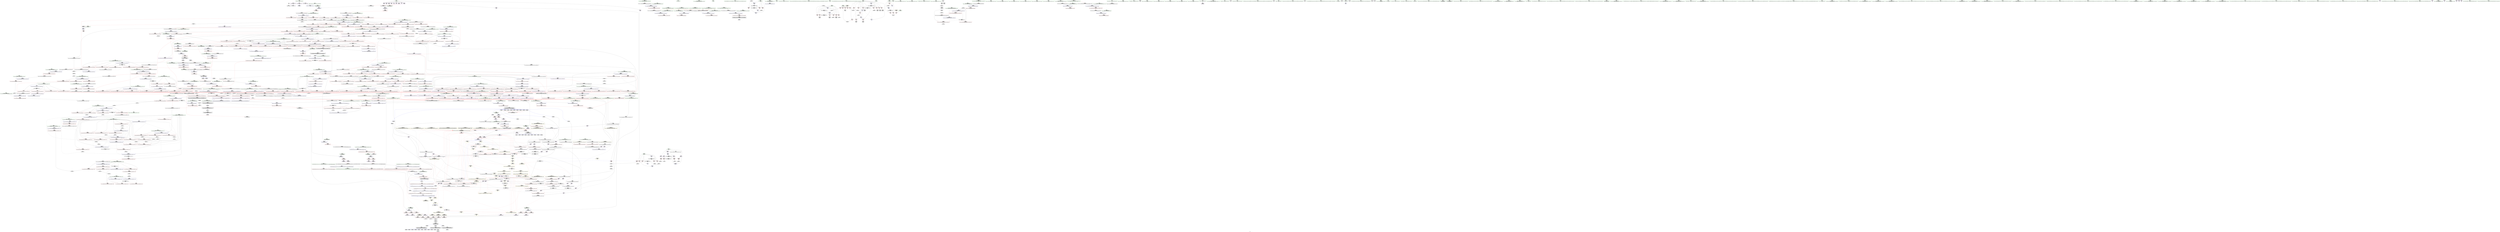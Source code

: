 digraph "SVFG" {
	label="SVFG";

	Node0x55929b995a70 [shape=record,color=grey,label="{NodeID: 0\nNullPtr}"];
	Node0x55929b995a70 -> Node0x55929b9fcf20[style=solid];
	Node0x55929b995a70 -> Node0x55929ba196a0[style=solid];
	Node0x55929ba04f00 [shape=record,color=blue,label="{NodeID: 775\n692\<--687\n__last.addr\<--__last\n_ZSt10__pop_heapIPSt4pairIiiEN9__gnu_cxx5__ops15_Iter_less_iterEEvT_S6_S6_RT0_\n}"];
	Node0x55929ba04f00 -> Node0x55929ba0ff50[style=dashed];
	Node0x55929b9fba20 [shape=record,color=red,label="{NodeID: 443\n205\<--204\n\<--arrayidx40\nmain\n}"];
	Node0x55929b9fba20 -> Node0x55929ba45d80[style=solid];
	Node0x55929b9efbd0 [shape=record,color=green,label="{NodeID: 111\n604\<--605\nagg.tmp\<--agg.tmp_field_insensitive\n_ZSt11__make_heapIPSt4pairIiiEN9__gnu_cxx5__ops15_Iter_less_iterEEvT_S6_RT0_\n}"];
	Node0x55929b9efbd0 -> Node0x55929b9fe740[style=solid];
	Node0x55929b9efbd0 -> Node0x55929b9fe810[style=solid];
	Node0x55929bb200f0 [shape=record,color=black,label="{NodeID: 1993\n689 = PHI(511, 584, )\n3rd arg _ZSt10__pop_heapIPSt4pairIiiEN9__gnu_cxx5__ops15_Iter_less_iterEEvT_S6_S6_RT0_ }"];
	Node0x55929bb200f0 -> Node0x55929ba050a0[style=solid];
	Node0x55929ba113a0 [shape=record,color=red,label="{NodeID: 554\n796\<--764\n\<--__secondChild\n_ZSt13__adjust_heapIPSt4pairIiiElS1_N9__gnu_cxx5__ops15_Iter_less_iterEEvT_T0_S7_T1_T2_\n}"];
	Node0x55929ba113a0 -> Node0x55929ba44700[style=solid];
	Node0x55929ba45c00 [shape=record,color=grey,label="{NodeID: 1329\n209 = Binary(208, 77, )\n}"];
	Node0x55929ba45c00 -> Node0x55929ba1a3d0[style=solid];
	Node0x55929b9f42b0 [shape=record,color=green,label="{NodeID: 222\n1449\<--1450\n__last.addr\<--__last.addr_field_insensitive\n_ZSt22__copy_move_backward_aILb1EPSt4pairIiiES2_ET1_T0_S4_S3_\n}"];
	Node0x55929b9f42b0 -> Node0x55929ba17ee0[style=solid];
	Node0x55929b9f42b0 -> Node0x55929ba25000[style=solid];
	Node0x55929bb2d720 [shape=record,color=black,label="{NodeID: 2104\n1165 = PHI(1158, )\n0th arg _ZSt4swapIiiENSt9enable_ifIXsr6__and_ISt14__is_swappableIT_ES1_IT0_EEE5valueEvE4typeERSt4pairIS2_S4_ESA_ }"];
	Node0x55929bb2d720 -> Node0x55929ba07ae0[style=solid];
	Node0x55929ba16dd0 [shape=record,color=red,label="{NodeID: 665\n1328\<--1312\n\<--__last.addr\n_ZSt26__unguarded_insertion_sortIPSt4pairIiiEN9__gnu_cxx5__ops15_Iter_less_iterEEvT_S6_T0_\n}"];
	Node0x55929ba16dd0 -> Node0x55929ba49380[style=solid];
	Node0x55929ba91000 [shape=record,color=black,label="{NodeID: 1440\nMR_174V_3 = PHI(MR_174V_4, MR_174V_2, )\npts\{914 \}\n}"];
	Node0x55929ba91000 -> Node0x55929ba124b0[style=dashed];
	Node0x55929ba91000 -> Node0x55929ba12580[style=dashed];
	Node0x55929ba91000 -> Node0x55929ba12720[style=dashed];
	Node0x55929ba91000 -> Node0x55929ba069d0[style=dashed];
	Node0x55929ba01fe0 [shape=record,color=purple,label="{NodeID: 333\n492\<--491\nadd.ptr1\<--\n_ZSt27__unguarded_partition_pivotIPSt4pairIiiEN9__gnu_cxx5__ops15_Iter_less_iterEET_S6_S6_T0_\n|{<s0>25}}"];
	Node0x55929ba01fe0:s0 -> Node0x55929bb1e7a0[style=solid,color=red];
	Node0x55929b9ebc40 [shape=record,color=green,label="{NodeID: 1\n7\<--1\n__dso_handle\<--dummyObj\nGlob }"];
	Node0x55929ba04fd0 [shape=record,color=blue,label="{NodeID: 776\n694\<--688\n__result.addr\<--__result\n_ZSt10__pop_heapIPSt4pairIiiEN9__gnu_cxx5__ops15_Iter_less_iterEEvT_S6_S6_RT0_\n}"];
	Node0x55929ba04fd0 -> Node0x55929ba10020[style=dashed];
	Node0x55929ba04fd0 -> Node0x55929ba100f0[style=dashed];
	Node0x55929b9fbaf0 [shape=record,color=red,label="{NodeID: 444\n256\<--246\n\<--__first.addr\n_ZSt4sortIPSt4pairIiiEEvT_S3_\n|{<s0>12}}"];
	Node0x55929b9fbaf0:s0 -> Node0x55929bb2bce0[style=solid,color=red];
	Node0x55929b9efca0 [shape=record,color=green,label="{NodeID: 112\n606\<--607\nagg.tmp6\<--agg.tmp6_field_insensitive\n_ZSt11__make_heapIPSt4pairIiiEN9__gnu_cxx5__ops15_Iter_less_iterEEvT_S6_RT0_\n}"];
	Node0x55929bb20270 [shape=record,color=black,label="{NodeID: 1994\n1341 = PHI(1280, )\n0th arg _ZSt13move_backwardIPSt4pairIiiES2_ET0_T_S4_S3_ }"];
	Node0x55929bb20270 -> Node0x55929ba243d0[style=solid];
	Node0x55929ba11470 [shape=record,color=red,label="{NodeID: 555\n801\<--764\n\<--__secondChild\n_ZSt13__adjust_heapIPSt4pairIiiElS1_N9__gnu_cxx5__ops15_Iter_less_iterEEvT_T0_S7_T1_T2_\n}"];
	Node0x55929ba11470 -> Node0x55929ba44880[style=solid];
	Node0x55929ba45d80 [shape=record,color=grey,label="{NodeID: 1330\n206 = Binary(205, 77, )\n}"];
	Node0x55929ba45d80 -> Node0x55929ba1a300[style=solid];
	Node0x55929b9f4380 [shape=record,color=green,label="{NodeID: 223\n1451\<--1452\n__result.addr\<--__result.addr_field_insensitive\n_ZSt22__copy_move_backward_aILb1EPSt4pairIiiES2_ET1_T0_S4_S3_\n}"];
	Node0x55929b9f4380 -> Node0x55929ba17fb0[style=solid];
	Node0x55929b9f4380 -> Node0x55929ba250d0[style=solid];
	Node0x55929bb2d830 [shape=record,color=black,label="{NodeID: 2105\n1166 = PHI(1159, )\n1st arg _ZSt4swapIiiENSt9enable_ifIXsr6__and_ISt14__is_swappableIT_ES1_IT0_EEE5valueEvE4typeERSt4pairIS2_S4_ESA_ }"];
	Node0x55929bb2d830 -> Node0x55929ba07bb0[style=solid];
	Node0x55929ba16ea0 [shape=record,color=red,label="{NodeID: 666\n1327\<--1314\n\<--__i\n_ZSt26__unguarded_insertion_sortIPSt4pairIiiEN9__gnu_cxx5__ops15_Iter_less_iterEEvT_S6_T0_\n}"];
	Node0x55929ba16ea0 -> Node0x55929ba49380[style=solid];
	Node0x55929ba91500 [shape=record,color=black,label="{NodeID: 1441\nMR_180V_3 = PHI(MR_180V_4, MR_180V_2, )\npts\{920 \}\n}"];
	Node0x55929ba91500 -> Node0x55929ba12990[style=dashed];
	Node0x55929ba91500 -> Node0x55929ba12a60[style=dashed];
	Node0x55929ba91500 -> Node0x55929ba12b30[style=dashed];
	Node0x55929ba91500 -> Node0x55929ba06aa0[style=dashed];
	Node0x55929ba020b0 [shape=record,color=purple,label="{NodeID: 334\n495\<--494\nadd.ptr2\<--\n_ZSt27__unguarded_partition_pivotIPSt4pairIiiEN9__gnu_cxx5__ops15_Iter_less_iterEET_S6_S6_T0_\n|{<s0>25}}"];
	Node0x55929ba020b0:s0 -> Node0x55929bb1ea20[style=solid,color=red];
	Node0x55929b9ebcd0 [shape=record,color=green,label="{NodeID: 2\n14\<--1\n.str\<--dummyObj\nGlob }"];
	Node0x55929ba050a0 [shape=record,color=blue,label="{NodeID: 777\n696\<--689\n__comp.addr\<--__comp\n_ZSt10__pop_heapIPSt4pairIiiEN9__gnu_cxx5__ops15_Iter_less_iterEEvT_S6_S6_RT0_\n}"];
	Node0x55929ba050a0 -> Node0x55929ba101c0[style=dashed];
	Node0x55929b9fbbc0 [shape=record,color=red,label="{NodeID: 445\n257\<--248\n\<--__last.addr\n_ZSt4sortIPSt4pairIiiEEvT_S3_\n|{<s0>12}}"];
	Node0x55929b9fbbc0:s0 -> Node0x55929bb2bdf0[style=solid,color=red];
	Node0x55929b9efd70 [shape=record,color=green,label="{NodeID: 113\n636\<--637\n_ZSt4moveIRSt4pairIiiEEONSt16remove_referenceIT_E4typeEOS4_\<--_ZSt4moveIRSt4pairIiiEEONSt16remove_referenceIT_E4typeEOS4__field_insensitive\n}"];
	Node0x55929bb20380 [shape=record,color=black,label="{NodeID: 1995\n1342 = PHI(1281, )\n1st arg _ZSt13move_backwardIPSt4pairIiiES2_ET0_T_S4_S3_ }"];
	Node0x55929bb20380 -> Node0x55929ba244a0[style=solid];
	Node0x55929ba11540 [shape=record,color=red,label="{NodeID: 556\n806\<--764\n\<--__secondChild\n_ZSt13__adjust_heapIPSt4pairIiiElS1_N9__gnu_cxx5__ops15_Iter_less_iterEEvT_T0_S7_T1_T2_\n}"];
	Node0x55929ba45f00 [shape=record,color=grey,label="{NodeID: 1331\n200 = Binary(199, 77, )\n}"];
	Node0x55929ba45f00 -> Node0x55929ba1a230[style=solid];
	Node0x55929b9f4450 [shape=record,color=green,label="{NodeID: 224\n1453\<--1454\n__simple\<--__simple_field_insensitive\n_ZSt22__copy_move_backward_aILb1EPSt4pairIiiES2_ET1_T0_S4_S3_\n}"];
	Node0x55929b9f4450 -> Node0x55929ba251a0[style=solid];
	Node0x55929bb2d940 [shape=record,color=black,label="{NodeID: 2106\n736 = PHI(634, 602, 708, 713, 698, 807, 833, 752, 948, 909, 1275, 1248, 1375, 1391, 1370, 1500, )\n0th arg _ZSt4moveIRSt4pairIiiEEONSt16remove_referenceIT_E4typeEOS4_ }"];
	Node0x55929bb2d940 -> Node0x55929ba054b0[style=solid];
	Node0x55929ba16f70 [shape=record,color=red,label="{NodeID: 667\n1331\<--1314\n\<--__i\n_ZSt26__unguarded_insertion_sortIPSt4pairIiiEN9__gnu_cxx5__ops15_Iter_less_iterEEvT_S6_T0_\n|{<s0>92}}"];
	Node0x55929ba16f70:s0 -> Node0x55929bb1ef20[style=solid,color=red];
	Node0x55929ba02180 [shape=record,color=purple,label="{NodeID: 335\n500\<--499\nadd.ptr3\<--\n_ZSt27__unguarded_partition_pivotIPSt4pairIiiEN9__gnu_cxx5__ops15_Iter_less_iterEET_S6_S6_T0_\n|{<s0>26}}"];
	Node0x55929ba02180:s0 -> Node0x55929bb22790[style=solid,color=red];
	Node0x55929b9ebf80 [shape=record,color=green,label="{NodeID: 3\n16\<--1\n.str.1\<--dummyObj\nGlob }"];
	Node0x55929ba05170 [shape=record,color=blue, style = dotted,label="{NodeID: 778\n1551\<--1553\noffset_0\<--dummyVal\n_ZSt10__pop_heapIPSt4pairIiiEN9__gnu_cxx5__ops15_Iter_less_iterEEvT_S6_S6_RT0_\n|{|<s1>40}}"];
	Node0x55929ba05170 -> Node0x55929ba18e50[style=dashed];
	Node0x55929ba05170:s1 -> Node0x55929ba86890[style=dashed,color=red];
	Node0x55929b9fbc90 [shape=record,color=red,label="{NodeID: 446\n283\<--273\n\<--__first.addr\n_ZSt6__sortIPSt4pairIiiEN9__gnu_cxx5__ops15_Iter_less_iterEEvT_S6_T0_\n}"];
	Node0x55929b9fbc90 -> Node0x55929ba48a80[style=solid];
	Node0x55929b9efe70 [shape=record,color=green,label="{NodeID: 114\n641\<--642\nllvm.memcpy.p0i8.p0i8.i64\<--llvm.memcpy.p0i8.p0i8.i64_field_insensitive\n}"];
	Node0x55929bb20490 [shape=record,color=black,label="{NodeID: 1996\n1343 = PHI(1283, )\n2nd arg _ZSt13move_backwardIPSt4pairIiiES2_ET0_T_S4_S3_ }"];
	Node0x55929bb20490 -> Node0x55929ba24570[style=solid];
	Node0x55929ba11610 [shape=record,color=red,label="{NodeID: 557\n813\<--764\n\<--__secondChild\n_ZSt13__adjust_heapIPSt4pairIiiElS1_N9__gnu_cxx5__ops15_Iter_less_iterEEvT_T0_S7_T1_T2_\n}"];
	Node0x55929ba11610 -> Node0x55929ba05c00[style=solid];
	Node0x55929ba46080 [shape=record,color=grey,label="{NodeID: 1332\n574 = Binary(573, 295, )\n}"];
	Node0x55929ba46080 -> Node0x55929ba49500[style=solid];
	Node0x55929b9f4520 [shape=record,color=green,label="{NodeID: 225\n1463\<--1464\n_ZNSt20__copy_move_backwardILb1ELb0ESt26random_access_iterator_tagE13__copy_move_bIPSt4pairIiiES5_EET0_T_S7_S6_\<--_ZNSt20__copy_move_backwardILb1ELb0ESt26random_access_iterator_tagE13__copy_move_bIPSt4pairIiiES5_EET0_T_S7_S6__field_insensitive\n}"];
	Node0x55929bb2e3e0 [shape=record,color=black,label="{NodeID: 2107\n1444 = PHI(1425, )\n0th arg _ZSt22__copy_move_backward_aILb1EPSt4pairIiiES2_ET1_T0_S4_S3_ }"];
	Node0x55929bb2e3e0 -> Node0x55929ba24f30[style=solid];
	Node0x55929ba17040 [shape=record,color=red,label="{NodeID: 668\n1335\<--1314\n\<--__i\n_ZSt26__unguarded_insertion_sortIPSt4pairIiiEN9__gnu_cxx5__ops15_Iter_less_iterEEvT_S6_T0_\n}"];
	Node0x55929ba17040 -> Node0x55929ba04880[style=solid];
	Node0x55929ba91f00 [shape=record,color=black,label="{NodeID: 1443\nMR_2V_2 = PHI(MR_2V_3, MR_2V_1, )\npts\{10 \}\n|{<s0>107|<s1>109|<s2>109}}"];
	Node0x55929ba91f00:s0 -> Node0x55929bac4c90[style=dashed,color=blue];
	Node0x55929ba91f00:s1 -> Node0x55929ba11d60[style=dashed,color=red];
	Node0x55929ba91f00:s2 -> Node0x55929ba061b0[style=dashed,color=red];
	Node0x55929ba02250 [shape=record,color=purple,label="{NodeID: 336\n551\<--550\nincdec.ptr\<--\n_ZSt13__heap_selectIPSt4pairIiiEN9__gnu_cxx5__ops15_Iter_less_iterEEvT_S6_S6_T0_\n}"];
	Node0x55929ba02250 -> Node0x55929ba1b820[style=solid];
	Node0x55929b9ec010 [shape=record,color=green,label="{NodeID: 4\n18\<--1\n.str.2\<--dummyObj\nGlob }"];
	Node0x55929ba05240 [shape=record,color=blue, style = dotted,label="{NodeID: 779\n1554\<--1556\noffset_1\<--dummyVal\n_ZSt10__pop_heapIPSt4pairIiiEN9__gnu_cxx5__ops15_Iter_less_iterEEvT_S6_S6_RT0_\n|{|<s1>40}}"];
	Node0x55929ba05240 -> Node0x55929ba18f20[style=dashed];
	Node0x55929ba05240:s1 -> Node0x55929ba86890[style=dashed,color=red];
	Node0x55929b9fbd60 [shape=record,color=red,label="{NodeID: 447\n287\<--273\n\<--__first.addr\n_ZSt6__sortIPSt4pairIiiEN9__gnu_cxx5__ops15_Iter_less_iterEEvT_S6_T0_\n|{<s0>14}}"];
	Node0x55929b9fbd60:s0 -> Node0x55929bb21e10[style=solid,color=red];
	Node0x55929b9f4930 [shape=record,color=green,label="{NodeID: 115\n654\<--655\n_ZSt13__adjust_heapIPSt4pairIiiElS1_N9__gnu_cxx5__ops15_Iter_less_iterEEvT_T0_S7_T1_T2_\<--_ZSt13__adjust_heapIPSt4pairIiiElS1_N9__gnu_cxx5__ops15_Iter_less_iterEEvT_T0_S7_T1_T2__field_insensitive\n}"];
	Node0x55929bb205a0 [shape=record,color=black,label="{NodeID: 1997\n1238 = PHI(416, 429, )\n0th arg _ZSt16__insertion_sortIPSt4pairIiiEN9__gnu_cxx5__ops15_Iter_less_iterEEvT_S6_T0_ }"];
	Node0x55929bb205a0 -> Node0x55929ba08300[style=solid];
	Node0x55929ba116e0 [shape=record,color=red,label="{NodeID: 558\n820\<--764\n\<--__secondChild\n_ZSt13__adjust_heapIPSt4pairIiiElS1_N9__gnu_cxx5__ops15_Iter_less_iterEEvT_T0_S7_T1_T2_\n}"];
	Node0x55929ba116e0 -> Node0x55929ba48f00[style=solid];
	Node0x55929ba46200 [shape=record,color=grey,label="{NodeID: 1333\n191 = Binary(190, 192, )\n}"];
	Node0x55929ba46200 -> Node0x55929ba1a160[style=solid];
	Node0x55929b9f4620 [shape=record,color=green,label="{NodeID: 226\n1468\<--1469\n__it.addr\<--__it.addr_field_insensitive\n_ZSt12__niter_baseIPSt4pairIiiEET_S3_\n}"];
	Node0x55929b9f4620 -> Node0x55929ba18080[style=solid];
	Node0x55929b9f4620 -> Node0x55929ba25270[style=solid];
	Node0x55929bb2e4f0 [shape=record,color=black,label="{NodeID: 2108\n1445 = PHI(1429, )\n1st arg _ZSt22__copy_move_backward_aILb1EPSt4pairIiiES2_ET1_T0_S4_S3_ }"];
	Node0x55929bb2e4f0 -> Node0x55929ba25000[style=solid];
	Node0x55929ba17110 [shape=record,color=red,label="{NodeID: 669\n1353\<--1344\n\<--__first.addr\n_ZSt13move_backwardIPSt4pairIiiES2_ET0_T_S4_S3_\n|{<s0>93}}"];
	Node0x55929ba17110:s0 -> Node0x55929bb1f730[style=solid,color=red];
	Node0x55929ba92400 [shape=record,color=black,label="{NodeID: 1444\nMR_312V_3 = PHI(MR_312V_4, MR_312V_2, )\npts\{1480 \}\n}"];
	Node0x55929ba92400 -> Node0x55929ba182f0[style=dashed];
	Node0x55929ba92400 -> Node0x55929ba25680[style=dashed];
	Node0x55929ba02320 [shape=record,color=purple,label="{NodeID: 337\n579\<--578\nincdec.ptr\<--\n_ZSt11__sort_heapIPSt4pairIiiEN9__gnu_cxx5__ops15_Iter_less_iterEEvT_S6_RT0_\n}"];
	Node0x55929ba02320 -> Node0x55929ba1bb60[style=solid];
	Node0x55929b9ec0a0 [shape=record,color=green,label="{NodeID: 5\n20\<--1\n.str.3\<--dummyObj\nGlob }"];
	Node0x55929ba05310 [shape=record,color=blue, style = dotted,label="{NodeID: 780\n1557\<--1559\noffset_0\<--dummyVal\n_ZSt10__pop_heapIPSt4pairIiiEN9__gnu_cxx5__ops15_Iter_less_iterEEvT_S6_S6_RT0_\n}"];
	Node0x55929ba1d3d0 [shape=record,color=yellow,style=double,label="{NodeID: 1555\n6V_1 = ENCHI(MR_6V_0)\npts\{57 \}\nFun[main]}"];
	Node0x55929ba1d3d0 -> Node0x55929b9f9b40[style=dashed];
	Node0x55929b9fbe30 [shape=record,color=red,label="{NodeID: 448\n290\<--273\n\<--__first.addr\n_ZSt6__sortIPSt4pairIiiEN9__gnu_cxx5__ops15_Iter_less_iterEEvT_S6_T0_\n}"];
	Node0x55929b9fbe30 -> Node0x55929b9fdbe0[style=solid];
	Node0x55929b9f4a30 [shape=record,color=green,label="{NodeID: 116\n669\<--670\nthis.addr\<--this.addr_field_insensitive\n_ZNK9__gnu_cxx5__ops15_Iter_less_iterclIPSt4pairIiiES5_EEbT_T0_\n}"];
	Node0x55929b9f4a30 -> Node0x55929ba0fa70[style=solid];
	Node0x55929b9f4a30 -> Node0x55929ba04bc0[style=solid];
	Node0x55929bb207b0 [shape=record,color=black,label="{NodeID: 1998\n1239 = PHI(418, 430, )\n1st arg _ZSt16__insertion_sortIPSt4pairIiiEN9__gnu_cxx5__ops15_Iter_less_iterEEvT_S6_T0_ }"];
	Node0x55929bb207b0 -> Node0x55929ba083d0[style=solid];
	Node0x55929ba117b0 [shape=record,color=red,label="{NodeID: 559\n826\<--764\n\<--__secondChild\n_ZSt13__adjust_heapIPSt4pairIiiElS1_N9__gnu_cxx5__ops15_Iter_less_iterEEvT_T0_S7_T1_T2_\n}"];
	Node0x55929ba117b0 -> Node0x55929ba43200[style=solid];
	Node0x55929ba46380 [shape=record,color=grey,label="{NodeID: 1334\n344 = Binary(343, 295, )\n}"];
	Node0x55929ba46380 -> Node0x55929ba49980[style=solid];
	Node0x55929b9f46f0 [shape=record,color=green,label="{NodeID: 227\n1477\<--1478\n__first.addr\<--__first.addr_field_insensitive\n_ZNSt20__copy_move_backwardILb1ELb0ESt26random_access_iterator_tagE13__copy_move_bIPSt4pairIiiES5_EET0_T_S7_S6_\n}"];
	Node0x55929b9f46f0 -> Node0x55929ba18150[style=solid];
	Node0x55929b9f46f0 -> Node0x55929ba25340[style=solid];
	Node0x55929bb2e600 [shape=record,color=black,label="{NodeID: 2109\n1446 = PHI(1431, )\n2nd arg _ZSt22__copy_move_backward_aILb1EPSt4pairIiiES2_ET1_T0_S4_S3_ }"];
	Node0x55929bb2e600 -> Node0x55929ba250d0[style=solid];
	Node0x55929ba171e0 [shape=record,color=red,label="{NodeID: 670\n1357\<--1346\n\<--__last.addr\n_ZSt13move_backwardIPSt4pairIiiES2_ET0_T_S4_S3_\n|{<s0>94}}"];
	Node0x55929ba171e0:s0 -> Node0x55929bb1f730[style=solid,color=red];
	Node0x55929ba92900 [shape=record,color=black,label="{NodeID: 1445\nMR_314V_3 = PHI(MR_314V_4, MR_314V_2, )\npts\{1482 \}\n}"];
	Node0x55929ba92900 -> Node0x55929ba183c0[style=dashed];
	Node0x55929ba92900 -> Node0x55929ba18490[style=dashed];
	Node0x55929ba92900 -> Node0x55929ba25750[style=dashed];
	Node0x55929ba023f0 [shape=record,color=purple,label="{NodeID: 338\n1539\<--638\noffset_0\<--\n}"];
	Node0x55929ba023f0 -> Node0x55929ba1c040[style=solid];
	Node0x55929b9ec130 [shape=record,color=green,label="{NodeID: 6\n22\<--1\n.str.4\<--dummyObj\nGlob }"];
	Node0x55929ba053e0 [shape=record,color=blue, style = dotted,label="{NodeID: 781\n1560\<--1562\noffset_1\<--dummyVal\n_ZSt10__pop_heapIPSt4pairIiiEN9__gnu_cxx5__ops15_Iter_less_iterEEvT_S6_S6_RT0_\n}"];
	Node0x55929b9fbf00 [shape=record,color=red,label="{NodeID: 449\n304\<--273\n\<--__first.addr\n_ZSt6__sortIPSt4pairIiiEN9__gnu_cxx5__ops15_Iter_less_iterEEvT_S6_T0_\n|{<s0>15}}"];
	Node0x55929b9fbf00:s0 -> Node0x55929bb2d500[style=solid,color=red];
	Node0x55929b9f4b00 [shape=record,color=green,label="{NodeID: 117\n671\<--672\n__it1.addr\<--__it1.addr_field_insensitive\n_ZNK9__gnu_cxx5__ops15_Iter_less_iterclIPSt4pairIiiES5_EEbT_T0_\n}"];
	Node0x55929b9f4b00 -> Node0x55929ba0fb40[style=solid];
	Node0x55929b9f4b00 -> Node0x55929ba04c90[style=solid];
	Node0x55929bb20930 [shape=record,color=black,label="{NodeID: 1999\n508 = PHI(451, )\n0th arg _ZSt13__heap_selectIPSt4pairIiiEN9__gnu_cxx5__ops15_Iter_less_iterEEvT_S6_S6_T0_ }"];
	Node0x55929bb20930 -> Node0x55929ba1b4e0[style=solid];
	Node0x55929ba11880 [shape=record,color=red,label="{NodeID: 560\n831\<--764\n\<--__secondChild\n_ZSt13__adjust_heapIPSt4pairIiiElS1_N9__gnu_cxx5__ops15_Iter_less_iterEEvT_T0_S7_T1_T2_\n}"];
	Node0x55929ba11880 -> Node0x55929ba43380[style=solid];
	Node0x55929ba46500 [shape=record,color=grey,label="{NodeID: 1335\n343 = Binary(341, 342, )\n}"];
	Node0x55929ba46500 -> Node0x55929ba46380[style=solid];
	Node0x55929b9f47c0 [shape=record,color=green,label="{NodeID: 228\n1479\<--1480\n__last.addr\<--__last.addr_field_insensitive\n_ZNSt20__copy_move_backwardILb1ELb0ESt26random_access_iterator_tagE13__copy_move_bIPSt4pairIiiES5_EET0_T_S7_S6_\n}"];
	Node0x55929b9f47c0 -> Node0x55929ba18220[style=solid];
	Node0x55929b9f47c0 -> Node0x55929ba182f0[style=solid];
	Node0x55929b9f47c0 -> Node0x55929ba25410[style=solid];
	Node0x55929b9f47c0 -> Node0x55929ba25680[style=solid];
	Node0x55929ba172b0 [shape=record,color=red,label="{NodeID: 671\n1359\<--1348\n\<--__result.addr\n_ZSt13move_backwardIPSt4pairIiiES2_ET0_T_S4_S3_\n|{<s0>95}}"];
	Node0x55929ba172b0:s0 -> Node0x55929bb2ac70[style=solid,color=red];
	Node0x55929ba92e00 [shape=record,color=black,label="{NodeID: 1446\nMR_316V_3 = PHI(MR_316V_4, MR_316V_2, )\npts\{1484 \}\n}"];
	Node0x55929ba92e00 -> Node0x55929ba18560[style=dashed];
	Node0x55929ba92e00 -> Node0x55929ba18630[style=dashed];
	Node0x55929ba92e00 -> Node0x55929ba25820[style=dashed];
	Node0x55929ba024c0 [shape=record,color=purple,label="{NodeID: 339\n1542\<--638\noffset_1\<--\n}"];
	Node0x55929ba024c0 -> Node0x55929ba1c110[style=solid];
	Node0x55929b9ec970 [shape=record,color=green,label="{NodeID: 7\n25\<--1\n\<--dummyObj\nCan only get source location for instruction, argument, global var or function.}"];
	Node0x55929ba054b0 [shape=record,color=blue,label="{NodeID: 782\n737\<--736\n__t.addr\<--__t\n_ZSt4moveIRSt4pairIiiEEONSt16remove_referenceIT_E4typeEOS4_\n}"];
	Node0x55929ba054b0 -> Node0x55929ba10360[style=dashed];
	Node0x55929ba1d590 [shape=record,color=yellow,style=double,label="{NodeID: 1557\n10V_1 = ENCHI(MR_10V_0)\npts\{61 \}\nFun[main]}"];
	Node0x55929ba1d590 -> Node0x55929b9f9e80[style=dashed];
	Node0x55929ba1d590 -> Node0x55929b9f9f50[style=dashed];
	Node0x55929ba1d590 -> Node0x55929b9fa020[style=dashed];
	Node0x55929ba1d590 -> Node0x55929b9fa0f0[style=dashed];
	Node0x55929ba1d590 -> Node0x55929b9fa1c0[style=dashed];
	Node0x55929b9fbfd0 [shape=record,color=red,label="{NodeID: 450\n284\<--275\n\<--__last.addr\n_ZSt6__sortIPSt4pairIiiEN9__gnu_cxx5__ops15_Iter_less_iterEEvT_S6_T0_\n}"];
	Node0x55929b9fbfd0 -> Node0x55929ba48a80[style=solid];
	Node0x55929b9f4bd0 [shape=record,color=green,label="{NodeID: 118\n673\<--674\n__it2.addr\<--__it2.addr_field_insensitive\n_ZNK9__gnu_cxx5__ops15_Iter_less_iterclIPSt4pairIiiES5_EEbT_T0_\n}"];
	Node0x55929b9f4bd0 -> Node0x55929ba0fc10[style=solid];
	Node0x55929b9f4bd0 -> Node0x55929ba04d60[style=solid];
	Node0x55929bb20a40 [shape=record,color=black,label="{NodeID: 2000\n509 = PHI(452, )\n1st arg _ZSt13__heap_selectIPSt4pairIiiEN9__gnu_cxx5__ops15_Iter_less_iterEEvT_S6_S6_T0_ }"];
	Node0x55929bb20a40 -> Node0x55929ba1b5b0[style=solid];
	Node0x55929ba11950 [shape=record,color=red,label="{NodeID: 561\n839\<--764\n\<--__secondChild\n_ZSt13__adjust_heapIPSt4pairIiiElS1_N9__gnu_cxx5__ops15_Iter_less_iterEEvT_T0_S7_T1_T2_\n}"];
	Node0x55929ba11950 -> Node0x55929ba43680[style=solid];
	Node0x55929ba46680 [shape=record,color=grey,label="{NodeID: 1336\n150 = Binary(141, 149, )\n}"];
	Node0x55929ba46680 -> Node0x55929ba47100[style=solid];
	Node0x55929b9fca50 [shape=record,color=green,label="{NodeID: 229\n1481\<--1482\n__result.addr\<--__result.addr_field_insensitive\n_ZNSt20__copy_move_backwardILb1ELb0ESt26random_access_iterator_tagE13__copy_move_bIPSt4pairIiiES5_EET0_T_S7_S6_\n}"];
	Node0x55929b9fca50 -> Node0x55929ba183c0[style=solid];
	Node0x55929b9fca50 -> Node0x55929ba18490[style=solid];
	Node0x55929b9fca50 -> Node0x55929ba254e0[style=solid];
	Node0x55929b9fca50 -> Node0x55929ba25750[style=solid];
	Node0x55929ba17380 [shape=record,color=red,label="{NodeID: 672\n1375\<--1368\n\<--__last.addr\n_ZSt25__unguarded_linear_insertIPSt4pairIiiEN9__gnu_cxx5__ops14_Val_less_iterEEvT_T0_\n|{<s0>96}}"];
	Node0x55929ba17380:s0 -> Node0x55929bb2d940[style=solid,color=red];
	Node0x55929ba93300 [shape=record,color=black,label="{NodeID: 1447\nMR_2V_6 = PHI(MR_2V_3, MR_2V_2, )\npts\{10 \}\n|{<s0>14|<s1>18}}"];
	Node0x55929ba93300:s0 -> Node0x55929bac16f0[style=dashed,color=blue];
	Node0x55929ba93300:s1 -> Node0x55929ba837e0[style=dashed,color=blue];
	Node0x55929ba02590 [shape=record,color=purple,label="{NodeID: 340\n1540\<--639\noffset_0\<--\n}"];
	Node0x55929ba02590 -> Node0x55929ba18970[style=solid];
	Node0x55929b9eca00 [shape=record,color=green,label="{NodeID: 8\n71\<--1\n\<--dummyObj\nCan only get source location for instruction, argument, global var or function.}"];
	Node0x55929ba05580 [shape=record,color=blue,label="{NodeID: 783\n772\<--751\n\<--__value.coerce\n_ZSt13__adjust_heapIPSt4pairIiiElS1_N9__gnu_cxx5__ops15_Iter_less_iterEEvT_T0_S7_T1_T2_\n}"];
	Node0x55929b9fc0a0 [shape=record,color=red,label="{NodeID: 451\n288\<--275\n\<--__last.addr\n_ZSt6__sortIPSt4pairIiiEN9__gnu_cxx5__ops15_Iter_less_iterEEvT_S6_T0_\n|{<s0>14}}"];
	Node0x55929b9fc0a0:s0 -> Node0x55929bb21f60[style=solid,color=red];
	Node0x55929b9f4ca0 [shape=record,color=green,label="{NodeID: 119\n682\<--683\n_ZStltIiiEbRKSt4pairIT_T0_ES5_\<--_ZStltIiiEbRKSt4pairIT_T0_ES5__field_insensitive\n}"];
	Node0x55929bb20b50 [shape=record,color=black,label="{NodeID: 2001\n510 = PHI(453, )\n2nd arg _ZSt13__heap_selectIPSt4pairIiiEN9__gnu_cxx5__ops15_Iter_less_iterEEvT_S6_S6_T0_ }"];
	Node0x55929bb20b50 -> Node0x55929ba1b680[style=solid];
	Node0x55929ba11a20 [shape=record,color=red,label="{NodeID: 562\n857\<--856\n\<--\n_ZSt13__adjust_heapIPSt4pairIiiElS1_N9__gnu_cxx5__ops15_Iter_less_iterEEvT_T0_S7_T1_T2_\n|{<s0>53}}"];
	Node0x55929ba11a20:s0 -> Node0x55929bb1e3e0[style=solid,color=red];
	Node0x55929ba46800 [shape=record,color=grey,label="{NodeID: 1337\n144 = Binary(143, 77, )\n}"];
	Node0x55929ba46800 -> Node0x55929ba19d50[style=solid];
	Node0x55929b9fcae0 [shape=record,color=green,label="{NodeID: 230\n1483\<--1484\n__n\<--__n_field_insensitive\n_ZNSt20__copy_move_backwardILb1ELb0ESt26random_access_iterator_tagE13__copy_move_bIPSt4pairIiiES5_EET0_T_S7_S6_\n}"];
	Node0x55929b9fcae0 -> Node0x55929ba18560[style=solid];
	Node0x55929b9fcae0 -> Node0x55929ba18630[style=solid];
	Node0x55929b9fcae0 -> Node0x55929ba255b0[style=solid];
	Node0x55929b9fcae0 -> Node0x55929ba25820[style=solid];
	Node0x55929ba17450 [shape=record,color=red,label="{NodeID: 673\n1380\<--1368\n\<--__last.addr\n_ZSt25__unguarded_linear_insertIPSt4pairIiiEN9__gnu_cxx5__ops14_Val_less_iterEEvT_T0_\n}"];
	Node0x55929ba17450 -> Node0x55929ba248b0[style=solid];
	Node0x55929ba02660 [shape=record,color=purple,label="{NodeID: 341\n1543\<--639\noffset_1\<--\n}"];
	Node0x55929ba02660 -> Node0x55929ba18a40[style=solid];
	Node0x55929b9eca90 [shape=record,color=green,label="{NodeID: 9\n77\<--1\n\<--dummyObj\nCan only get source location for instruction, argument, global var or function.}"];
	Node0x55929ba05650 [shape=record,color=blue,label="{NodeID: 784\n756\<--748\n__first.addr\<--__first\n_ZSt13__adjust_heapIPSt4pairIiiElS1_N9__gnu_cxx5__ops15_Iter_less_iterEEvT_T0_S7_T1_T2_\n}"];
	Node0x55929ba05650 -> Node0x55929ba10430[style=dashed];
	Node0x55929ba05650 -> Node0x55929ba10500[style=dashed];
	Node0x55929ba05650 -> Node0x55929ba105d0[style=dashed];
	Node0x55929ba05650 -> Node0x55929ba106a0[style=dashed];
	Node0x55929ba05650 -> Node0x55929ba10770[style=dashed];
	Node0x55929ba05650 -> Node0x55929ba10840[style=dashed];
	Node0x55929ba05650 -> Node0x55929ba10910[style=dashed];
	Node0x55929b9fc170 [shape=record,color=red,label="{NodeID: 452\n289\<--275\n\<--__last.addr\n_ZSt6__sortIPSt4pairIiiEN9__gnu_cxx5__ops15_Iter_less_iterEEvT_S6_T0_\n}"];
	Node0x55929b9fc170 -> Node0x55929b9fdb10[style=solid];
	Node0x55929b9f4da0 [shape=record,color=green,label="{NodeID: 120\n690\<--691\n__first.addr\<--__first.addr_field_insensitive\n_ZSt10__pop_heapIPSt4pairIiiEN9__gnu_cxx5__ops15_Iter_less_iterEEvT_S6_S6_RT0_\n}"];
	Node0x55929b9f4da0 -> Node0x55929ba0fce0[style=solid];
	Node0x55929b9f4da0 -> Node0x55929ba0fdb0[style=solid];
	Node0x55929b9f4da0 -> Node0x55929ba0fe80[style=solid];
	Node0x55929b9f4da0 -> Node0x55929ba04e30[style=solid];
	Node0x55929bb20c60 [shape=record,color=black,label="{NodeID: 2002\n666 = PHI(511, 754, 1034, 1034, 1034, 1034, 1034, 1103, 1103, 1240, )\n0th arg _ZNK9__gnu_cxx5__ops15_Iter_less_iterclIPSt4pairIiiES5_EEbT_T0_ }"];
	Node0x55929bb20c60 -> Node0x55929ba04bc0[style=solid];
	Node0x55929ba11af0 [shape=record,color=red,label="{NodeID: 563\n871\<--865\nthis1\<--this.addr\n_ZNSt4pairIiiEaSEOS0_\n}"];
	Node0x55929ba11af0 -> Node0x55929b9ff850[style=solid];
	Node0x55929ba11af0 -> Node0x55929ba03430[style=solid];
	Node0x55929ba11af0 -> Node0x55929ba03500[style=solid];
	Node0x55929ba46980 [shape=record,color=grey,label="{NodeID: 1338\n360 = Binary(359, 361, )\n}"];
	Node0x55929ba46980 -> Node0x55929ba1ab20[style=solid];
	Node0x55929b9fcbb0 [shape=record,color=green,label="{NodeID: 231\n1518\<--1519\nthis.addr\<--this.addr_field_insensitive\n_ZNK9__gnu_cxx5__ops14_Val_less_iterclISt4pairIiiEPS4_EEbRT_T0_\n}"];
	Node0x55929b9fcbb0 -> Node0x55929ba18700[style=solid];
	Node0x55929b9fcbb0 -> Node0x55929ba258f0[style=solid];
	Node0x55929ba17520 [shape=record,color=red,label="{NodeID: 674\n1393\<--1368\n\<--__last.addr\n_ZSt25__unguarded_linear_insertIPSt4pairIiiEN9__gnu_cxx5__ops14_Val_less_iterEEvT_T0_\n|{<s0>100}}"];
	Node0x55929ba17520:s0 -> Node0x55929bb2c550[style=solid,color=red];
	Node0x55929ba93d00 [shape=record,color=black,label="{NodeID: 1449\nMR_221V_5 = PHI(MR_221V_6, MR_221V_4, )\npts\{1108 \}\n}"];
	Node0x55929ba93d00 -> Node0x55929ba14fc0[style=dashed];
	Node0x55929ba93d00 -> Node0x55929ba15090[style=dashed];
	Node0x55929ba93d00 -> Node0x55929ba15160[style=dashed];
	Node0x55929ba93d00 -> Node0x55929ba15230[style=dashed];
	Node0x55929ba93d00 -> Node0x55929ba15300[style=dashed];
	Node0x55929ba93d00 -> Node0x55929ba076d0[style=dashed];
	Node0x55929ba93d00 -> Node0x55929ba077a0[style=dashed];
	Node0x55929ba02730 [shape=record,color=purple,label="{NodeID: 342\n1545\<--647\noffset_0\<--\n}"];
	Node0x55929ba02730 -> Node0x55929ba04950[style=solid];
	Node0x55929b9ecb50 [shape=record,color=green,label="{NodeID: 10\n88\<--1\n\<--dummyObj\nCan only get source location for instruction, argument, global var or function.}"];
	Node0x55929ba05720 [shape=record,color=blue,label="{NodeID: 785\n758\<--749\n__holeIndex.addr\<--__holeIndex\n_ZSt13__adjust_heapIPSt4pairIiiElS1_N9__gnu_cxx5__ops15_Iter_less_iterEEvT_T0_S7_T1_T2_\n}"];
	Node0x55929ba05720 -> Node0x55929ba109e0[style=dashed];
	Node0x55929ba05720 -> Node0x55929ba10ab0[style=dashed];
	Node0x55929ba05720 -> Node0x55929ba10b80[style=dashed];
	Node0x55929ba05720 -> Node0x55929ba10c50[style=dashed];
	Node0x55929ba05720 -> Node0x55929ba05c00[style=dashed];
	Node0x55929ba05720 -> Node0x55929ba05da0[style=dashed];
	Node0x55929ba05720 -> Node0x55929ba97e00[style=dashed];
	Node0x55929b9fc240 [shape=record,color=red,label="{NodeID: 453\n305\<--275\n\<--__last.addr\n_ZSt6__sortIPSt4pairIiiEN9__gnu_cxx5__ops15_Iter_less_iterEEvT_S6_T0_\n|{<s0>15}}"];
	Node0x55929b9fc240:s0 -> Node0x55929bb2d610[style=solid,color=red];
	Node0x55929b9f4e70 [shape=record,color=green,label="{NodeID: 121\n692\<--693\n__last.addr\<--__last.addr_field_insensitive\n_ZSt10__pop_heapIPSt4pairIiiEN9__gnu_cxx5__ops15_Iter_less_iterEEvT_S6_S6_RT0_\n}"];
	Node0x55929b9f4e70 -> Node0x55929ba0ff50[style=solid];
	Node0x55929b9f4e70 -> Node0x55929ba04f00[style=solid];
	Node0x55929bb214f0 [shape=record,color=black,label="{NodeID: 2003\n667 = PHI(536, 794, 1048, 1052, 1062, 1076, 1084, 1116, 1128, 1271, )\n1st arg _ZNK9__gnu_cxx5__ops15_Iter_less_iterclIPSt4pairIiiES5_EEbT_T0_ }"];
	Node0x55929bb214f0 -> Node0x55929ba04c90[style=solid];
	Node0x55929ba11bc0 [shape=record,color=red,label="{NodeID: 564\n872\<--867\n\<--__p.addr\n_ZNSt4pairIiiEaSEOS0_\n}"];
	Node0x55929ba11bc0 -> Node0x55929ba035d0[style=solid];
	Node0x55929ba46b00 [shape=record,color=grey,label="{NodeID: 1339\n164 = Binary(163, 77, )\n}"];
	Node0x55929ba46b00 -> Node0x55929ba1a090[style=solid];
	Node0x55929b9fcc80 [shape=record,color=green,label="{NodeID: 232\n1520\<--1521\n__val.addr\<--__val.addr_field_insensitive\n_ZNK9__gnu_cxx5__ops14_Val_less_iterclISt4pairIiiEPS4_EEbRT_T0_\n}"];
	Node0x55929b9fcc80 -> Node0x55929ba187d0[style=solid];
	Node0x55929b9fcc80 -> Node0x55929ba259c0[style=solid];
	Node0x55929ba175f0 [shape=record,color=red,label="{NodeID: 675\n1402\<--1368\n\<--__last.addr\n_ZSt25__unguarded_linear_insertIPSt4pairIiiEN9__gnu_cxx5__ops14_Val_less_iterEEvT_T0_\n|{<s0>102}}"];
	Node0x55929ba175f0:s0 -> Node0x55929bb2c550[style=solid,color=red];
	Node0x55929ba94200 [shape=record,color=black,label="{NodeID: 1450\nMR_2V_2 = PHI(MR_2V_3, MR_2V_1, )\npts\{10 \}\n|{<s0>21|<s1>92|<s2>92|<s3>92}}"];
	Node0x55929ba94200:s0 -> Node0x55929ba87a00[style=dashed,color=blue];
	Node0x55929ba94200:s1 -> Node0x55929ba19330[style=dashed,color=red];
	Node0x55929ba94200:s2 -> Node0x55929ba19400[style=dashed,color=red];
	Node0x55929ba94200:s3 -> Node0x55929ba8b100[style=dashed,color=red];
	Node0x55929ba02800 [shape=record,color=purple,label="{NodeID: 343\n1548\<--647\noffset_1\<--\n}"];
	Node0x55929ba02800 -> Node0x55929ba04a20[style=solid];
	Node0x55929b9ecc50 [shape=record,color=green,label="{NodeID: 11\n89\<--1\n\<--dummyObj\nCan only get source location for instruction, argument, global var or function.}"];
	Node0x55929ba057f0 [shape=record,color=blue,label="{NodeID: 786\n760\<--750\n__len.addr\<--__len\n_ZSt13__adjust_heapIPSt4pairIiiElS1_N9__gnu_cxx5__ops15_Iter_less_iterEEvT_T0_S7_T1_T2_\n}"];
	Node0x55929ba057f0 -> Node0x55929ba10df0[style=dashed];
	Node0x55929ba057f0 -> Node0x55929ba10ec0[style=dashed];
	Node0x55929ba057f0 -> Node0x55929ba10f90[style=dashed];
	Node0x55929b9fc310 [shape=record,color=red,label="{NodeID: 454\n340\<--321\n\<--__first.addr\n_ZSt16__introsort_loopIPSt4pairIiiElN9__gnu_cxx5__ops15_Iter_less_iterEEvT_S6_T0_T1_\n}"];
	Node0x55929b9fc310 -> Node0x55929b9fdd80[style=solid];
	Node0x55929b9f4f40 [shape=record,color=green,label="{NodeID: 122\n694\<--695\n__result.addr\<--__result.addr_field_insensitive\n_ZSt10__pop_heapIPSt4pairIiiEN9__gnu_cxx5__ops15_Iter_less_iterEEvT_S6_S6_RT0_\n}"];
	Node0x55929b9f4f40 -> Node0x55929ba10020[style=solid];
	Node0x55929b9f4f40 -> Node0x55929ba100f0[style=solid];
	Node0x55929b9f4f40 -> Node0x55929ba04fd0[style=solid];
	Node0x55929bb21870 [shape=record,color=black,label="{NodeID: 2004\n668 = PHI(537, 798, 1049, 1053, 1063, 1077, 1085, 1117, 1129, 1272, )\n2nd arg _ZNK9__gnu_cxx5__ops15_Iter_less_iterclIPSt4pairIiiES5_EEbT_T0_ }"];
	Node0x55929bb21870 -> Node0x55929ba04d60[style=solid];
	Node0x55929ba11c90 [shape=record,color=red,label="{NodeID: 565\n880\<--867\n\<--__p.addr\n_ZNSt4pairIiiEaSEOS0_\n}"];
	Node0x55929ba11c90 -> Node0x55929ba036a0[style=solid];
	Node0x55929ba46c80 [shape=record,color=grey,label="{NodeID: 1340\n625 = Binary(624, 295, )\n}"];
	Node0x55929ba46c80 -> Node0x55929ba1bea0[style=solid];
	Node0x55929b9fcd50 [shape=record,color=green,label="{NodeID: 233\n1522\<--1523\n__it.addr\<--__it.addr_field_insensitive\n_ZNK9__gnu_cxx5__ops14_Val_less_iterclISt4pairIiiEPS4_EEbRT_T0_\n}"];
	Node0x55929b9fcd50 -> Node0x55929ba188a0[style=solid];
	Node0x55929b9fcd50 -> Node0x55929ba25a90[style=solid];
	Node0x55929ba176c0 [shape=record,color=red,label="{NodeID: 676\n1382\<--1372\n\<--__next\n_ZSt25__unguarded_linear_insertIPSt4pairIiiEN9__gnu_cxx5__ops14_Val_less_iterEEvT_T0_\n}"];
	Node0x55929ba176c0 -> Node0x55929b9f8d70[style=solid];
	Node0x55929ba94700 [shape=record,color=black,label="{NodeID: 1451\nMR_269V_3 = PHI(MR_269V_4, MR_269V_2, )\npts\{1315 \}\n}"];
	Node0x55929ba94700 -> Node0x55929ba16ea0[style=dashed];
	Node0x55929ba94700 -> Node0x55929ba16f70[style=dashed];
	Node0x55929ba94700 -> Node0x55929ba17040[style=dashed];
	Node0x55929ba94700 -> Node0x55929ba24300[style=dashed];
	Node0x55929ba028d0 [shape=record,color=purple,label="{NodeID: 344\n1546\<--648\noffset_0\<--\n}"];
	Node0x55929ba028d0 -> Node0x55929ba18b10[style=solid];
	Node0x55929b9ecd50 [shape=record,color=green,label="{NodeID: 12\n90\<--1\n\<--dummyObj\nCan only get source location for instruction, argument, global var or function.}"];
	Node0x55929ba058c0 [shape=record,color=blue,label="{NodeID: 787\n762\<--777\n__topIndex\<--\n_ZSt13__adjust_heapIPSt4pairIiiElS1_N9__gnu_cxx5__ops15_Iter_less_iterEEvT_T0_S7_T1_T2_\n}"];
	Node0x55929ba058c0 -> Node0x55929ba11060[style=dashed];
	Node0x55929b9fc3e0 [shape=record,color=red,label="{NodeID: 455\n352\<--321\n\<--__first.addr\n_ZSt16__introsort_loopIPSt4pairIiiElN9__gnu_cxx5__ops15_Iter_less_iterEEvT_S6_T0_T1_\n|{<s0>16}}"];
	Node0x55929b9fc3e0:s0 -> Node0x55929bb2cf30[style=solid,color=red];
	Node0x55929b9f5010 [shape=record,color=green,label="{NodeID: 123\n696\<--697\n__comp.addr\<--__comp.addr_field_insensitive\n_ZSt10__pop_heapIPSt4pairIiiEN9__gnu_cxx5__ops15_Iter_less_iterEEvT_S6_S6_RT0_\n}"];
	Node0x55929b9f5010 -> Node0x55929ba101c0[style=solid];
	Node0x55929b9f5010 -> Node0x55929ba050a0[style=solid];
	Node0x55929bb21bf0 [shape=record,color=black,label="{NodeID: 2005\n244 = PHI(118, )\n0th arg _ZSt4sortIPSt4pairIiiEEvT_S3_ }"];
	Node0x55929bb21bf0 -> Node0x55929ba1a570[style=solid];
	Node0x55929ba11d60 [shape=record,color=red,label="{NodeID: 566\n877\<--874\n\<--call\n_ZNSt4pairIiiEaSEOS0_\n}"];
	Node0x55929ba11d60 -> Node0x55929ba061b0[style=solid];
	Node0x55929ba46e00 [shape=record,color=grey,label="{NodeID: 1341\n624 = Binary(622, 623, )\n}"];
	Node0x55929ba46e00 -> Node0x55929ba46c80[style=solid];
	Node0x55929b9fce20 [shape=record,color=green,label="{NodeID: 234\n26\<--1532\n_GLOBAL__sub_I_squark_1_1.cpp\<--_GLOBAL__sub_I_squark_1_1.cpp_field_insensitive\n}"];
	Node0x55929b9fce20 -> Node0x55929ba195a0[style=solid];
	Node0x55929ba17790 [shape=record,color=red,label="{NodeID: 677\n1386\<--1372\n\<--__next\n_ZSt25__unguarded_linear_insertIPSt4pairIiiEN9__gnu_cxx5__ops14_Val_less_iterEEvT_T0_\n|{<s0>98}}"];
	Node0x55929ba17790:s0 -> Node0x55929bb1fad0[style=solid,color=red];
	Node0x55929ba029a0 [shape=record,color=purple,label="{NodeID: 345\n1549\<--648\noffset_1\<--\n}"];
	Node0x55929ba029a0 -> Node0x55929ba18be0[style=solid];
	Node0x55929b9ece50 [shape=record,color=green,label="{NodeID: 13\n141\<--1\n\<--dummyObj\nCan only get source location for instruction, argument, global var or function.}"];
	Node0x55929ba05990 [shape=record,color=blue,label="{NodeID: 788\n764\<--779\n__secondChild\<--\n_ZSt13__adjust_heapIPSt4pairIiiElS1_N9__gnu_cxx5__ops15_Iter_less_iterEEvT_T0_S7_T1_T2_\n}"];
	Node0x55929ba05990 -> Node0x55929ba11130[style=dashed];
	Node0x55929ba05990 -> Node0x55929ba11200[style=dashed];
	Node0x55929ba05990 -> Node0x55929ba116e0[style=dashed];
	Node0x55929ba05990 -> Node0x55929ba117b0[style=dashed];
	Node0x55929ba05990 -> Node0x55929ba05a60[style=dashed];
	Node0x55929ba05990 -> Node0x55929ba05cd0[style=dashed];
	Node0x55929ba05990 -> Node0x55929ba98300[style=dashed];
	Node0x55929b9fc4b0 [shape=record,color=red,label="{NodeID: 456\n363\<--321\n\<--__first.addr\n_ZSt16__introsort_loopIPSt4pairIiiElN9__gnu_cxx5__ops15_Iter_less_iterEEvT_S6_T0_T1_\n|{<s0>17}}"];
	Node0x55929b9fc4b0:s0 -> Node0x55929bb2b690[style=solid,color=red];
	Node0x55929b9f50e0 [shape=record,color=green,label="{NodeID: 124\n698\<--699\n__value\<--__value_field_insensitive\n_ZSt10__pop_heapIPSt4pairIiiEN9__gnu_cxx5__ops15_Iter_less_iterEEvT_S6_S6_RT0_\n|{|<s1>41}}"];
	Node0x55929b9f50e0 -> Node0x55929b9fee90[style=solid];
	Node0x55929b9f50e0:s1 -> Node0x55929bb2d940[style=solid,color=red];
	Node0x55929bb21d00 [shape=record,color=black,label="{NodeID: 2006\n245 = PHI(117, )\n1st arg _ZSt4sortIPSt4pairIiiEEvT_S3_ }"];
	Node0x55929bb21d00 -> Node0x55929ba1a640[style=solid];
	Node0x55929ba11e30 [shape=record,color=red,label="{NodeID: 567\n883\<--882\n\<--call3\n_ZNSt4pairIiiEaSEOS0_\n}"];
	Node0x55929ba11e30 -> Node0x55929ba06280[style=solid];
	Node0x55929ba46f80 [shape=record,color=grey,label="{NodeID: 1342\n160 = Binary(159, 77, )\n}"];
	Node0x55929ba46f80 -> Node0x55929ba19fc0[style=solid];
	Node0x55929b9fcf20 [shape=record,color=black,label="{NodeID: 235\n2\<--3\ndummyVal\<--dummyVal\n}"];
	Node0x55929ba17860 [shape=record,color=red,label="{NodeID: 678\n1391\<--1372\n\<--__next\n_ZSt25__unguarded_linear_insertIPSt4pairIiiEN9__gnu_cxx5__ops14_Val_less_iterEEvT_T0_\n|{<s0>99}}"];
	Node0x55929ba17860:s0 -> Node0x55929bb2d940[style=solid,color=red];
	Node0x55929ba02a70 [shape=record,color=purple,label="{NodeID: 346\n1551\<--710\noffset_0\<--\n}"];
	Node0x55929ba02a70 -> Node0x55929ba05170[style=solid];
	Node0x55929b9ecf50 [shape=record,color=green,label="{NodeID: 14\n185\<--1\n\<--dummyObj\nCan only get source location for instruction, argument, global var or function.}"];
	Node0x55929ba05a60 [shape=record,color=blue,label="{NodeID: 789\n764\<--790\n__secondChild\<--mul\n_ZSt13__adjust_heapIPSt4pairIiiElS1_N9__gnu_cxx5__ops15_Iter_less_iterEEvT_T0_S7_T1_T2_\n}"];
	Node0x55929ba05a60 -> Node0x55929ba11130[style=dashed];
	Node0x55929ba05a60 -> Node0x55929ba11200[style=dashed];
	Node0x55929ba05a60 -> Node0x55929ba112d0[style=dashed];
	Node0x55929ba05a60 -> Node0x55929ba113a0[style=dashed];
	Node0x55929ba05a60 -> Node0x55929ba11470[style=dashed];
	Node0x55929ba05a60 -> Node0x55929ba11540[style=dashed];
	Node0x55929ba05a60 -> Node0x55929ba11610[style=dashed];
	Node0x55929ba05a60 -> Node0x55929ba116e0[style=dashed];
	Node0x55929ba05a60 -> Node0x55929ba117b0[style=dashed];
	Node0x55929ba05a60 -> Node0x55929ba05a60[style=dashed];
	Node0x55929ba05a60 -> Node0x55929ba05b30[style=dashed];
	Node0x55929ba05a60 -> Node0x55929ba05cd0[style=dashed];
	Node0x55929ba05a60 -> Node0x55929ba98300[style=dashed];
	Node0x55929b9fc580 [shape=record,color=red,label="{NodeID: 457\n339\<--323\n\<--__last.addr\n_ZSt16__introsort_loopIPSt4pairIiiElN9__gnu_cxx5__ops15_Iter_less_iterEEvT_S6_T0_T1_\n}"];
	Node0x55929b9fc580 -> Node0x55929b9fdcb0[style=solid];
	Node0x55929b9f51b0 [shape=record,color=green,label="{NodeID: 125\n700\<--701\nagg.tmp\<--agg.tmp_field_insensitive\n_ZSt10__pop_heapIPSt4pairIiiEN9__gnu_cxx5__ops15_Iter_less_iterEEvT_S6_S6_RT0_\n}"];
	Node0x55929b9f51b0 -> Node0x55929b9fef60[style=solid];
	Node0x55929b9f51b0 -> Node0x55929b9ff030[style=solid];
	Node0x55929bb21e10 [shape=record,color=black,label="{NodeID: 2007\n316 = PHI(287, 369, )\n0th arg _ZSt16__introsort_loopIPSt4pairIiiElN9__gnu_cxx5__ops15_Iter_less_iterEEvT_S6_T0_T1_ }"];
	Node0x55929bb21e10 -> Node0x55929ba1a8b0[style=solid];
	Node0x55929ba11f00 [shape=record,color=red,label="{NodeID: 568\n892\<--889\n\<--__t.addr\n_ZSt4moveIRN9__gnu_cxx5__ops15_Iter_less_iterEEONSt16remove_referenceIT_E4typeEOS5_\n}"];
	Node0x55929ba11f00 -> Node0x55929b9ff920[style=solid];
	Node0x55929ba47100 [shape=record,color=grey,label="{NodeID: 1343\n152 = Binary(151, 150, )\n}"];
	Node0x55929ba47100 -> Node0x55929ba19e20[style=solid];
	Node0x55929b9fd020 [shape=record,color=black,label="{NodeID: 236\n12\<--11\n\<--vis\nCan only get source location for instruction, argument, global var or function.}"];
	Node0x55929ba17930 [shape=record,color=red,label="{NodeID: 679\n1395\<--1372\n\<--__next\n_ZSt25__unguarded_linear_insertIPSt4pairIiiEN9__gnu_cxx5__ops14_Val_less_iterEEvT_T0_\n}"];
	Node0x55929ba17930 -> Node0x55929ba24a50[style=solid];
	Node0x55929ba02b40 [shape=record,color=purple,label="{NodeID: 347\n1554\<--710\noffset_1\<--\n}"];
	Node0x55929ba02b40 -> Node0x55929ba05240[style=solid];
	Node0x55929b9ed050 [shape=record,color=green,label="{NodeID: 15\n192\<--1\n\<--dummyObj\nCan only get source location for instruction, argument, global var or function.}"];
	Node0x55929ba05b30 [shape=record,color=blue,label="{NodeID: 790\n764\<--802\n__secondChild\<--dec\n_ZSt13__adjust_heapIPSt4pairIiiElS1_N9__gnu_cxx5__ops15_Iter_less_iterEEvT_T0_S7_T1_T2_\n}"];
	Node0x55929ba05b30 -> Node0x55929ba11130[style=dashed];
	Node0x55929ba05b30 -> Node0x55929ba11200[style=dashed];
	Node0x55929ba05b30 -> Node0x55929ba11540[style=dashed];
	Node0x55929ba05b30 -> Node0x55929ba11610[style=dashed];
	Node0x55929ba05b30 -> Node0x55929ba116e0[style=dashed];
	Node0x55929ba05b30 -> Node0x55929ba117b0[style=dashed];
	Node0x55929ba05b30 -> Node0x55929ba05a60[style=dashed];
	Node0x55929ba05b30 -> Node0x55929ba05cd0[style=dashed];
	Node0x55929ba05b30 -> Node0x55929ba98300[style=dashed];
	Node0x55929b9fc650 [shape=record,color=red,label="{NodeID: 458\n353\<--323\n\<--__last.addr\n_ZSt16__introsort_loopIPSt4pairIiiElN9__gnu_cxx5__ops15_Iter_less_iterEEvT_S6_T0_T1_\n|{<s0>16}}"];
	Node0x55929b9fc650:s0 -> Node0x55929bb2d040[style=solid,color=red];
	Node0x55929b9f5280 [shape=record,color=green,label="{NodeID: 126\n702\<--703\nagg.tmp4\<--agg.tmp4_field_insensitive\n_ZSt10__pop_heapIPSt4pairIiiEN9__gnu_cxx5__ops15_Iter_less_iterEEvT_S6_S6_RT0_\n}"];
	Node0x55929bb21f60 [shape=record,color=black,label="{NodeID: 2008\n317 = PHI(288, 370, )\n1st arg _ZSt16__introsort_loopIPSt4pairIiiElN9__gnu_cxx5__ops15_Iter_less_iterEEvT_S6_T0_T1_ }"];
	Node0x55929bb21f60 -> Node0x55929ba1a980[style=solid];
	Node0x55929ba11fd0 [shape=record,color=red,label="{NodeID: 569\n901\<--898\nthis1\<--this.addr\n_ZN9__gnu_cxx5__ops14_Iter_less_valC2ENS0_15_Iter_less_iterE\n}"];
	Node0x55929ba47280 [shape=record,color=grey,label="{NodeID: 1344\n616 = Binary(615, 295, )\n}"];
	Node0x55929ba47280 -> Node0x55929ba49f80[style=solid];
	Node0x55929b9fd120 [shape=record,color=black,label="{NodeID: 237\n37\<--38\n\<--_ZNSt8ios_base4InitD1Ev\nCan only get source location for instruction, argument, global var or function.}"];
	Node0x55929ba17a00 [shape=record,color=red,label="{NodeID: 680\n1397\<--1372\n\<--__next\n_ZSt25__unguarded_linear_insertIPSt4pairIiiEN9__gnu_cxx5__ops14_Val_less_iterEEvT_T0_\n}"];
	Node0x55929ba17a00 -> Node0x55929b9f8e40[style=solid];
	Node0x55929ba02c10 [shape=record,color=purple,label="{NodeID: 348\n1552\<--711\noffset_0\<--\n}"];
	Node0x55929ba02c10 -> Node0x55929ba18cb0[style=solid];
	Node0x55929b9ed150 [shape=record,color=green,label="{NodeID: 16\n295\<--1\n\<--dummyObj\nCan only get source location for instruction, argument, global var or function.}"];
	Node0x55929ba05c00 [shape=record,color=blue,label="{NodeID: 791\n758\<--813\n__holeIndex.addr\<--\n_ZSt13__adjust_heapIPSt4pairIiiElS1_N9__gnu_cxx5__ops15_Iter_less_iterEEvT_T0_S7_T1_T2_\n}"];
	Node0x55929ba05c00 -> Node0x55929ba10b80[style=dashed];
	Node0x55929ba05c00 -> Node0x55929ba10c50[style=dashed];
	Node0x55929ba05c00 -> Node0x55929ba05c00[style=dashed];
	Node0x55929ba05c00 -> Node0x55929ba05da0[style=dashed];
	Node0x55929ba05c00 -> Node0x55929ba97e00[style=dashed];
	Node0x55929b9fc720 [shape=record,color=red,label="{NodeID: 459\n354\<--323\n\<--__last.addr\n_ZSt16__introsort_loopIPSt4pairIiiElN9__gnu_cxx5__ops15_Iter_less_iterEEvT_S6_T0_T1_\n|{<s0>16}}"];
	Node0x55929b9fc720:s0 -> Node0x55929bb2d150[style=solid,color=red];
	Node0x55929b9f5350 [shape=record,color=green,label="{NodeID: 127\n717\<--718\n_ZNSt4pairIiiEaSEOS0_\<--_ZNSt4pairIiiEaSEOS0__field_insensitive\n}"];
	Node0x55929bb220b0 [shape=record,color=black,label="{NodeID: 2009\n318 = PHI(299, 371, )\n2nd arg _ZSt16__introsort_loopIPSt4pairIiiElN9__gnu_cxx5__ops15_Iter_less_iterEEvT_S6_T0_T1_ }"];
	Node0x55929bb220b0 -> Node0x55929ba1aa50[style=solid];
	Node0x55929ba120a0 [shape=record,color=red,label="{NodeID: 570\n937\<--911\n\<--__first.addr\n_ZSt11__push_heapIPSt4pairIiiElS1_N9__gnu_cxx5__ops14_Iter_less_valEEvT_T0_S7_T1_RT2_\n}"];
	Node0x55929ba120a0 -> Node0x55929b9f9800[style=solid];
	Node0x55929ba47400 [shape=record,color=grey,label="{NodeID: 1345\n615 = Binary(613, 614, )\n}"];
	Node0x55929ba47400 -> Node0x55929ba47280[style=solid];
	Node0x55929b9fd220 [shape=record,color=black,label="{NodeID: 238\n53\<--71\nmain_ret\<--\nmain\n}"];
	Node0x55929ba17ad0 [shape=record,color=red,label="{NodeID: 681\n1424\<--1415\n\<--__first.addr\n_ZSt23__copy_move_backward_a2ILb1EPSt4pairIiiES2_ET1_T0_S4_S3_\n|{<s0>103}}"];
	Node0x55929ba17ad0:s0 -> Node0x55929bb2b8b0[style=solid,color=red];
	Node0x55929ba02ce0 [shape=record,color=purple,label="{NodeID: 349\n1555\<--711\noffset_1\<--\n}"];
	Node0x55929ba02ce0 -> Node0x55929ba18d80[style=solid];
	Node0x55929b9ed250 [shape=record,color=green,label="{NodeID: 17\n300\<--1\n\<--dummyObj\nCan only get source location for instruction, argument, global var or function.}"];
	Node0x55929ba05cd0 [shape=record,color=blue,label="{NodeID: 792\n764\<--828\n__secondChild\<--mul13\n_ZSt13__adjust_heapIPSt4pairIiiElS1_N9__gnu_cxx5__ops15_Iter_less_iterEEvT_T0_S7_T1_T2_\n}"];
	Node0x55929ba05cd0 -> Node0x55929ba11880[style=dashed];
	Node0x55929ba05cd0 -> Node0x55929ba11950[style=dashed];
	Node0x55929ba05cd0 -> Node0x55929ba98300[style=dashed];
	Node0x55929ba1deb0 [shape=record,color=yellow,style=double,label="{NodeID: 1567\n194V_1 = ENCHI(MR_194V_0)\npts\{10 9100000 9100001 \}\nFun[_ZNK9__gnu_cxx5__ops14_Iter_less_valclIPSt4pairIiiES4_EEbT_RT0_]|{<s0>61|<s1>61|<s2>61}}"];
	Node0x55929ba1deb0:s0 -> Node0x55929ba85f70[style=dashed,color=red];
	Node0x55929ba1deb0:s1 -> Node0x55929ba86240[style=dashed,color=red];
	Node0x55929ba1deb0:s2 -> Node0x55929ba86320[style=dashed,color=red];
	Node0x55929b9fc7f0 [shape=record,color=red,label="{NodeID: 460\n364\<--323\n\<--__last.addr\n_ZSt16__introsort_loopIPSt4pairIiiElN9__gnu_cxx5__ops15_Iter_less_iterEEvT_S6_T0_T1_\n|{<s0>17}}"];
	Node0x55929b9fc7f0:s0 -> Node0x55929bb2b7a0[style=solid,color=red];
	Node0x55929b9f5450 [shape=record,color=green,label="{NodeID: 128\n737\<--738\n__t.addr\<--__t.addr_field_insensitive\n_ZSt4moveIRSt4pairIiiEEONSt16remove_referenceIT_E4typeEOS4_\n}"];
	Node0x55929b9f5450 -> Node0x55929ba10360[style=solid];
	Node0x55929b9f5450 -> Node0x55929ba054b0[style=solid];
	Node0x55929bb22200 [shape=record,color=black,label="{NodeID: 2010\n968 = PHI(873, 881, )\n0th arg _ZSt7forwardIiEOT_RNSt16remove_referenceIS0_E4typeE }"];
	Node0x55929bb22200 -> Node0x55929ba06b70[style=solid];
	Node0x55929ba12170 [shape=record,color=red,label="{NodeID: 571\n946\<--911\n\<--__first.addr\n_ZSt11__push_heapIPSt4pairIiiElS1_N9__gnu_cxx5__ops14_Iter_less_valEEvT_T0_S7_T1_RT2_\n}"];
	Node0x55929ba12170 -> Node0x55929b9f98d0[style=solid];
	Node0x55929ba47580 [shape=record,color=grey,label="{NodeID: 1346\n1260 = cmp(1258, 1259, )\n}"];
	Node0x55929b9fd2f0 [shape=record,color=black,label="{NodeID: 239\n100\<--99\nidxprom\<--\nmain\n}"];
	Node0x55929ba17ba0 [shape=record,color=red,label="{NodeID: 682\n1428\<--1417\n\<--__last.addr\n_ZSt23__copy_move_backward_a2ILb1EPSt4pairIiiES2_ET1_T0_S4_S3_\n|{<s0>104}}"];
	Node0x55929ba17ba0:s0 -> Node0x55929bb2b8b0[style=solid,color=red];
	Node0x55929ba96500 [shape=record,color=black,label="{NodeID: 1457\nMR_2V_3 = PHI(MR_2V_6, MR_2V_1, )\npts\{10 \}\n|{|<s3>83|<s4>86|<s5>90|<s6>90|<s7>90}}"];
	Node0x55929ba96500 -> Node0x55929ba19190[style=dashed];
	Node0x55929ba96500 -> Node0x55929ba19260[style=dashed];
	Node0x55929ba96500 -> Node0x55929ba84be0[style=dashed];
	Node0x55929ba96500:s3 -> Node0x55929ba1c7b0[style=dashed,color=red];
	Node0x55929ba96500:s4 -> Node0x55929ba9cc00[style=dashed,color=red];
	Node0x55929ba96500:s5 -> Node0x55929ba19330[style=dashed,color=red];
	Node0x55929ba96500:s6 -> Node0x55929ba19400[style=dashed,color=red];
	Node0x55929ba96500:s7 -> Node0x55929ba8b100[style=dashed,color=red];
	Node0x55929ba02db0 [shape=record,color=purple,label="{NodeID: 350\n1557\<--727\noffset_0\<--\n}"];
	Node0x55929ba02db0 -> Node0x55929ba05310[style=solid];
	Node0x55929b9ed350 [shape=record,color=green,label="{NodeID: 18\n346\<--1\n\<--dummyObj\nCan only get source location for instruction, argument, global var or function.}"];
	Node0x55929ba05da0 [shape=record,color=blue,label="{NodeID: 793\n758\<--840\n__holeIndex.addr\<--sub19\n_ZSt13__adjust_heapIPSt4pairIiiElS1_N9__gnu_cxx5__ops15_Iter_less_iterEEvT_T0_S7_T1_T2_\n}"];
	Node0x55929ba05da0 -> Node0x55929ba97e00[style=dashed];
	Node0x55929b9fc8c0 [shape=record,color=red,label="{NodeID: 461\n370\<--323\n\<--__last.addr\n_ZSt16__introsort_loopIPSt4pairIiiElN9__gnu_cxx5__ops15_Iter_less_iterEEvT_S6_T0_T1_\n|{<s0>18}}"];
	Node0x55929b9fc8c0:s0 -> Node0x55929bb21f60[style=solid,color=red];
	Node0x55929b9f5520 [shape=record,color=green,label="{NodeID: 129\n752\<--753\n__value\<--__value_field_insensitive\n_ZSt13__adjust_heapIPSt4pairIiiElS1_N9__gnu_cxx5__ops15_Iter_less_iterEEvT_T0_S7_T1_T2_\n|{|<s1>51}}"];
	Node0x55929b9f5520 -> Node0x55929b9ff510[style=solid];
	Node0x55929b9f5520:s1 -> Node0x55929bb2d940[style=solid,color=red];
	Node0x55929bb22350 [shape=record,color=black,label="{NodeID: 2011\n975 = PHI(936, )\n0th arg _ZNK9__gnu_cxx5__ops14_Iter_less_valclIPSt4pairIiiES4_EEbT_RT0_ }"];
	Node0x55929bb22350 -> Node0x55929ba06c40[style=solid];
	Node0x55929ba12240 [shape=record,color=red,label="{NodeID: 572\n950\<--911\n\<--__first.addr\n_ZSt11__push_heapIPSt4pairIiiElS1_N9__gnu_cxx5__ops14_Iter_less_valEEvT_T0_S7_T1_RT2_\n}"];
	Node0x55929ba12240 -> Node0x55929b9f99a0[style=solid];
	Node0x55929ba47700 [shape=record,color=grey,label="{NodeID: 1347\n657 = cmp(656, 350, )\n}"];
	Node0x55929b9fd3c0 [shape=record,color=black,label="{NodeID: 240\n104\<--103\nidxprom5\<--\nmain\n}"];
	Node0x55929ba17c70 [shape=record,color=red,label="{NodeID: 683\n1430\<--1419\n\<--__result.addr\n_ZSt23__copy_move_backward_a2ILb1EPSt4pairIiiES2_ET1_T0_S4_S3_\n|{<s0>105}}"];
	Node0x55929ba17c70:s0 -> Node0x55929bb2b8b0[style=solid,color=red];
	Node0x55929ba02e80 [shape=record,color=purple,label="{NodeID: 351\n1560\<--727\noffset_1\<--\n}"];
	Node0x55929ba02e80 -> Node0x55929ba053e0[style=solid];
	Node0x55929b9ed450 [shape=record,color=green,label="{NodeID: 19\n350\<--1\n\<--dummyObj\nCan only get source location for instruction, argument, global var or function.|{<s0>43}}"];
	Node0x55929b9ed450:s0 -> Node0x55929bb1f2b0[style=solid,color=red];
	Node0x55929ba05e70 [shape=record,color=blue, style = dotted,label="{NodeID: 794\n1563\<--1565\noffset_0\<--dummyVal\n_ZSt13__adjust_heapIPSt4pairIiiElS1_N9__gnu_cxx5__ops15_Iter_less_iterEEvT_T0_S7_T1_T2_\n}"];
	Node0x55929b9fc990 [shape=record,color=red,label="{NodeID: 462\n348\<--325\n\<--__depth_limit.addr\n_ZSt16__introsort_loopIPSt4pairIiiElN9__gnu_cxx5__ops15_Iter_less_iterEEvT_S6_T0_T1_\n}"];
	Node0x55929b9fc990 -> Node0x55929ba49800[style=solid];
	Node0x55929b9f55f0 [shape=record,color=green,label="{NodeID: 130\n754\<--755\n__comp\<--__comp_field_insensitive\n_ZSt13__adjust_heapIPSt4pairIiiElS1_N9__gnu_cxx5__ops15_Iter_less_iterEEvT_T0_S7_T1_T2_\n|{<s0>44|<s1>49}}"];
	Node0x55929b9f55f0:s0 -> Node0x55929bb20c60[style=solid,color=red];
	Node0x55929b9f55f0:s1 -> Node0x55929bb22680[style=solid,color=red];
	Node0x55929bb22460 [shape=record,color=black,label="{NodeID: 2012\n976 = PHI(939, )\n1st arg _ZNK9__gnu_cxx5__ops14_Iter_less_valclIPSt4pairIiiES4_EEbT_RT0_ }"];
	Node0x55929bb22460 -> Node0x55929ba06d10[style=solid];
	Node0x55929ba12310 [shape=record,color=red,label="{NodeID: 573\n962\<--911\n\<--__first.addr\n_ZSt11__push_heapIPSt4pairIiiElS1_N9__gnu_cxx5__ops14_Iter_less_valEEvT_T0_S7_T1_RT2_\n}"];
	Node0x55929ba12310 -> Node0x55929b9f9a70[style=solid];
	Node0x55929ba47880 [shape=record,color=grey,label="{NodeID: 1348\n126 = cmp(124, 125, )\n}"];
	Node0x55929b9fd490 [shape=record,color=black,label="{NodeID: 241\n115\<--114\nidx.ext\<--\nmain\n}"];
	Node0x55929ba17d40 [shape=record,color=red,label="{NodeID: 684\n1441\<--1438\n\<--__it.addr\n_ZSt12__miter_baseIPSt4pairIiiEET_S3_\n}"];
	Node0x55929ba17d40 -> Node0x55929ba003b0[style=solid];
	Node0x55929ba02f50 [shape=record,color=purple,label="{NodeID: 352\n1558\<--728\noffset_0\<--\n}"];
	Node0x55929ba02f50 -> Node0x55929ba18e50[style=solid];
	Node0x55929b9ed550 [shape=record,color=green,label="{NodeID: 20\n361\<--1\n\<--dummyObj\nCan only get source location for instruction, argument, global var or function.}"];
	Node0x55929ba05f40 [shape=record,color=blue, style = dotted,label="{NodeID: 795\n1566\<--1568\noffset_1\<--dummyVal\n_ZSt13__adjust_heapIPSt4pairIiiElS1_N9__gnu_cxx5__ops15_Iter_less_iterEEvT_T0_S7_T1_T2_\n}"];
	Node0x55929ba0c9b0 [shape=record,color=red,label="{NodeID: 463\n359\<--325\n\<--__depth_limit.addr\n_ZSt16__introsort_loopIPSt4pairIiiElN9__gnu_cxx5__ops15_Iter_less_iterEEvT_S6_T0_T1_\n}"];
	Node0x55929ba0c9b0 -> Node0x55929ba46980[style=solid];
	Node0x55929b9f56c0 [shape=record,color=green,label="{NodeID: 131\n756\<--757\n__first.addr\<--__first.addr_field_insensitive\n_ZSt13__adjust_heapIPSt4pairIiiElS1_N9__gnu_cxx5__ops15_Iter_less_iterEEvT_T0_S7_T1_T2_\n}"];
	Node0x55929b9f56c0 -> Node0x55929ba10430[style=solid];
	Node0x55929b9f56c0 -> Node0x55929ba10500[style=solid];
	Node0x55929b9f56c0 -> Node0x55929ba105d0[style=solid];
	Node0x55929b9f56c0 -> Node0x55929ba106a0[style=solid];
	Node0x55929b9f56c0 -> Node0x55929ba10770[style=solid];
	Node0x55929b9f56c0 -> Node0x55929ba10840[style=solid];
	Node0x55929b9f56c0 -> Node0x55929ba10910[style=solid];
	Node0x55929b9f56c0 -> Node0x55929ba05650[style=solid];
	Node0x55929bb22570 [shape=record,color=black,label="{NodeID: 2013\n977 = PHI(909, )\n2nd arg _ZNK9__gnu_cxx5__ops14_Iter_less_valclIPSt4pairIiiES4_EEbT_RT0_ }"];
	Node0x55929bb22570 -> Node0x55929ba06de0[style=solid];
	Node0x55929ba123e0 [shape=record,color=red,label="{NodeID: 574\n927\<--913\n\<--__holeIndex.addr\n_ZSt11__push_heapIPSt4pairIiiElS1_N9__gnu_cxx5__ops14_Iter_less_valEEvT_T0_S7_T1_RT2_\n}"];
	Node0x55929ba123e0 -> Node0x55929ba43c80[style=solid];
	Node0x55929ba47a00 [shape=record,color=grey,label="{NodeID: 1349\n97 = cmp(95, 96, )\n}"];
	Node0x55929b9fd560 [shape=record,color=black,label="{NodeID: 242\n130\<--129\nidxprom9\<--\nmain\n}"];
	Node0x55929ba17e10 [shape=record,color=red,label="{NodeID: 685\n1459\<--1447\n\<--__first.addr\n_ZSt22__copy_move_backward_aILb1EPSt4pairIiiES2_ET1_T0_S4_S3_\n|{<s0>107}}"];
	Node0x55929ba17e10:s0 -> Node0x55929bb22ac0[style=solid,color=red];
	Node0x55929ba03020 [shape=record,color=purple,label="{NodeID: 353\n1561\<--728\noffset_1\<--\n}"];
	Node0x55929ba03020 -> Node0x55929ba18f20[style=solid];
	Node0x55929b9ed650 [shape=record,color=green,label="{NodeID: 21\n389\<--1\n\<--dummyObj\nCan only get source location for instruction, argument, global var or function.}"];
	Node0x55929ba06010 [shape=record,color=blue,label="{NodeID: 796\n865\<--863\nthis.addr\<--this\n_ZNSt4pairIiiEaSEOS0_\n}"];
	Node0x55929ba06010 -> Node0x55929ba11af0[style=dashed];
	Node0x55929ba0ca80 [shape=record,color=red,label="{NodeID: 464\n371\<--325\n\<--__depth_limit.addr\n_ZSt16__introsort_loopIPSt4pairIiiElN9__gnu_cxx5__ops15_Iter_less_iterEEvT_S6_T0_T1_\n|{<s0>18}}"];
	Node0x55929ba0ca80:s0 -> Node0x55929bb220b0[style=solid,color=red];
	Node0x55929b9f5790 [shape=record,color=green,label="{NodeID: 132\n758\<--759\n__holeIndex.addr\<--__holeIndex.addr_field_insensitive\n_ZSt13__adjust_heapIPSt4pairIiiElS1_N9__gnu_cxx5__ops15_Iter_less_iterEEvT_T0_S7_T1_T2_\n}"];
	Node0x55929b9f5790 -> Node0x55929ba109e0[style=solid];
	Node0x55929b9f5790 -> Node0x55929ba10ab0[style=solid];
	Node0x55929b9f5790 -> Node0x55929ba10b80[style=solid];
	Node0x55929b9f5790 -> Node0x55929ba10c50[style=solid];
	Node0x55929b9f5790 -> Node0x55929ba10d20[style=solid];
	Node0x55929b9f5790 -> Node0x55929ba05720[style=solid];
	Node0x55929b9f5790 -> Node0x55929ba05c00[style=solid];
	Node0x55929b9f5790 -> Node0x55929ba05da0[style=solid];
	Node0x55929bb22680 [shape=record,color=black,label="{NodeID: 2014\n888 = PHI(754, )\n0th arg _ZSt4moveIRN9__gnu_cxx5__ops15_Iter_less_iterEEONSt16remove_referenceIT_E4typeEOS5_ }"];
	Node0x55929bb22680 -> Node0x55929ba06350[style=solid];
	Node0x55929ba124b0 [shape=record,color=red,label="{NodeID: 575\n932\<--913\n\<--__holeIndex.addr\n_ZSt11__push_heapIPSt4pairIiiElS1_N9__gnu_cxx5__ops14_Iter_less_valEEvT_T0_S7_T1_RT2_\n}"];
	Node0x55929ba124b0 -> Node0x55929ba48480[style=solid];
	Node0x55929ba47b80 [shape=record,color=grey,label="{NodeID: 1350\n414 = cmp(413, 346, )\n}"];
	Node0x55929b9fd630 [shape=record,color=black,label="{NodeID: 243\n137\<--136\nidxprom13\<--\nmain\n}"];
	Node0x55929ba17ee0 [shape=record,color=red,label="{NodeID: 686\n1460\<--1449\n\<--__last.addr\n_ZSt22__copy_move_backward_aILb1EPSt4pairIiiES2_ET1_T0_S4_S3_\n|{<s0>107}}"];
	Node0x55929ba17ee0:s0 -> Node0x55929bb22bd0[style=solid,color=red];
	Node0x55929ba97900 [shape=record,color=black,label="{NodeID: 1461\nMR_2V_5 = PHI(MR_2V_4, MR_2V_2, MR_2V_2, )\npts\{10 \}\n|{|<s2>53}}"];
	Node0x55929ba97900 -> Node0x55929ba18ff0[style=dashed];
	Node0x55929ba97900 -> Node0x55929ba190c0[style=dashed];
	Node0x55929ba97900:s2 -> Node0x55929ba90b00[style=dashed,color=red];
	Node0x55929ba030f0 [shape=record,color=purple,label="{NodeID: 354\n1563\<--853\noffset_0\<--\n}"];
	Node0x55929ba030f0 -> Node0x55929ba05e70[style=solid];
	Node0x55929b9ed750 [shape=record,color=green,label="{NodeID: 22\n576\<--1\n\<--dummyObj\nCan only get source location for instruction, argument, global var or function.}"];
	Node0x55929ba060e0 [shape=record,color=blue,label="{NodeID: 797\n867\<--864\n__p.addr\<--__p\n_ZNSt4pairIiiEaSEOS0_\n}"];
	Node0x55929ba060e0 -> Node0x55929ba11bc0[style=dashed];
	Node0x55929ba060e0 -> Node0x55929ba11c90[style=dashed];
	Node0x55929ba0cb50 [shape=record,color=red,label="{NodeID: 465\n369\<--329\n\<--__cut\n_ZSt16__introsort_loopIPSt4pairIiiElN9__gnu_cxx5__ops15_Iter_less_iterEEvT_S6_T0_T1_\n|{<s0>18}}"];
	Node0x55929ba0cb50:s0 -> Node0x55929bb21e10[style=solid,color=red];
	Node0x55929b9f5860 [shape=record,color=green,label="{NodeID: 133\n760\<--761\n__len.addr\<--__len.addr_field_insensitive\n_ZSt13__adjust_heapIPSt4pairIiiElS1_N9__gnu_cxx5__ops15_Iter_less_iterEEvT_T0_S7_T1_T2_\n}"];
	Node0x55929b9f5860 -> Node0x55929ba10df0[style=solid];
	Node0x55929b9f5860 -> Node0x55929ba10ec0[style=solid];
	Node0x55929b9f5860 -> Node0x55929ba10f90[style=solid];
	Node0x55929b9f5860 -> Node0x55929ba057f0[style=solid];
	Node0x55929bb22790 [shape=record,color=black,label="{NodeID: 2015\n1100 = PHI(500, )\n0th arg _ZSt21__unguarded_partitionIPSt4pairIiiEN9__gnu_cxx5__ops15_Iter_less_iterEET_S6_S6_S6_T0_ }"];
	Node0x55929bb22790 -> Node0x55929ba07390[style=solid];
	Node0x55929ba12580 [shape=record,color=red,label="{NodeID: 576\n951\<--913\n\<--__holeIndex.addr\n_ZSt11__push_heapIPSt4pairIiiElS1_N9__gnu_cxx5__ops14_Iter_less_valEEvT_T0_S7_T1_RT2_\n}"];
	Node0x55929ba47d00 [shape=record,color=grey,label="{NodeID: 1351\n81 = cmp(79, 80, )\n}"];
	Node0x55929b9fd700 [shape=record,color=black,label="{NodeID: 244\n147\<--146\nidxprom18\<--\nmain\n}"];
	Node0x55929ba17fb0 [shape=record,color=red,label="{NodeID: 687\n1461\<--1451\n\<--__result.addr\n_ZSt22__copy_move_backward_aILb1EPSt4pairIiiES2_ET1_T0_S4_S3_\n|{<s0>107}}"];
	Node0x55929ba17fb0:s0 -> Node0x55929bb2a630[style=solid,color=red];
	Node0x55929ba97e00 [shape=record,color=black,label="{NodeID: 1462\nMR_147V_6 = PHI(MR_147V_5, MR_147V_3, MR_147V_3, )\npts\{759 \}\n}"];
	Node0x55929ba97e00 -> Node0x55929ba10d20[style=dashed];
	Node0x55929ba031c0 [shape=record,color=purple,label="{NodeID: 355\n1566\<--853\noffset_1\<--\n}"];
	Node0x55929ba031c0 -> Node0x55929ba05f40[style=solid];
	Node0x55929b9ed850 [shape=record,color=green,label="{NodeID: 23\n4\<--6\n_ZStL8__ioinit\<--_ZStL8__ioinit_field_insensitive\nGlob }"];
	Node0x55929b9ed850 -> Node0x55929ba00960[style=solid];
	Node0x55929ba061b0 [shape=record,color=blue,label="{NodeID: 798\n878\<--877\nfirst2\<--\n_ZNSt4pairIiiEaSEOS0_\n}"];
	Node0x55929ba061b0 -> Node0x55929ba11e30[style=dashed];
	Node0x55929ba061b0 -> Node0x55929ba06280[style=dashed];
	Node0x55929ba1e450 [shape=record,color=yellow,style=double,label="{NodeID: 1573\n60V_1 = ENCHI(MR_60V_0)\npts\{6030000 6030001 6990000 6990001 7530000 7530001 9100000 9100001 12490000 12490001 13710000 13710001 \}\nFun[_ZNSt20__copy_move_backwardILb1ELb0ESt26random_access_iterator_tagE13__copy_move_bIPSt4pairIiiES5_EET0_T_S7_S6_]|{<s0>109}}"];
	Node0x55929ba1e450:s0 -> Node0x55929ba86890[style=dashed,color=red];
	Node0x55929ba0cc20 [shape=record,color=red,label="{NodeID: 466\n373\<--329\n\<--__cut\n_ZSt16__introsort_loopIPSt4pairIiiElN9__gnu_cxx5__ops15_Iter_less_iterEEvT_S6_T0_T1_\n}"];
	Node0x55929ba0cc20 -> Node0x55929ba1acc0[style=solid];
	Node0x55929b9f5930 [shape=record,color=green,label="{NodeID: 134\n762\<--763\n__topIndex\<--__topIndex_field_insensitive\n_ZSt13__adjust_heapIPSt4pairIiiElS1_N9__gnu_cxx5__ops15_Iter_less_iterEEvT_T0_S7_T1_T2_\n}"];
	Node0x55929b9f5930 -> Node0x55929ba11060[style=solid];
	Node0x55929b9f5930 -> Node0x55929ba058c0[style=solid];
	Node0x55929bb228a0 [shape=record,color=black,label="{NodeID: 2016\n1101 = PHI(501, )\n1st arg _ZSt21__unguarded_partitionIPSt4pairIiiEN9__gnu_cxx5__ops15_Iter_less_iterEET_S6_S6_S6_T0_ }"];
	Node0x55929bb228a0 -> Node0x55929ba07460[style=solid];
	Node0x55929ba12650 [shape=record,color=red,label="{NodeID: 577\n956\<--913\n\<--__holeIndex.addr\n_ZSt11__push_heapIPSt4pairIiiElS1_N9__gnu_cxx5__ops14_Iter_less_valEEvT_T0_S7_T1_RT2_\n}"];
	Node0x55929ba12650 -> Node0x55929ba43980[style=solid];
	Node0x55929ba47e80 [shape=record,color=grey,label="{NodeID: 1352\n534 = cmp(532, 533, )\n}"];
	Node0x55929b9fd7d0 [shape=record,color=black,label="{NodeID: 245\n155\<--154\nidxprom20\<--\nmain\n}"];
	Node0x55929ba18080 [shape=record,color=red,label="{NodeID: 688\n1471\<--1468\n\<--__it.addr\n_ZSt12__niter_baseIPSt4pairIiiEET_S3_\n}"];
	Node0x55929ba18080 -> Node0x55929ba00550[style=solid];
	Node0x55929ba98300 [shape=record,color=black,label="{NodeID: 1463\nMR_153V_8 = PHI(MR_153V_7, MR_153V_3, MR_153V_3, )\npts\{765 \}\n}"];
	Node0x55929ba03290 [shape=record,color=purple,label="{NodeID: 356\n1564\<--854\noffset_0\<--\n}"];
	Node0x55929ba03290 -> Node0x55929ba18ff0[style=solid];
	Node0x55929b9ed950 [shape=record,color=green,label="{NodeID: 24\n8\<--10\na\<--a_field_insensitive\nGlob }"];
	Node0x55929b9ed950 -> Node0x55929ba00a30[style=solid];
	Node0x55929b9ed950 -> Node0x55929ba00b00[style=solid];
	Node0x55929b9ed950 -> Node0x55929ba00bd0[style=solid];
	Node0x55929b9ed950 -> Node0x55929ba00ca0[style=solid];
	Node0x55929b9ed950 -> Node0x55929ba00d70[style=solid];
	Node0x55929b9ed950 -> Node0x55929ba00e40[style=solid];
	Node0x55929b9ed950 -> Node0x55929ba00f10[style=solid];
	Node0x55929b9ed950 -> Node0x55929ba00fe0[style=solid];
	Node0x55929b9ed950 -> Node0x55929ba010b0[style=solid];
	Node0x55929b9ed950 -> Node0x55929ba01180[style=solid];
	Node0x55929b9ed950 -> Node0x55929b9f90b0[style=solid];
	Node0x55929ba06280 [shape=record,color=blue,label="{NodeID: 799\n884\<--883\nsecond4\<--\n_ZNSt4pairIiiEaSEOS0_\n|{<s0>40|<s1>46|<s2>48|<s3>58|<s4>60|<s5>88|<s6>100|<s7>102|<s8>109}}"];
	Node0x55929ba06280:s0 -> Node0x55929bac2a30[style=dashed,color=blue];
	Node0x55929ba06280:s1 -> Node0x55929ba8a200[style=dashed,color=blue];
	Node0x55929ba06280:s2 -> Node0x55929ba97900[style=dashed,color=blue];
	Node0x55929ba06280:s3 -> Node0x55929ba90b00[style=dashed,color=blue];
	Node0x55929ba06280:s4 -> Node0x55929bac3110[style=dashed,color=blue];
	Node0x55929ba06280:s5 -> Node0x55929ba96500[style=dashed,color=blue];
	Node0x55929ba06280:s6 -> Node0x55929ba8b100[style=dashed,color=blue];
	Node0x55929ba06280:s7 -> Node0x55929bac49d0[style=dashed,color=blue];
	Node0x55929ba06280:s8 -> Node0x55929ba91f00[style=dashed,color=blue];
	Node0x55929ba1e620 [shape=record,color=yellow,style=double,label="{NodeID: 1574\n2V_1 = ENCHI(MR_2V_0)\npts\{10 \}\nFun[_ZNSt4pairIiiE4swapERS0_]|{<s0>78|<s1>78|<s2>78}}"];
	Node0x55929ba1e620:s0 -> Node0x55929ba15e60[style=dashed,color=red];
	Node0x55929ba1e620:s1 -> Node0x55929ba15f30[style=dashed,color=red];
	Node0x55929ba1e620:s2 -> Node0x55929ba08090[style=dashed,color=red];
	Node0x55929ba0ccf0 [shape=record,color=red,label="{NodeID: 467\n382\<--379\n\<--__n.addr\n_ZSt4__lgl\n}"];
	Node0x55929b9f5a00 [shape=record,color=green,label="{NodeID: 135\n764\<--765\n__secondChild\<--__secondChild_field_insensitive\n_ZSt13__adjust_heapIPSt4pairIiiElS1_N9__gnu_cxx5__ops15_Iter_less_iterEEvT_T0_S7_T1_T2_\n}"];
	Node0x55929b9f5a00 -> Node0x55929ba11130[style=solid];
	Node0x55929b9f5a00 -> Node0x55929ba11200[style=solid];
	Node0x55929b9f5a00 -> Node0x55929ba112d0[style=solid];
	Node0x55929b9f5a00 -> Node0x55929ba113a0[style=solid];
	Node0x55929b9f5a00 -> Node0x55929ba11470[style=solid];
	Node0x55929b9f5a00 -> Node0x55929ba11540[style=solid];
	Node0x55929b9f5a00 -> Node0x55929ba11610[style=solid];
	Node0x55929b9f5a00 -> Node0x55929ba116e0[style=solid];
	Node0x55929b9f5a00 -> Node0x55929ba117b0[style=solid];
	Node0x55929b9f5a00 -> Node0x55929ba11880[style=solid];
	Node0x55929b9f5a00 -> Node0x55929ba11950[style=solid];
	Node0x55929b9f5a00 -> Node0x55929ba05990[style=solid];
	Node0x55929b9f5a00 -> Node0x55929ba05a60[style=solid];
	Node0x55929b9f5a00 -> Node0x55929ba05b30[style=solid];
	Node0x55929b9f5a00 -> Node0x55929ba05cd0[style=solid];
	Node0x55929bb229b0 [shape=record,color=black,label="{NodeID: 2017\n1102 = PHI(502, )\n2nd arg _ZSt21__unguarded_partitionIPSt4pairIiiEN9__gnu_cxx5__ops15_Iter_less_iterEET_S6_S6_S6_T0_ }"];
	Node0x55929bb229b0 -> Node0x55929ba07530[style=solid];
	Node0x55929ba12720 [shape=record,color=red,label="{NodeID: 578\n963\<--913\n\<--__holeIndex.addr\n_ZSt11__push_heapIPSt4pairIiiElS1_N9__gnu_cxx5__ops14_Iter_less_valEEvT_T0_S7_T1_RT2_\n}"];
	Node0x55929ba48000 [shape=record,color=grey,label="{NodeID: 1353\n1138 = cmp(1136, 1137, )\n}"];
	Node0x55929b9fd8a0 [shape=record,color=black,label="{NodeID: 246\n171\<--170\nidxprom26\<--\nmain\n}"];
	Node0x55929ba18150 [shape=record,color=red,label="{NodeID: 689\n1489\<--1477\n\<--__first.addr\n_ZNSt20__copy_move_backwardILb1ELb0ESt26random_access_iterator_tagE13__copy_move_bIPSt4pairIiiES5_EET0_T_S7_S6_\n}"];
	Node0x55929ba18150 -> Node0x55929ba006f0[style=solid];
	Node0x55929ba03360 [shape=record,color=purple,label="{NodeID: 357\n1567\<--854\noffset_1\<--\n}"];
	Node0x55929ba03360 -> Node0x55929ba190c0[style=solid];
	Node0x55929b9eda50 [shape=record,color=green,label="{NodeID: 25\n11\<--13\nvis\<--vis_field_insensitive\nGlob }"];
	Node0x55929b9eda50 -> Node0x55929b9fd020[style=solid];
	Node0x55929b9eda50 -> Node0x55929ba01250[style=solid];
	Node0x55929b9eda50 -> Node0x55929ba01320[style=solid];
	Node0x55929b9eda50 -> Node0x55929ba013f0[style=solid];
	Node0x55929b9eda50 -> Node0x55929ba014c0[style=solid];
	Node0x55929b9eda50 -> Node0x55929ba01590[style=solid];
	Node0x55929ba06350 [shape=record,color=blue,label="{NodeID: 800\n889\<--888\n__t.addr\<--__t\n_ZSt4moveIRN9__gnu_cxx5__ops15_Iter_less_iterEEONSt16remove_referenceIT_E4typeEOS5_\n}"];
	Node0x55929ba06350 -> Node0x55929ba11f00[style=dashed];
	Node0x55929ba0cdc0 [shape=record,color=red,label="{NodeID: 468\n409\<--396\n\<--__first.addr\n_ZSt22__final_insertion_sortIPSt4pairIiiEN9__gnu_cxx5__ops15_Iter_less_iterEEvT_S6_T0_\n}"];
	Node0x55929ba0cdc0 -> Node0x55929b9fe190[style=solid];
	Node0x55929b9f5ad0 [shape=record,color=green,label="{NodeID: 136\n766\<--767\n__cmp\<--__cmp_field_insensitive\n_ZSt13__adjust_heapIPSt4pairIiiElS1_N9__gnu_cxx5__ops15_Iter_less_iterEEvT_T0_S7_T1_T2_\n|{<s0>50|<s1>53}}"];
	Node0x55929b9f5ad0:s0 -> Node0x55929bb2d3f0[style=solid,color=red];
	Node0x55929b9f5ad0:s1 -> Node0x55929bb1e520[style=solid,color=red];
	Node0x55929bb22ac0 [shape=record,color=black,label="{NodeID: 2018\n1474 = PHI(1459, )\n0th arg _ZNSt20__copy_move_backwardILb1ELb0ESt26random_access_iterator_tagE13__copy_move_bIPSt4pairIiiES5_EET0_T_S7_S6_ }"];
	Node0x55929bb22ac0 -> Node0x55929ba25340[style=solid];
	Node0x55929ba127f0 [shape=record,color=red,label="{NodeID: 579\n933\<--915\n\<--__topIndex.addr\n_ZSt11__push_heapIPSt4pairIiiElS1_N9__gnu_cxx5__ops14_Iter_less_valEEvT_T0_S7_T1_RT2_\n}"];
	Node0x55929ba127f0 -> Node0x55929ba48480[style=solid];
	Node0x55929ba48180 [shape=record,color=grey,label="{NodeID: 1354\n1497 = cmp(1496, 350, )\n}"];
	Node0x55929b9fd970 [shape=record,color=black,label="{NodeID: 247\n177\<--176\nidxprom28\<--\nmain\n}"];
	Node0x55929ba18220 [shape=record,color=red,label="{NodeID: 690\n1488\<--1479\n\<--__last.addr\n_ZNSt20__copy_move_backwardILb1ELb0ESt26random_access_iterator_tagE13__copy_move_bIPSt4pairIiiES5_EET0_T_S7_S6_\n}"];
	Node0x55929ba18220 -> Node0x55929ba00620[style=solid];
	Node0x55929ba03430 [shape=record,color=purple,label="{NodeID: 358\n878\<--871\nfirst2\<--this1\n_ZNSt4pairIiiEaSEOS0_\n}"];
	Node0x55929ba03430 -> Node0x55929ba061b0[style=solid];
	Node0x55929b9edb50 [shape=record,color=green,label="{NodeID: 26\n24\<--28\nllvm.global_ctors\<--llvm.global_ctors_field_insensitive\nGlob }"];
	Node0x55929b9edb50 -> Node0x55929ba01b40[style=solid];
	Node0x55929b9edb50 -> Node0x55929ba01c40[style=solid];
	Node0x55929b9edb50 -> Node0x55929ba01d40[style=solid];
	Node0x55929ba06420 [shape=record,color=blue,label="{NodeID: 801\n898\<--895\nthis.addr\<--this\n_ZN9__gnu_cxx5__ops14_Iter_less_valC2ENS0_15_Iter_less_iterE\n}"];
	Node0x55929ba06420 -> Node0x55929ba11fd0[style=dashed];
	Node0x55929ba0ce90 [shape=record,color=red,label="{NodeID: 469\n416\<--396\n\<--__first.addr\n_ZSt22__final_insertion_sortIPSt4pairIiiEN9__gnu_cxx5__ops15_Iter_less_iterEEvT_S6_T0_\n|{<s0>20}}"];
	Node0x55929ba0ce90:s0 -> Node0x55929bb205a0[style=solid,color=red];
	Node0x55929b9f5ba0 [shape=record,color=green,label="{NodeID: 137\n768\<--769\nagg.tmp\<--agg.tmp_field_insensitive\n_ZSt13__adjust_heapIPSt4pairIiiElS1_N9__gnu_cxx5__ops15_Iter_less_iterEEvT_T0_S7_T1_T2_\n}"];
	Node0x55929bb22bd0 [shape=record,color=black,label="{NodeID: 2019\n1475 = PHI(1460, )\n1st arg _ZNSt20__copy_move_backwardILb1ELb0ESt26random_access_iterator_tagE13__copy_move_bIPSt4pairIiiES5_EET0_T_S7_S6_ }"];
	Node0x55929bb22bd0 -> Node0x55929ba25410[style=solid];
	Node0x55929ba128c0 [shape=record,color=red,label="{NodeID: 580\n936\<--917\n\<--__comp.addr\n_ZSt11__push_heapIPSt4pairIiiElS1_N9__gnu_cxx5__ops14_Iter_less_valEEvT_T0_S7_T1_RT2_\n|{<s0>56}}"];
	Node0x55929ba128c0:s0 -> Node0x55929bb22350[style=solid,color=red];
	Node0x55929ba48300 [shape=record,color=grey,label="{NodeID: 1355\n1007 = cmp(1003, 1006, )\n}"];
	Node0x55929b9fda40 [shape=record,color=black,label="{NodeID: 248\n203\<--202\nidxprom39\<--\nmain\n}"];
	Node0x55929ba182f0 [shape=record,color=red,label="{NodeID: 691\n1499\<--1479\n\<--__last.addr\n_ZNSt20__copy_move_backwardILb1ELb0ESt26random_access_iterator_tagE13__copy_move_bIPSt4pairIiiES5_EET0_T_S7_S6_\n}"];
	Node0x55929ba182f0 -> Node0x55929b9f8f10[style=solid];
	Node0x55929ba03500 [shape=record,color=purple,label="{NodeID: 359\n884\<--871\nsecond4\<--this1\n_ZNSt4pairIiiEaSEOS0_\n}"];
	Node0x55929ba03500 -> Node0x55929ba06280[style=solid];
	Node0x55929b9edc50 [shape=record,color=green,label="{NodeID: 27\n29\<--30\n__cxx_global_var_init\<--__cxx_global_var_init_field_insensitive\n}"];
	Node0x55929ba064f0 [shape=record,color=blue,label="{NodeID: 802\n921\<--907\n\<--__value.coerce\n_ZSt11__push_heapIPSt4pairIiiElS1_N9__gnu_cxx5__ops14_Iter_less_valEEvT_T0_S7_T1_RT2_\n}"];
	Node0x55929ba0cf60 [shape=record,color=red,label="{NodeID: 470\n417\<--396\n\<--__first.addr\n_ZSt22__final_insertion_sortIPSt4pairIiiEN9__gnu_cxx5__ops15_Iter_less_iterEEvT_S6_T0_\n}"];
	Node0x55929ba0cf60 -> Node0x55929ba01e40[style=solid];
	Node0x55929b9f5c70 [shape=record,color=green,label="{NodeID: 138\n770\<--771\nagg.tmp22\<--agg.tmp22_field_insensitive\n_ZSt13__adjust_heapIPSt4pairIiiElS1_N9__gnu_cxx5__ops15_Iter_less_iterEEvT_T0_S7_T1_T2_\n}"];
	Node0x55929b9f5c70 -> Node0x55929b9ff5e0[style=solid];
	Node0x55929b9f5c70 -> Node0x55929b9ff6b0[style=solid];
	Node0x55929bb26280 [shape=record,color=black,label="{NodeID: 2020\n73 = PHI()\n}"];
	Node0x55929ba12990 [shape=record,color=red,label="{NodeID: 581\n938\<--919\n\<--__parent\n_ZSt11__push_heapIPSt4pairIiiElS1_N9__gnu_cxx5__ops14_Iter_less_valEEvT_T0_S7_T1_RT2_\n}"];
	Node0x55929ba48480 [shape=record,color=grey,label="{NodeID: 1356\n934 = cmp(932, 933, )\n}"];
	Node0x55929b9fdb10 [shape=record,color=black,label="{NodeID: 249\n291\<--289\nsub.ptr.lhs.cast\<--\n_ZSt6__sortIPSt4pairIiiEN9__gnu_cxx5__ops15_Iter_less_iterEEvT_S6_T0_\n}"];
	Node0x55929b9fdb10 -> Node0x55929ba45300[style=solid];
	Node0x55929ba183c0 [shape=record,color=red,label="{NodeID: 692\n1503\<--1481\n\<--__result.addr\n_ZNSt20__copy_move_backwardILb1ELb0ESt26random_access_iterator_tagE13__copy_move_bIPSt4pairIiiES5_EET0_T_S7_S6_\n}"];
	Node0x55929ba183c0 -> Node0x55929b9f8fe0[style=solid];
	Node0x55929ba035d0 [shape=record,color=purple,label="{NodeID: 360\n873\<--872\nfirst\<--\n_ZNSt4pairIiiEaSEOS0_\n|{<s0>54}}"];
	Node0x55929ba035d0:s0 -> Node0x55929bb22200[style=solid,color=red];
	Node0x55929b9edd50 [shape=record,color=green,label="{NodeID: 28\n33\<--34\n_ZNSt8ios_base4InitC1Ev\<--_ZNSt8ios_base4InitC1Ev_field_insensitive\n}"];
	Node0x55929ba065c0 [shape=record,color=blue,label="{NodeID: 803\n911\<--904\n__first.addr\<--__first\n_ZSt11__push_heapIPSt4pairIiiElS1_N9__gnu_cxx5__ops14_Iter_less_valEEvT_T0_S7_T1_RT2_\n}"];
	Node0x55929ba065c0 -> Node0x55929ba120a0[style=dashed];
	Node0x55929ba065c0 -> Node0x55929ba12170[style=dashed];
	Node0x55929ba065c0 -> Node0x55929ba12240[style=dashed];
	Node0x55929ba065c0 -> Node0x55929ba12310[style=dashed];
	Node0x55929ba0d030 [shape=record,color=red,label="{NodeID: 471\n422\<--396\n\<--__first.addr\n_ZSt22__final_insertion_sortIPSt4pairIiiEN9__gnu_cxx5__ops15_Iter_less_iterEEvT_S6_T0_\n}"];
	Node0x55929ba0d030 -> Node0x55929ba01f10[style=solid];
	Node0x55929b9f5d40 [shape=record,color=green,label="{NodeID: 139\n844\<--845\n_ZSt4moveIRN9__gnu_cxx5__ops15_Iter_less_iterEEONSt16remove_referenceIT_E4typeEOS5_\<--_ZSt4moveIRN9__gnu_cxx5__ops15_Iter_less_iterEEONSt16remove_referenceIT_E4typeEOS5__field_insensitive\n}"];
	Node0x55929bb26380 [shape=record,color=black,label="{NodeID: 2021\n86 = PHI()\n}"];
	Node0x55929ba12a60 [shape=record,color=red,label="{NodeID: 582\n947\<--919\n\<--__parent\n_ZSt11__push_heapIPSt4pairIiiElS1_N9__gnu_cxx5__ops14_Iter_less_valEEvT_T0_S7_T1_RT2_\n}"];
	Node0x55929ba48600 [shape=record,color=grey,label="{NodeID: 1357\n1269 = cmp(1267, 1268, )\n}"];
	Node0x55929b9fdbe0 [shape=record,color=black,label="{NodeID: 250\n292\<--290\nsub.ptr.rhs.cast\<--\n_ZSt6__sortIPSt4pairIiiEN9__gnu_cxx5__ops15_Iter_less_iterEEvT_S6_T0_\n}"];
	Node0x55929b9fdbe0 -> Node0x55929ba45300[style=solid];
	Node0x55929ba18490 [shape=record,color=red,label="{NodeID: 693\n1512\<--1481\n\<--__result.addr\n_ZNSt20__copy_move_backwardILb1ELb0ESt26random_access_iterator_tagE13__copy_move_bIPSt4pairIiiES5_EET0_T_S7_S6_\n}"];
	Node0x55929ba18490 -> Node0x55929ba007c0[style=solid];
	Node0x55929ba036a0 [shape=record,color=purple,label="{NodeID: 361\n881\<--880\nsecond\<--\n_ZNSt4pairIiiEaSEOS0_\n|{<s0>55}}"];
	Node0x55929ba036a0:s0 -> Node0x55929bb22200[style=solid,color=red];
	Node0x55929b9ede50 [shape=record,color=green,label="{NodeID: 29\n39\<--40\n__cxa_atexit\<--__cxa_atexit_field_insensitive\n}"];
	Node0x55929ba06690 [shape=record,color=blue,label="{NodeID: 804\n913\<--905\n__holeIndex.addr\<--__holeIndex\n_ZSt11__push_heapIPSt4pairIiiElS1_N9__gnu_cxx5__ops14_Iter_less_valEEvT_T0_S7_T1_RT2_\n}"];
	Node0x55929ba06690 -> Node0x55929ba123e0[style=dashed];
	Node0x55929ba06690 -> Node0x55929ba91000[style=dashed];
	Node0x55929ba0d100 [shape=record,color=red,label="{NodeID: 472\n429\<--396\n\<--__first.addr\n_ZSt22__final_insertion_sortIPSt4pairIiiEN9__gnu_cxx5__ops15_Iter_less_iterEEvT_S6_T0_\n|{<s0>22}}"];
	Node0x55929ba0d100:s0 -> Node0x55929bb205a0[style=solid,color=red];
	Node0x55929b9f5e40 [shape=record,color=green,label="{NodeID: 140\n847\<--848\n_ZN9__gnu_cxx5__ops14_Iter_less_valC2ENS0_15_Iter_less_iterE\<--_ZN9__gnu_cxx5__ops14_Iter_less_valC2ENS0_15_Iter_less_iterE_field_insensitive\n}"];
	Node0x55929bb26480 [shape=record,color=black,label="{NodeID: 2022\n36 = PHI()\n}"];
	Node0x55929ba12b30 [shape=record,color=red,label="{NodeID: 583\n954\<--919\n\<--__parent\n_ZSt11__push_heapIPSt4pairIiiElS1_N9__gnu_cxx5__ops14_Iter_less_valEEvT_T0_S7_T1_RT2_\n}"];
	Node0x55929ba12b30 -> Node0x55929ba069d0[style=solid];
	Node0x55929ba48780 [shape=record,color=grey,label="{NodeID: 1358\n786 = cmp(782, 785, )\n}"];
	Node0x55929b9fdcb0 [shape=record,color=black,label="{NodeID: 251\n341\<--339\nsub.ptr.lhs.cast\<--\n_ZSt16__introsort_loopIPSt4pairIiiElN9__gnu_cxx5__ops15_Iter_less_iterEEvT_S6_T0_T1_\n}"];
	Node0x55929b9fdcb0 -> Node0x55929ba46500[style=solid];
	Node0x55929ba18560 [shape=record,color=red,label="{NodeID: 694\n1496\<--1483\n\<--__n\n_ZNSt20__copy_move_backwardILb1ELb0ESt26random_access_iterator_tagE13__copy_move_bIPSt4pairIiiES5_EET0_T_S7_S6_\n}"];
	Node0x55929ba18560 -> Node0x55929ba48180[style=solid];
	Node0x55929ba03770 [shape=record,color=purple,label="{NodeID: 362\n1002\<--1001\nfirst\<--\n_ZStltIiiEbRKSt4pairIT_T0_ES5_\n}"];
	Node0x55929ba03770 -> Node0x55929ba13420[style=solid];
	Node0x55929b9edf50 [shape=record,color=green,label="{NodeID: 30\n38\<--44\n_ZNSt8ios_base4InitD1Ev\<--_ZNSt8ios_base4InitD1Ev_field_insensitive\n}"];
	Node0x55929b9edf50 -> Node0x55929b9fd120[style=solid];
	Node0x55929bac1430 [shape=record,color=yellow,style=double,label="{NodeID: 1912\n2V_6 = CSCHI(MR_2V_5)\npts\{10 \}\nCS[]|{<s0>35|<s1>35|<s2>43}}"];
	Node0x55929bac1430:s0 -> Node0x55929ba87f00[style=dashed,color=blue];
	Node0x55929bac1430:s1 -> Node0x55929ba8ca00[style=dashed,color=blue];
	Node0x55929bac1430:s2 -> Node0x55929bac2b90[style=dashed,color=blue];
	Node0x55929ba06760 [shape=record,color=blue,label="{NodeID: 805\n915\<--906\n__topIndex.addr\<--__topIndex\n_ZSt11__push_heapIPSt4pairIiiElS1_N9__gnu_cxx5__ops14_Iter_less_valEEvT_T0_S7_T1_RT2_\n}"];
	Node0x55929ba06760 -> Node0x55929ba127f0[style=dashed];
	Node0x55929ba0d1d0 [shape=record,color=red,label="{NodeID: 473\n408\<--398\n\<--__last.addr\n_ZSt22__final_insertion_sortIPSt4pairIiiEN9__gnu_cxx5__ops15_Iter_less_iterEEvT_S6_T0_\n}"];
	Node0x55929ba0d1d0 -> Node0x55929b9fe0c0[style=solid];
	Node0x55929b9f5f40 [shape=record,color=green,label="{NodeID: 141\n859\<--860\n_ZSt11__push_heapIPSt4pairIiiElS1_N9__gnu_cxx5__ops14_Iter_less_valEEvT_T0_S7_T1_RT2_\<--_ZSt11__push_heapIPSt4pairIiiElS1_N9__gnu_cxx5__ops14_Iter_less_valEEvT_T0_S7_T1_RT2__field_insensitive\n}"];
	Node0x55929bb26580 [shape=record,color=black,label="{NodeID: 2023\n538 = PHI(665, )\n}"];
	Node0x55929ba12c00 [shape=record,color=red,label="{NodeID: 584\n972\<--969\n\<--__t.addr\n_ZSt7forwardIiEOT_RNSt16remove_referenceIS0_E4typeE\n}"];
	Node0x55929ba12c00 -> Node0x55929b9ffac0[style=solid];
	Node0x55929ba48900 [shape=record,color=grey,label="{NodeID: 1359\n220 = cmp(218, 219, )\n}"];
	Node0x55929b9fdd80 [shape=record,color=black,label="{NodeID: 252\n342\<--340\nsub.ptr.rhs.cast\<--\n_ZSt16__introsort_loopIPSt4pairIiiElN9__gnu_cxx5__ops15_Iter_less_iterEEvT_S6_T0_T1_\n}"];
	Node0x55929b9fdd80 -> Node0x55929ba46500[style=solid];
	Node0x55929ba18630 [shape=record,color=red,label="{NodeID: 695\n1508\<--1483\n\<--__n\n_ZNSt20__copy_move_backwardILb1ELb0ESt26random_access_iterator_tagE13__copy_move_bIPSt4pairIiiES5_EET0_T_S7_S6_\n}"];
	Node0x55929ba18630 -> Node0x55929ba45780[style=solid];
	Node0x55929ba03840 [shape=record,color=purple,label="{NodeID: 363\n1005\<--1004\nfirst1\<--\n_ZStltIiiEbRKSt4pairIT_T0_ES5_\n}"];
	Node0x55929ba03840 -> Node0x55929ba134f0[style=solid];
	Node0x55929b9ee050 [shape=record,color=green,label="{NodeID: 31\n51\<--52\nmain\<--main_field_insensitive\n}"];
	Node0x55929bac1590 [shape=record,color=yellow,style=double,label="{NodeID: 1913\n2V_2 = CSCHI(MR_2V_1)\npts\{10 \}\nCS[]|{<s0>7|<s1>7|<s2>7}}"];
	Node0x55929bac1590:s0 -> Node0x55929b9fb610[style=dashed,color=blue];
	Node0x55929bac1590:s1 -> Node0x55929b9fb950[style=dashed,color=blue];
	Node0x55929bac1590:s2 -> Node0x55929ba8e800[style=dashed,color=blue];
	Node0x55929ba06830 [shape=record,color=blue,label="{NodeID: 806\n917\<--908\n__comp.addr\<--__comp\n_ZSt11__push_heapIPSt4pairIiiElS1_N9__gnu_cxx5__ops14_Iter_less_valEEvT_T0_S7_T1_RT2_\n}"];
	Node0x55929ba06830 -> Node0x55929ba128c0[style=dashed];
	Node0x55929ba0d2a0 [shape=record,color=red,label="{NodeID: 474\n424\<--398\n\<--__last.addr\n_ZSt22__final_insertion_sortIPSt4pairIiiEN9__gnu_cxx5__ops15_Iter_less_iterEEvT_S6_T0_\n|{<s0>21}}"];
	Node0x55929ba0d2a0:s0 -> Node0x55929bb1eca0[style=solid,color=red];
	Node0x55929b9f6040 [shape=record,color=green,label="{NodeID: 142\n865\<--866\nthis.addr\<--this.addr_field_insensitive\n_ZNSt4pairIiiEaSEOS0_\n}"];
	Node0x55929b9f6040 -> Node0x55929ba11af0[style=solid];
	Node0x55929b9f6040 -> Node0x55929ba06010[style=solid];
	Node0x55929bb26720 [shape=record,color=black,label="{NodeID: 2024\n108 = PHI()\n}"];
	Node0x55929ba12cd0 [shape=record,color=red,label="{NodeID: 585\n987\<--978\nthis1\<--this.addr\n_ZNK9__gnu_cxx5__ops14_Iter_less_valclIPSt4pairIiiES4_EEbT_RT0_\n}"];
	Node0x55929ba48a80 [shape=record,color=grey,label="{NodeID: 1360\n285 = cmp(283, 284, )\n}"];
	Node0x55929b9fde50 [shape=record,color=black,label="{NodeID: 253\n386\<--383\ncast\<--\n_ZSt4__lgl\n}"];
	Node0x55929ba18700 [shape=record,color=red,label="{NodeID: 696\n1527\<--1518\nthis1\<--this.addr\n_ZNK9__gnu_cxx5__ops14_Val_less_iterclISt4pairIiiEPS4_EEbRT_T0_\n}"];
	Node0x55929ba03910 [shape=record,color=purple,label="{NodeID: 364\n1010\<--1009\nfirst2\<--\n_ZStltIiiEbRKSt4pairIT_T0_ES5_\n}"];
	Node0x55929ba03910 -> Node0x55929ba135c0[style=solid];
	Node0x55929b9ee150 [shape=record,color=green,label="{NodeID: 32\n54\<--55\nretval\<--retval_field_insensitive\nmain\n}"];
	Node0x55929b9ee150 -> Node0x55929ba197a0[style=solid];
	Node0x55929bac16f0 [shape=record,color=yellow,style=double,label="{NodeID: 1914\n2V_2 = CSCHI(MR_2V_1)\npts\{10 \}\nCS[]|{<s0>15}}"];
	Node0x55929bac16f0:s0 -> Node0x55929ba87030[style=dashed,color=red];
	Node0x55929ba06900 [shape=record,color=blue,label="{NodeID: 807\n919\<--929\n__parent\<--div\n_ZSt11__push_heapIPSt4pairIiiElS1_N9__gnu_cxx5__ops14_Iter_less_valEEvT_T0_S7_T1_RT2_\n}"];
	Node0x55929ba06900 -> Node0x55929ba91500[style=dashed];
	Node0x55929ba1edb0 [shape=record,color=yellow,style=double,label="{NodeID: 1582\n2V_1 = ENCHI(MR_2V_0)\npts\{10 \}\nFun[_ZSt9iter_swapIPSt4pairIiiES2_EvT_T0_]|{<s0>76}}"];
	Node0x55929ba1edb0:s0 -> Node0x55929ba87300[style=dashed,color=red];
	Node0x55929ba0d370 [shape=record,color=red,label="{NodeID: 475\n430\<--398\n\<--__last.addr\n_ZSt22__final_insertion_sortIPSt4pairIiiEN9__gnu_cxx5__ops15_Iter_less_iterEEvT_S6_T0_\n|{<s0>22}}"];
	Node0x55929ba0d370:s0 -> Node0x55929bb207b0[style=solid,color=red];
	Node0x55929b9f6110 [shape=record,color=green,label="{NodeID: 143\n867\<--868\n__p.addr\<--__p.addr_field_insensitive\n_ZNSt4pairIiiEaSEOS0_\n}"];
	Node0x55929b9f6110 -> Node0x55929ba11bc0[style=solid];
	Node0x55929b9f6110 -> Node0x55929ba11c90[style=solid];
	Node0x55929b9f6110 -> Node0x55929ba060e0[style=solid];
	Node0x55929bb267f0 [shape=record,color=black,label="{NodeID: 2025\n215 = PHI()\n}"];
	Node0x55929ba12da0 [shape=record,color=red,label="{NodeID: 586\n988\<--980\n\<--__it.addr\n_ZNK9__gnu_cxx5__ops14_Iter_less_valclIPSt4pairIiiES4_EEbT_RT0_\n|{<s0>61}}"];
	Node0x55929ba12da0:s0 -> Node0x55929bb2c230[style=solid,color=red];
	Node0x55929ba48c00 [shape=record,color=grey,label="{NodeID: 1361\n818 = cmp(817, 350, )\n}"];
	Node0x55929b9fdf20 [shape=record,color=black,label="{NodeID: 254\n387\<--383\nconv\<--\n_ZSt4__lgl\n}"];
	Node0x55929b9fdf20 -> Node0x55929ba44580[style=solid];
	Node0x55929ba187d0 [shape=record,color=red,label="{NodeID: 697\n1528\<--1520\n\<--__val.addr\n_ZNK9__gnu_cxx5__ops14_Val_less_iterclISt4pairIiiEPS4_EEbRT_T0_\n|{<s0>110}}"];
	Node0x55929ba187d0:s0 -> Node0x55929bb2c230[style=solid,color=red];
	Node0x55929ba039e0 [shape=record,color=purple,label="{NodeID: 365\n1013\<--1012\nfirst3\<--\n_ZStltIiiEbRKSt4pairIT_T0_ES5_\n}"];
	Node0x55929ba039e0 -> Node0x55929ba13690[style=solid];
	Node0x55929b9ee220 [shape=record,color=green,label="{NodeID: 33\n56\<--57\nT\<--T_field_insensitive\nmain\n}"];
	Node0x55929b9ee220 -> Node0x55929b9f9b40[style=solid];
	Node0x55929ba069d0 [shape=record,color=blue,label="{NodeID: 808\n913\<--954\n__holeIndex.addr\<--\n_ZSt11__push_heapIPSt4pairIiiElS1_N9__gnu_cxx5__ops14_Iter_less_valEEvT_T0_S7_T1_RT2_\n}"];
	Node0x55929ba069d0 -> Node0x55929ba12650[style=dashed];
	Node0x55929ba069d0 -> Node0x55929ba91000[style=dashed];
	Node0x55929ba0d440 [shape=record,color=red,label="{NodeID: 476\n451\<--440\n\<--__first.addr\n_ZSt14__partial_sortIPSt4pairIiiEN9__gnu_cxx5__ops15_Iter_less_iterEEvT_S6_S6_T0_\n|{<s0>23}}"];
	Node0x55929ba0d440:s0 -> Node0x55929bb20930[style=solid,color=red];
	Node0x55929b9f61e0 [shape=record,color=green,label="{NodeID: 144\n875\<--876\n_ZSt7forwardIiEOT_RNSt16remove_referenceIS0_E4typeE\<--_ZSt7forwardIiEOT_RNSt16remove_referenceIS0_E4typeE_field_insensitive\n}"];
	Node0x55929bb268c0 [shape=record,color=black,label="{NodeID: 2026\n223 = PHI()\n}"];
	Node0x55929ba12e70 [shape=record,color=red,label="{NodeID: 587\n989\<--982\n\<--__val.addr\n_ZNK9__gnu_cxx5__ops14_Iter_less_valclIPSt4pairIiiES4_EEbT_RT0_\n|{<s0>61}}"];
	Node0x55929ba12e70:s0 -> Node0x55929bb2c3c0[style=solid,color=red];
	Node0x55929ba48d80 [shape=record,color=grey,label="{NodeID: 1362\n1015 = cmp(1011, 1014, )\n}"];
	Node0x55929b9fdff0 [shape=record,color=black,label="{NodeID: 255\n377\<--388\n_ZSt4__lgl_ret\<--sub\n_ZSt4__lgl\n|{<s0>13}}"];
	Node0x55929b9fdff0:s0 -> Node0x55929bb26cb0[style=solid,color=blue];
	Node0x55929ba188a0 [shape=record,color=red,label="{NodeID: 698\n1529\<--1522\n\<--__it.addr\n_ZNK9__gnu_cxx5__ops14_Val_less_iterclISt4pairIiiEPS4_EEbRT_T0_\n|{<s0>110}}"];
	Node0x55929ba188a0:s0 -> Node0x55929bb2c3c0[style=solid,color=red];
	Node0x55929ba03ab0 [shape=record,color=purple,label="{NodeID: 366\n1018\<--1017\nsecond\<--\n_ZStltIiiEbRKSt4pairIT_T0_ES5_\n}"];
	Node0x55929ba03ab0 -> Node0x55929ba13760[style=solid];
	Node0x55929b9ee2f0 [shape=record,color=green,label="{NodeID: 34\n58\<--59\ni0\<--i0_field_insensitive\nmain\n}"];
	Node0x55929b9ee2f0 -> Node0x55929b9f9c10[style=solid];
	Node0x55929b9ee2f0 -> Node0x55929b9f9ce0[style=solid];
	Node0x55929b9ee2f0 -> Node0x55929b9f9db0[style=solid];
	Node0x55929b9ee2f0 -> Node0x55929ba19870[style=solid];
	Node0x55929b9ee2f0 -> Node0x55929ba1a4a0[style=solid];
	Node0x55929ba06aa0 [shape=record,color=blue,label="{NodeID: 809\n919\<--958\n__parent\<--div6\n_ZSt11__push_heapIPSt4pairIiiElS1_N9__gnu_cxx5__ops14_Iter_less_valEEvT_T0_S7_T1_RT2_\n}"];
	Node0x55929ba06aa0 -> Node0x55929ba91500[style=dashed];
	Node0x55929ba1ef70 [shape=record,color=yellow,style=double,label="{NodeID: 1584\n2V_1 = ENCHI(MR_2V_0)\npts\{10 \}\nFun[_ZSt27__unguarded_partition_pivotIPSt4pairIiiEN9__gnu_cxx5__ops15_Iter_less_iterEET_S6_S6_T0_]|{<s0>25}}"];
	Node0x55929ba1ef70:s0 -> Node0x55929ba99d30[style=dashed,color=red];
	Node0x55929ba0d510 [shape=record,color=red,label="{NodeID: 477\n457\<--440\n\<--__first.addr\n_ZSt14__partial_sortIPSt4pairIiiEN9__gnu_cxx5__ops15_Iter_less_iterEEvT_S6_S6_T0_\n|{<s0>24}}"];
	Node0x55929ba0d510:s0 -> Node0x55929bb116a0[style=solid,color=red];
	Node0x55929b9f62e0 [shape=record,color=green,label="{NodeID: 145\n889\<--890\n__t.addr\<--__t.addr_field_insensitive\n_ZSt4moveIRN9__gnu_cxx5__ops15_Iter_less_iterEEONSt16remove_referenceIT_E4typeEOS5_\n}"];
	Node0x55929b9f62e0 -> Node0x55929ba11f00[style=solid];
	Node0x55929b9f62e0 -> Node0x55929ba06350[style=solid];
	Node0x55929bb269c0 [shape=record,color=black,label="{NodeID: 2027\n227 = PHI()\n}"];
	Node0x55929ba12f40 [shape=record,color=red,label="{NodeID: 588\n1001\<--995\n\<--__x.addr\n_ZStltIiiEbRKSt4pairIT_T0_ES5_\n}"];
	Node0x55929ba12f40 -> Node0x55929ba03770[style=solid];
	Node0x55929ba48f00 [shape=record,color=grey,label="{NodeID: 1363\n824 = cmp(820, 823, )\n}"];
	Node0x55929b9fe0c0 [shape=record,color=black,label="{NodeID: 256\n410\<--408\nsub.ptr.lhs.cast\<--\n_ZSt22__final_insertion_sortIPSt4pairIiiEN9__gnu_cxx5__ops15_Iter_less_iterEEvT_S6_T0_\n}"];
	Node0x55929b9fe0c0 -> Node0x55929ba42d80[style=solid];
	Node0x55929ba18970 [shape=record,color=red,label="{NodeID: 699\n1541\<--1540\ndummyVal\<--offset_0\n_ZSt11__make_heapIPSt4pairIiiEN9__gnu_cxx5__ops15_Iter_less_iterEEvT_S6_RT0_\n}"];
	Node0x55929ba18970 -> Node0x55929ba1c040[style=solid];
	Node0x55929ba03b80 [shape=record,color=purple,label="{NodeID: 367\n1021\<--1020\nsecond5\<--\n_ZStltIiiEbRKSt4pairIT_T0_ES5_\n}"];
	Node0x55929ba03b80 -> Node0x55929ba13830[style=solid];
	Node0x55929b9ee3c0 [shape=record,color=green,label="{NodeID: 35\n60\<--61\nn\<--n_field_insensitive\nmain\n}"];
	Node0x55929b9ee3c0 -> Node0x55929b9f9e80[style=solid];
	Node0x55929b9ee3c0 -> Node0x55929b9f9f50[style=solid];
	Node0x55929b9ee3c0 -> Node0x55929b9fa020[style=solid];
	Node0x55929b9ee3c0 -> Node0x55929b9fa0f0[style=solid];
	Node0x55929b9ee3c0 -> Node0x55929b9fa1c0[style=solid];
	Node0x55929bac1b10 [shape=record,color=yellow,style=double,label="{NodeID: 1917\n2V_4 = CSCHI(MR_2V_2)\npts\{10 \}\nCS[]|{<s0>18}}"];
	Node0x55929bac1b10:s0 -> Node0x55929ba837e0[style=dashed,color=red];
	Node0x55929ba06b70 [shape=record,color=blue,label="{NodeID: 810\n969\<--968\n__t.addr\<--__t\n_ZSt7forwardIiEOT_RNSt16remove_referenceIS0_E4typeE\n}"];
	Node0x55929ba06b70 -> Node0x55929ba12c00[style=dashed];
	Node0x55929ba0d5e0 [shape=record,color=red,label="{NodeID: 478\n452\<--442\n\<--__middle.addr\n_ZSt14__partial_sortIPSt4pairIiiEN9__gnu_cxx5__ops15_Iter_less_iterEEvT_S6_S6_T0_\n|{<s0>23}}"];
	Node0x55929ba0d5e0:s0 -> Node0x55929bb20a40[style=solid,color=red];
	Node0x55929b9f63b0 [shape=record,color=green,label="{NodeID: 146\n896\<--897\n\<--field_insensitive\n_ZN9__gnu_cxx5__ops14_Iter_less_valC2ENS0_15_Iter_less_iterE\n}"];
	Node0x55929bb26ac0 [shape=record,color=black,label="{NodeID: 2028\n383 = PHI()\n}"];
	Node0x55929bb26ac0 -> Node0x55929b9fde50[style=solid];
	Node0x55929bb26ac0 -> Node0x55929b9fdf20[style=solid];
	Node0x55929ba13010 [shape=record,color=red,label="{NodeID: 589\n1012\<--995\n\<--__x.addr\n_ZStltIiiEbRKSt4pairIT_T0_ES5_\n}"];
	Node0x55929ba13010 -> Node0x55929ba039e0[style=solid];
	Node0x55929ba49080 [shape=record,color=grey,label="{NodeID: 1364\n1023 = cmp(1019, 1022, )\n}"];
	Node0x55929ba49080 -> Node0x55929b4650c0[style=solid];
	Node0x55929b9fe190 [shape=record,color=black,label="{NodeID: 257\n411\<--409\nsub.ptr.rhs.cast\<--\n_ZSt22__final_insertion_sortIPSt4pairIiiEN9__gnu_cxx5__ops15_Iter_less_iterEEvT_S6_T0_\n}"];
	Node0x55929b9fe190 -> Node0x55929ba42d80[style=solid];
	Node0x55929ba18a40 [shape=record,color=red,label="{NodeID: 700\n1544\<--1543\ndummyVal\<--offset_1\n_ZSt11__make_heapIPSt4pairIiiEN9__gnu_cxx5__ops15_Iter_less_iterEEvT_S6_RT0_\n}"];
	Node0x55929ba18a40 -> Node0x55929ba1c110[style=solid];
	Node0x55929ba99ab0 [shape=record,color=yellow,style=double,label="{NodeID: 1475\n182V_1 = ENCHI(MR_182V_0)\npts\{9100000 9100001 \}\nFun[_ZSt11__push_heapIPSt4pairIiiElS1_N9__gnu_cxx5__ops14_Iter_less_valEEvT_T0_S7_T1_RT2_]|{<s0>56|<s1>58|<s2>60}}"];
	Node0x55929ba99ab0:s0 -> Node0x55929ba1deb0[style=dashed,color=red];
	Node0x55929ba99ab0:s1 -> Node0x55929ba86890[style=dashed,color=red];
	Node0x55929ba99ab0:s2 -> Node0x55929ba86890[style=dashed,color=red];
	Node0x55929ba03c50 [shape=record,color=purple,label="{NodeID: 368\n1121\<--1120\nincdec.ptr\<--\n_ZSt21__unguarded_partitionIPSt4pairIiiEN9__gnu_cxx5__ops15_Iter_less_iterEET_S6_S6_S6_T0_\n}"];
	Node0x55929ba03c50 -> Node0x55929ba07600[style=solid];
	Node0x55929b9ee490 [shape=record,color=green,label="{NodeID: 36\n62\<--63\ni\<--i_field_insensitive\nmain\n}"];
	Node0x55929b9ee490 -> Node0x55929b9fa290[style=solid];
	Node0x55929b9ee490 -> Node0x55929b9fa360[style=solid];
	Node0x55929b9ee490 -> Node0x55929b9fa430[style=solid];
	Node0x55929b9ee490 -> Node0x55929b9fa500[style=solid];
	Node0x55929b9ee490 -> Node0x55929b9fa5d0[style=solid];
	Node0x55929b9ee490 -> Node0x55929b9fa6a0[style=solid];
	Node0x55929b9ee490 -> Node0x55929b9fa770[style=solid];
	Node0x55929b9ee490 -> Node0x55929b9fa840[style=solid];
	Node0x55929b9ee490 -> Node0x55929b9fa910[style=solid];
	Node0x55929b9ee490 -> Node0x55929b9fa9e0[style=solid];
	Node0x55929b9ee490 -> Node0x55929b9faab0[style=solid];
	Node0x55929b9ee490 -> Node0x55929ba19ae0[style=solid];
	Node0x55929b9ee490 -> Node0x55929ba19bb0[style=solid];
	Node0x55929b9ee490 -> Node0x55929ba19c80[style=solid];
	Node0x55929b9ee490 -> Node0x55929ba19fc0[style=solid];
	Node0x55929ba06c40 [shape=record,color=blue,label="{NodeID: 811\n978\<--975\nthis.addr\<--this\n_ZNK9__gnu_cxx5__ops14_Iter_less_valclIPSt4pairIiiES4_EEbT_RT0_\n}"];
	Node0x55929ba06c40 -> Node0x55929ba12cd0[style=dashed];
	Node0x55929ba0d6b0 [shape=record,color=red,label="{NodeID: 479\n458\<--442\n\<--__middle.addr\n_ZSt14__partial_sortIPSt4pairIiiEN9__gnu_cxx5__ops15_Iter_less_iterEEvT_S6_S6_T0_\n|{<s0>24}}"];
	Node0x55929ba0d6b0:s0 -> Node0x55929bb11770[style=solid,color=red];
	Node0x55929b9f6480 [shape=record,color=green,label="{NodeID: 147\n898\<--899\nthis.addr\<--this.addr_field_insensitive\n_ZN9__gnu_cxx5__ops14_Iter_less_valC2ENS0_15_Iter_less_iterE\n}"];
	Node0x55929b9f6480 -> Node0x55929ba11fd0[style=solid];
	Node0x55929b9f6480 -> Node0x55929ba06420[style=solid];
	Node0x55929bb26cb0 [shape=record,color=black,label="{NodeID: 2029\n296 = PHI(377, )\n}"];
	Node0x55929bb26cb0 -> Node0x55929ba45480[style=solid];
	Node0x55929ba130e0 [shape=record,color=red,label="{NodeID: 590\n1017\<--995\n\<--__x.addr\n_ZStltIiiEbRKSt4pairIT_T0_ES5_\n}"];
	Node0x55929ba130e0 -> Node0x55929ba03ab0[style=solid];
	Node0x55929ba49200 [shape=record,color=grey,label="{NodeID: 1365\n196 = cmp(195, 71, )\n}"];
	Node0x55929b9fe260 [shape=record,color=black,label="{NodeID: 258\n483\<--481\nsub.ptr.lhs.cast\<--\n_ZSt27__unguarded_partition_pivotIPSt4pairIiiEN9__gnu_cxx5__ops15_Iter_less_iterEET_S6_S6_T0_\n}"];
	Node0x55929b9fe260 -> Node0x55929ba44100[style=solid];
	Node0x55929ba18b10 [shape=record,color=red,label="{NodeID: 701\n1547\<--1546\ndummyVal\<--offset_0\n_ZSt11__make_heapIPSt4pairIiiEN9__gnu_cxx5__ops15_Iter_less_iterEEvT_S6_RT0_\n}"];
	Node0x55929ba18b10 -> Node0x55929ba04950[style=solid];
	Node0x55929ba99b90 [shape=record,color=yellow,style=double,label="{NodeID: 1476\n184V_1 = ENCHI(MR_184V_0)\npts\{6030000 6030001 6990000 6990001 7530000 7530001 12490000 12490001 13710000 13710001 \}\nFun[_ZSt11__push_heapIPSt4pairIiiElS1_N9__gnu_cxx5__ops14_Iter_less_valEEvT_T0_S7_T1_RT2_]|{<s0>58|<s1>60}}"];
	Node0x55929ba99b90:s0 -> Node0x55929ba86890[style=dashed,color=red];
	Node0x55929ba99b90:s1 -> Node0x55929ba86890[style=dashed,color=red];
	Node0x55929ba03d20 [shape=record,color=purple,label="{NodeID: 369\n1125\<--1124\nincdec.ptr3\<--\n_ZSt21__unguarded_partitionIPSt4pairIiiEN9__gnu_cxx5__ops15_Iter_less_iterEET_S6_S6_S6_T0_\n}"];
	Node0x55929ba03d20 -> Node0x55929ba076d0[style=solid];
	Node0x55929b9ee560 [shape=record,color=green,label="{NodeID: 37\n64\<--65\nj\<--j_field_insensitive\nmain\n}"];
	Node0x55929b9ee560 -> Node0x55929b9fab80[style=solid];
	Node0x55929b9ee560 -> Node0x55929b9fac50[style=solid];
	Node0x55929b9ee560 -> Node0x55929b9fad20[style=solid];
	Node0x55929b9ee560 -> Node0x55929b9fadf0[style=solid];
	Node0x55929b9ee560 -> Node0x55929b9faec0[style=solid];
	Node0x55929b9ee560 -> Node0x55929b9faf90[style=solid];
	Node0x55929b9ee560 -> Node0x55929ba1a090[style=solid];
	Node0x55929b9ee560 -> Node0x55929ba1a160[style=solid];
	Node0x55929bac1dd0 [shape=record,color=yellow,style=double,label="{NodeID: 1919\n2V_2 = CSCHI(MR_2V_1)\npts\{10 \}\nCS[]|{<s0>21}}"];
	Node0x55929bac1dd0:s0 -> Node0x55929ba94200[style=dashed,color=red];
	Node0x55929ba06d10 [shape=record,color=blue,label="{NodeID: 812\n980\<--976\n__it.addr\<--__it\n_ZNK9__gnu_cxx5__ops14_Iter_less_valclIPSt4pairIiiES4_EEbT_RT0_\n}"];
	Node0x55929ba06d10 -> Node0x55929ba12da0[style=dashed];
	Node0x55929ba0d780 [shape=record,color=red,label="{NodeID: 480\n453\<--444\n\<--__last.addr\n_ZSt14__partial_sortIPSt4pairIiiEN9__gnu_cxx5__ops15_Iter_less_iterEEvT_S6_S6_T0_\n|{<s0>23}}"];
	Node0x55929ba0d780:s0 -> Node0x55929bb20b50[style=solid,color=red];
	Node0x55929b9f6550 [shape=record,color=green,label="{NodeID: 148\n909\<--910\n__value\<--__value_field_insensitive\n_ZSt11__push_heapIPSt4pairIiiElS1_N9__gnu_cxx5__ops14_Iter_less_valEEvT_T0_S7_T1_RT2_\n|{|<s1>56|<s2>59}}"];
	Node0x55929b9f6550 -> Node0x55929b9ff9f0[style=solid];
	Node0x55929b9f6550:s1 -> Node0x55929bb22570[style=solid,color=red];
	Node0x55929b9f6550:s2 -> Node0x55929bb2d940[style=solid,color=red];
	Node0x55929bb26df0 [shape=record,color=black,label="{NodeID: 2030\n365 = PHI(463, )\n}"];
	Node0x55929bb26df0 -> Node0x55929ba1abf0[style=solid];
	Node0x55929ba131b0 [shape=record,color=red,label="{NodeID: 591\n1004\<--997\n\<--__y.addr\n_ZStltIiiEbRKSt4pairIT_T0_ES5_\n}"];
	Node0x55929ba131b0 -> Node0x55929ba03840[style=solid];
	Node0x55929ba49380 [shape=record,color=grey,label="{NodeID: 1366\n1329 = cmp(1327, 1328, )\n}"];
	Node0x55929b9fe330 [shape=record,color=black,label="{NodeID: 259\n484\<--482\nsub.ptr.rhs.cast\<--\n_ZSt27__unguarded_partition_pivotIPSt4pairIiiEN9__gnu_cxx5__ops15_Iter_less_iterEET_S6_S6_T0_\n}"];
	Node0x55929b9fe330 -> Node0x55929ba44100[style=solid];
	Node0x55929ba18be0 [shape=record,color=red,label="{NodeID: 702\n1550\<--1549\ndummyVal\<--offset_1\n_ZSt11__make_heapIPSt4pairIiiEN9__gnu_cxx5__ops15_Iter_less_iterEEvT_S6_RT0_\n}"];
	Node0x55929ba18be0 -> Node0x55929ba04a20[style=solid];
	Node0x55929ba99d30 [shape=record,color=yellow,style=double,label="{NodeID: 1477\n2V_1 = ENCHI(MR_2V_0)\npts\{10 \}\nFun[_ZSt22__move_median_to_firstIPSt4pairIiiEN9__gnu_cxx5__ops15_Iter_less_iterEEvT_S6_S6_S6_T0_]|{<s0>62|<s1>63|<s2>64|<s3>65|<s4>66|<s5>67|<s6>68|<s7>69|<s8>70|<s9>71|<s10>72}}"];
	Node0x55929ba99d30:s0 -> Node0x55929ba1c7b0[style=dashed,color=red];
	Node0x55929ba99d30:s1 -> Node0x55929ba1c7b0[style=dashed,color=red];
	Node0x55929ba99d30:s2 -> Node0x55929ba1edb0[style=dashed,color=red];
	Node0x55929ba99d30:s3 -> Node0x55929ba1c7b0[style=dashed,color=red];
	Node0x55929ba99d30:s4 -> Node0x55929ba1edb0[style=dashed,color=red];
	Node0x55929ba99d30:s5 -> Node0x55929ba1edb0[style=dashed,color=red];
	Node0x55929ba99d30:s6 -> Node0x55929ba1c7b0[style=dashed,color=red];
	Node0x55929ba99d30:s7 -> Node0x55929ba1edb0[style=dashed,color=red];
	Node0x55929ba99d30:s8 -> Node0x55929ba1c7b0[style=dashed,color=red];
	Node0x55929ba99d30:s9 -> Node0x55929ba1edb0[style=dashed,color=red];
	Node0x55929ba99d30:s10 -> Node0x55929ba1edb0[style=dashed,color=red];
	Node0x55929ba03df0 [shape=record,color=purple,label="{NodeID: 370\n1133\<--1132\nincdec.ptr7\<--\n_ZSt21__unguarded_partitionIPSt4pairIiiEN9__gnu_cxx5__ops15_Iter_less_iterEET_S6_S6_S6_T0_\n}"];
	Node0x55929ba03df0 -> Node0x55929ba077a0[style=solid];
	Node0x55929b9ee630 [shape=record,color=green,label="{NodeID: 38\n66\<--67\nans\<--ans_field_insensitive\nmain\n}"];
	Node0x55929b9ee630 -> Node0x55929b9fb060[style=solid];
	Node0x55929b9ee630 -> Node0x55929b9fb130[style=solid];
	Node0x55929b9ee630 -> Node0x55929b9fb200[style=solid];
	Node0x55929b9ee630 -> Node0x55929ba19940[style=solid];
	Node0x55929b9ee630 -> Node0x55929ba19d50[style=solid];
	Node0x55929b9ee630 -> Node0x55929ba1a230[style=solid];
	Node0x55929ba06de0 [shape=record,color=blue,label="{NodeID: 813\n982\<--977\n__val.addr\<--__val\n_ZNK9__gnu_cxx5__ops14_Iter_less_valclIPSt4pairIiiES4_EEbT_RT0_\n}"];
	Node0x55929ba06de0 -> Node0x55929ba12e70[style=dashed];
	Node0x55929ba1f320 [shape=record,color=yellow,style=double,label="{NodeID: 1588\n2V_1 = ENCHI(MR_2V_0)\npts\{10 \}\nFun[_ZSt23__copy_move_backward_a2ILb1EPSt4pairIiiES2_ET1_T0_S4_S3_]|{<s0>106}}"];
	Node0x55929ba1f320:s0 -> Node0x55929baada60[style=dashed,color=red];
	Node0x55929ba0d850 [shape=record,color=red,label="{NodeID: 481\n480\<--468\n\<--__first.addr\n_ZSt27__unguarded_partition_pivotIPSt4pairIiiEN9__gnu_cxx5__ops15_Iter_less_iterEET_S6_S6_T0_\n}"];
	Node0x55929ba0d850 -> Node0x55929b9f9180[style=solid];
	Node0x55929b9f6620 [shape=record,color=green,label="{NodeID: 149\n911\<--912\n__first.addr\<--__first.addr_field_insensitive\n_ZSt11__push_heapIPSt4pairIiiElS1_N9__gnu_cxx5__ops14_Iter_less_valEEvT_T0_S7_T1_RT2_\n}"];
	Node0x55929b9f6620 -> Node0x55929ba120a0[style=solid];
	Node0x55929b9f6620 -> Node0x55929ba12170[style=solid];
	Node0x55929b9f6620 -> Node0x55929ba12240[style=solid];
	Node0x55929b9f6620 -> Node0x55929ba12310[style=solid];
	Node0x55929b9f6620 -> Node0x55929ba065c0[style=solid];
	Node0x55929bb26f30 [shape=record,color=black,label="{NodeID: 2031\n874 = PHI(967, )\n}"];
	Node0x55929bb26f30 -> Node0x55929ba11d60[style=solid];
	Node0x55929ba13280 [shape=record,color=red,label="{NodeID: 592\n1009\<--997\n\<--__y.addr\n_ZStltIiiEbRKSt4pairIT_T0_ES5_\n}"];
	Node0x55929ba13280 -> Node0x55929ba03910[style=solid];
	Node0x55929ba49500 [shape=record,color=grey,label="{NodeID: 1367\n575 = cmp(574, 576, )\n}"];
	Node0x55929b9fe400 [shape=record,color=black,label="{NodeID: 260\n463\<--503\n_ZSt27__unguarded_partition_pivotIPSt4pairIiiEN9__gnu_cxx5__ops15_Iter_less_iterEET_S6_S6_T0__ret\<--call\n_ZSt27__unguarded_partition_pivotIPSt4pairIiiEN9__gnu_cxx5__ops15_Iter_less_iterEET_S6_S6_T0_\n|{<s0>17}}"];
	Node0x55929b9fe400:s0 -> Node0x55929bb26df0[style=solid,color=blue];
	Node0x55929ba18cb0 [shape=record,color=red,label="{NodeID: 703\n1553\<--1552\ndummyVal\<--offset_0\n_ZSt10__pop_heapIPSt4pairIiiEN9__gnu_cxx5__ops15_Iter_less_iterEEvT_S6_S6_RT0_\n}"];
	Node0x55929ba18cb0 -> Node0x55929ba05170[style=solid];
	Node0x55929ba03ec0 [shape=record,color=purple,label="{NodeID: 371\n1146\<--1145\nincdec.ptr9\<--\n_ZSt21__unguarded_partitionIPSt4pairIiiEN9__gnu_cxx5__ops15_Iter_less_iterEET_S6_S6_S6_T0_\n}"];
	Node0x55929ba03ec0 -> Node0x55929ba07870[style=solid];
	Node0x55929b9ee700 [shape=record,color=green,label="{NodeID: 39\n68\<--69\ns\<--s_field_insensitive\nmain\n}"];
	Node0x55929b9ee700 -> Node0x55929b9fb2d0[style=solid];
	Node0x55929b9ee700 -> Node0x55929b9fb3a0[style=solid];
	Node0x55929b9ee700 -> Node0x55929b9fb470[style=solid];
	Node0x55929b9ee700 -> Node0x55929b9fb540[style=solid];
	Node0x55929b9ee700 -> Node0x55929ba19a10[style=solid];
	Node0x55929b9ee700 -> Node0x55929ba19e20[style=solid];
	Node0x55929b9ee700 -> Node0x55929ba1a3d0[style=solid];
	Node0x55929ba06eb0 [shape=record,color=blue,label="{NodeID: 814\n995\<--993\n__x.addr\<--__x\n_ZStltIiiEbRKSt4pairIT_T0_ES5_\n}"];
	Node0x55929ba06eb0 -> Node0x55929ba12f40[style=dashed];
	Node0x55929ba06eb0 -> Node0x55929ba13010[style=dashed];
	Node0x55929ba06eb0 -> Node0x55929ba130e0[style=dashed];
	Node0x55929ba0d920 [shape=record,color=red,label="{NodeID: 482\n482\<--468\n\<--__first.addr\n_ZSt27__unguarded_partition_pivotIPSt4pairIiiEN9__gnu_cxx5__ops15_Iter_less_iterEET_S6_S6_T0_\n}"];
	Node0x55929ba0d920 -> Node0x55929b9fe330[style=solid];
	Node0x55929b9f66f0 [shape=record,color=green,label="{NodeID: 150\n913\<--914\n__holeIndex.addr\<--__holeIndex.addr_field_insensitive\n_ZSt11__push_heapIPSt4pairIiiElS1_N9__gnu_cxx5__ops14_Iter_less_valEEvT_T0_S7_T1_RT2_\n}"];
	Node0x55929b9f66f0 -> Node0x55929ba123e0[style=solid];
	Node0x55929b9f66f0 -> Node0x55929ba124b0[style=solid];
	Node0x55929b9f66f0 -> Node0x55929ba12580[style=solid];
	Node0x55929b9f66f0 -> Node0x55929ba12650[style=solid];
	Node0x55929b9f66f0 -> Node0x55929ba12720[style=solid];
	Node0x55929b9f66f0 -> Node0x55929ba06690[style=solid];
	Node0x55929b9f66f0 -> Node0x55929ba069d0[style=solid];
	Node0x55929bb27070 [shape=record,color=black,label="{NodeID: 2032\n882 = PHI(967, )\n}"];
	Node0x55929bb27070 -> Node0x55929ba11e30[style=solid];
	Node0x55929ba13350 [shape=record,color=red,label="{NodeID: 593\n1020\<--997\n\<--__y.addr\n_ZStltIiiEbRKSt4pairIT_T0_ES5_\n}"];
	Node0x55929ba13350 -> Node0x55929ba03b80[style=solid];
	Node0x55929ba49680 [shape=record,color=grey,label="{NodeID: 1368\n182 = cmp(180, 181, )\n}"];
	Node0x55929ba49680 -> Node0x55929ba408b0[style=solid];
	Node0x55929b9fe4d0 [shape=record,color=black,label="{NodeID: 261\n571\<--569\nsub.ptr.lhs.cast\<--\n_ZSt11__sort_heapIPSt4pairIiiEN9__gnu_cxx5__ops15_Iter_less_iterEEvT_S6_RT0_\n}"];
	Node0x55929b9fe4d0 -> Node0x55929ba45a80[style=solid];
	Node0x55929ba18d80 [shape=record,color=red,label="{NodeID: 704\n1556\<--1555\ndummyVal\<--offset_1\n_ZSt10__pop_heapIPSt4pairIiiEN9__gnu_cxx5__ops15_Iter_less_iterEEvT_S6_S6_RT0_\n}"];
	Node0x55929ba18d80 -> Node0x55929ba05240[style=solid];
	Node0x55929ba03f90 [shape=record,color=purple,label="{NodeID: 372\n1189\<--1188\nfirst\<--this1\n_ZNSt4pairIiiE4swapERS0_\n|{<s0>78}}"];
	Node0x55929ba03f90:s0 -> Node0x55929bb2ba40[style=solid,color=red];
	Node0x55929b9ee7d0 [shape=record,color=green,label="{NodeID: 40\n74\<--75\nscanf\<--scanf_field_insensitive\n}"];
	Node0x55929bac21f0 [shape=record,color=yellow,style=double,label="{NodeID: 1922\n2V_2 = CSCHI(MR_2V_1)\npts\{10 \}\nCS[]|{<s0>24}}"];
	Node0x55929bac21f0:s0 -> Node0x55929ba7f1e0[style=dashed,color=red];
	Node0x55929ba06f80 [shape=record,color=blue,label="{NodeID: 815\n997\<--994\n__y.addr\<--__y\n_ZStltIiiEbRKSt4pairIT_T0_ES5_\n}"];
	Node0x55929ba06f80 -> Node0x55929ba131b0[style=dashed];
	Node0x55929ba06f80 -> Node0x55929ba13280[style=dashed];
	Node0x55929ba06f80 -> Node0x55929ba13350[style=dashed];
	Node0x55929ba0d9f0 [shape=record,color=red,label="{NodeID: 483\n490\<--468\n\<--__first.addr\n_ZSt27__unguarded_partition_pivotIPSt4pairIiiEN9__gnu_cxx5__ops15_Iter_less_iterEET_S6_S6_T0_\n|{<s0>25}}"];
	Node0x55929ba0d9f0:s0 -> Node0x55929bb1e660[style=solid,color=red];
	Node0x55929b9f67c0 [shape=record,color=green,label="{NodeID: 151\n915\<--916\n__topIndex.addr\<--__topIndex.addr_field_insensitive\n_ZSt11__push_heapIPSt4pairIiiElS1_N9__gnu_cxx5__ops14_Iter_less_valEEvT_T0_S7_T1_RT2_\n}"];
	Node0x55929b9f67c0 -> Node0x55929ba127f0[style=solid];
	Node0x55929b9f67c0 -> Node0x55929ba06760[style=solid];
	Node0x55929bb271b0 [shape=record,color=black,label="{NodeID: 2033\n503 = PHI(1099, )\n}"];
	Node0x55929bb271b0 -> Node0x55929b9fe400[style=solid];
	Node0x55929ba13420 [shape=record,color=red,label="{NodeID: 594\n1003\<--1002\n\<--first\n_ZStltIiiEbRKSt4pairIT_T0_ES5_\n}"];
	Node0x55929ba13420 -> Node0x55929ba48300[style=solid];
	Node0x55929ba49800 [shape=record,color=grey,label="{NodeID: 1369\n349 = cmp(348, 350, )\n}"];
	Node0x55929b9fe5a0 [shape=record,color=black,label="{NodeID: 262\n572\<--570\nsub.ptr.rhs.cast\<--\n_ZSt11__sort_heapIPSt4pairIiiEN9__gnu_cxx5__ops15_Iter_less_iterEEvT_S6_RT0_\n}"];
	Node0x55929b9fe5a0 -> Node0x55929ba45a80[style=solid];
	Node0x55929ba18e50 [shape=record,color=red,label="{NodeID: 705\n1559\<--1558\ndummyVal\<--offset_0\n_ZSt10__pop_heapIPSt4pairIiiEN9__gnu_cxx5__ops15_Iter_less_iterEEvT_S6_S6_RT0_\n}"];
	Node0x55929ba18e50 -> Node0x55929ba05310[style=solid];
	Node0x55929ba04060 [shape=record,color=purple,label="{NodeID: 373\n1195\<--1188\nsecond\<--this1\n_ZNSt4pairIiiE4swapERS0_\n|{<s0>79}}"];
	Node0x55929ba04060:s0 -> Node0x55929bb2ba40[style=solid,color=red];
	Node0x55929b9ee8d0 [shape=record,color=green,label="{NodeID: 41\n91\<--92\nllvm.memset.p0i8.i64\<--llvm.memset.p0i8.i64_field_insensitive\n}"];
	Node0x55929bac2350 [shape=record,color=yellow,style=double,label="{NodeID: 1923\n2V_3 = CSCHI(MR_2V_2)\npts\{10 \}\nCS[]|{<s0>16}}"];
	Node0x55929bac2350:s0 -> Node0x55929ba93300[style=dashed,color=blue];
	Node0x55929ba07050 [shape=record,color=blue,label="{NodeID: 816\n1036\<--1030\n__result.addr\<--__result\n_ZSt22__move_median_to_firstIPSt4pairIiiEN9__gnu_cxx5__ops15_Iter_less_iterEEvT_S6_S6_S6_T0_\n}"];
	Node0x55929ba07050 -> Node0x55929ba13900[style=dashed];
	Node0x55929ba07050 -> Node0x55929ba139d0[style=dashed];
	Node0x55929ba07050 -> Node0x55929ba13aa0[style=dashed];
	Node0x55929ba07050 -> Node0x55929ba13b70[style=dashed];
	Node0x55929ba07050 -> Node0x55929ba13c40[style=dashed];
	Node0x55929ba07050 -> Node0x55929ba13d10[style=dashed];
	Node0x55929ba0dac0 [shape=record,color=red,label="{NodeID: 484\n491\<--468\n\<--__first.addr\n_ZSt27__unguarded_partition_pivotIPSt4pairIiiEN9__gnu_cxx5__ops15_Iter_less_iterEET_S6_S6_T0_\n}"];
	Node0x55929ba0dac0 -> Node0x55929ba01fe0[style=solid];
	Node0x55929b9f6890 [shape=record,color=green,label="{NodeID: 152\n917\<--918\n__comp.addr\<--__comp.addr_field_insensitive\n_ZSt11__push_heapIPSt4pairIiiElS1_N9__gnu_cxx5__ops14_Iter_less_valEEvT_T0_S7_T1_RT2_\n}"];
	Node0x55929b9f6890 -> Node0x55929ba128c0[style=solid];
	Node0x55929b9f6890 -> Node0x55929ba06830[style=solid];
	Node0x55929bb272f0 [shape=record,color=black,label="{NodeID: 2034\n990 = PHI(992, )\n}"];
	Node0x55929bb272f0 -> Node0x55929b9ffb90[style=solid];
	Node0x55929ba134f0 [shape=record,color=red,label="{NodeID: 595\n1006\<--1005\n\<--first1\n_ZStltIiiEbRKSt4pairIT_T0_ES5_\n}"];
	Node0x55929ba134f0 -> Node0x55929ba48300[style=solid];
	Node0x55929ba49980 [shape=record,color=grey,label="{NodeID: 1370\n345 = cmp(344, 346, )\n}"];
	Node0x55929b9fe670 [shape=record,color=black,label="{NodeID: 263\n638\<--602\n\<--__value\n_ZSt11__make_heapIPSt4pairIiiEN9__gnu_cxx5__ops15_Iter_less_iterEEvT_S6_RT0_\n}"];
	Node0x55929b9fe670 -> Node0x55929ba023f0[style=solid];
	Node0x55929b9fe670 -> Node0x55929ba024c0[style=solid];
	Node0x55929ba18f20 [shape=record,color=red,label="{NodeID: 706\n1562\<--1561\ndummyVal\<--offset_1\n_ZSt10__pop_heapIPSt4pairIiiEN9__gnu_cxx5__ops15_Iter_less_iterEEvT_S6_S6_RT0_\n}"];
	Node0x55929ba18f20 -> Node0x55929ba053e0[style=solid];
	Node0x55929ba04130 [shape=record,color=purple,label="{NodeID: 374\n1191\<--1190\nfirst2\<--\n_ZNSt4pairIiiE4swapERS0_\n|{<s0>78}}"];
	Node0x55929ba04130:s0 -> Node0x55929bb2bb90[style=solid,color=red];
	Node0x55929b9ee9d0 [shape=record,color=green,label="{NodeID: 42\n120\<--121\n_ZSt4sortIPSt4pairIiiEEvT_S3_\<--_ZSt4sortIPSt4pairIiiEEvT_S3__field_insensitive\n}"];
	Node0x55929bac24b0 [shape=record,color=yellow,style=double,label="{NodeID: 1924\n2V_2 = CSCHI(MR_2V_1)\npts\{10 \}\nCS[]|{<s0>26}}"];
	Node0x55929bac24b0:s0 -> Node0x55929ba828e0[style=dashed,color=red];
	Node0x55929ba07120 [shape=record,color=blue,label="{NodeID: 817\n1038\<--1031\n__a.addr\<--__a\n_ZSt22__move_median_to_firstIPSt4pairIiiEN9__gnu_cxx5__ops15_Iter_less_iterEEvT_S6_S6_S6_T0_\n}"];
	Node0x55929ba07120 -> Node0x55929ba13de0[style=dashed];
	Node0x55929ba07120 -> Node0x55929ba13eb0[style=dashed];
	Node0x55929ba07120 -> Node0x55929ba13f80[style=dashed];
	Node0x55929ba07120 -> Node0x55929ba14050[style=dashed];
	Node0x55929ba07120 -> Node0x55929ba14120[style=dashed];
	Node0x55929ba0db90 [shape=record,color=red,label="{NodeID: 485\n499\<--468\n\<--__first.addr\n_ZSt27__unguarded_partition_pivotIPSt4pairIiiEN9__gnu_cxx5__ops15_Iter_less_iterEET_S6_S6_T0_\n}"];
	Node0x55929ba0db90 -> Node0x55929ba02180[style=solid];
	Node0x55929b9f6960 [shape=record,color=green,label="{NodeID: 153\n919\<--920\n__parent\<--__parent_field_insensitive\n_ZSt11__push_heapIPSt4pairIiiElS1_N9__gnu_cxx5__ops14_Iter_less_valEEvT_T0_S7_T1_RT2_\n}"];
	Node0x55929b9f6960 -> Node0x55929ba12990[style=solid];
	Node0x55929b9f6960 -> Node0x55929ba12a60[style=solid];
	Node0x55929b9f6960 -> Node0x55929ba12b30[style=solid];
	Node0x55929b9f6960 -> Node0x55929ba06900[style=solid];
	Node0x55929b9f6960 -> Node0x55929ba06aa0[style=solid];
	Node0x55929bb27430 [shape=record,color=black,label="{NodeID: 2035\n635 = PHI(735, )\n}"];
	Node0x55929bb27430 -> Node0x55929b9fec20[style=solid];
	Node0x55929ba135c0 [shape=record,color=red,label="{NodeID: 596\n1011\<--1010\n\<--first2\n_ZStltIiiEbRKSt4pairIT_T0_ES5_\n}"];
	Node0x55929ba135c0 -> Node0x55929ba48d80[style=solid];
	Node0x55929ba49b00 [shape=record,color=grey,label="{NodeID: 1371\n174 = cmp(173, 71, )\n}"];
	Node0x55929b9fe740 [shape=record,color=black,label="{NodeID: 264\n647\<--604\n\<--agg.tmp\n_ZSt11__make_heapIPSt4pairIiiEN9__gnu_cxx5__ops15_Iter_less_iterEEvT_S6_RT0_\n}"];
	Node0x55929b9fe740 -> Node0x55929ba02730[style=solid];
	Node0x55929b9fe740 -> Node0x55929ba02800[style=solid];
	Node0x55929ba18ff0 [shape=record,color=red,label="{NodeID: 707\n1565\<--1564\ndummyVal\<--offset_0\n_ZSt13__adjust_heapIPSt4pairIiiElS1_N9__gnu_cxx5__ops15_Iter_less_iterEEvT_T0_S7_T1_T2_\n}"];
	Node0x55929ba18ff0 -> Node0x55929ba05e70[style=solid];
	Node0x55929ba04200 [shape=record,color=purple,label="{NodeID: 375\n1197\<--1196\nsecond3\<--\n_ZNSt4pairIiiE4swapERS0_\n|{<s0>79}}"];
	Node0x55929ba04200:s0 -> Node0x55929bb2bb90[style=solid,color=red];
	Node0x55929b9eead0 [shape=record,color=green,label="{NodeID: 43\n216\<--217\nprintf\<--printf_field_insensitive\n}"];
	Node0x55929bac2610 [shape=record,color=yellow,style=double,label="{NodeID: 1925\n2V_3 = CSCHI(MR_2V_2)\npts\{10 \}\nCS[]|{<s0>17}}"];
	Node0x55929bac2610:s0 -> Node0x55929bac1b10[style=dashed,color=blue];
	Node0x55929ba071f0 [shape=record,color=blue,label="{NodeID: 818\n1040\<--1032\n__b.addr\<--__b\n_ZSt22__move_median_to_firstIPSt4pairIiiEN9__gnu_cxx5__ops15_Iter_less_iterEEvT_S6_S6_S6_T0_\n}"];
	Node0x55929ba071f0 -> Node0x55929ba141f0[style=dashed];
	Node0x55929ba071f0 -> Node0x55929ba142c0[style=dashed];
	Node0x55929ba071f0 -> Node0x55929ba14390[style=dashed];
	Node0x55929ba071f0 -> Node0x55929ba14460[style=dashed];
	Node0x55929ba071f0 -> Node0x55929ba14530[style=dashed];
	Node0x55929ba0dc60 [shape=record,color=red,label="{NodeID: 486\n502\<--468\n\<--__first.addr\n_ZSt27__unguarded_partition_pivotIPSt4pairIiiEN9__gnu_cxx5__ops15_Iter_less_iterEET_S6_S6_T0_\n|{<s0>26}}"];
	Node0x55929ba0dc60:s0 -> Node0x55929bb229b0[style=solid,color=red];
	Node0x55929b9f6a30 [shape=record,color=green,label="{NodeID: 154\n941\<--942\n_ZNK9__gnu_cxx5__ops14_Iter_less_valclIPSt4pairIiiES4_EEbT_RT0_\<--_ZNK9__gnu_cxx5__ops14_Iter_less_valclIPSt4pairIiiES4_EEbT_RT0__field_insensitive\n}"];
	Node0x55929bb27570 [shape=record,color=black,label="{NodeID: 2036\n646 = PHI(735, )\n}"];
	Node0x55929bb27570 -> Node0x55929b9fecf0[style=solid];
	Node0x55929ba13690 [shape=record,color=red,label="{NodeID: 597\n1014\<--1013\n\<--first3\n_ZStltIiiEbRKSt4pairIT_T0_ES5_\n}"];
	Node0x55929ba13690 -> Node0x55929ba48d80[style=solid];
	Node0x55929ba49c80 [shape=record,color=grey,label="{NodeID: 1372\n168 = cmp(167, 71, )\n}"];
	Node0x55929b9fe810 [shape=record,color=black,label="{NodeID: 265\n651\<--604\n\<--agg.tmp\n_ZSt11__make_heapIPSt4pairIiiEN9__gnu_cxx5__ops15_Iter_less_iterEEvT_S6_RT0_\n}"];
	Node0x55929b9fe810 -> Node0x55929ba0f9a0[style=solid];
	Node0x55929ba190c0 [shape=record,color=red,label="{NodeID: 708\n1568\<--1567\ndummyVal\<--offset_1\n_ZSt13__adjust_heapIPSt4pairIiiElS1_N9__gnu_cxx5__ops15_Iter_less_iterEEvT_T0_S7_T1_T2_\n}"];
	Node0x55929ba190c0 -> Node0x55929ba05f40[style=solid];
	Node0x55929ba042d0 [shape=record,color=purple,label="{NodeID: 376\n1264\<--1263\nadd.ptr\<--\n_ZSt16__insertion_sortIPSt4pairIiiEN9__gnu_cxx5__ops15_Iter_less_iterEEvT_S6_T0_\n}"];
	Node0x55929ba042d0 -> Node0x55929ba084a0[style=solid];
	Node0x55929b9eebd0 [shape=record,color=green,label="{NodeID: 44\n246\<--247\n__first.addr\<--__first.addr_field_insensitive\n_ZSt4sortIPSt4pairIiiEEvT_S3_\n}"];
	Node0x55929b9eebd0 -> Node0x55929b9fbaf0[style=solid];
	Node0x55929b9eebd0 -> Node0x55929ba1a570[style=solid];
	Node0x55929ba072c0 [shape=record,color=blue,label="{NodeID: 819\n1042\<--1033\n__c.addr\<--__c\n_ZSt22__move_median_to_firstIPSt4pairIiiEN9__gnu_cxx5__ops15_Iter_less_iterEEvT_S6_S6_S6_T0_\n}"];
	Node0x55929ba072c0 -> Node0x55929ba14600[style=dashed];
	Node0x55929ba072c0 -> Node0x55929ba146d0[style=dashed];
	Node0x55929ba072c0 -> Node0x55929ba147a0[style=dashed];
	Node0x55929ba072c0 -> Node0x55929ba14870[style=dashed];
	Node0x55929ba072c0 -> Node0x55929ba14940[style=dashed];
	Node0x55929ba072c0 -> Node0x55929ba14a10[style=dashed];
	Node0x55929ba0dd30 [shape=record,color=red,label="{NodeID: 487\n481\<--470\n\<--__last.addr\n_ZSt27__unguarded_partition_pivotIPSt4pairIiiEN9__gnu_cxx5__ops15_Iter_less_iterEET_S6_S6_T0_\n}"];
	Node0x55929ba0dd30 -> Node0x55929b9fe260[style=solid];
	Node0x55929b9f6b30 [shape=record,color=green,label="{NodeID: 155\n969\<--970\n__t.addr\<--__t.addr_field_insensitive\n_ZSt7forwardIiEOT_RNSt16remove_referenceIS0_E4typeE\n}"];
	Node0x55929b9f6b30 -> Node0x55929ba12c00[style=solid];
	Node0x55929b9f6b30 -> Node0x55929ba06b70[style=solid];
	Node0x55929bb276b0 [shape=record,color=black,label="{NodeID: 2037\n681 = PHI(992, )\n}"];
	Node0x55929bb276b0 -> Node0x55929b9fedc0[style=solid];
	Node0x55929ba13760 [shape=record,color=red,label="{NodeID: 598\n1019\<--1018\n\<--second\n_ZStltIiiEbRKSt4pairIT_T0_ES5_\n}"];
	Node0x55929ba13760 -> Node0x55929ba49080[style=solid];
	Node0x55929ba49e00 [shape=record,color=grey,label="{NodeID: 1373\n140 = cmp(139, 141, )\n}"];
	Node0x55929b9fe8e0 [shape=record,color=black,label="{NodeID: 266\n613\<--611\nsub.ptr.lhs.cast\<--\n_ZSt11__make_heapIPSt4pairIiiEN9__gnu_cxx5__ops15_Iter_less_iterEEvT_S6_RT0_\n}"];
	Node0x55929b9fe8e0 -> Node0x55929ba47400[style=solid];
	Node0x55929ba19190 [shape=record,color=red,label="{NodeID: 709\n1571\<--1570\ndummyVal\<--offset_0\n_ZSt16__insertion_sortIPSt4pairIiiEN9__gnu_cxx5__ops15_Iter_less_iterEEvT_S6_T0_\n}"];
	Node0x55929ba19190 -> Node0x55929ba08570[style=solid];
	Node0x55929ba043a0 [shape=record,color=purple,label="{NodeID: 377\n1569\<--1277\noffset_0\<--\n}"];
	Node0x55929ba043a0 -> Node0x55929ba08570[style=solid];
	Node0x55929b9eeca0 [shape=record,color=green,label="{NodeID: 45\n248\<--249\n__last.addr\<--__last.addr_field_insensitive\n_ZSt4sortIPSt4pairIiiEEvT_S3_\n}"];
	Node0x55929b9eeca0 -> Node0x55929b9fbbc0[style=solid];
	Node0x55929b9eeca0 -> Node0x55929ba1a640[style=solid];
	Node0x55929ba07390 [shape=record,color=blue,label="{NodeID: 820\n1105\<--1100\n__first.addr\<--__first\n_ZSt21__unguarded_partitionIPSt4pairIiiEN9__gnu_cxx5__ops15_Iter_less_iterEET_S6_S6_S6_T0_\n}"];
	Node0x55929ba07390 -> Node0x55929ba8c500[style=dashed];
	Node0x55929ba0de00 [shape=record,color=red,label="{NodeID: 488\n494\<--470\n\<--__last.addr\n_ZSt27__unguarded_partition_pivotIPSt4pairIiiEN9__gnu_cxx5__ops15_Iter_less_iterEET_S6_S6_T0_\n}"];
	Node0x55929ba0de00 -> Node0x55929ba020b0[style=solid];
	Node0x55929b9f6c00 [shape=record,color=green,label="{NodeID: 156\n978\<--979\nthis.addr\<--this.addr_field_insensitive\n_ZNK9__gnu_cxx5__ops14_Iter_less_valclIPSt4pairIiiES4_EEbT_RT0_\n}"];
	Node0x55929b9f6c00 -> Node0x55929ba12cd0[style=solid];
	Node0x55929b9f6c00 -> Node0x55929ba06c40[style=solid];
	Node0x55929bb277f0 [shape=record,color=black,label="{NodeID: 2038\n709 = PHI(735, )\n}"];
	Node0x55929bb277f0 -> Node0x55929b9ff100[style=solid];
	Node0x55929ba13830 [shape=record,color=red,label="{NodeID: 599\n1022\<--1021\n\<--second5\n_ZStltIiiEbRKSt4pairIT_T0_ES5_\n}"];
	Node0x55929ba13830 -> Node0x55929ba49080[style=solid];
	Node0x55929ba49f80 [shape=record,color=grey,label="{NodeID: 1374\n617 = cmp(616, 300, )\n}"];
	Node0x55929b9fe9b0 [shape=record,color=black,label="{NodeID: 267\n614\<--612\nsub.ptr.rhs.cast\<--\n_ZSt11__make_heapIPSt4pairIiiEN9__gnu_cxx5__ops15_Iter_less_iterEEvT_S6_RT0_\n}"];
	Node0x55929b9fe9b0 -> Node0x55929ba47400[style=solid];
	Node0x55929ba19260 [shape=record,color=red,label="{NodeID: 710\n1574\<--1573\ndummyVal\<--offset_1\n_ZSt16__insertion_sortIPSt4pairIiiEN9__gnu_cxx5__ops15_Iter_less_iterEEvT_S6_T0_\n}"];
	Node0x55929ba19260 -> Node0x55929ba08640[style=solid];
	Node0x55929ba04470 [shape=record,color=purple,label="{NodeID: 378\n1572\<--1277\noffset_1\<--\n}"];
	Node0x55929ba04470 -> Node0x55929ba08640[style=solid];
	Node0x55929b9eed70 [shape=record,color=green,label="{NodeID: 46\n250\<--251\nagg.tmp\<--agg.tmp_field_insensitive\n_ZSt4sortIPSt4pairIiiEEvT_S3_\n}"];
	Node0x55929bac2a30 [shape=record,color=yellow,style=double,label="{NodeID: 1928\n2V_2 = CSCHI(MR_2V_1)\npts\{10 \}\nCS[]|{|<s2>43}}"];
	Node0x55929bac2a30 -> Node0x55929ba18e50[style=dashed];
	Node0x55929bac2a30 -> Node0x55929ba18f20[style=dashed];
	Node0x55929bac2a30:s2 -> Node0x55929ba8a200[style=dashed,color=red];
	Node0x55929ba07460 [shape=record,color=blue,label="{NodeID: 821\n1107\<--1101\n__last.addr\<--__last\n_ZSt21__unguarded_partitionIPSt4pairIiiEN9__gnu_cxx5__ops15_Iter_less_iterEET_S6_S6_S6_T0_\n}"];
	Node0x55929ba07460 -> Node0x55929ba14fc0[style=dashed];
	Node0x55929ba07460 -> Node0x55929ba076d0[style=dashed];
	Node0x55929ba0ded0 [shape=record,color=red,label="{NodeID: 489\n501\<--470\n\<--__last.addr\n_ZSt27__unguarded_partition_pivotIPSt4pairIiiEN9__gnu_cxx5__ops15_Iter_less_iterEET_S6_S6_T0_\n|{<s0>26}}"];
	Node0x55929ba0ded0:s0 -> Node0x55929bb228a0[style=solid,color=red];
	Node0x55929b9f6cd0 [shape=record,color=green,label="{NodeID: 157\n980\<--981\n__it.addr\<--__it.addr_field_insensitive\n_ZNK9__gnu_cxx5__ops14_Iter_less_valclIPSt4pairIiiES4_EEbT_RT0_\n}"];
	Node0x55929b9f6cd0 -> Node0x55929ba12da0[style=solid];
	Node0x55929b9f6cd0 -> Node0x55929ba06d10[style=solid];
	Node0x55929bb27930 [shape=record,color=black,label="{NodeID: 2039\n714 = PHI(735, )\n|{<s0>40}}"];
	Node0x55929bb27930:s0 -> Node0x55929bb2cbf0[style=solid,color=red];
	Node0x55929ba13900 [shape=record,color=red,label="{NodeID: 600\n1056\<--1036\n\<--__result.addr\n_ZSt22__move_median_to_firstIPSt4pairIiiEN9__gnu_cxx5__ops15_Iter_less_iterEEvT_S6_S6_S6_T0_\n|{<s0>64}}"];
	Node0x55929ba13900:s0 -> Node0x55929bb2adb0[style=solid,color=red];
	Node0x55929ba4a100 [shape=record,color=grey,label="{NodeID: 1375\n134 = cmp(128, 133, )\n}"];
	Node0x55929b9fea80 [shape=record,color=black,label="{NodeID: 268\n622\<--620\nsub.ptr.lhs.cast1\<--\n_ZSt11__make_heapIPSt4pairIiiEN9__gnu_cxx5__ops15_Iter_less_iterEEvT_S6_RT0_\n}"];
	Node0x55929b9fea80 -> Node0x55929ba46e00[style=solid];
	Node0x55929ba19330 [shape=record,color=red,label="{NodeID: 711\n1577\<--1576\ndummyVal\<--offset_0\n_ZSt25__unguarded_linear_insertIPSt4pairIiiEN9__gnu_cxx5__ops14_Val_less_iterEEvT_T0_\n}"];
	Node0x55929ba19330 -> Node0x55929ba24710[style=solid];
	Node0x55929ba04540 [shape=record,color=purple,label="{NodeID: 379\n1570\<--1278\noffset_0\<--\n}"];
	Node0x55929ba04540 -> Node0x55929ba19190[style=solid];
	Node0x55929b9eee40 [shape=record,color=green,label="{NodeID: 47\n252\<--253\nundef.agg.tmp\<--undef.agg.tmp_field_insensitive\n_ZSt4sortIPSt4pairIiiEEvT_S3_\n}"];
	Node0x55929bac2b90 [shape=record,color=yellow,style=double,label="{NodeID: 1929\n2V_3 = CSCHI(MR_2V_2)\npts\{10 \}\nCS[]|{<s0>29|<s1>30}}"];
	Node0x55929bac2b90:s0 -> Node0x55929ba7bab0[style=dashed,color=blue];
	Node0x55929bac2b90:s1 -> Node0x55929ba7f1e0[style=dashed,color=blue];
	Node0x55929ba07530 [shape=record,color=blue,label="{NodeID: 822\n1109\<--1102\n__pivot.addr\<--__pivot\n_ZSt21__unguarded_partitionIPSt4pairIiiEN9__gnu_cxx5__ops15_Iter_less_iterEET_S6_S6_S6_T0_\n}"];
	Node0x55929ba07530 -> Node0x55929ba153d0[style=dashed];
	Node0x55929ba07530 -> Node0x55929ba154a0[style=dashed];
	Node0x55929ba0dfa0 [shape=record,color=red,label="{NodeID: 490\n493\<--472\n\<--__mid\n_ZSt27__unguarded_partition_pivotIPSt4pairIiiEN9__gnu_cxx5__ops15_Iter_less_iterEET_S6_S6_T0_\n|{<s0>25}}"];
	Node0x55929ba0dfa0:s0 -> Node0x55929bb1e8e0[style=solid,color=red];
	Node0x55929b9f6da0 [shape=record,color=green,label="{NodeID: 158\n982\<--983\n__val.addr\<--__val.addr_field_insensitive\n_ZNK9__gnu_cxx5__ops14_Iter_less_valclIPSt4pairIiiES4_EEbT_RT0_\n}"];
	Node0x55929b9f6da0 -> Node0x55929ba12e70[style=solid];
	Node0x55929b9f6da0 -> Node0x55929ba06de0[style=solid];
	Node0x55929bb27a70 [shape=record,color=black,label="{NodeID: 2040\n716 = PHI(862, )\n}"];
	Node0x55929ba139d0 [shape=record,color=red,label="{NodeID: 601\n1066\<--1036\n\<--__result.addr\n_ZSt22__move_median_to_firstIPSt4pairIiiEN9__gnu_cxx5__ops15_Iter_less_iterEEvT_S6_S6_S6_T0_\n|{<s0>66}}"];
	Node0x55929ba139d0:s0 -> Node0x55929bb2adb0[style=solid,color=red];
	Node0x55929b9feb50 [shape=record,color=black,label="{NodeID: 269\n623\<--621\nsub.ptr.rhs.cast2\<--\n_ZSt11__make_heapIPSt4pairIiiEN9__gnu_cxx5__ops15_Iter_less_iterEEvT_S6_RT0_\n}"];
	Node0x55929b9feb50 -> Node0x55929ba46e00[style=solid];
	Node0x55929ba19400 [shape=record,color=red,label="{NodeID: 712\n1580\<--1579\ndummyVal\<--offset_1\n_ZSt25__unguarded_linear_insertIPSt4pairIiiEN9__gnu_cxx5__ops14_Val_less_iterEEvT_T0_\n}"];
	Node0x55929ba19400 -> Node0x55929ba247e0[style=solid];
	Node0x55929ba04610 [shape=record,color=purple,label="{NodeID: 380\n1573\<--1278\noffset_1\<--\n}"];
	Node0x55929ba04610 -> Node0x55929ba19260[style=solid];
	Node0x55929b9eff30 [shape=record,color=green,label="{NodeID: 48\n259\<--260\n_ZN9__gnu_cxx5__ops16__iter_less_iterEv\<--_ZN9__gnu_cxx5__ops16__iter_less_iterEv_field_insensitive\n}"];
	Node0x55929ba07600 [shape=record,color=blue,label="{NodeID: 823\n1105\<--1121\n__first.addr\<--incdec.ptr\n_ZSt21__unguarded_partitionIPSt4pairIiiEN9__gnu_cxx5__ops15_Iter_less_iterEET_S6_S6_S6_T0_\n}"];
	Node0x55929ba07600 -> Node0x55929ba8c500[style=dashed];
	Node0x55929ba23cb0 [shape=record,color=yellow,style=double,label="{NodeID: 1598\n2V_1 = ENCHI(MR_2V_0)\npts\{10 \}\nFun[_ZSt6__sortIPSt4pairIiiEN9__gnu_cxx5__ops15_Iter_less_iterEEvT_S6_T0_]|{|<s1>14}}"];
	Node0x55929ba23cb0 -> Node0x55929ba7cae0[style=dashed];
	Node0x55929ba23cb0:s1 -> Node0x55929ba837e0[style=dashed,color=red];
	Node0x55929ba0e070 [shape=record,color=red,label="{NodeID: 491\n524\<--513\n\<--__first.addr\n_ZSt13__heap_selectIPSt4pairIiiEN9__gnu_cxx5__ops15_Iter_less_iterEEvT_S6_S6_T0_\n|{<s0>27}}"];
	Node0x55929ba0e070:s0 -> Node0x55929bb2bf00[style=solid,color=red];
	Node0x55929b9f6e70 [shape=record,color=green,label="{NodeID: 159\n995\<--996\n__x.addr\<--__x.addr_field_insensitive\n_ZStltIiiEbRKSt4pairIT_T0_ES5_\n}"];
	Node0x55929b9f6e70 -> Node0x55929ba12f40[style=solid];
	Node0x55929b9f6e70 -> Node0x55929ba13010[style=solid];
	Node0x55929b9f6e70 -> Node0x55929ba130e0[style=solid];
	Node0x55929b9f6e70 -> Node0x55929ba06eb0[style=solid];
	Node0x55929bb27b80 [shape=record,color=black,label="{NodeID: 2041\n726 = PHI(735, )\n}"];
	Node0x55929bb27b80 -> Node0x55929b9ff370[style=solid];
	Node0x55929ba13aa0 [shape=record,color=red,label="{NodeID: 602\n1070\<--1036\n\<--__result.addr\n_ZSt22__move_median_to_firstIPSt4pairIiiEN9__gnu_cxx5__ops15_Iter_less_iterEEvT_S6_S6_S6_T0_\n|{<s0>67}}"];
	Node0x55929ba13aa0:s0 -> Node0x55929bb2adb0[style=solid,color=red];
	Node0x55929b9fec20 [shape=record,color=black,label="{NodeID: 270\n639\<--635\n\<--call\n_ZSt11__make_heapIPSt4pairIiiEN9__gnu_cxx5__ops15_Iter_less_iterEEvT_S6_RT0_\n}"];
	Node0x55929b9fec20 -> Node0x55929ba02590[style=solid];
	Node0x55929b9fec20 -> Node0x55929ba02660[style=solid];
	Node0x55929ba194d0 [shape=record,color=blue,label="{NodeID: 713\n1536\<--25\nllvm.global_ctors_0\<--\nGlob }"];
	Node0x55929ba046e0 [shape=record,color=purple,label="{NodeID: 381\n1283\<--1282\nadd.ptr4\<--\n_ZSt16__insertion_sortIPSt4pairIiiEN9__gnu_cxx5__ops15_Iter_less_iterEEvT_S6_T0_\n|{<s0>86}}"];
	Node0x55929ba046e0:s0 -> Node0x55929bb20490[style=solid,color=red];
	Node0x55929b9f0030 [shape=record,color=green,label="{NodeID: 49\n262\<--263\n_ZSt6__sortIPSt4pairIiiEN9__gnu_cxx5__ops15_Iter_less_iterEEvT_S6_T0_\<--_ZSt6__sortIPSt4pairIiiEN9__gnu_cxx5__ops15_Iter_less_iterEEvT_S6_T0__field_insensitive\n}"];
	Node0x55929ba076d0 [shape=record,color=blue,label="{NodeID: 824\n1107\<--1125\n__last.addr\<--incdec.ptr3\n_ZSt21__unguarded_partitionIPSt4pairIiiEN9__gnu_cxx5__ops15_Iter_less_iterEET_S6_S6_S6_T0_\n}"];
	Node0x55929ba076d0 -> Node0x55929ba93d00[style=dashed];
	Node0x55929ba0e140 [shape=record,color=red,label="{NodeID: 492\n537\<--513\n\<--__first.addr\n_ZSt13__heap_selectIPSt4pairIiiEN9__gnu_cxx5__ops15_Iter_less_iterEEvT_S6_S6_T0_\n|{<s0>28}}"];
	Node0x55929ba0e140:s0 -> Node0x55929bb21870[style=solid,color=red];
	Node0x55929b9f6f40 [shape=record,color=green,label="{NodeID: 160\n997\<--998\n__y.addr\<--__y.addr_field_insensitive\n_ZStltIiiEbRKSt4pairIT_T0_ES5_\n}"];
	Node0x55929b9f6f40 -> Node0x55929ba131b0[style=solid];
	Node0x55929b9f6f40 -> Node0x55929ba13280[style=solid];
	Node0x55929b9f6f40 -> Node0x55929ba13350[style=solid];
	Node0x55929b9f6f40 -> Node0x55929ba06f80[style=solid];
	Node0x55929bb27cf0 [shape=record,color=black,label="{NodeID: 2042\n799 = PHI(665, )\n}"];
	Node0x55929ba13b70 [shape=record,color=red,label="{NodeID: 603\n1080\<--1036\n\<--__result.addr\n_ZSt22__move_median_to_firstIPSt4pairIiiEN9__gnu_cxx5__ops15_Iter_less_iterEEvT_S6_S6_S6_T0_\n|{<s0>69}}"];
	Node0x55929ba13b70:s0 -> Node0x55929bb2adb0[style=solid,color=red];
	Node0x55929b9fecf0 [shape=record,color=black,label="{NodeID: 271\n648\<--646\n\<--call5\n_ZSt11__make_heapIPSt4pairIiiEN9__gnu_cxx5__ops15_Iter_less_iterEEvT_S6_RT0_\n}"];
	Node0x55929b9fecf0 -> Node0x55929ba028d0[style=solid];
	Node0x55929b9fecf0 -> Node0x55929ba029a0[style=solid];
	Node0x55929ba195a0 [shape=record,color=blue,label="{NodeID: 714\n1537\<--26\nllvm.global_ctors_1\<--_GLOBAL__sub_I_squark_1_1.cpp\nGlob }"];
	Node0x55929ba047b0 [shape=record,color=purple,label="{NodeID: 382\n1301\<--1300\nincdec.ptr\<--\n_ZSt16__insertion_sortIPSt4pairIiiEN9__gnu_cxx5__ops15_Iter_less_iterEEvT_S6_T0_\n}"];
	Node0x55929ba047b0 -> Node0x55929ba08710[style=solid];
	Node0x55929b9f0130 [shape=record,color=green,label="{NodeID: 50\n271\<--272\n__comp\<--__comp_field_insensitive\n_ZSt6__sortIPSt4pairIiiEN9__gnu_cxx5__ops15_Iter_less_iterEEvT_S6_T0_\n}"];
	Node0x55929ba077a0 [shape=record,color=blue,label="{NodeID: 825\n1107\<--1133\n__last.addr\<--incdec.ptr7\n_ZSt21__unguarded_partitionIPSt4pairIiiEN9__gnu_cxx5__ops15_Iter_less_iterEET_S6_S6_S6_T0_\n}"];
	Node0x55929ba077a0 -> Node0x55929ba93d00[style=dashed];
	Node0x55929ba0e210 [shape=record,color=red,label="{NodeID: 493\n542\<--513\n\<--__first.addr\n_ZSt13__heap_selectIPSt4pairIiiEN9__gnu_cxx5__ops15_Iter_less_iterEEvT_S6_S6_T0_\n|{<s0>29}}"];
	Node0x55929ba0e210:s0 -> Node0x55929bb1fbe0[style=solid,color=red];
	Node0x55929b9f7010 [shape=record,color=green,label="{NodeID: 161\n1034\<--1035\n__comp\<--__comp_field_insensitive\n_ZSt22__move_median_to_firstIPSt4pairIiiEN9__gnu_cxx5__ops15_Iter_less_iterEEvT_S6_S6_S6_T0_\n|{<s0>62|<s1>63|<s2>65|<s3>68|<s4>70}}"];
	Node0x55929b9f7010:s0 -> Node0x55929bb20c60[style=solid,color=red];
	Node0x55929b9f7010:s1 -> Node0x55929bb20c60[style=solid,color=red];
	Node0x55929b9f7010:s2 -> Node0x55929bb20c60[style=solid,color=red];
	Node0x55929b9f7010:s3 -> Node0x55929bb20c60[style=solid,color=red];
	Node0x55929b9f7010:s4 -> Node0x55929bb20c60[style=solid,color=red];
	Node0x55929bb27e00 [shape=record,color=black,label="{NodeID: 2043\n808 = PHI(735, )\n|{<s0>46}}"];
	Node0x55929bb27e00:s0 -> Node0x55929bb2cbf0[style=solid,color=red];
	Node0x55929ba13c40 [shape=record,color=red,label="{NodeID: 604\n1088\<--1036\n\<--__result.addr\n_ZSt22__move_median_to_firstIPSt4pairIiiEN9__gnu_cxx5__ops15_Iter_less_iterEEvT_S6_S6_S6_T0_\n|{<s0>71}}"];
	Node0x55929ba13c40:s0 -> Node0x55929bb2adb0[style=solid,color=red];
	Node0x55929ba7bab0 [shape=record,color=black,label="{NodeID: 1379\nMR_2V_3 = PHI(MR_2V_5, MR_2V_2, )\npts\{10 \}\n|{|<s1>23|<s2>28|<s3>29}}"];
	Node0x55929ba7bab0 -> Node0x55929ba7bab0[style=dashed];
	Node0x55929ba7bab0:s1 -> Node0x55929bac21f0[style=dashed,color=blue];
	Node0x55929ba7bab0:s2 -> Node0x55929ba1c7b0[style=dashed,color=red];
	Node0x55929ba7bab0:s3 -> Node0x55929ba9bfd0[style=dashed,color=red];
	Node0x55929b9fedc0 [shape=record,color=black,label="{NodeID: 272\n665\<--681\n_ZNK9__gnu_cxx5__ops15_Iter_less_iterclIPSt4pairIiiES5_EEbT_T0__ret\<--call\n_ZNK9__gnu_cxx5__ops15_Iter_less_iterclIPSt4pairIiiES5_EEbT_T0_\n|{<s0>28|<s1>44|<s2>62|<s3>63|<s4>65|<s5>68|<s6>70|<s7>73|<s8>74|<s9>83}}"];
	Node0x55929b9fedc0:s0 -> Node0x55929bb26580[style=solid,color=blue];
	Node0x55929b9fedc0:s1 -> Node0x55929bb27cf0[style=solid,color=blue];
	Node0x55929b9fedc0:s2 -> Node0x55929bb28bc0[style=solid,color=blue];
	Node0x55929b9fedc0:s3 -> Node0x55929bb28cd0[style=solid,color=blue];
	Node0x55929b9fedc0:s4 -> Node0x55929bb28de0[style=solid,color=blue];
	Node0x55929b9fedc0:s5 -> Node0x55929bb28f20[style=solid,color=blue];
	Node0x55929b9fedc0:s6 -> Node0x55929bb29060[style=solid,color=blue];
	Node0x55929b9fedc0:s7 -> Node0x55929bb291a0[style=solid,color=blue];
	Node0x55929b9fedc0:s8 -> Node0x55929bb292e0[style=solid,color=blue];
	Node0x55929b9fedc0:s9 -> Node0x55929bb29870[style=solid,color=blue];
	Node0x55929ba196a0 [shape=record,color=blue, style = dotted,label="{NodeID: 715\n1538\<--3\nllvm.global_ctors_2\<--dummyVal\nGlob }"];
	Node0x55929ba04880 [shape=record,color=purple,label="{NodeID: 383\n1336\<--1335\nincdec.ptr\<--\n_ZSt26__unguarded_insertion_sortIPSt4pairIiiEN9__gnu_cxx5__ops15_Iter_less_iterEEvT_S6_T0_\n}"];
	Node0x55929ba04880 -> Node0x55929ba24300[style=solid];
	Node0x55929b9f0200 [shape=record,color=green,label="{NodeID: 51\n273\<--274\n__first.addr\<--__first.addr_field_insensitive\n_ZSt6__sortIPSt4pairIiiEN9__gnu_cxx5__ops15_Iter_less_iterEEvT_S6_T0_\n}"];
	Node0x55929b9f0200 -> Node0x55929b9fbc90[style=solid];
	Node0x55929b9f0200 -> Node0x55929b9fbd60[style=solid];
	Node0x55929b9f0200 -> Node0x55929b9fbe30[style=solid];
	Node0x55929b9f0200 -> Node0x55929b9fbf00[style=solid];
	Node0x55929b9f0200 -> Node0x55929ba1a710[style=solid];
	Node0x55929bac3110 [shape=record,color=yellow,style=double,label="{NodeID: 1933\n2V_4 = CSCHI(MR_2V_2)\npts\{10 \}\nCS[]|{<s0>53}}"];
	Node0x55929bac3110:s0 -> Node0x55929bac1430[style=dashed,color=blue];
	Node0x55929ba07870 [shape=record,color=blue,label="{NodeID: 826\n1105\<--1146\n__first.addr\<--incdec.ptr9\n_ZSt21__unguarded_partitionIPSt4pairIiiEN9__gnu_cxx5__ops15_Iter_less_iterEET_S6_S6_S6_T0_\n}"];
	Node0x55929ba07870 -> Node0x55929ba8c500[style=dashed];
	Node0x55929ba0e2e0 [shape=record,color=red,label="{NodeID: 494\n525\<--515\n\<--__middle.addr\n_ZSt13__heap_selectIPSt4pairIiiEN9__gnu_cxx5__ops15_Iter_less_iterEEvT_S6_S6_T0_\n|{<s0>27}}"];
	Node0x55929ba0e2e0:s0 -> Node0x55929bb2c010[style=solid,color=red];
	Node0x55929b9f70e0 [shape=record,color=green,label="{NodeID: 162\n1036\<--1037\n__result.addr\<--__result.addr_field_insensitive\n_ZSt22__move_median_to_firstIPSt4pairIiiEN9__gnu_cxx5__ops15_Iter_less_iterEEvT_S6_S6_S6_T0_\n}"];
	Node0x55929b9f70e0 -> Node0x55929ba13900[style=solid];
	Node0x55929b9f70e0 -> Node0x55929ba139d0[style=solid];
	Node0x55929b9f70e0 -> Node0x55929ba13aa0[style=solid];
	Node0x55929b9f70e0 -> Node0x55929ba13b70[style=solid];
	Node0x55929b9f70e0 -> Node0x55929ba13c40[style=solid];
	Node0x55929b9f70e0 -> Node0x55929ba13d10[style=solid];
	Node0x55929b9f70e0 -> Node0x55929ba07050[style=solid];
	Node0x55929bb27f70 [shape=record,color=black,label="{NodeID: 2044\n812 = PHI(862, )\n}"];
	Node0x55929ba13d10 [shape=record,color=red,label="{NodeID: 605\n1092\<--1036\n\<--__result.addr\n_ZSt22__move_median_to_firstIPSt4pairIiiEN9__gnu_cxx5__ops15_Iter_less_iterEEvT_S6_S6_S6_T0_\n|{<s0>72}}"];
	Node0x55929ba13d10:s0 -> Node0x55929bb2adb0[style=solid,color=red];
	Node0x55929ba7d410 [shape=record,color=black,label="{NodeID: 1380\nMR_76V_3 = PHI(MR_76V_4, MR_76V_2, )\npts\{520 \}\n}"];
	Node0x55929ba7d410 -> Node0x55929ba0e620[style=dashed];
	Node0x55929ba7d410 -> Node0x55929ba0e6f0[style=dashed];
	Node0x55929ba7d410 -> Node0x55929ba0e7c0[style=dashed];
	Node0x55929ba7d410 -> Node0x55929ba0e890[style=dashed];
	Node0x55929ba7d410 -> Node0x55929ba1b820[style=dashed];
	Node0x55929b9fee90 [shape=record,color=black,label="{NodeID: 273\n710\<--698\n\<--__value\n_ZSt10__pop_heapIPSt4pairIiiEN9__gnu_cxx5__ops15_Iter_less_iterEEvT_S6_S6_RT0_\n}"];
	Node0x55929b9fee90 -> Node0x55929ba02a70[style=solid];
	Node0x55929b9fee90 -> Node0x55929ba02b40[style=solid];
	Node0x55929ba197a0 [shape=record,color=blue,label="{NodeID: 716\n54\<--71\nretval\<--\nmain\n}"];
	Node0x55929b9f8a30 [shape=record,color=purple,label="{NodeID: 384\n1575\<--1377\noffset_0\<--\n}"];
	Node0x55929b9f8a30 -> Node0x55929ba24710[style=solid];
	Node0x55929b9f02d0 [shape=record,color=green,label="{NodeID: 52\n275\<--276\n__last.addr\<--__last.addr_field_insensitive\n_ZSt6__sortIPSt4pairIiiEN9__gnu_cxx5__ops15_Iter_less_iterEEvT_S6_T0_\n}"];
	Node0x55929b9f02d0 -> Node0x55929b9fbfd0[style=solid];
	Node0x55929b9f02d0 -> Node0x55929b9fc0a0[style=solid];
	Node0x55929b9f02d0 -> Node0x55929b9fc170[style=solid];
	Node0x55929b9f02d0 -> Node0x55929b9fc240[style=solid];
	Node0x55929b9f02d0 -> Node0x55929ba1a7e0[style=solid];
	Node0x55929ba07940 [shape=record,color=blue,label="{NodeID: 827\n1152\<--1150\n__a.addr\<--__a\n_ZSt9iter_swapIPSt4pairIiiES2_EvT_T0_\n}"];
	Node0x55929ba07940 -> Node0x55929ba15570[style=dashed];
	Node0x55929ba0e3b0 [shape=record,color=red,label="{NodeID: 495\n529\<--515\n\<--__middle.addr\n_ZSt13__heap_selectIPSt4pairIiiEN9__gnu_cxx5__ops15_Iter_less_iterEEvT_S6_S6_T0_\n}"];
	Node0x55929ba0e3b0 -> Node0x55929ba1b750[style=solid];
	Node0x55929b9f71b0 [shape=record,color=green,label="{NodeID: 163\n1038\<--1039\n__a.addr\<--__a.addr_field_insensitive\n_ZSt22__move_median_to_firstIPSt4pairIiiEN9__gnu_cxx5__ops15_Iter_less_iterEEvT_S6_S6_S6_T0_\n}"];
	Node0x55929b9f71b0 -> Node0x55929ba13de0[style=solid];
	Node0x55929b9f71b0 -> Node0x55929ba13eb0[style=solid];
	Node0x55929b9f71b0 -> Node0x55929ba13f80[style=solid];
	Node0x55929b9f71b0 -> Node0x55929ba14050[style=solid];
	Node0x55929b9f71b0 -> Node0x55929ba14120[style=solid];
	Node0x55929b9f71b0 -> Node0x55929ba07120[style=solid];
	Node0x55929bb28080 [shape=record,color=black,label="{NodeID: 2045\n834 = PHI(735, )\n|{<s0>48}}"];
	Node0x55929bb28080:s0 -> Node0x55929bb2cbf0[style=solid,color=red];
	Node0x55929ba13de0 [shape=record,color=red,label="{NodeID: 606\n1048\<--1038\n\<--__a.addr\n_ZSt22__move_median_to_firstIPSt4pairIiiEN9__gnu_cxx5__ops15_Iter_less_iterEEvT_S6_S6_S6_T0_\n|{<s0>62}}"];
	Node0x55929ba13de0:s0 -> Node0x55929bb214f0[style=solid,color=red];
	Node0x55929b9fef60 [shape=record,color=black,label="{NodeID: 274\n727\<--700\n\<--agg.tmp\n_ZSt10__pop_heapIPSt4pairIiiEN9__gnu_cxx5__ops15_Iter_less_iterEEvT_S6_S6_RT0_\n}"];
	Node0x55929b9fef60 -> Node0x55929ba02db0[style=solid];
	Node0x55929b9fef60 -> Node0x55929ba02e80[style=solid];
	Node0x55929ba19870 [shape=record,color=blue,label="{NodeID: 717\n58\<--77\ni0\<--\nmain\n}"];
	Node0x55929ba19870 -> Node0x55929ba8ed00[style=dashed];
	Node0x55929ba9ab10 [shape=record,color=yellow,style=double,label="{NodeID: 1492\n285V_1 = ENCHI(MR_285V_0)\npts\{6030000 6990000 7530000 9100000 12490000 \}\nFun[_ZSt25__unguarded_linear_insertIPSt4pairIiiEN9__gnu_cxx5__ops14_Val_less_iterEEvT_T0_]|{|<s1>100|<s2>102}}"];
	Node0x55929ba9ab10 -> Node0x55929ba19330[style=dashed];
	Node0x55929ba9ab10:s1 -> Node0x55929ba86890[style=dashed,color=red];
	Node0x55929ba9ab10:s2 -> Node0x55929ba86890[style=dashed,color=red];
	Node0x55929b9f8b00 [shape=record,color=purple,label="{NodeID: 385\n1578\<--1377\noffset_1\<--\n}"];
	Node0x55929b9f8b00 -> Node0x55929ba247e0[style=solid];
	Node0x55929b9f03a0 [shape=record,color=green,label="{NodeID: 53\n277\<--278\nagg.tmp\<--agg.tmp_field_insensitive\n_ZSt6__sortIPSt4pairIiiEN9__gnu_cxx5__ops15_Iter_less_iterEEvT_S6_T0_\n}"];
	Node0x55929ba07a10 [shape=record,color=blue,label="{NodeID: 828\n1154\<--1151\n__b.addr\<--__b\n_ZSt9iter_swapIPSt4pairIiiES2_EvT_T0_\n}"];
	Node0x55929ba07a10 -> Node0x55929ba15640[style=dashed];
	Node0x55929ba0e480 [shape=record,color=red,label="{NodeID: 496\n543\<--515\n\<--__middle.addr\n_ZSt13__heap_selectIPSt4pairIiiEN9__gnu_cxx5__ops15_Iter_less_iterEEvT_S6_S6_T0_\n|{<s0>29}}"];
	Node0x55929ba0e480:s0 -> Node0x55929bb1fdf0[style=solid,color=red];
	Node0x55929b9f7280 [shape=record,color=green,label="{NodeID: 164\n1040\<--1041\n__b.addr\<--__b.addr_field_insensitive\n_ZSt22__move_median_to_firstIPSt4pairIiiEN9__gnu_cxx5__ops15_Iter_less_iterEEvT_S6_S6_S6_T0_\n}"];
	Node0x55929b9f7280 -> Node0x55929ba141f0[style=solid];
	Node0x55929b9f7280 -> Node0x55929ba142c0[style=solid];
	Node0x55929b9f7280 -> Node0x55929ba14390[style=solid];
	Node0x55929b9f7280 -> Node0x55929ba14460[style=solid];
	Node0x55929b9f7280 -> Node0x55929ba14530[style=solid];
	Node0x55929b9f7280 -> Node0x55929ba071f0[style=solid];
	Node0x55929bb281f0 [shape=record,color=black,label="{NodeID: 2046\n838 = PHI(862, )\n}"];
	Node0x55929ba13eb0 [shape=record,color=red,label="{NodeID: 607\n1062\<--1038\n\<--__a.addr\n_ZSt22__move_median_to_firstIPSt4pairIiiEN9__gnu_cxx5__ops15_Iter_less_iterEEvT_S6_S6_S6_T0_\n|{<s0>65}}"];
	Node0x55929ba13eb0:s0 -> Node0x55929bb214f0[style=solid,color=red];
	Node0x55929ba7dde0 [shape=record,color=black,label="{NodeID: 1382\nMR_256V_5 = PHI(MR_256V_3, MR_256V_4, )\npts\{12490000 \}\n}"];
	Node0x55929ba7dde0 -> Node0x55929ba19190[style=dashed];
	Node0x55929ba7dde0 -> Node0x55929ba08570[style=dashed];
	Node0x55929ba7dde0 -> Node0x55929ba7dde0[style=dashed];
	Node0x55929ba7dde0 -> Node0x55929ba7bbe0[style=dashed];
	Node0x55929b9ff030 [shape=record,color=black,label="{NodeID: 275\n731\<--700\n\<--agg.tmp\n_ZSt10__pop_heapIPSt4pairIiiEN9__gnu_cxx5__ops15_Iter_less_iterEEvT_S6_S6_RT0_\n}"];
	Node0x55929b9ff030 -> Node0x55929ba10290[style=solid];
	Node0x55929ba19940 [shape=record,color=blue,label="{NodeID: 718\n66\<--71\nans\<--\nmain\n}"];
	Node0x55929ba19940 -> Node0x55929ba80fe0[style=dashed];
	Node0x55929ba9acb0 [shape=record,color=yellow,style=double,label="{NodeID: 1493\n287V_1 = ENCHI(MR_287V_0)\npts\{6030001 6990001 7530001 9100001 12490001 \}\nFun[_ZSt25__unguarded_linear_insertIPSt4pairIiiEN9__gnu_cxx5__ops14_Val_less_iterEEvT_T0_]|{|<s1>100|<s2>102}}"];
	Node0x55929ba9acb0 -> Node0x55929ba19400[style=dashed];
	Node0x55929ba9acb0:s1 -> Node0x55929ba86890[style=dashed,color=red];
	Node0x55929ba9acb0:s2 -> Node0x55929ba86890[style=dashed,color=red];
	Node0x55929b9f8bd0 [shape=record,color=purple,label="{NodeID: 386\n1576\<--1378\noffset_0\<--\n}"];
	Node0x55929b9f8bd0 -> Node0x55929ba19330[style=solid];
	Node0x55929b9f0470 [shape=record,color=green,label="{NodeID: 54\n279\<--280\nagg.tmp1\<--agg.tmp1_field_insensitive\n_ZSt6__sortIPSt4pairIiiEN9__gnu_cxx5__ops15_Iter_less_iterEEvT_S6_T0_\n}"];
	Node0x55929ba07ae0 [shape=record,color=blue,label="{NodeID: 829\n1167\<--1165\n__x.addr\<--__x\n_ZSt4swapIiiENSt9enable_ifIXsr6__and_ISt14__is_swappableIT_ES1_IT0_EEE5valueEvE4typeERSt4pairIS2_S4_ESA_\n}"];
	Node0x55929ba07ae0 -> Node0x55929ba15710[style=dashed];
	Node0x55929ba0e550 [shape=record,color=red,label="{NodeID: 497\n533\<--517\n\<--__last.addr\n_ZSt13__heap_selectIPSt4pairIiiEN9__gnu_cxx5__ops15_Iter_less_iterEEvT_S6_S6_T0_\n}"];
	Node0x55929ba0e550 -> Node0x55929ba47e80[style=solid];
	Node0x55929b9f7350 [shape=record,color=green,label="{NodeID: 165\n1042\<--1043\n__c.addr\<--__c.addr_field_insensitive\n_ZSt22__move_median_to_firstIPSt4pairIiiEN9__gnu_cxx5__ops15_Iter_less_iterEEvT_S6_S6_S6_T0_\n}"];
	Node0x55929b9f7350 -> Node0x55929ba14600[style=solid];
	Node0x55929b9f7350 -> Node0x55929ba146d0[style=solid];
	Node0x55929b9f7350 -> Node0x55929ba147a0[style=solid];
	Node0x55929b9f7350 -> Node0x55929ba14870[style=solid];
	Node0x55929b9f7350 -> Node0x55929ba14940[style=solid];
	Node0x55929b9f7350 -> Node0x55929ba14a10[style=solid];
	Node0x55929b9f7350 -> Node0x55929ba072c0[style=solid];
	Node0x55929bb28300 [shape=record,color=black,label="{NodeID: 2047\n843 = PHI(887, )\n}"];
	Node0x55929ba13f80 [shape=record,color=red,label="{NodeID: 608\n1071\<--1038\n\<--__a.addr\n_ZSt22__move_median_to_firstIPSt4pairIiiEN9__gnu_cxx5__ops15_Iter_less_iterEEvT_S6_S6_S6_T0_\n|{<s0>67}}"];
	Node0x55929ba13f80:s0 -> Node0x55929bb2b3d0[style=solid,color=red];
	Node0x55929ba7e2e0 [shape=record,color=black,label="{NodeID: 1383\nMR_258V_5 = PHI(MR_258V_3, MR_258V_4, )\npts\{12490001 \}\n}"];
	Node0x55929ba7e2e0 -> Node0x55929ba19260[style=dashed];
	Node0x55929ba7e2e0 -> Node0x55929ba08640[style=dashed];
	Node0x55929ba7e2e0 -> Node0x55929ba7e2e0[style=dashed];
	Node0x55929ba7e2e0 -> Node0x55929ba7c0e0[style=dashed];
	Node0x55929b9ff100 [shape=record,color=black,label="{NodeID: 276\n711\<--709\n\<--call\n_ZSt10__pop_heapIPSt4pairIiiEN9__gnu_cxx5__ops15_Iter_less_iterEEvT_S6_S6_RT0_\n}"];
	Node0x55929b9ff100 -> Node0x55929ba02c10[style=solid];
	Node0x55929b9ff100 -> Node0x55929ba02ce0[style=solid];
	Node0x55929ba19a10 [shape=record,color=blue,label="{NodeID: 719\n68\<--71\ns\<--\nmain\n}"];
	Node0x55929ba19a10 -> Node0x55929ba814e0[style=dashed];
	Node0x55929b9f8ca0 [shape=record,color=purple,label="{NodeID: 387\n1579\<--1378\noffset_1\<--\n}"];
	Node0x55929b9f8ca0 -> Node0x55929ba19400[style=solid];
	Node0x55929b9f0540 [shape=record,color=green,label="{NodeID: 55\n297\<--298\n_ZSt4__lgl\<--_ZSt4__lgl_field_insensitive\n}"];
	Node0x55929ba07bb0 [shape=record,color=blue,label="{NodeID: 830\n1169\<--1166\n__y.addr\<--__y\n_ZSt4swapIiiENSt9enable_ifIXsr6__and_ISt14__is_swappableIT_ES1_IT0_EEE5valueEvE4typeERSt4pairIS2_S4_ESA_\n}"];
	Node0x55929ba07bb0 -> Node0x55929ba157e0[style=dashed];
	Node0x55929ba0e620 [shape=record,color=red,label="{NodeID: 498\n532\<--519\n\<--__i\n_ZSt13__heap_selectIPSt4pairIiiEN9__gnu_cxx5__ops15_Iter_less_iterEEvT_S6_S6_T0_\n}"];
	Node0x55929ba0e620 -> Node0x55929ba47e80[style=solid];
	Node0x55929b9f7420 [shape=record,color=green,label="{NodeID: 166\n1059\<--1060\n_ZSt9iter_swapIPSt4pairIiiES2_EvT_T0_\<--_ZSt9iter_swapIPSt4pairIiiES2_EvT_T0__field_insensitive\n}"];
	Node0x55929bb28410 [shape=record,color=black,label="{NodeID: 2048\n852 = PHI(735, )\n}"];
	Node0x55929bb28410 -> Node0x55929b9ff780[style=solid];
	Node0x55929ba14050 [shape=record,color=red,label="{NodeID: 609\n1076\<--1038\n\<--__a.addr\n_ZSt22__move_median_to_firstIPSt4pairIiiEN9__gnu_cxx5__ops15_Iter_less_iterEEvT_S6_S6_S6_T0_\n|{<s0>68}}"];
	Node0x55929ba14050:s0 -> Node0x55929bb214f0[style=solid,color=red];
	Node0x55929b9ff1d0 [shape=record,color=black,label="{NodeID: 277\n722\<--720\nsub.ptr.lhs.cast\<--\n_ZSt10__pop_heapIPSt4pairIiiEN9__gnu_cxx5__ops15_Iter_less_iterEEvT_S6_S6_RT0_\n}"];
	Node0x55929b9ff1d0 -> Node0x55929ba42900[style=solid];
	Node0x55929ba19ae0 [shape=record,color=blue,label="{NodeID: 720\n62\<--71\ni\<--\nmain\n}"];
	Node0x55929ba19ae0 -> Node0x55929b9fa290[style=dashed];
	Node0x55929ba19ae0 -> Node0x55929b9fa360[style=dashed];
	Node0x55929ba19ae0 -> Node0x55929b9fa430[style=dashed];
	Node0x55929ba19ae0 -> Node0x55929b9fa500[style=dashed];
	Node0x55929ba19ae0 -> Node0x55929ba19bb0[style=dashed];
	Node0x55929ba19ae0 -> Node0x55929ba19c80[style=dashed];
	Node0x55929b9f8d70 [shape=record,color=purple,label="{NodeID: 388\n1383\<--1382\nincdec.ptr\<--\n_ZSt25__unguarded_linear_insertIPSt4pairIiiEN9__gnu_cxx5__ops14_Val_less_iterEEvT_T0_\n}"];
	Node0x55929b9f8d70 -> Node0x55929ba24980[style=solid];
	Node0x55929b9f0640 [shape=record,color=green,label="{NodeID: 56\n302\<--303\n_ZSt16__introsort_loopIPSt4pairIiiElN9__gnu_cxx5__ops15_Iter_less_iterEEvT_S6_T0_T1_\<--_ZSt16__introsort_loopIPSt4pairIiiElN9__gnu_cxx5__ops15_Iter_less_iterEEvT_S6_T0_T1__field_insensitive\n}"];
	Node0x55929ba07c80 [shape=record,color=blue,label="{NodeID: 831\n1182\<--1180\nthis.addr\<--this\n_ZNSt4pairIiiE4swapERS0_\n}"];
	Node0x55929ba07c80 -> Node0x55929ba158b0[style=dashed];
	Node0x55929ba857d0 [shape=record,color=yellow,style=double,label="{NodeID: 1606\n96V_1 = ENCHI(MR_96V_0)\npts\{605 \}\nFun[_ZSt11__make_heapIPSt4pairIiiEN9__gnu_cxx5__ops15_Iter_less_iterEEvT_S6_RT0_]}"];
	Node0x55929ba857d0 -> Node0x55929ba0f9a0[style=dashed];
	Node0x55929ba0e6f0 [shape=record,color=red,label="{NodeID: 499\n536\<--519\n\<--__i\n_ZSt13__heap_selectIPSt4pairIiiEN9__gnu_cxx5__ops15_Iter_less_iterEEvT_S6_S6_T0_\n|{<s0>28}}"];
	Node0x55929ba0e6f0:s0 -> Node0x55929bb214f0[style=solid,color=red];
	Node0x55929b9f7520 [shape=record,color=green,label="{NodeID: 167\n1103\<--1104\n__comp\<--__comp_field_insensitive\n_ZSt21__unguarded_partitionIPSt4pairIiiEN9__gnu_cxx5__ops15_Iter_less_iterEET_S6_S6_S6_T0_\n|{<s0>73|<s1>74}}"];
	Node0x55929b9f7520:s0 -> Node0x55929bb20c60[style=solid,color=red];
	Node0x55929b9f7520:s1 -> Node0x55929bb20c60[style=solid,color=red];
	Node0x55929bb285b0 [shape=record,color=black,label="{NodeID: 2049\n940 = PHI(974, )\n}"];
	Node0x55929bb285b0 -> Node0x55929b464ff0[style=solid];
	Node0x55929ba14120 [shape=record,color=red,label="{NodeID: 610\n1081\<--1038\n\<--__a.addr\n_ZSt22__move_median_to_firstIPSt4pairIiiEN9__gnu_cxx5__ops15_Iter_less_iterEEvT_S6_S6_S6_T0_\n|{<s0>69}}"];
	Node0x55929ba14120:s0 -> Node0x55929bb2b3d0[style=solid,color=red];
	Node0x55929b9ff2a0 [shape=record,color=black,label="{NodeID: 278\n723\<--721\nsub.ptr.rhs.cast\<--\n_ZSt10__pop_heapIPSt4pairIiiEN9__gnu_cxx5__ops15_Iter_less_iterEEvT_S6_S6_RT0_\n}"];
	Node0x55929b9ff2a0 -> Node0x55929ba42900[style=solid];
	Node0x55929ba19bb0 [shape=record,color=blue,label="{NodeID: 721\n62\<--111\ni\<--inc\nmain\n}"];
	Node0x55929ba19bb0 -> Node0x55929b9fa290[style=dashed];
	Node0x55929ba19bb0 -> Node0x55929b9fa360[style=dashed];
	Node0x55929ba19bb0 -> Node0x55929b9fa430[style=dashed];
	Node0x55929ba19bb0 -> Node0x55929b9fa500[style=dashed];
	Node0x55929ba19bb0 -> Node0x55929ba19bb0[style=dashed];
	Node0x55929ba19bb0 -> Node0x55929ba19c80[style=dashed];
	Node0x55929b9f8e40 [shape=record,color=purple,label="{NodeID: 389\n1398\<--1397\nincdec.ptr4\<--\n_ZSt25__unguarded_linear_insertIPSt4pairIiiEN9__gnu_cxx5__ops14_Val_less_iterEEvT_T0_\n}"];
	Node0x55929b9f8e40 -> Node0x55929ba24b20[style=solid];
	Node0x55929b9f0740 [shape=record,color=green,label="{NodeID: 57\n307\<--308\n_ZSt22__final_insertion_sortIPSt4pairIiiEN9__gnu_cxx5__ops15_Iter_less_iterEEvT_S6_T0_\<--_ZSt22__final_insertion_sortIPSt4pairIiiEN9__gnu_cxx5__ops15_Iter_less_iterEEvT_S6_T0__field_insensitive\n}"];
	Node0x55929ba07d50 [shape=record,color=blue,label="{NodeID: 832\n1184\<--1181\n__p.addr\<--__p\n_ZNSt4pairIiiE4swapERS0_\n}"];
	Node0x55929ba07d50 -> Node0x55929ba15980[style=dashed];
	Node0x55929ba07d50 -> Node0x55929ba15a50[style=dashed];
	Node0x55929ba0e7c0 [shape=record,color=red,label="{NodeID: 500\n544\<--519\n\<--__i\n_ZSt13__heap_selectIPSt4pairIiiEN9__gnu_cxx5__ops15_Iter_less_iterEEvT_S6_S6_T0_\n|{<s0>29}}"];
	Node0x55929ba0e7c0:s0 -> Node0x55929bb1ff70[style=solid,color=red];
	Node0x55929b9f75f0 [shape=record,color=green,label="{NodeID: 168\n1105\<--1106\n__first.addr\<--__first.addr_field_insensitive\n_ZSt21__unguarded_partitionIPSt4pairIiiEN9__gnu_cxx5__ops15_Iter_less_iterEET_S6_S6_S6_T0_\n}"];
	Node0x55929b9f75f0 -> Node0x55929ba14ae0[style=solid];
	Node0x55929b9f75f0 -> Node0x55929ba14bb0[style=solid];
	Node0x55929b9f75f0 -> Node0x55929ba14c80[style=solid];
	Node0x55929b9f75f0 -> Node0x55929ba14d50[style=solid];
	Node0x55929b9f75f0 -> Node0x55929ba14e20[style=solid];
	Node0x55929b9f75f0 -> Node0x55929ba14ef0[style=solid];
	Node0x55929b9f75f0 -> Node0x55929ba07390[style=solid];
	Node0x55929b9f75f0 -> Node0x55929ba07600[style=solid];
	Node0x55929b9f75f0 -> Node0x55929ba07870[style=solid];
	Node0x55929bb286f0 [shape=record,color=black,label="{NodeID: 2050\n949 = PHI(735, )\n|{<s0>58}}"];
	Node0x55929bb286f0:s0 -> Node0x55929bb2cbf0[style=solid,color=red];
	Node0x55929ba141f0 [shape=record,color=red,label="{NodeID: 611\n1049\<--1040\n\<--__b.addr\n_ZSt22__move_median_to_firstIPSt4pairIiiEN9__gnu_cxx5__ops15_Iter_less_iterEEvT_S6_S6_S6_T0_\n|{<s0>62}}"];
	Node0x55929ba141f0:s0 -> Node0x55929bb21870[style=solid,color=red];
	Node0x55929ba7f1e0 [shape=record,color=black,label="{NodeID: 1386\nMR_2V_2 = PHI(MR_2V_3, MR_2V_1, )\npts\{10 \}\n|{<s0>24|<s1>30}}"];
	Node0x55929ba7f1e0:s0 -> Node0x55929bac2350[style=dashed,color=blue];
	Node0x55929ba7f1e0:s1 -> Node0x55929ba9bfd0[style=dashed,color=red];
	Node0x55929b9ff370 [shape=record,color=black,label="{NodeID: 279\n728\<--726\n\<--call3\n_ZSt10__pop_heapIPSt4pairIiiEN9__gnu_cxx5__ops15_Iter_less_iterEEvT_S6_S6_RT0_\n}"];
	Node0x55929b9ff370 -> Node0x55929ba02f50[style=solid];
	Node0x55929b9ff370 -> Node0x55929ba03020[style=solid];
	Node0x55929ba19c80 [shape=record,color=blue,label="{NodeID: 722\n62\<--71\ni\<--\nmain\n}"];
	Node0x55929ba19c80 -> Node0x55929ba805e0[style=dashed];
	Node0x55929b9f8f10 [shape=record,color=purple,label="{NodeID: 390\n1500\<--1499\nincdec.ptr\<--\n_ZNSt20__copy_move_backwardILb1ELb0ESt26random_access_iterator_tagE13__copy_move_bIPSt4pairIiiES5_EET0_T_S7_S6_\n|{|<s1>108}}"];
	Node0x55929b9f8f10 -> Node0x55929ba25680[style=solid];
	Node0x55929b9f8f10:s1 -> Node0x55929bb2d940[style=solid,color=red];
	Node0x55929b9f0840 [shape=record,color=green,label="{NodeID: 58\n312\<--313\nretval\<--retval_field_insensitive\n_ZN9__gnu_cxx5__ops16__iter_less_iterEv\n}"];
	Node0x55929ba07e20 [shape=record,color=blue,label="{NodeID: 833\n1203\<--1201\n__a.addr\<--__a\n_ZSt4swapIiENSt9enable_ifIXsr6__and_ISt6__not_ISt15__is_tuple_likeIT_EESt21is_move_constructibleIS3_ESt18is_move_assignableIS3_EEE5valueEvE4typeERS3_SC_\n}"];
	Node0x55929ba07e20 -> Node0x55929ba15b20[style=dashed];
	Node0x55929ba07e20 -> Node0x55929ba15bf0[style=dashed];
	Node0x55929ba0e890 [shape=record,color=red,label="{NodeID: 501\n550\<--519\n\<--__i\n_ZSt13__heap_selectIPSt4pairIiiEN9__gnu_cxx5__ops15_Iter_less_iterEEvT_S6_S6_T0_\n}"];
	Node0x55929ba0e890 -> Node0x55929ba02250[style=solid];
	Node0x55929b9f76c0 [shape=record,color=green,label="{NodeID: 169\n1107\<--1108\n__last.addr\<--__last.addr_field_insensitive\n_ZSt21__unguarded_partitionIPSt4pairIiiEN9__gnu_cxx5__ops15_Iter_less_iterEET_S6_S6_S6_T0_\n}"];
	Node0x55929b9f76c0 -> Node0x55929ba14fc0[style=solid];
	Node0x55929b9f76c0 -> Node0x55929ba15090[style=solid];
	Node0x55929b9f76c0 -> Node0x55929ba15160[style=solid];
	Node0x55929b9f76c0 -> Node0x55929ba15230[style=solid];
	Node0x55929b9f76c0 -> Node0x55929ba15300[style=solid];
	Node0x55929b9f76c0 -> Node0x55929ba07460[style=solid];
	Node0x55929b9f76c0 -> Node0x55929ba076d0[style=solid];
	Node0x55929b9f76c0 -> Node0x55929ba077a0[style=solid];
	Node0x55929bb28830 [shape=record,color=black,label="{NodeID: 2051\n953 = PHI(862, )\n}"];
	Node0x55929ba142c0 [shape=record,color=red,label="{NodeID: 612\n1052\<--1040\n\<--__b.addr\n_ZSt22__move_median_to_firstIPSt4pairIiiEN9__gnu_cxx5__ops15_Iter_less_iterEEvT_S6_S6_S6_T0_\n|{<s0>63}}"];
	Node0x55929ba142c0:s0 -> Node0x55929bb214f0[style=solid,color=red];
	Node0x55929ba7f6e0 [shape=record,color=black,label="{NodeID: 1387\nMR_81V_3 = PHI(MR_81V_4, MR_81V_2, )\npts\{562 \}\n}"];
	Node0x55929ba7f6e0 -> Node0x55929ba0eb00[style=dashed];
	Node0x55929ba7f6e0 -> Node0x55929ba0ebd0[style=dashed];
	Node0x55929ba7f6e0 -> Node0x55929ba1bb60[style=dashed];
	Node0x55929b9ff440 [shape=record,color=black,label="{NodeID: 280\n735\<--740\n_ZSt4moveIRSt4pairIiiEEONSt16remove_referenceIT_E4typeEOS4__ret\<--\n_ZSt4moveIRSt4pairIiiEEONSt16remove_referenceIT_E4typeEOS4_\n|{<s0>31|<s1>33|<s2>37|<s3>39|<s4>41|<s5>45|<s6>47|<s7>51|<s8>57|<s9>59|<s10>84|<s11>87|<s12>96|<s13>99|<s14>101|<s15>108}}"];
	Node0x55929b9ff440:s0 -> Node0x55929bb27430[style=solid,color=blue];
	Node0x55929b9ff440:s1 -> Node0x55929bb27570[style=solid,color=blue];
	Node0x55929b9ff440:s2 -> Node0x55929bb277f0[style=solid,color=blue];
	Node0x55929b9ff440:s3 -> Node0x55929bb27930[style=solid,color=blue];
	Node0x55929b9ff440:s4 -> Node0x55929bb27b80[style=solid,color=blue];
	Node0x55929b9ff440:s5 -> Node0x55929bb27e00[style=solid,color=blue];
	Node0x55929b9ff440:s6 -> Node0x55929bb28080[style=solid,color=blue];
	Node0x55929b9ff440:s7 -> Node0x55929bb28410[style=solid,color=blue];
	Node0x55929b9ff440:s8 -> Node0x55929bb286f0[style=solid,color=blue];
	Node0x55929b9ff440:s9 -> Node0x55929bb28940[style=solid,color=blue];
	Node0x55929b9ff440:s10 -> Node0x55929bb29980[style=solid,color=blue];
	Node0x55929b9ff440:s11 -> Node0x55929bb29c00[style=solid,color=blue];
	Node0x55929b9ff440:s12 -> Node0x55929bb2a270[style=solid,color=blue];
	Node0x55929b9ff440:s13 -> Node0x55929bb2a4c0[style=solid,color=blue];
	Node0x55929b9ff440:s14 -> Node0x55929bb1d230[style=solid,color=blue];
	Node0x55929b9ff440:s15 -> Node0x55929bb1db20[style=solid,color=blue];
	Node0x55929ba19d50 [shape=record,color=blue,label="{NodeID: 723\n66\<--144\nans\<--inc17\nmain\n}"];
	Node0x55929ba19d50 -> Node0x55929ba80fe0[style=dashed];
	Node0x55929b9f8fe0 [shape=record,color=purple,label="{NodeID: 391\n1504\<--1503\nincdec.ptr1\<--\n_ZNSt20__copy_move_backwardILb1ELb0ESt26random_access_iterator_tagE13__copy_move_bIPSt4pairIiiES5_EET0_T_S7_S6_\n|{|<s1>109}}"];
	Node0x55929b9f8fe0 -> Node0x55929ba25750[style=solid];
	Node0x55929b9f8fe0:s1 -> Node0x55929bb2c550[style=solid,color=red];
	Node0x55929b9f0910 [shape=record,color=green,label="{NodeID: 59\n319\<--320\n__comp\<--__comp_field_insensitive\n_ZSt16__introsort_loopIPSt4pairIiiElN9__gnu_cxx5__ops15_Iter_less_iterEEvT_S6_T0_T1_\n}"];
	Node0x55929bac3c10 [shape=record,color=yellow,style=double,label="{NodeID: 1941\n2V_2 = CSCHI(MR_2V_1)\npts\{10 \}\nCS[]|{<s0>64|<s1>66|<s2>67|<s3>69|<s4>71|<s5>72|<s6>75}}"];
	Node0x55929bac3c10:s0 -> Node0x55929ba823e0[style=dashed,color=blue];
	Node0x55929bac3c10:s1 -> Node0x55929ba823e0[style=dashed,color=blue];
	Node0x55929bac3c10:s2 -> Node0x55929ba823e0[style=dashed,color=blue];
	Node0x55929bac3c10:s3 -> Node0x55929ba823e0[style=dashed,color=blue];
	Node0x55929bac3c10:s4 -> Node0x55929ba823e0[style=dashed,color=blue];
	Node0x55929bac3c10:s5 -> Node0x55929ba823e0[style=dashed,color=blue];
	Node0x55929bac3c10:s6 -> Node0x55929ba828e0[style=dashed,color=blue];
	Node0x55929ba07ef0 [shape=record,color=blue,label="{NodeID: 834\n1205\<--1202\n__b.addr\<--__b\n_ZSt4swapIiENSt9enable_ifIXsr6__and_ISt6__not_ISt15__is_tuple_likeIT_EESt21is_move_constructibleIS3_ESt18is_move_assignableIS3_EEE5valueEvE4typeERS3_SC_\n}"];
	Node0x55929ba07ef0 -> Node0x55929ba15cc0[style=dashed];
	Node0x55929ba07ef0 -> Node0x55929ba15d90[style=dashed];
	Node0x55929ba0e960 [shape=record,color=red,label="{NodeID: 502\n570\<--559\n\<--__first.addr\n_ZSt11__sort_heapIPSt4pairIiiEN9__gnu_cxx5__ops15_Iter_less_iterEEvT_S6_RT0_\n}"];
	Node0x55929ba0e960 -> Node0x55929b9fe5a0[style=solid];
	Node0x55929b9f7790 [shape=record,color=green,label="{NodeID: 170\n1109\<--1110\n__pivot.addr\<--__pivot.addr_field_insensitive\n_ZSt21__unguarded_partitionIPSt4pairIiiEN9__gnu_cxx5__ops15_Iter_less_iterEET_S6_S6_S6_T0_\n}"];
	Node0x55929b9f7790 -> Node0x55929ba153d0[style=solid];
	Node0x55929b9f7790 -> Node0x55929ba154a0[style=solid];
	Node0x55929b9f7790 -> Node0x55929ba07530[style=solid];
	Node0x55929bb28940 [shape=record,color=black,label="{NodeID: 2052\n961 = PHI(735, )\n|{<s0>60}}"];
	Node0x55929bb28940:s0 -> Node0x55929bb2cbf0[style=solid,color=red];
	Node0x55929ba14390 [shape=record,color=red,label="{NodeID: 613\n1057\<--1040\n\<--__b.addr\n_ZSt22__move_median_to_firstIPSt4pairIiiEN9__gnu_cxx5__ops15_Iter_less_iterEEvT_S6_S6_S6_T0_\n|{<s0>64}}"];
	Node0x55929ba14390:s0 -> Node0x55929bb2b3d0[style=solid,color=red];
	Node0x55929b9ff510 [shape=record,color=black,label="{NodeID: 281\n772\<--752\n\<--__value\n_ZSt13__adjust_heapIPSt4pairIiiElS1_N9__gnu_cxx5__ops15_Iter_less_iterEEvT_T0_S7_T1_T2_\n}"];
	Node0x55929b9ff510 -> Node0x55929ba05580[style=solid];
	Node0x55929ba19e20 [shape=record,color=blue,label="{NodeID: 724\n68\<--152\ns\<--add\nmain\n}"];
	Node0x55929ba19e20 -> Node0x55929ba814e0[style=dashed];
	Node0x55929b9f90b0 [shape=record,color=purple,label="{NodeID: 392\n117\<--8\nadd.ptr\<--a\nmain\n|{<s0>7}}"];
	Node0x55929b9f90b0:s0 -> Node0x55929bb21d00[style=solid,color=red];
	Node0x55929b9f09e0 [shape=record,color=green,label="{NodeID: 60\n321\<--322\n__first.addr\<--__first.addr_field_insensitive\n_ZSt16__introsort_loopIPSt4pairIiiElN9__gnu_cxx5__ops15_Iter_less_iterEEvT_S6_T0_T1_\n}"];
	Node0x55929b9f09e0 -> Node0x55929b9fc310[style=solid];
	Node0x55929b9f09e0 -> Node0x55929b9fc3e0[style=solid];
	Node0x55929b9f09e0 -> Node0x55929b9fc4b0[style=solid];
	Node0x55929b9f09e0 -> Node0x55929ba1a8b0[style=solid];
	Node0x55929bac3d70 [shape=record,color=yellow,style=double,label="{NodeID: 1942\n2V_2 = CSCHI(MR_2V_1)\npts\{10 \}\nCS[]|{<s0>76}}"];
	Node0x55929bac3d70:s0 -> Node0x55929bac3c10[style=dashed,color=blue];
	Node0x55929ba07fc0 [shape=record,color=blue,label="{NodeID: 835\n1207\<--1215\n__tmp\<--\n_ZSt4swapIiENSt9enable_ifIXsr6__and_ISt6__not_ISt15__is_tuple_likeIT_EESt21is_move_constructibleIS3_ESt18is_move_assignableIS3_EEE5valueEvE4typeERS3_SC_\n}"];
	Node0x55929ba07fc0 -> Node0x55929ba15f30[style=dashed];
	Node0x55929ba07fc0 -> Node0x55929ba16000[style=dashed];
	Node0x55929ba0ea30 [shape=record,color=red,label="{NodeID: 503\n581\<--559\n\<--__first.addr\n_ZSt11__sort_heapIPSt4pairIiiEN9__gnu_cxx5__ops15_Iter_less_iterEEvT_S6_RT0_\n|{<s0>30}}"];
	Node0x55929ba0ea30:s0 -> Node0x55929bb1fbe0[style=solid,color=red];
	Node0x55929b9f7860 [shape=record,color=green,label="{NodeID: 171\n1152\<--1153\n__a.addr\<--__a.addr_field_insensitive\n_ZSt9iter_swapIPSt4pairIiiES2_EvT_T0_\n}"];
	Node0x55929b9f7860 -> Node0x55929ba15570[style=solid];
	Node0x55929b9f7860 -> Node0x55929ba07940[style=solid];
	Node0x55929bb28ab0 [shape=record,color=black,label="{NodeID: 2053\n965 = PHI(862, )\n}"];
	Node0x55929ba14460 [shape=record,color=red,label="{NodeID: 614\n1084\<--1040\n\<--__b.addr\n_ZSt22__move_median_to_firstIPSt4pairIiiEN9__gnu_cxx5__ops15_Iter_less_iterEEvT_S6_S6_S6_T0_\n|{<s0>70}}"];
	Node0x55929ba14460:s0 -> Node0x55929bb214f0[style=solid,color=red];
	Node0x55929b9ff5e0 [shape=record,color=black,label="{NodeID: 282\n853\<--770\n\<--agg.tmp22\n_ZSt13__adjust_heapIPSt4pairIiiElS1_N9__gnu_cxx5__ops15_Iter_less_iterEEvT_T0_S7_T1_T2_\n}"];
	Node0x55929b9ff5e0 -> Node0x55929ba030f0[style=solid];
	Node0x55929b9ff5e0 -> Node0x55929ba031c0[style=solid];
	Node0x55929ba19ef0 [shape=record,color=blue,label="{NodeID: 725\n156\<--141\narrayidx21\<--\nmain\n}"];
	Node0x55929ba19ef0 -> Node0x55929ba819e0[style=dashed];
	Node0x55929b9f9180 [shape=record,color=purple,label="{NodeID: 393\n488\<--480\nadd.ptr\<--\n_ZSt27__unguarded_partition_pivotIPSt4pairIiiEN9__gnu_cxx5__ops15_Iter_less_iterEET_S6_S6_T0_\n}"];
	Node0x55929b9f9180 -> Node0x55929ba1b410[style=solid];
	Node0x55929b9f0ab0 [shape=record,color=green,label="{NodeID: 61\n323\<--324\n__last.addr\<--__last.addr_field_insensitive\n_ZSt16__introsort_loopIPSt4pairIiiElN9__gnu_cxx5__ops15_Iter_less_iterEEvT_S6_T0_T1_\n}"];
	Node0x55929b9f0ab0 -> Node0x55929b9fc580[style=solid];
	Node0x55929b9f0ab0 -> Node0x55929b9fc650[style=solid];
	Node0x55929b9f0ab0 -> Node0x55929b9fc720[style=solid];
	Node0x55929b9f0ab0 -> Node0x55929b9fc7f0[style=solid];
	Node0x55929b9f0ab0 -> Node0x55929b9fc8c0[style=solid];
	Node0x55929b9f0ab0 -> Node0x55929ba1a980[style=solid];
	Node0x55929b9f0ab0 -> Node0x55929ba1acc0[style=solid];
	Node0x55929bac3ed0 [shape=record,color=yellow,style=double,label="{NodeID: 1943\n2V_2 = CSCHI(MR_2V_1)\npts\{10 \}\nCS[]|{<s0>79|<s1>79|<s2>79}}"];
	Node0x55929bac3ed0:s0 -> Node0x55929ba15e60[style=dashed,color=red];
	Node0x55929bac3ed0:s1 -> Node0x55929ba15f30[style=dashed,color=red];
	Node0x55929bac3ed0:s2 -> Node0x55929ba08090[style=dashed,color=red];
	Node0x55929ba08090 [shape=record,color=blue,label="{NodeID: 836\n1220\<--1219\n\<--\n_ZSt4swapIiENSt9enable_ifIXsr6__and_ISt6__not_ISt15__is_tuple_likeIT_EESt21is_move_constructibleIS3_ESt18is_move_assignableIS3_EEE5valueEvE4typeERS3_SC_\n}"];
	Node0x55929ba08090 -> Node0x55929ba16000[style=dashed];
	Node0x55929ba08090 -> Node0x55929ba08160[style=dashed];
	Node0x55929ba85c30 [shape=record,color=yellow,style=double,label="{NodeID: 1611\n106V_1 = ENCHI(MR_106V_0)\npts\{6990000 7530000 9100000 12490000 13710000 \}\nFun[_ZSt11__make_heapIPSt4pairIiiEN9__gnu_cxx5__ops15_Iter_less_iterEEvT_S6_RT0_]}"];
	Node0x55929ba85c30 -> Node0x55929ba18970[style=dashed];
	Node0x55929ba85c30 -> Node0x55929ba18b10[style=dashed];
	Node0x55929ba0eb00 [shape=record,color=red,label="{NodeID: 504\n569\<--561\n\<--__last.addr\n_ZSt11__sort_heapIPSt4pairIiiEN9__gnu_cxx5__ops15_Iter_less_iterEEvT_S6_RT0_\n}"];
	Node0x55929ba0eb00 -> Node0x55929b9fe4d0[style=solid];
	Node0x55929b9f7930 [shape=record,color=green,label="{NodeID: 172\n1154\<--1155\n__b.addr\<--__b.addr_field_insensitive\n_ZSt9iter_swapIPSt4pairIiiES2_EvT_T0_\n}"];
	Node0x55929b9f7930 -> Node0x55929ba15640[style=solid];
	Node0x55929b9f7930 -> Node0x55929ba07a10[style=solid];
	Node0x55929bb28bc0 [shape=record,color=black,label="{NodeID: 2054\n1050 = PHI(665, )\n}"];
	Node0x55929ba14530 [shape=record,color=red,label="{NodeID: 615\n1093\<--1040\n\<--__b.addr\n_ZSt22__move_median_to_firstIPSt4pairIiiEN9__gnu_cxx5__ops15_Iter_less_iterEEvT_S6_S6_S6_T0_\n|{<s0>72}}"];
	Node0x55929ba14530:s0 -> Node0x55929bb2b3d0[style=solid,color=red];
	Node0x55929ba805e0 [shape=record,color=black,label="{NodeID: 1390\nMR_12V_7 = PHI(MR_12V_9, MR_12V_6, )\npts\{63 \}\n}"];
	Node0x55929ba805e0 -> Node0x55929b9fa5d0[style=dashed];
	Node0x55929ba805e0 -> Node0x55929b9fa6a0[style=dashed];
	Node0x55929ba805e0 -> Node0x55929b9fa770[style=dashed];
	Node0x55929ba805e0 -> Node0x55929b9fa840[style=dashed];
	Node0x55929ba805e0 -> Node0x55929b9fa910[style=dashed];
	Node0x55929ba805e0 -> Node0x55929b9fa9e0[style=dashed];
	Node0x55929ba805e0 -> Node0x55929b9faab0[style=dashed];
	Node0x55929ba805e0 -> Node0x55929ba19fc0[style=dashed];
	Node0x55929ba805e0 -> Node0x55929ba805e0[style=dashed];
	Node0x55929ba805e0 -> Node0x55929ba8f200[style=dashed];
	Node0x55929b9ff6b0 [shape=record,color=black,label="{NodeID: 283\n856\<--770\n\<--agg.tmp22\n_ZSt13__adjust_heapIPSt4pairIiiElS1_N9__gnu_cxx5__ops15_Iter_less_iterEEvT_T0_S7_T1_T2_\n}"];
	Node0x55929b9ff6b0 -> Node0x55929ba11a20[style=solid];
	Node0x55929ba19fc0 [shape=record,color=blue,label="{NodeID: 726\n62\<--160\ni\<--inc22\nmain\n}"];
	Node0x55929ba19fc0 -> Node0x55929ba805e0[style=dashed];
	Node0x55929ba9b4a0 [shape=record,color=yellow,style=double,label="{NodeID: 1501\n155V_1 = ENCHI(MR_155V_0)\npts\{771 \}\nFun[_ZSt13__adjust_heapIPSt4pairIiiElS1_N9__gnu_cxx5__ops15_Iter_less_iterEEvT_T0_S7_T1_T2_]}"];
	Node0x55929ba9b4a0 -> Node0x55929ba11a20[style=dashed];
	Node0x55929b9f9250 [shape=record,color=purple,label="{NodeID: 394\n634\<--632\nadd.ptr\<--\n_ZSt11__make_heapIPSt4pairIiiEN9__gnu_cxx5__ops15_Iter_less_iterEEvT_S6_RT0_\n|{<s0>31}}"];
	Node0x55929b9f9250:s0 -> Node0x55929bb2d940[style=solid,color=red];
	Node0x55929b9f0b80 [shape=record,color=green,label="{NodeID: 62\n325\<--326\n__depth_limit.addr\<--__depth_limit.addr_field_insensitive\n_ZSt16__introsort_loopIPSt4pairIiiElN9__gnu_cxx5__ops15_Iter_less_iterEEvT_S6_T0_T1_\n}"];
	Node0x55929b9f0b80 -> Node0x55929b9fc990[style=solid];
	Node0x55929b9f0b80 -> Node0x55929ba0c9b0[style=solid];
	Node0x55929b9f0b80 -> Node0x55929ba0ca80[style=solid];
	Node0x55929b9f0b80 -> Node0x55929ba1aa50[style=solid];
	Node0x55929b9f0b80 -> Node0x55929ba1ab20[style=solid];
	Node0x55929bac4030 [shape=record,color=yellow,style=double,label="{NodeID: 1944\n2V_3 = CSCHI(MR_2V_2)\npts\{10 \}\nCS[]|{<s0>77}}"];
	Node0x55929bac4030:s0 -> Node0x55929bac3d70[style=dashed,color=blue];
	Node0x55929ba08160 [shape=record,color=blue,label="{NodeID: 837\n1224\<--1223\n\<--\n_ZSt4swapIiENSt9enable_ifIXsr6__and_ISt6__not_ISt15__is_tuple_likeIT_EESt21is_move_constructibleIS3_ESt18is_move_assignableIS3_EEE5valueEvE4typeERS3_SC_\n|{<s0>78|<s1>79}}"];
	Node0x55929ba08160:s0 -> Node0x55929bac3ed0[style=dashed,color=blue];
	Node0x55929ba08160:s1 -> Node0x55929bac4030[style=dashed,color=blue];
	Node0x55929ba85dd0 [shape=record,color=yellow,style=double,label="{NodeID: 1612\n108V_1 = ENCHI(MR_108V_0)\npts\{6990001 7530001 9100001 12490001 13710001 \}\nFun[_ZSt11__make_heapIPSt4pairIiiEN9__gnu_cxx5__ops15_Iter_less_iterEEvT_S6_RT0_]}"];
	Node0x55929ba85dd0 -> Node0x55929ba18a40[style=dashed];
	Node0x55929ba85dd0 -> Node0x55929ba18be0[style=dashed];
	Node0x55929ba0ebd0 [shape=record,color=red,label="{NodeID: 505\n578\<--561\n\<--__last.addr\n_ZSt11__sort_heapIPSt4pairIiiEN9__gnu_cxx5__ops15_Iter_less_iterEEvT_S6_RT0_\n}"];
	Node0x55929ba0ebd0 -> Node0x55929ba02320[style=solid];
	Node0x55929b9f7a00 [shape=record,color=green,label="{NodeID: 173\n1161\<--1162\n_ZSt4swapIiiENSt9enable_ifIXsr6__and_ISt14__is_swappableIT_ES1_IT0_EEE5valueEvE4typeERSt4pairIS2_S4_ESA_\<--_ZSt4swapIiiENSt9enable_ifIXsr6__and_ISt14__is_swappableIT_ES1_IT0_EEE5valueEvE4typeERSt4pairIS2_S4_ESA__field_insensitive\n}"];
	Node0x55929bb28cd0 [shape=record,color=black,label="{NodeID: 2055\n1054 = PHI(665, )\n}"];
	Node0x55929ba14600 [shape=record,color=red,label="{NodeID: 616\n1053\<--1042\n\<--__c.addr\n_ZSt22__move_median_to_firstIPSt4pairIiiEN9__gnu_cxx5__ops15_Iter_less_iterEEvT_S6_S6_S6_T0_\n|{<s0>63}}"];
	Node0x55929ba14600:s0 -> Node0x55929bb21870[style=solid,color=red];
	Node0x55929ba80ae0 [shape=record,color=black,label="{NodeID: 1391\nMR_14V_3 = PHI(MR_14V_4, MR_14V_2, )\npts\{65 \}\n}"];
	Node0x55929ba80ae0 -> Node0x55929ba1a090[style=dashed];
	Node0x55929ba80ae0 -> Node0x55929ba80ae0[style=dashed];
	Node0x55929ba80ae0 -> Node0x55929ba8f700[style=dashed];
	Node0x55929b9ff780 [shape=record,color=black,label="{NodeID: 284\n854\<--852\n\<--call23\n_ZSt13__adjust_heapIPSt4pairIiiElS1_N9__gnu_cxx5__ops15_Iter_less_iterEEvT_T0_S7_T1_T2_\n}"];
	Node0x55929b9ff780 -> Node0x55929ba03290[style=solid];
	Node0x55929b9ff780 -> Node0x55929ba03360[style=solid];
	Node0x55929ba1a090 [shape=record,color=blue,label="{NodeID: 727\n64\<--164\nj\<--sub23\nmain\n}"];
	Node0x55929ba1a090 -> Node0x55929b9fab80[style=dashed];
	Node0x55929ba1a090 -> Node0x55929b9fac50[style=dashed];
	Node0x55929ba1a090 -> Node0x55929b9fad20[style=dashed];
	Node0x55929ba1a090 -> Node0x55929b9fadf0[style=dashed];
	Node0x55929ba1a090 -> Node0x55929b9faec0[style=dashed];
	Node0x55929ba1a090 -> Node0x55929b9faf90[style=dashed];
	Node0x55929ba1a090 -> Node0x55929ba1a160[style=dashed];
	Node0x55929ba1a090 -> Node0x55929ba80ae0[style=dashed];
	Node0x55929ba1a090 -> Node0x55929ba8f700[style=dashed];
	Node0x55929b9f9320 [shape=record,color=purple,label="{NodeID: 395\n794\<--792\nadd.ptr\<--\n_ZSt13__adjust_heapIPSt4pairIiiElS1_N9__gnu_cxx5__ops15_Iter_less_iterEEvT_T0_S7_T1_T2_\n|{<s0>44}}"];
	Node0x55929b9f9320:s0 -> Node0x55929bb214f0[style=solid,color=red];
	Node0x55929b9f0c50 [shape=record,color=green,label="{NodeID: 63\n327\<--328\nagg.tmp\<--agg.tmp_field_insensitive\n_ZSt16__introsort_loopIPSt4pairIiiElN9__gnu_cxx5__ops15_Iter_less_iterEEvT_S6_T0_T1_\n}"];
	Node0x55929bac4190 [shape=record,color=yellow,style=double,label="{NodeID: 1945\n2V_4 = CSCHI(MR_2V_3)\npts\{10 \}\nCS[]|{<s0>88|<s1>88}}"];
	Node0x55929bac4190:s0 -> Node0x55929ba11d60[style=dashed,color=red];
	Node0x55929bac4190:s1 -> Node0x55929ba061b0[style=dashed,color=red];
	Node0x55929ba08230 [shape=record,color=blue,label="{NodeID: 838\n1229\<--1228\n__t.addr\<--__t\n_ZSt4moveIRiEONSt16remove_referenceIT_E4typeEOS2_\n}"];
	Node0x55929ba08230 -> Node0x55929ba160d0[style=dashed];
	Node0x55929ba85f70 [shape=record,color=yellow,style=double,label="{NodeID: 1613\n2V_1 = ENCHI(MR_2V_0)\npts\{10 \}\nFun[_ZStltIiiEbRKSt4pairIT_T0_ES5_]}"];
	Node0x55929ba85f70 -> Node0x55929ba13420[style=dashed];
	Node0x55929ba85f70 -> Node0x55929ba134f0[style=dashed];
	Node0x55929ba85f70 -> Node0x55929ba135c0[style=dashed];
	Node0x55929ba85f70 -> Node0x55929ba13690[style=dashed];
	Node0x55929ba85f70 -> Node0x55929ba13760[style=dashed];
	Node0x55929ba85f70 -> Node0x55929ba13830[style=dashed];
	Node0x55929ba0eca0 [shape=record,color=red,label="{NodeID: 506\n582\<--561\n\<--__last.addr\n_ZSt11__sort_heapIPSt4pairIiiEN9__gnu_cxx5__ops15_Iter_less_iterEEvT_S6_RT0_\n|{<s0>30}}"];
	Node0x55929ba0eca0:s0 -> Node0x55929bb1fdf0[style=solid,color=red];
	Node0x55929b9f7b00 [shape=record,color=green,label="{NodeID: 174\n1167\<--1168\n__x.addr\<--__x.addr_field_insensitive\n_ZSt4swapIiiENSt9enable_ifIXsr6__and_ISt14__is_swappableIT_ES1_IT0_EEE5valueEvE4typeERSt4pairIS2_S4_ESA_\n}"];
	Node0x55929b9f7b00 -> Node0x55929ba15710[style=solid];
	Node0x55929b9f7b00 -> Node0x55929ba07ae0[style=solid];
	Node0x55929bb28de0 [shape=record,color=black,label="{NodeID: 2056\n1064 = PHI(665, )\n}"];
	Node0x55929ba146d0 [shape=record,color=red,label="{NodeID: 617\n1063\<--1042\n\<--__c.addr\n_ZSt22__move_median_to_firstIPSt4pairIiiEN9__gnu_cxx5__ops15_Iter_less_iterEEvT_S6_S6_S6_T0_\n|{<s0>65}}"];
	Node0x55929ba146d0:s0 -> Node0x55929bb21870[style=solid,color=red];
	Node0x55929ba80fe0 [shape=record,color=black,label="{NodeID: 1392\nMR_16V_4 = PHI(MR_16V_7, MR_16V_3, )\npts\{67 \}\n}"];
	Node0x55929ba80fe0 -> Node0x55929b9fb060[style=dashed];
	Node0x55929ba80fe0 -> Node0x55929b9fb130[style=dashed];
	Node0x55929ba80fe0 -> Node0x55929b9fb200[style=dashed];
	Node0x55929ba80fe0 -> Node0x55929ba19d50[style=dashed];
	Node0x55929ba80fe0 -> Node0x55929ba1a230[style=dashed];
	Node0x55929ba80fe0 -> Node0x55929ba80fe0[style=dashed];
	Node0x55929ba80fe0 -> Node0x55929ba8fc00[style=dashed];
	Node0x55929b9ff850 [shape=record,color=black,label="{NodeID: 285\n862\<--871\n_ZNSt4pairIiiEaSEOS0__ret\<--this1\n_ZNSt4pairIiiEaSEOS0_\n|{<s0>40|<s1>46|<s2>48|<s3>58|<s4>60|<s5>88|<s6>100|<s7>102|<s8>109}}"];
	Node0x55929b9ff850:s0 -> Node0x55929bb27a70[style=solid,color=blue];
	Node0x55929b9ff850:s1 -> Node0x55929bb27f70[style=solid,color=blue];
	Node0x55929b9ff850:s2 -> Node0x55929bb281f0[style=solid,color=blue];
	Node0x55929b9ff850:s3 -> Node0x55929bb28830[style=solid,color=blue];
	Node0x55929b9ff850:s4 -> Node0x55929bb28ab0[style=solid,color=blue];
	Node0x55929b9ff850:s5 -> Node0x55929bb29d70[style=solid,color=blue];
	Node0x55929b9ff850:s6 -> Node0x55929bb1d120[style=solid,color=blue];
	Node0x55929b9ff850:s7 -> Node0x55929bb1d3a0[style=solid,color=blue];
	Node0x55929b9ff850:s8 -> Node0x55929bb1dc60[style=solid,color=blue];
	Node0x55929ba1a160 [shape=record,color=blue,label="{NodeID: 728\n64\<--191\nj\<--dec\nmain\n}"];
	Node0x55929ba1a160 -> Node0x55929b9fab80[style=dashed];
	Node0x55929ba1a160 -> Node0x55929b9fac50[style=dashed];
	Node0x55929ba1a160 -> Node0x55929b9fad20[style=dashed];
	Node0x55929ba1a160 -> Node0x55929b9fadf0[style=dashed];
	Node0x55929ba1a160 -> Node0x55929b9faec0[style=dashed];
	Node0x55929ba1a160 -> Node0x55929b9faf90[style=dashed];
	Node0x55929ba1a160 -> Node0x55929ba1a160[style=dashed];
	Node0x55929ba1a160 -> Node0x55929ba80ae0[style=dashed];
	Node0x55929ba1a160 -> Node0x55929ba8f700[style=dashed];
	Node0x55929b9f93f0 [shape=record,color=purple,label="{NodeID: 396\n798\<--795\nadd.ptr2\<--\n_ZSt13__adjust_heapIPSt4pairIiiElS1_N9__gnu_cxx5__ops15_Iter_less_iterEEvT_T0_S7_T1_T2_\n|{<s0>44}}"];
	Node0x55929b9f93f0:s0 -> Node0x55929bb21870[style=solid,color=red];
	Node0x55929b9f0d20 [shape=record,color=green,label="{NodeID: 64\n329\<--330\n__cut\<--__cut_field_insensitive\n_ZSt16__introsort_loopIPSt4pairIiiElN9__gnu_cxx5__ops15_Iter_less_iterEEvT_S6_T0_T1_\n}"];
	Node0x55929b9f0d20 -> Node0x55929ba0cb50[style=solid];
	Node0x55929b9f0d20 -> Node0x55929ba0cc20[style=solid];
	Node0x55929b9f0d20 -> Node0x55929ba1abf0[style=solid];
	Node0x55929ba08300 [shape=record,color=blue,label="{NodeID: 839\n1242\<--1238\n__first.addr\<--__first\n_ZSt16__insertion_sortIPSt4pairIiiEN9__gnu_cxx5__ops15_Iter_less_iterEEvT_S6_T0_\n}"];
	Node0x55929ba08300 -> Node0x55929ba161a0[style=dashed];
	Node0x55929ba08300 -> Node0x55929ba16270[style=dashed];
	Node0x55929ba08300 -> Node0x55929ba16340[style=dashed];
	Node0x55929ba08300 -> Node0x55929ba16410[style=dashed];
	Node0x55929ba08300 -> Node0x55929ba164e0[style=dashed];
	Node0x55929ba0ed70 [shape=record,color=red,label="{NodeID: 507\n583\<--561\n\<--__last.addr\n_ZSt11__sort_heapIPSt4pairIiiEN9__gnu_cxx5__ops15_Iter_less_iterEEvT_S6_RT0_\n|{<s0>30}}"];
	Node0x55929ba0ed70:s0 -> Node0x55929bb1ff70[style=solid,color=red];
	Node0x55929b9f7bd0 [shape=record,color=green,label="{NodeID: 175\n1169\<--1170\n__y.addr\<--__y.addr_field_insensitive\n_ZSt4swapIiiENSt9enable_ifIXsr6__and_ISt14__is_swappableIT_ES1_IT0_EEE5valueEvE4typeERSt4pairIS2_S4_ESA_\n}"];
	Node0x55929b9f7bd0 -> Node0x55929ba157e0[style=solid];
	Node0x55929b9f7bd0 -> Node0x55929ba07bb0[style=solid];
	Node0x55929bb28f20 [shape=record,color=black,label="{NodeID: 2057\n1078 = PHI(665, )\n}"];
	Node0x55929ba147a0 [shape=record,color=red,label="{NodeID: 618\n1067\<--1042\n\<--__c.addr\n_ZSt22__move_median_to_firstIPSt4pairIiiEN9__gnu_cxx5__ops15_Iter_less_iterEEvT_S6_S6_S6_T0_\n|{<s0>66}}"];
	Node0x55929ba147a0:s0 -> Node0x55929bb2b3d0[style=solid,color=red];
	Node0x55929ba814e0 [shape=record,color=black,label="{NodeID: 1393\nMR_18V_4 = PHI(MR_18V_7, MR_18V_3, )\npts\{69 \}\n}"];
	Node0x55929ba814e0 -> Node0x55929b9fb2d0[style=dashed];
	Node0x55929ba814e0 -> Node0x55929b9fb3a0[style=dashed];
	Node0x55929ba814e0 -> Node0x55929b9fb470[style=dashed];
	Node0x55929ba814e0 -> Node0x55929b9fb540[style=dashed];
	Node0x55929ba814e0 -> Node0x55929ba19e20[style=dashed];
	Node0x55929ba814e0 -> Node0x55929ba1a3d0[style=dashed];
	Node0x55929ba814e0 -> Node0x55929ba814e0[style=dashed];
	Node0x55929ba814e0 -> Node0x55929ba90100[style=dashed];
	Node0x55929b9ff920 [shape=record,color=black,label="{NodeID: 286\n887\<--892\n_ZSt4moveIRN9__gnu_cxx5__ops15_Iter_less_iterEEONSt16remove_referenceIT_E4typeEOS5__ret\<--\n_ZSt4moveIRN9__gnu_cxx5__ops15_Iter_less_iterEEONSt16remove_referenceIT_E4typeEOS5_\n|{<s0>49}}"];
	Node0x55929b9ff920:s0 -> Node0x55929bb28300[style=solid,color=blue];
	Node0x55929ba1a230 [shape=record,color=blue,label="{NodeID: 729\n66\<--200\nans\<--inc38\nmain\n}"];
	Node0x55929ba1a230 -> Node0x55929ba80fe0[style=dashed];
	Node0x55929ba9b740 [shape=record,color=yellow,style=double,label="{NodeID: 1504\n161V_1 = ENCHI(MR_161V_0)\npts\{6030000 6990000 7530000 9100000 12490000 13710000 \}\nFun[_ZSt13__adjust_heapIPSt4pairIiiElS1_N9__gnu_cxx5__ops15_Iter_less_iterEEvT_T0_S7_T1_T2_]|{|<s1>46|<s2>48}}"];
	Node0x55929ba9b740 -> Node0x55929ba18ff0[style=dashed];
	Node0x55929ba9b740:s1 -> Node0x55929ba86890[style=dashed,color=red];
	Node0x55929ba9b740:s2 -> Node0x55929ba86890[style=dashed,color=red];
	Node0x55929b9f94c0 [shape=record,color=purple,label="{NodeID: 397\n807\<--805\nadd.ptr3\<--\n_ZSt13__adjust_heapIPSt4pairIiiElS1_N9__gnu_cxx5__ops15_Iter_less_iterEEvT_T0_S7_T1_T2_\n|{<s0>45}}"];
	Node0x55929b9f94c0:s0 -> Node0x55929bb2d940[style=solid,color=red];
	Node0x55929b9f0df0 [shape=record,color=green,label="{NodeID: 65\n331\<--332\nagg.tmp2\<--agg.tmp2_field_insensitive\n_ZSt16__introsort_loopIPSt4pairIiiElN9__gnu_cxx5__ops15_Iter_less_iterEEvT_S6_T0_T1_\n}"];
	Node0x55929ba083d0 [shape=record,color=blue,label="{NodeID: 840\n1244\<--1239\n__last.addr\<--__last\n_ZSt16__insertion_sortIPSt4pairIiiEN9__gnu_cxx5__ops15_Iter_less_iterEEvT_S6_T0_\n}"];
	Node0x55929ba083d0 -> Node0x55929ba165b0[style=dashed];
	Node0x55929ba083d0 -> Node0x55929ba16680[style=dashed];
	Node0x55929ba0ee40 [shape=record,color=red,label="{NodeID: 508\n584\<--563\n\<--__comp.addr\n_ZSt11__sort_heapIPSt4pairIiiEN9__gnu_cxx5__ops15_Iter_less_iterEEvT_S6_RT0_\n|{<s0>30}}"];
	Node0x55929ba0ee40:s0 -> Node0x55929bb200f0[style=solid,color=red];
	Node0x55929b9f7ca0 [shape=record,color=green,label="{NodeID: 176\n1176\<--1177\n_ZNSt4pairIiiE4swapERS0_\<--_ZNSt4pairIiiE4swapERS0__field_insensitive\n}"];
	Node0x55929bb29060 [shape=record,color=black,label="{NodeID: 2058\n1086 = PHI(665, )\n}"];
	Node0x55929ba14870 [shape=record,color=red,label="{NodeID: 619\n1077\<--1042\n\<--__c.addr\n_ZSt22__move_median_to_firstIPSt4pairIiiEN9__gnu_cxx5__ops15_Iter_less_iterEEvT_S6_S6_S6_T0_\n|{<s0>68}}"];
	Node0x55929ba14870:s0 -> Node0x55929bb21870[style=solid,color=red];
	Node0x55929ba819e0 [shape=record,color=black,label="{NodeID: 1394\nMR_20V_3 = PHI(MR_20V_6, MR_20V_2, )\npts\{130000 \}\n}"];
	Node0x55929ba819e0 -> Node0x55929b9fb6e0[style=dashed];
	Node0x55929ba819e0 -> Node0x55929b9fb7b0[style=dashed];
	Node0x55929ba819e0 -> Node0x55929b9fb880[style=dashed];
	Node0x55929ba819e0 -> Node0x55929b9fba20[style=dashed];
	Node0x55929ba819e0 -> Node0x55929ba19ef0[style=dashed];
	Node0x55929ba819e0 -> Node0x55929ba1a300[style=dashed];
	Node0x55929ba819e0 -> Node0x55929ba819e0[style=dashed];
	Node0x55929ba819e0 -> Node0x55929ba90600[style=dashed];
	Node0x55929b9ff9f0 [shape=record,color=black,label="{NodeID: 287\n921\<--909\n\<--__value\n_ZSt11__push_heapIPSt4pairIiiElS1_N9__gnu_cxx5__ops14_Iter_less_valEEvT_T0_S7_T1_RT2_\n}"];
	Node0x55929b9ff9f0 -> Node0x55929ba064f0[style=solid];
	Node0x55929ba1a300 [shape=record,color=blue,label="{NodeID: 730\n204\<--206\narrayidx40\<--inc41\nmain\n}"];
	Node0x55929ba1a300 -> Node0x55929ba819e0[style=dashed];
	Node0x55929ba9b910 [shape=record,color=yellow,style=double,label="{NodeID: 1505\n163V_1 = ENCHI(MR_163V_0)\npts\{6030001 6990001 7530001 9100001 12490001 13710001 \}\nFun[_ZSt13__adjust_heapIPSt4pairIiiElS1_N9__gnu_cxx5__ops15_Iter_less_iterEEvT_T0_S7_T1_T2_]|{|<s1>46|<s2>48}}"];
	Node0x55929ba9b910 -> Node0x55929ba190c0[style=dashed];
	Node0x55929ba9b910:s1 -> Node0x55929ba86890[style=dashed,color=red];
	Node0x55929ba9b910:s2 -> Node0x55929ba86890[style=dashed,color=red];
	Node0x55929b9f9590 [shape=record,color=purple,label="{NodeID: 398\n811\<--809\nadd.ptr5\<--\n_ZSt13__adjust_heapIPSt4pairIiiElS1_N9__gnu_cxx5__ops15_Iter_less_iterEEvT_T0_S7_T1_T2_\n|{<s0>46}}"];
	Node0x55929b9f9590:s0 -> Node0x55929bb2c550[style=solid,color=red];
	Node0x55929b9f0ec0 [shape=record,color=green,label="{NodeID: 66\n333\<--334\nagg.tmp3\<--agg.tmp3_field_insensitive\n_ZSt16__introsort_loopIPSt4pairIiiElN9__gnu_cxx5__ops15_Iter_less_iterEEvT_S6_T0_T1_\n}"];
	Node0x55929ba084a0 [shape=record,color=blue,label="{NodeID: 841\n1246\<--1264\n__i\<--add.ptr\n_ZSt16__insertion_sortIPSt4pairIiiEN9__gnu_cxx5__ops15_Iter_less_iterEEvT_S6_T0_\n}"];
	Node0x55929ba084a0 -> Node0x55929ba16750[style=dashed];
	Node0x55929ba084a0 -> Node0x55929ba16820[style=dashed];
	Node0x55929ba084a0 -> Node0x55929ba168f0[style=dashed];
	Node0x55929ba084a0 -> Node0x55929ba169c0[style=dashed];
	Node0x55929ba084a0 -> Node0x55929ba16a90[style=dashed];
	Node0x55929ba084a0 -> Node0x55929ba16b60[style=dashed];
	Node0x55929ba084a0 -> Node0x55929ba16c30[style=dashed];
	Node0x55929ba084a0 -> Node0x55929ba08710[style=dashed];
	Node0x55929ba084a0 -> Node0x55929ba850e0[style=dashed];
	Node0x55929ba86240 [shape=record,color=yellow,style=double,label="{NodeID: 1616\n201V_1 = ENCHI(MR_201V_0)\npts\{9100000 \}\nFun[_ZStltIiiEbRKSt4pairIT_T0_ES5_]}"];
	Node0x55929ba86240 -> Node0x55929ba134f0[style=dashed];
	Node0x55929ba86240 -> Node0x55929ba135c0[style=dashed];
	Node0x55929ba0ef10 [shape=record,color=red,label="{NodeID: 509\n612\<--592\n\<--__first.addr\n_ZSt11__make_heapIPSt4pairIiiEN9__gnu_cxx5__ops15_Iter_less_iterEEvT_S6_RT0_\n}"];
	Node0x55929ba0ef10 -> Node0x55929b9fe9b0[style=solid];
	Node0x55929b9f7da0 [shape=record,color=green,label="{NodeID: 177\n1182\<--1183\nthis.addr\<--this.addr_field_insensitive\n_ZNSt4pairIiiE4swapERS0_\n}"];
	Node0x55929b9f7da0 -> Node0x55929ba158b0[style=solid];
	Node0x55929b9f7da0 -> Node0x55929ba07c80[style=solid];
	Node0x55929bb291a0 [shape=record,color=black,label="{NodeID: 2059\n1118 = PHI(665, )\n}"];
	Node0x55929ba14940 [shape=record,color=red,label="{NodeID: 620\n1085\<--1042\n\<--__c.addr\n_ZSt22__move_median_to_firstIPSt4pairIiiEN9__gnu_cxx5__ops15_Iter_less_iterEEvT_S6_S6_S6_T0_\n|{<s0>70}}"];
	Node0x55929ba14940:s0 -> Node0x55929bb21870[style=solid,color=red];
	Node0x55929b9ffac0 [shape=record,color=black,label="{NodeID: 288\n967\<--972\n_ZSt7forwardIiEOT_RNSt16remove_referenceIS0_E4typeE_ret\<--\n_ZSt7forwardIiEOT_RNSt16remove_referenceIS0_E4typeE\n|{<s0>54|<s1>55}}"];
	Node0x55929b9ffac0:s0 -> Node0x55929bb26f30[style=solid,color=blue];
	Node0x55929b9ffac0:s1 -> Node0x55929bb27070[style=solid,color=blue];
	Node0x55929ba1a3d0 [shape=record,color=blue,label="{NodeID: 731\n68\<--209\ns\<--inc42\nmain\n}"];
	Node0x55929ba1a3d0 -> Node0x55929ba814e0[style=dashed];
	Node0x55929b9f9660 [shape=record,color=purple,label="{NodeID: 399\n833\<--830\nadd.ptr15\<--\n_ZSt13__adjust_heapIPSt4pairIiiElS1_N9__gnu_cxx5__ops15_Iter_less_iterEEvT_T0_S7_T1_T2_\n|{<s0>47}}"];
	Node0x55929b9f9660:s0 -> Node0x55929bb2d940[style=solid,color=red];
	Node0x55929b9f0f90 [shape=record,color=green,label="{NodeID: 67\n356\<--357\n_ZSt14__partial_sortIPSt4pairIiiEN9__gnu_cxx5__ops15_Iter_less_iterEEvT_S6_S6_T0_\<--_ZSt14__partial_sortIPSt4pairIiiEN9__gnu_cxx5__ops15_Iter_less_iterEEvT_S6_S6_T0__field_insensitive\n}"];
	Node0x55929bac4710 [shape=record,color=yellow,style=double,label="{NodeID: 1949\n2V_2 = CSCHI(MR_2V_1)\npts\{10 \}\nCS[]|{<s0>86}}"];
	Node0x55929bac4710:s0 -> Node0x55929bac4190[style=dashed,color=blue];
	Node0x55929ba08570 [shape=record,color=blue, style = dotted,label="{NodeID: 842\n1569\<--1571\noffset_0\<--dummyVal\n_ZSt16__insertion_sortIPSt4pairIiiEN9__gnu_cxx5__ops15_Iter_less_iterEEvT_S6_T0_\n|{|<s1>88}}"];
	Node0x55929ba08570 -> Node0x55929ba7dde0[style=dashed];
	Node0x55929ba08570:s1 -> Node0x55929ba86890[style=dashed,color=red];
	Node0x55929ba86320 [shape=record,color=yellow,style=double,label="{NodeID: 1617\n203V_1 = ENCHI(MR_203V_0)\npts\{9100001 \}\nFun[_ZStltIiiEbRKSt4pairIT_T0_ES5_]}"];
	Node0x55929ba86320 -> Node0x55929ba13830[style=dashed];
	Node0x55929ba0efe0 [shape=record,color=red,label="{NodeID: 510\n621\<--592\n\<--__first.addr\n_ZSt11__make_heapIPSt4pairIiiEN9__gnu_cxx5__ops15_Iter_less_iterEEvT_S6_RT0_\n}"];
	Node0x55929ba0efe0 -> Node0x55929b9feb50[style=solid];
	Node0x55929b9f7e70 [shape=record,color=green,label="{NodeID: 178\n1184\<--1185\n__p.addr\<--__p.addr_field_insensitive\n_ZNSt4pairIiiE4swapERS0_\n}"];
	Node0x55929b9f7e70 -> Node0x55929ba15980[style=solid];
	Node0x55929b9f7e70 -> Node0x55929ba15a50[style=solid];
	Node0x55929b9f7e70 -> Node0x55929ba07d50[style=solid];
	Node0x55929bb292e0 [shape=record,color=black,label="{NodeID: 2060\n1130 = PHI(665, )\n}"];
	Node0x55929ba14a10 [shape=record,color=red,label="{NodeID: 621\n1089\<--1042\n\<--__c.addr\n_ZSt22__move_median_to_firstIPSt4pairIiiEN9__gnu_cxx5__ops15_Iter_less_iterEEvT_S6_S6_S6_T0_\n|{<s0>71}}"];
	Node0x55929ba14a10:s0 -> Node0x55929bb2b3d0[style=solid,color=red];
	Node0x55929ba823e0 [shape=record,color=black,label="{NodeID: 1396\nMR_2V_7 = PHI(MR_2V_9, MR_2V_3, )\npts\{10 \}\n|{<s0>25}}"];
	Node0x55929ba823e0:s0 -> Node0x55929bac24b0[style=dashed,color=blue];
	Node0x55929b9ffb90 [shape=record,color=black,label="{NodeID: 289\n974\<--990\n_ZNK9__gnu_cxx5__ops14_Iter_less_valclIPSt4pairIiiES4_EEbT_RT0__ret\<--call\n_ZNK9__gnu_cxx5__ops14_Iter_less_valclIPSt4pairIiiES4_EEbT_RT0_\n|{<s0>56}}"];
	Node0x55929b9ffb90:s0 -> Node0x55929bb285b0[style=solid,color=blue];
	Node0x55929ba1a4a0 [shape=record,color=blue,label="{NodeID: 732\n58\<--231\ni0\<--inc52\nmain\n}"];
	Node0x55929ba1a4a0 -> Node0x55929ba8ed00[style=dashed];
	Node0x55929b9f9730 [shape=record,color=purple,label="{NodeID: 400\n837\<--835\nadd.ptr17\<--\n_ZSt13__adjust_heapIPSt4pairIiiElS1_N9__gnu_cxx5__ops15_Iter_less_iterEEvT_T0_S7_T1_T2_\n|{<s0>48}}"];
	Node0x55929b9f9730:s0 -> Node0x55929bb2c550[style=solid,color=red];
	Node0x55929b9f1090 [shape=record,color=green,label="{NodeID: 68\n366\<--367\n_ZSt27__unguarded_partition_pivotIPSt4pairIiiEN9__gnu_cxx5__ops15_Iter_less_iterEET_S6_S6_T0_\<--_ZSt27__unguarded_partition_pivotIPSt4pairIiiEN9__gnu_cxx5__ops15_Iter_less_iterEET_S6_S6_T0__field_insensitive\n}"];
	Node0x55929ba08640 [shape=record,color=blue, style = dotted,label="{NodeID: 843\n1572\<--1574\noffset_1\<--dummyVal\n_ZSt16__insertion_sortIPSt4pairIiiEN9__gnu_cxx5__ops15_Iter_less_iterEEvT_S6_T0_\n|{|<s1>88}}"];
	Node0x55929ba08640 -> Node0x55929ba7e2e0[style=dashed];
	Node0x55929ba08640:s1 -> Node0x55929ba86890[style=dashed,color=red];
	Node0x55929ba86400 [shape=record,color=yellow,style=double,label="{NodeID: 1618\n205V_1 = ENCHI(MR_205V_0)\npts\{13710000 \}\nFun[_ZStltIiiEbRKSt4pairIT_T0_ES5_]}"];
	Node0x55929ba86400 -> Node0x55929ba13420[style=dashed];
	Node0x55929ba86400 -> Node0x55929ba13690[style=dashed];
	Node0x55929ba0f0b0 [shape=record,color=red,label="{NodeID: 511\n632\<--592\n\<--__first.addr\n_ZSt11__make_heapIPSt4pairIiiEN9__gnu_cxx5__ops15_Iter_less_iterEEvT_S6_RT0_\n}"];
	Node0x55929ba0f0b0 -> Node0x55929b9f9250[style=solid];
	Node0x55929b9f7f40 [shape=record,color=green,label="{NodeID: 179\n1193\<--1194\n_ZSt4swapIiENSt9enable_ifIXsr6__and_ISt6__not_ISt15__is_tuple_likeIT_EESt21is_move_constructibleIS3_ESt18is_move_assignableIS3_EEE5valueEvE4typeERS3_SC_\<--_ZSt4swapIiENSt9enable_ifIXsr6__and_ISt6__not_ISt15__is_tuple_likeIT_EESt21is_move_constructibleIS3_ESt18is_move_assignableIS3_EEE5valueEvE4typeERS3_SC__field_insensitive\n}"];
	Node0x55929bb29420 [shape=record,color=black,label="{NodeID: 2061\n1212 = PHI(1227, )\n}"];
	Node0x55929bb29420 -> Node0x55929ba15e60[style=solid];
	Node0x55929ba14ae0 [shape=record,color=red,label="{NodeID: 622\n1116\<--1105\n\<--__first.addr\n_ZSt21__unguarded_partitionIPSt4pairIiiEN9__gnu_cxx5__ops15_Iter_less_iterEET_S6_S6_S6_T0_\n|{<s0>73}}"];
	Node0x55929ba14ae0:s0 -> Node0x55929bb214f0[style=solid,color=red];
	Node0x55929ba828e0 [shape=record,color=black,label="{NodeID: 1397\nMR_2V_2 = PHI(MR_2V_1, MR_2V_3, )\npts\{10 \}\n|{<s0>26|<s1>73|<s2>74|<s3>75}}"];
	Node0x55929ba828e0:s0 -> Node0x55929bac2610[style=dashed,color=blue];
	Node0x55929ba828e0:s1 -> Node0x55929ba1c7b0[style=dashed,color=red];
	Node0x55929ba828e0:s2 -> Node0x55929ba1c7b0[style=dashed,color=red];
	Node0x55929ba828e0:s3 -> Node0x55929ba1edb0[style=dashed,color=red];
	Node0x55929b9ffc60 [shape=record,color=black,label="{NodeID: 290\n992\<--1027\n_ZStltIiiEbRKSt4pairIT_T0_ES5__ret\<--\n_ZStltIiiEbRKSt4pairIT_T0_ES5_\n|{<s0>36|<s1>61|<s2>110}}"];
	Node0x55929b9ffc60:s0 -> Node0x55929bb276b0[style=solid,color=blue];
	Node0x55929b9ffc60:s1 -> Node0x55929bb272f0[style=solid,color=blue];
	Node0x55929b9ffc60:s2 -> Node0x55929bb1dd70[style=solid,color=blue];
	Node0x55929ba1a570 [shape=record,color=blue,label="{NodeID: 733\n246\<--244\n__first.addr\<--__first\n_ZSt4sortIPSt4pairIiiEEvT_S3_\n}"];
	Node0x55929ba1a570 -> Node0x55929b9fbaf0[style=dashed];
	Node0x55929b9f9800 [shape=record,color=purple,label="{NodeID: 401\n939\<--937\nadd.ptr\<--\n_ZSt11__push_heapIPSt4pairIiiElS1_N9__gnu_cxx5__ops14_Iter_less_valEEvT_T0_S7_T1_RT2_\n|{<s0>56}}"];
	Node0x55929b9f9800:s0 -> Node0x55929bb22460[style=solid,color=red];
	Node0x55929b9f1190 [shape=record,color=green,label="{NodeID: 69\n379\<--380\n__n.addr\<--__n.addr_field_insensitive\n_ZSt4__lgl\n}"];
	Node0x55929b9f1190 -> Node0x55929ba0ccf0[style=solid];
	Node0x55929b9f1190 -> Node0x55929ba1ad90[style=solid];
	Node0x55929bac49d0 [shape=record,color=yellow,style=double,label="{NodeID: 1951\n2V_4 = CSCHI(MR_2V_2)\npts\{10 \}\nCS[]|{<s0>90|<s1>92}}"];
	Node0x55929bac49d0:s0 -> Node0x55929ba96500[style=dashed,color=blue];
	Node0x55929bac49d0:s1 -> Node0x55929ba94200[style=dashed,color=blue];
	Node0x55929ba08710 [shape=record,color=blue,label="{NodeID: 844\n1246\<--1301\n__i\<--incdec.ptr\n_ZSt16__insertion_sortIPSt4pairIiiEN9__gnu_cxx5__ops15_Iter_less_iterEEvT_S6_T0_\n}"];
	Node0x55929ba08710 -> Node0x55929ba16750[style=dashed];
	Node0x55929ba08710 -> Node0x55929ba16820[style=dashed];
	Node0x55929ba08710 -> Node0x55929ba168f0[style=dashed];
	Node0x55929ba08710 -> Node0x55929ba169c0[style=dashed];
	Node0x55929ba08710 -> Node0x55929ba16a90[style=dashed];
	Node0x55929ba08710 -> Node0x55929ba16b60[style=dashed];
	Node0x55929ba08710 -> Node0x55929ba16c30[style=dashed];
	Node0x55929ba08710 -> Node0x55929ba08710[style=dashed];
	Node0x55929ba08710 -> Node0x55929ba850e0[style=dashed];
	Node0x55929ba864e0 [shape=record,color=yellow,style=double,label="{NodeID: 1619\n207V_1 = ENCHI(MR_207V_0)\npts\{13710001 \}\nFun[_ZStltIiiEbRKSt4pairIT_T0_ES5_]}"];
	Node0x55929ba864e0 -> Node0x55929ba13760[style=dashed];
	Node0x55929ba0f180 [shape=record,color=red,label="{NodeID: 512\n643\<--592\n\<--__first.addr\n_ZSt11__make_heapIPSt4pairIiiEN9__gnu_cxx5__ops15_Iter_less_iterEEvT_S6_RT0_\n|{<s0>35}}"];
	Node0x55929ba0f180:s0 -> Node0x55929bb1f130[style=solid,color=red];
	Node0x55929b464ff0 [shape=record,color=black,label="{NodeID: 1287\n944 = PHI(90, 940, )\n}"];
	Node0x55929b9f8040 [shape=record,color=green,label="{NodeID: 180\n1203\<--1204\n__a.addr\<--__a.addr_field_insensitive\n_ZSt4swapIiENSt9enable_ifIXsr6__and_ISt6__not_ISt15__is_tuple_likeIT_EESt21is_move_constructibleIS3_ESt18is_move_assignableIS3_EEE5valueEvE4typeERS3_SC_\n}"];
	Node0x55929b9f8040 -> Node0x55929ba15b20[style=solid];
	Node0x55929b9f8040 -> Node0x55929ba15bf0[style=solid];
	Node0x55929b9f8040 -> Node0x55929ba07e20[style=solid];
	Node0x55929bb295f0 [shape=record,color=black,label="{NodeID: 2062\n1218 = PHI(1227, )\n}"];
	Node0x55929bb295f0 -> Node0x55929ba15f30[style=solid];
	Node0x55929ba14bb0 [shape=record,color=red,label="{NodeID: 623\n1120\<--1105\n\<--__first.addr\n_ZSt21__unguarded_partitionIPSt4pairIiiEN9__gnu_cxx5__ops15_Iter_less_iterEET_S6_S6_S6_T0_\n}"];
	Node0x55929ba14bb0 -> Node0x55929ba03c50[style=solid];
	Node0x55929b9ffd30 [shape=record,color=black,label="{NodeID: 291\n1099\<--1140\n_ZSt21__unguarded_partitionIPSt4pairIiiEN9__gnu_cxx5__ops15_Iter_less_iterEET_S6_S6_S6_T0__ret\<--\n_ZSt21__unguarded_partitionIPSt4pairIiiEN9__gnu_cxx5__ops15_Iter_less_iterEET_S6_S6_S6_T0_\n|{<s0>26}}"];
	Node0x55929b9ffd30:s0 -> Node0x55929bb271b0[style=solid,color=blue];
	Node0x55929ba1a640 [shape=record,color=blue,label="{NodeID: 734\n248\<--245\n__last.addr\<--__last\n_ZSt4sortIPSt4pairIiiEEvT_S3_\n}"];
	Node0x55929ba1a640 -> Node0x55929b9fbbc0[style=dashed];
	Node0x55929b9f98d0 [shape=record,color=purple,label="{NodeID: 402\n948\<--946\nadd.ptr1\<--\n_ZSt11__push_heapIPSt4pairIiiElS1_N9__gnu_cxx5__ops14_Iter_less_valEEvT_T0_S7_T1_RT2_\n|{<s0>57}}"];
	Node0x55929b9f98d0:s0 -> Node0x55929bb2d940[style=solid,color=red];
	Node0x55929b9f1260 [shape=record,color=green,label="{NodeID: 70\n384\<--385\nllvm.ctlz.i64\<--llvm.ctlz.i64_field_insensitive\n}"];
	Node0x55929bac4b30 [shape=record,color=yellow,style=double,label="{NodeID: 1952\n2V_2 = CSCHI(MR_2V_1)\npts\{10 \}\nCS[]|{<s0>95}}"];
	Node0x55929bac4b30:s0 -> Node0x55929bac4710[style=dashed,color=blue];
	Node0x55929ba087e0 [shape=record,color=blue,label="{NodeID: 845\n1310\<--1306\n__first.addr\<--__first\n_ZSt26__unguarded_insertion_sortIPSt4pairIiiEN9__gnu_cxx5__ops15_Iter_less_iterEEvT_S6_T0_\n}"];
	Node0x55929ba087e0 -> Node0x55929ba16d00[style=dashed];
	Node0x55929ba0f250 [shape=record,color=red,label="{NodeID: 513\n611\<--594\n\<--__last.addr\n_ZSt11__make_heapIPSt4pairIiiEN9__gnu_cxx5__ops15_Iter_less_iterEEvT_S6_RT0_\n}"];
	Node0x55929ba0f250 -> Node0x55929b9fe8e0[style=solid];
	Node0x55929b4650c0 [shape=record,color=black,label="{NodeID: 1288\n1025 = PHI(90, 1023, )\n}"];
	Node0x55929b4650c0 -> Node0x55929ba41940[style=solid];
	Node0x55929b9f8110 [shape=record,color=green,label="{NodeID: 181\n1205\<--1206\n__b.addr\<--__b.addr_field_insensitive\n_ZSt4swapIiENSt9enable_ifIXsr6__and_ISt6__not_ISt15__is_tuple_likeIT_EESt21is_move_constructibleIS3_ESt18is_move_assignableIS3_EEE5valueEvE4typeERS3_SC_\n}"];
	Node0x55929b9f8110 -> Node0x55929ba15cc0[style=solid];
	Node0x55929b9f8110 -> Node0x55929ba15d90[style=solid];
	Node0x55929b9f8110 -> Node0x55929ba07ef0[style=solid];
	Node0x55929bb29730 [shape=record,color=black,label="{NodeID: 2063\n1222 = PHI(1227, )\n}"];
	Node0x55929bb29730 -> Node0x55929ba16000[style=solid];
	Node0x55929ba14c80 [shape=record,color=red,label="{NodeID: 624\n1136\<--1105\n\<--__first.addr\n_ZSt21__unguarded_partitionIPSt4pairIiiEN9__gnu_cxx5__ops15_Iter_less_iterEET_S6_S6_S6_T0_\n}"];
	Node0x55929ba14c80 -> Node0x55929ba48000[style=solid];
	Node0x55929b9ffe00 [shape=record,color=black,label="{NodeID: 292\n1227\<--1232\n_ZSt4moveIRiEONSt16remove_referenceIT_E4typeEOS2__ret\<--\n_ZSt4moveIRiEONSt16remove_referenceIT_E4typeEOS2_\n|{<s0>80|<s1>81|<s2>82}}"];
	Node0x55929b9ffe00:s0 -> Node0x55929bb29420[style=solid,color=blue];
	Node0x55929b9ffe00:s1 -> Node0x55929bb295f0[style=solid,color=blue];
	Node0x55929b9ffe00:s2 -> Node0x55929bb29730[style=solid,color=blue];
	Node0x55929ba1a710 [shape=record,color=blue,label="{NodeID: 735\n273\<--269\n__first.addr\<--__first\n_ZSt6__sortIPSt4pairIiiEN9__gnu_cxx5__ops15_Iter_less_iterEEvT_S6_T0_\n}"];
	Node0x55929ba1a710 -> Node0x55929b9fbc90[style=dashed];
	Node0x55929ba1a710 -> Node0x55929b9fbd60[style=dashed];
	Node0x55929ba1a710 -> Node0x55929b9fbe30[style=dashed];
	Node0x55929ba1a710 -> Node0x55929b9fbf00[style=dashed];
	Node0x55929ba9bec0 [shape=record,color=yellow,style=double,label="{NodeID: 1510\n325V_1 = ENCHI(MR_325V_0)\npts\{10 13710000 13710001 \}\nFun[_ZNK9__gnu_cxx5__ops14_Val_less_iterclISt4pairIiiEPS4_EEbRT_T0_]|{<s0>110|<s1>110|<s2>110}}"];
	Node0x55929ba9bec0:s0 -> Node0x55929ba85f70[style=dashed,color=red];
	Node0x55929ba9bec0:s1 -> Node0x55929ba86400[style=dashed,color=red];
	Node0x55929ba9bec0:s2 -> Node0x55929ba864e0[style=dashed,color=red];
	Node0x55929b9f99a0 [shape=record,color=purple,label="{NodeID: 403\n952\<--950\nadd.ptr3\<--\n_ZSt11__push_heapIPSt4pairIiiElS1_N9__gnu_cxx5__ops14_Iter_less_valEEvT_T0_S7_T1_RT2_\n|{<s0>58}}"];
	Node0x55929b9f99a0:s0 -> Node0x55929bb2c550[style=solid,color=red];
	Node0x55929b9f1360 [shape=record,color=green,label="{NodeID: 71\n394\<--395\n__comp\<--__comp_field_insensitive\n_ZSt22__final_insertion_sortIPSt4pairIiiEN9__gnu_cxx5__ops15_Iter_less_iterEEvT_S6_T0_\n}"];
	Node0x55929bac4c90 [shape=record,color=yellow,style=double,label="{NodeID: 1953\n2V_2 = CSCHI(MR_2V_1)\npts\{10 \}\nCS[]|{<s0>106}}"];
	Node0x55929bac4c90:s0 -> Node0x55929bac4b30[style=dashed,color=blue];
	Node0x55929ba088b0 [shape=record,color=blue,label="{NodeID: 846\n1312\<--1307\n__last.addr\<--__last\n_ZSt26__unguarded_insertion_sortIPSt4pairIiiEN9__gnu_cxx5__ops15_Iter_less_iterEEvT_S6_T0_\n}"];
	Node0x55929ba088b0 -> Node0x55929ba16dd0[style=dashed];
	Node0x55929ba0f320 [shape=record,color=red,label="{NodeID: 514\n620\<--594\n\<--__last.addr\n_ZSt11__make_heapIPSt4pairIiiEN9__gnu_cxx5__ops15_Iter_less_iterEEvT_S6_RT0_\n}"];
	Node0x55929ba0f320 -> Node0x55929b9fea80[style=solid];
	Node0x55929ba408b0 [shape=record,color=black,label="{NodeID: 1289\n184 = PHI(185, 182, )\n}"];
	Node0x55929ba408b0 -> Node0x55929ba41ee0[style=solid];
	Node0x55929b9f81e0 [shape=record,color=green,label="{NodeID: 182\n1207\<--1208\n__tmp\<--__tmp_field_insensitive\n_ZSt4swapIiENSt9enable_ifIXsr6__and_ISt6__not_ISt15__is_tuple_likeIT_EESt21is_move_constructibleIS3_ESt18is_move_assignableIS3_EEE5valueEvE4typeERS3_SC_\n|{|<s1>82}}"];
	Node0x55929b9f81e0 -> Node0x55929ba07fc0[style=solid];
	Node0x55929b9f81e0:s1 -> Node0x55929bb2d260[style=solid,color=red];
	Node0x55929bb29870 [shape=record,color=black,label="{NodeID: 2064\n1273 = PHI(665, )\n}"];
	Node0x55929ba14d50 [shape=record,color=red,label="{NodeID: 625\n1140\<--1105\n\<--__first.addr\n_ZSt21__unguarded_partitionIPSt4pairIiiEN9__gnu_cxx5__ops15_Iter_less_iterEET_S6_S6_S6_T0_\n}"];
	Node0x55929ba14d50 -> Node0x55929b9ffd30[style=solid];
	Node0x55929ba837e0 [shape=record,color=black,label="{NodeID: 1400\nMR_2V_2 = PHI(MR_2V_5, MR_2V_1, )\npts\{10 \}\n|{|<s1>16|<s2>17}}"];
	Node0x55929ba837e0 -> Node0x55929ba93300[style=dashed];
	Node0x55929ba837e0:s1 -> Node0x55929ba86a60[style=dashed,color=red];
	Node0x55929ba837e0:s2 -> Node0x55929ba1ef70[style=dashed,color=red];
	Node0x55929b9ffed0 [shape=record,color=black,label="{NodeID: 293\n1277\<--1248\n\<--__val\n_ZSt16__insertion_sortIPSt4pairIiiEN9__gnu_cxx5__ops15_Iter_less_iterEEvT_S6_T0_\n}"];
	Node0x55929b9ffed0 -> Node0x55929ba043a0[style=solid];
	Node0x55929b9ffed0 -> Node0x55929ba04470[style=solid];
	Node0x55929ba1a7e0 [shape=record,color=blue,label="{NodeID: 736\n275\<--270\n__last.addr\<--__last\n_ZSt6__sortIPSt4pairIiiEN9__gnu_cxx5__ops15_Iter_less_iterEEvT_S6_T0_\n}"];
	Node0x55929ba1a7e0 -> Node0x55929b9fbfd0[style=dashed];
	Node0x55929ba1a7e0 -> Node0x55929b9fc0a0[style=dashed];
	Node0x55929ba1a7e0 -> Node0x55929b9fc170[style=dashed];
	Node0x55929ba1a7e0 -> Node0x55929b9fc240[style=dashed];
	Node0x55929ba9bfd0 [shape=record,color=yellow,style=double,label="{NodeID: 1511\n2V_1 = ENCHI(MR_2V_0)\npts\{10 \}\nFun[_ZSt10__pop_heapIPSt4pairIiiEN9__gnu_cxx5__ops15_Iter_less_iterEEvT_S6_S6_RT0_]|{|<s2>40|<s3>40}}"];
	Node0x55929ba9bfd0 -> Node0x55929ba18cb0[style=dashed];
	Node0x55929ba9bfd0 -> Node0x55929ba18d80[style=dashed];
	Node0x55929ba9bfd0:s2 -> Node0x55929ba11d60[style=dashed,color=red];
	Node0x55929ba9bfd0:s3 -> Node0x55929ba061b0[style=dashed,color=red];
	Node0x55929b9f9a70 [shape=record,color=purple,label="{NodeID: 404\n964\<--962\nadd.ptr8\<--\n_ZSt11__push_heapIPSt4pairIiiElS1_N9__gnu_cxx5__ops14_Iter_less_valEEvT_T0_S7_T1_RT2_\n|{<s0>60}}"];
	Node0x55929b9f9a70:s0 -> Node0x55929bb2c550[style=solid,color=red];
	Node0x55929b9f1430 [shape=record,color=green,label="{NodeID: 72\n396\<--397\n__first.addr\<--__first.addr_field_insensitive\n_ZSt22__final_insertion_sortIPSt4pairIiiEN9__gnu_cxx5__ops15_Iter_less_iterEEvT_S6_T0_\n}"];
	Node0x55929b9f1430 -> Node0x55929ba0cdc0[style=solid];
	Node0x55929b9f1430 -> Node0x55929ba0ce90[style=solid];
	Node0x55929b9f1430 -> Node0x55929ba0cf60[style=solid];
	Node0x55929b9f1430 -> Node0x55929ba0d030[style=solid];
	Node0x55929b9f1430 -> Node0x55929ba0d100[style=solid];
	Node0x55929b9f1430 -> Node0x55929ba1ae60[style=solid];
	Node0x55929ba24230 [shape=record,color=blue,label="{NodeID: 847\n1314\<--1324\n__i\<--\n_ZSt26__unguarded_insertion_sortIPSt4pairIiiEN9__gnu_cxx5__ops15_Iter_less_iterEEvT_S6_T0_\n}"];
	Node0x55929ba24230 -> Node0x55929ba94700[style=dashed];
	Node0x55929ba0f3f0 [shape=record,color=red,label="{NodeID: 515\n650\<--596\n\<--__comp.addr\n_ZSt11__make_heapIPSt4pairIiiEN9__gnu_cxx5__ops15_Iter_less_iterEEvT_S6_RT0_\n}"];
	Node0x55929ba41940 [shape=record,color=black,label="{NodeID: 1290\n1027 = PHI(185, 1025, )\n}"];
	Node0x55929ba41940 -> Node0x55929b9ffc60[style=solid];
	Node0x55929b9f82b0 [shape=record,color=green,label="{NodeID: 183\n1213\<--1214\n_ZSt4moveIRiEONSt16remove_referenceIT_E4typeEOS2_\<--_ZSt4moveIRiEONSt16remove_referenceIT_E4typeEOS2__field_insensitive\n}"];
	Node0x55929bb29980 [shape=record,color=black,label="{NodeID: 2065\n1276 = PHI(735, )\n}"];
	Node0x55929bb29980 -> Node0x55929b9fffa0[style=solid];
	Node0x55929ba14e20 [shape=record,color=red,label="{NodeID: 626\n1142\<--1105\n\<--__first.addr\n_ZSt21__unguarded_partitionIPSt4pairIiiEN9__gnu_cxx5__ops15_Iter_less_iterEET_S6_S6_S6_T0_\n|{<s0>75}}"];
	Node0x55929ba14e20:s0 -> Node0x55929bb2adb0[style=solid,color=red];
	Node0x55929ba83ce0 [shape=record,color=black,label="{NodeID: 1401\nMR_35V_3 = PHI(MR_35V_4, MR_35V_2, )\npts\{324 \}\n}"];
	Node0x55929ba83ce0 -> Node0x55929b9fc580[style=dashed];
	Node0x55929ba83ce0 -> Node0x55929b9fc650[style=dashed];
	Node0x55929ba83ce0 -> Node0x55929b9fc720[style=dashed];
	Node0x55929ba83ce0 -> Node0x55929b9fc7f0[style=dashed];
	Node0x55929ba83ce0 -> Node0x55929b9fc8c0[style=dashed];
	Node0x55929ba83ce0 -> Node0x55929ba1acc0[style=dashed];
	Node0x55929b9fffa0 [shape=record,color=black,label="{NodeID: 294\n1278\<--1276\n\<--call3\n_ZSt16__insertion_sortIPSt4pairIiiEN9__gnu_cxx5__ops15_Iter_less_iterEEvT_S6_T0_\n}"];
	Node0x55929b9fffa0 -> Node0x55929ba04540[style=solid];
	Node0x55929b9fffa0 -> Node0x55929ba04610[style=solid];
	Node0x55929ba1a8b0 [shape=record,color=blue,label="{NodeID: 737\n321\<--316\n__first.addr\<--__first\n_ZSt16__introsort_loopIPSt4pairIiiElN9__gnu_cxx5__ops15_Iter_less_iterEEvT_S6_T0_T1_\n}"];
	Node0x55929ba1a8b0 -> Node0x55929b9fc310[style=dashed];
	Node0x55929ba1a8b0 -> Node0x55929b9fc3e0[style=dashed];
	Node0x55929ba1a8b0 -> Node0x55929b9fc4b0[style=dashed];
	Node0x55929b9f9b40 [shape=record,color=red,label="{NodeID: 405\n80\<--56\n\<--T\nmain\n}"];
	Node0x55929b9f9b40 -> Node0x55929ba47d00[style=solid];
	Node0x55929b9f1500 [shape=record,color=green,label="{NodeID: 73\n398\<--399\n__last.addr\<--__last.addr_field_insensitive\n_ZSt22__final_insertion_sortIPSt4pairIiiEN9__gnu_cxx5__ops15_Iter_less_iterEEvT_S6_T0_\n}"];
	Node0x55929b9f1500 -> Node0x55929ba0d1d0[style=solid];
	Node0x55929b9f1500 -> Node0x55929ba0d2a0[style=solid];
	Node0x55929b9f1500 -> Node0x55929ba0d370[style=solid];
	Node0x55929b9f1500 -> Node0x55929ba1af30[style=solid];
	Node0x55929bb116a0 [shape=record,color=black,label="{NodeID: 1955\n556 = PHI(457, )\n0th arg _ZSt11__sort_heapIPSt4pairIiiEN9__gnu_cxx5__ops15_Iter_less_iterEEvT_S6_RT0_ }"];
	Node0x55929bb116a0 -> Node0x55929ba1b8f0[style=solid];
	Node0x55929ba24300 [shape=record,color=blue,label="{NodeID: 848\n1314\<--1336\n__i\<--incdec.ptr\n_ZSt26__unguarded_insertion_sortIPSt4pairIiiEN9__gnu_cxx5__ops15_Iter_less_iterEEvT_S6_T0_\n}"];
	Node0x55929ba24300 -> Node0x55929ba94700[style=dashed];
	Node0x55929ba86890 [shape=record,color=yellow,style=double,label="{NodeID: 1623\n60V_1 = ENCHI(MR_60V_0)\npts\{6030000 6030001 6990000 6990001 7530000 7530001 9100000 9100001 12490000 12490001 13710000 13710001 \}\nFun[_ZNSt4pairIiiEaSEOS0_]}"];
	Node0x55929ba86890 -> Node0x55929ba11d60[style=dashed];
	Node0x55929ba86890 -> Node0x55929ba11e30[style=dashed];
	Node0x55929ba0f4c0 [shape=record,color=red,label="{NodeID: 516\n627\<--598\n\<--__len\n_ZSt11__make_heapIPSt4pairIiiEN9__gnu_cxx5__ops15_Iter_less_iterEEvT_S6_RT0_\n}"];
	Node0x55929ba0f4c0 -> Node0x55929ba42480[style=solid];
	Node0x55929ba41ee0 [shape=record,color=black,label="{NodeID: 1291\n187 = PHI(90, 184, )\n}"];
	Node0x55929b9f83b0 [shape=record,color=green,label="{NodeID: 184\n1229\<--1230\n__t.addr\<--__t.addr_field_insensitive\n_ZSt4moveIRiEONSt16remove_referenceIT_E4typeEOS2_\n}"];
	Node0x55929b9f83b0 -> Node0x55929ba160d0[style=solid];
	Node0x55929b9f83b0 -> Node0x55929ba08230[style=solid];
	Node0x55929bb29af0 [shape=record,color=black,label="{NodeID: 2066\n1284 = PHI(1340, )\n}"];
	Node0x55929ba14ef0 [shape=record,color=red,label="{NodeID: 627\n1145\<--1105\n\<--__first.addr\n_ZSt21__unguarded_partitionIPSt4pairIiiEN9__gnu_cxx5__ops15_Iter_less_iterEET_S6_S6_S6_T0_\n}"];
	Node0x55929ba14ef0 -> Node0x55929ba03ec0[style=solid];
	Node0x55929ba841e0 [shape=record,color=black,label="{NodeID: 1402\nMR_37V_3 = PHI(MR_37V_4, MR_37V_2, )\npts\{326 \}\n}"];
	Node0x55929ba841e0 -> Node0x55929b9fc990[style=dashed];
	Node0x55929ba841e0 -> Node0x55929ba0c9b0[style=dashed];
	Node0x55929ba841e0 -> Node0x55929ba1ab20[style=dashed];
	Node0x55929ba00070 [shape=record,color=black,label="{NodeID: 295\n1340\<--1360\n_ZSt13move_backwardIPSt4pairIiiES2_ET0_T_S4_S3__ret\<--call2\n_ZSt13move_backwardIPSt4pairIiiES2_ET0_T_S4_S3_\n|{<s0>86}}"];
	Node0x55929ba00070:s0 -> Node0x55929bb29af0[style=solid,color=blue];
	Node0x55929ba1a980 [shape=record,color=blue,label="{NodeID: 738\n323\<--317\n__last.addr\<--__last\n_ZSt16__introsort_loopIPSt4pairIiiElN9__gnu_cxx5__ops15_Iter_less_iterEEvT_S6_T0_T1_\n}"];
	Node0x55929ba1a980 -> Node0x55929ba83ce0[style=dashed];
	Node0x55929b9f9c10 [shape=record,color=red,label="{NodeID: 406\n79\<--58\n\<--i0\nmain\n}"];
	Node0x55929b9f9c10 -> Node0x55929ba47d00[style=solid];
	Node0x55929b9f15d0 [shape=record,color=green,label="{NodeID: 74\n400\<--401\nagg.tmp\<--agg.tmp_field_insensitive\n_ZSt22__final_insertion_sortIPSt4pairIiiEN9__gnu_cxx5__ops15_Iter_less_iterEEvT_S6_T0_\n}"];
	Node0x55929bb11770 [shape=record,color=black,label="{NodeID: 1956\n557 = PHI(458, )\n1st arg _ZSt11__sort_heapIPSt4pairIiiEN9__gnu_cxx5__ops15_Iter_less_iterEEvT_S6_RT0_ }"];
	Node0x55929bb11770 -> Node0x55929ba1b9c0[style=solid];
	Node0x55929ba243d0 [shape=record,color=blue,label="{NodeID: 849\n1344\<--1341\n__first.addr\<--__first\n_ZSt13move_backwardIPSt4pairIiiES2_ET0_T_S4_S3_\n}"];
	Node0x55929ba243d0 -> Node0x55929ba17110[style=dashed];
	Node0x55929ba86a60 [shape=record,color=yellow,style=double,label="{NodeID: 1624\n2V_1 = ENCHI(MR_2V_0)\npts\{10 \}\nFun[_ZSt14__partial_sortIPSt4pairIiiEN9__gnu_cxx5__ops15_Iter_less_iterEEvT_S6_S6_T0_]|{<s0>23}}"];
	Node0x55929ba86a60:s0 -> Node0x55929ba9d860[style=dashed,color=red];
	Node0x55929ba0f590 [shape=record,color=red,label="{NodeID: 517\n645\<--598\n\<--__len\n_ZSt11__make_heapIPSt4pairIiiEN9__gnu_cxx5__ops15_Iter_less_iterEEvT_S6_RT0_\n|{<s0>35}}"];
	Node0x55929ba0f590:s0 -> Node0x55929bb1f430[style=solid,color=red];
	Node0x55929ba42480 [shape=record,color=grey,label="{NodeID: 1292\n628 = Binary(627, 300, )\n}"];
	Node0x55929ba42480 -> Node0x55929ba42600[style=solid];
	Node0x55929b9f8480 [shape=record,color=green,label="{NodeID: 185\n1240\<--1241\n__comp\<--__comp_field_insensitive\n_ZSt16__insertion_sortIPSt4pairIiiEN9__gnu_cxx5__ops15_Iter_less_iterEEvT_S6_T0_\n|{<s0>83}}"];
	Node0x55929b9f8480:s0 -> Node0x55929bb20c60[style=solid,color=red];
	Node0x55929bb29c00 [shape=record,color=black,label="{NodeID: 2067\n1287 = PHI(735, )\n|{<s0>88}}"];
	Node0x55929bb29c00:s0 -> Node0x55929bb2cbf0[style=solid,color=red];
	Node0x55929ba14fc0 [shape=record,color=red,label="{NodeID: 628\n1124\<--1107\n\<--__last.addr\n_ZSt21__unguarded_partitionIPSt4pairIiiEN9__gnu_cxx5__ops15_Iter_less_iterEET_S6_S6_S6_T0_\n}"];
	Node0x55929ba14fc0 -> Node0x55929ba03d20[style=solid];
	Node0x55929ba846e0 [shape=record,color=black,label="{NodeID: 1403\nMR_39V_2 = PHI(MR_39V_3, MR_39V_1, )\npts\{330 \}\n}"];
	Node0x55929ba846e0 -> Node0x55929ba1abf0[style=dashed];
	Node0x55929ba00140 [shape=record,color=black,label="{NodeID: 296\n1377\<--1370\n\<--__val\n_ZSt25__unguarded_linear_insertIPSt4pairIiiEN9__gnu_cxx5__ops14_Val_less_iterEEvT_T0_\n}"];
	Node0x55929ba00140 -> Node0x55929b9f8a30[style=solid];
	Node0x55929ba00140 -> Node0x55929b9f8b00[style=solid];
	Node0x55929ba1aa50 [shape=record,color=blue,label="{NodeID: 739\n325\<--318\n__depth_limit.addr\<--__depth_limit\n_ZSt16__introsort_loopIPSt4pairIiiElN9__gnu_cxx5__ops15_Iter_less_iterEEvT_S6_T0_T1_\n}"];
	Node0x55929ba1aa50 -> Node0x55929ba841e0[style=dashed];
	Node0x55929b9f9ce0 [shape=record,color=red,label="{NodeID: 407\n213\<--58\n\<--i0\nmain\n}"];
	Node0x55929b9f16a0 [shape=record,color=green,label="{NodeID: 75\n402\<--403\nagg.tmp2\<--agg.tmp2_field_insensitive\n_ZSt22__final_insertion_sortIPSt4pairIiiEN9__gnu_cxx5__ops15_Iter_less_iterEEvT_S6_T0_\n}"];
	Node0x55929bb1d120 [shape=record,color=black,label="{NodeID: 1957\n1394 = PHI(862, )\n}"];
	Node0x55929ba244a0 [shape=record,color=blue,label="{NodeID: 850\n1346\<--1342\n__last.addr\<--__last\n_ZSt13move_backwardIPSt4pairIiiES2_ET0_T_S4_S3_\n}"];
	Node0x55929ba244a0 -> Node0x55929ba171e0[style=dashed];
	Node0x55929ba0f660 [shape=record,color=red,label="{NodeID: 518\n633\<--600\n\<--__parent\n_ZSt11__make_heapIPSt4pairIiiEN9__gnu_cxx5__ops15_Iter_less_iterEEvT_S6_RT0_\n}"];
	Node0x55929ba42600 [shape=record,color=grey,label="{NodeID: 1293\n629 = Binary(628, 300, )\n}"];
	Node0x55929ba42600 -> Node0x55929ba1bf70[style=solid];
	Node0x55929b9f8550 [shape=record,color=green,label="{NodeID: 186\n1242\<--1243\n__first.addr\<--__first.addr_field_insensitive\n_ZSt16__insertion_sortIPSt4pairIiiEN9__gnu_cxx5__ops15_Iter_less_iterEEvT_S6_T0_\n}"];
	Node0x55929b9f8550 -> Node0x55929ba161a0[style=solid];
	Node0x55929b9f8550 -> Node0x55929ba16270[style=solid];
	Node0x55929b9f8550 -> Node0x55929ba16340[style=solid];
	Node0x55929b9f8550 -> Node0x55929ba16410[style=solid];
	Node0x55929b9f8550 -> Node0x55929ba164e0[style=solid];
	Node0x55929b9f8550 -> Node0x55929ba08300[style=solid];
	Node0x55929bb29d70 [shape=record,color=black,label="{NodeID: 2068\n1289 = PHI(862, )\n}"];
	Node0x55929ba15090 [shape=record,color=red,label="{NodeID: 629\n1129\<--1107\n\<--__last.addr\n_ZSt21__unguarded_partitionIPSt4pairIiiEN9__gnu_cxx5__ops15_Iter_less_iterEET_S6_S6_S6_T0_\n|{<s0>74}}"];
	Node0x55929ba15090:s0 -> Node0x55929bb21870[style=solid,color=red];
	Node0x55929ba84be0 [shape=record,color=black,label="{NodeID: 1404\nMR_2V_2 = PHI(MR_2V_1, MR_2V_3, )\npts\{10 \}\n|{<s0>20|<s1>22}}"];
	Node0x55929ba84be0:s0 -> Node0x55929bac1dd0[style=dashed,color=blue];
	Node0x55929ba84be0:s1 -> Node0x55929ba87a00[style=dashed,color=blue];
	Node0x55929ba00210 [shape=record,color=black,label="{NodeID: 297\n1378\<--1376\n\<--call\n_ZSt25__unguarded_linear_insertIPSt4pairIiiEN9__gnu_cxx5__ops14_Val_less_iterEEvT_T0_\n}"];
	Node0x55929ba00210 -> Node0x55929b9f8bd0[style=solid];
	Node0x55929ba00210 -> Node0x55929b9f8ca0[style=solid];
	Node0x55929ba1ab20 [shape=record,color=blue,label="{NodeID: 740\n325\<--360\n__depth_limit.addr\<--dec\n_ZSt16__introsort_loopIPSt4pairIiiElN9__gnu_cxx5__ops15_Iter_less_iterEEvT_S6_T0_T1_\n}"];
	Node0x55929ba1ab20 -> Node0x55929ba0ca80[style=dashed];
	Node0x55929ba1ab20 -> Node0x55929ba841e0[style=dashed];
	Node0x55929b9f9db0 [shape=record,color=red,label="{NodeID: 408\n230\<--58\n\<--i0\nmain\n}"];
	Node0x55929b9f9db0 -> Node0x55929ba43500[style=solid];
	Node0x55929b9f1770 [shape=record,color=green,label="{NodeID: 76\n404\<--405\nagg.tmp3\<--agg.tmp3_field_insensitive\n_ZSt22__final_insertion_sortIPSt4pairIiiEN9__gnu_cxx5__ops15_Iter_less_iterEEvT_S6_T0_\n}"];
	Node0x55929bb1d230 [shape=record,color=black,label="{NodeID: 1958\n1401 = PHI(735, )\n|{<s0>102}}"];
	Node0x55929bb1d230:s0 -> Node0x55929bb2cbf0[style=solid,color=red];
	Node0x55929ba24570 [shape=record,color=blue,label="{NodeID: 851\n1348\<--1343\n__result.addr\<--__result\n_ZSt13move_backwardIPSt4pairIiiES2_ET0_T_S4_S3_\n}"];
	Node0x55929ba24570 -> Node0x55929ba172b0[style=dashed];
	Node0x55929ba0f730 [shape=record,color=red,label="{NodeID: 519\n644\<--600\n\<--__parent\n_ZSt11__make_heapIPSt4pairIiiEN9__gnu_cxx5__ops15_Iter_less_iterEEvT_S6_RT0_\n|{<s0>35}}"];
	Node0x55929ba0f730:s0 -> Node0x55929bb1f2b0[style=solid,color=red];
	Node0x55929ba42780 [shape=record,color=grey,label="{NodeID: 1294\n661 = Binary(660, 361, )\n}"];
	Node0x55929ba42780 -> Node0x55929ba04af0[style=solid];
	Node0x55929b9f8620 [shape=record,color=green,label="{NodeID: 187\n1244\<--1245\n__last.addr\<--__last.addr_field_insensitive\n_ZSt16__insertion_sortIPSt4pairIiiEN9__gnu_cxx5__ops15_Iter_less_iterEEvT_S6_T0_\n}"];
	Node0x55929b9f8620 -> Node0x55929ba165b0[style=solid];
	Node0x55929b9f8620 -> Node0x55929ba16680[style=solid];
	Node0x55929b9f8620 -> Node0x55929ba083d0[style=solid];
	Node0x55929bb29e80 [shape=record,color=black,label="{NodeID: 2069\n1354 = PHI(1436, )\n|{<s0>95}}"];
	Node0x55929bb29e80:s0 -> Node0x55929bb2a9f0[style=solid,color=red];
	Node0x55929ba15160 [shape=record,color=red,label="{NodeID: 630\n1132\<--1107\n\<--__last.addr\n_ZSt21__unguarded_partitionIPSt4pairIiiEN9__gnu_cxx5__ops15_Iter_less_iterEET_S6_S6_S6_T0_\n}"];
	Node0x55929ba15160 -> Node0x55929ba03df0[style=solid];
	Node0x55929ba850e0 [shape=record,color=black,label="{NodeID: 1405\nMR_254V_2 = PHI(MR_254V_1, MR_254V_4, )\npts\{1247 \}\n}"];
	Node0x55929ba002e0 [shape=record,color=black,label="{NodeID: 298\n1411\<--1432\n_ZSt23__copy_move_backward_a2ILb1EPSt4pairIiiES2_ET1_T0_S4_S3__ret\<--call3\n_ZSt23__copy_move_backward_a2ILb1EPSt4pairIiiES2_ET1_T0_S4_S3_\n|{<s0>95}}"];
	Node0x55929ba002e0:s0 -> Node0x55929bb2a130[style=solid,color=blue];
	Node0x55929ba1abf0 [shape=record,color=blue,label="{NodeID: 741\n329\<--365\n__cut\<--call\n_ZSt16__introsort_loopIPSt4pairIiiElN9__gnu_cxx5__ops15_Iter_less_iterEEvT_S6_T0_T1_\n}"];
	Node0x55929ba1abf0 -> Node0x55929ba0cb50[style=dashed];
	Node0x55929ba1abf0 -> Node0x55929ba0cc20[style=dashed];
	Node0x55929ba1abf0 -> Node0x55929ba846e0[style=dashed];
	Node0x55929ba9c460 [shape=record,color=yellow,style=double,label="{NodeID: 1516\n126V_1 = ENCHI(MR_126V_0)\npts\{701 \}\nFun[_ZSt10__pop_heapIPSt4pairIiiEN9__gnu_cxx5__ops15_Iter_less_iterEEvT_S6_S6_RT0_]}"];
	Node0x55929ba9c460 -> Node0x55929ba10290[style=dashed];
	Node0x55929b9f9e80 [shape=record,color=red,label="{NodeID: 409\n96\<--60\n\<--n\nmain\n}"];
	Node0x55929b9f9e80 -> Node0x55929ba47a00[style=solid];
	Node0x55929b9f1840 [shape=record,color=green,label="{NodeID: 77\n420\<--421\n_ZSt16__insertion_sortIPSt4pairIiiEN9__gnu_cxx5__ops15_Iter_less_iterEEvT_S6_T0_\<--_ZSt16__insertion_sortIPSt4pairIiiEN9__gnu_cxx5__ops15_Iter_less_iterEEvT_S6_T0__field_insensitive\n}"];
	Node0x55929bb1d3a0 [shape=record,color=black,label="{NodeID: 1959\n1403 = PHI(862, )\n}"];
	Node0x55929ba24640 [shape=record,color=blue,label="{NodeID: 852\n1368\<--1365\n__last.addr\<--__last\n_ZSt25__unguarded_linear_insertIPSt4pairIiiEN9__gnu_cxx5__ops14_Val_less_iterEEvT_T0_\n}"];
	Node0x55929ba24640 -> Node0x55929ba17380[style=dashed];
	Node0x55929ba24640 -> Node0x55929ba17450[style=dashed];
	Node0x55929ba24640 -> Node0x55929ba8b600[style=dashed];
	Node0x55929ba0f800 [shape=record,color=red,label="{NodeID: 520\n656\<--600\n\<--__parent\n_ZSt11__make_heapIPSt4pairIiiEN9__gnu_cxx5__ops15_Iter_less_iterEEvT_S6_RT0_\n}"];
	Node0x55929ba0f800 -> Node0x55929ba47700[style=solid];
	Node0x55929ba42900 [shape=record,color=grey,label="{NodeID: 1295\n724 = Binary(722, 723, )\n}"];
	Node0x55929ba42900 -> Node0x55929ba42f00[style=solid];
	Node0x55929b9f86f0 [shape=record,color=green,label="{NodeID: 188\n1246\<--1247\n__i\<--__i_field_insensitive\n_ZSt16__insertion_sortIPSt4pairIiiEN9__gnu_cxx5__ops15_Iter_less_iterEEvT_S6_T0_\n}"];
	Node0x55929b9f86f0 -> Node0x55929ba16750[style=solid];
	Node0x55929b9f86f0 -> Node0x55929ba16820[style=solid];
	Node0x55929b9f86f0 -> Node0x55929ba168f0[style=solid];
	Node0x55929b9f86f0 -> Node0x55929ba169c0[style=solid];
	Node0x55929b9f86f0 -> Node0x55929ba16a90[style=solid];
	Node0x55929b9f86f0 -> Node0x55929ba16b60[style=solid];
	Node0x55929b9f86f0 -> Node0x55929ba16c30[style=solid];
	Node0x55929b9f86f0 -> Node0x55929ba084a0[style=solid];
	Node0x55929b9f86f0 -> Node0x55929ba08710[style=solid];
	Node0x55929bb29ff0 [shape=record,color=black,label="{NodeID: 2070\n1358 = PHI(1436, )\n|{<s0>95}}"];
	Node0x55929bb29ff0:s0 -> Node0x55929bb2ab30[style=solid,color=red];
	Node0x55929ba15230 [shape=record,color=red,label="{NodeID: 631\n1137\<--1107\n\<--__last.addr\n_ZSt21__unguarded_partitionIPSt4pairIiiEN9__gnu_cxx5__ops15_Iter_less_iterEET_S6_S6_S6_T0_\n}"];
	Node0x55929ba15230 -> Node0x55929ba48000[style=solid];
	Node0x55929ba7bbe0 [shape=record,color=black,label="{NodeID: 1406\nMR_256V_2 = PHI(MR_256V_1, MR_256V_3, )\npts\{12490000 \}\n}"];
	Node0x55929ba003b0 [shape=record,color=black,label="{NodeID: 299\n1436\<--1441\n_ZSt12__miter_baseIPSt4pairIiiEET_S3__ret\<--\n_ZSt12__miter_baseIPSt4pairIiiEET_S3_\n|{<s0>93|<s1>94}}"];
	Node0x55929ba003b0:s0 -> Node0x55929bb29e80[style=solid,color=blue];
	Node0x55929ba003b0:s1 -> Node0x55929bb29ff0[style=solid,color=blue];
	Node0x55929ba1acc0 [shape=record,color=blue,label="{NodeID: 742\n323\<--373\n__last.addr\<--\n_ZSt16__introsort_loopIPSt4pairIiiElN9__gnu_cxx5__ops15_Iter_less_iterEEvT_S6_T0_T1_\n}"];
	Node0x55929ba1acc0 -> Node0x55929ba83ce0[style=dashed];
	Node0x55929b9f9f50 [shape=record,color=red,label="{NodeID: 410\n114\<--60\n\<--n\nmain\n}"];
	Node0x55929b9f9f50 -> Node0x55929b9fd490[style=solid];
	Node0x55929b9f1940 [shape=record,color=green,label="{NodeID: 78\n426\<--427\n_ZSt26__unguarded_insertion_sortIPSt4pairIiiEN9__gnu_cxx5__ops15_Iter_less_iterEEvT_S6_T0_\<--_ZSt26__unguarded_insertion_sortIPSt4pairIiiEN9__gnu_cxx5__ops15_Iter_less_iterEEvT_S6_T0__field_insensitive\n}"];
	Node0x55929bb1d4b0 [shape=record,color=black,label="{NodeID: 1960\n1425 = PHI(1466, )\n|{<s0>106}}"];
	Node0x55929bb1d4b0:s0 -> Node0x55929bb2e3e0[style=solid,color=red];
	Node0x55929ba24710 [shape=record,color=blue, style = dotted,label="{NodeID: 853\n1575\<--1577\noffset_0\<--dummyVal\n_ZSt25__unguarded_linear_insertIPSt4pairIiiEN9__gnu_cxx5__ops14_Val_less_iterEEvT_T0_\n|{<s0>98|<s1>100|<s2>102}}"];
	Node0x55929ba24710:s0 -> Node0x55929ba9bec0[style=dashed,color=red];
	Node0x55929ba24710:s1 -> Node0x55929ba86890[style=dashed,color=red];
	Node0x55929ba24710:s2 -> Node0x55929ba86890[style=dashed,color=red];
	Node0x55929ba0f8d0 [shape=record,color=red,label="{NodeID: 521\n660\<--600\n\<--__parent\n_ZSt11__make_heapIPSt4pairIiiEN9__gnu_cxx5__ops15_Iter_less_iterEEvT_S6_RT0_\n}"];
	Node0x55929ba0f8d0 -> Node0x55929ba42780[style=solid];
	Node0x55929ba42a80 [shape=record,color=grey,label="{NodeID: 1296\n111 = Binary(110, 77, )\n}"];
	Node0x55929ba42a80 -> Node0x55929ba19bb0[style=solid];
	Node0x55929b9f87c0 [shape=record,color=green,label="{NodeID: 189\n1248\<--1249\n__val\<--__val_field_insensitive\n_ZSt16__insertion_sortIPSt4pairIiiEN9__gnu_cxx5__ops15_Iter_less_iterEEvT_S6_T0_\n|{|<s1>87}}"];
	Node0x55929b9f87c0 -> Node0x55929b9ffed0[style=solid];
	Node0x55929b9f87c0:s1 -> Node0x55929bb2d940[style=solid,color=red];
	Node0x55929bb2a130 [shape=record,color=black,label="{NodeID: 2071\n1360 = PHI(1411, )\n}"];
	Node0x55929bb2a130 -> Node0x55929ba00070[style=solid];
	Node0x55929ba15300 [shape=record,color=red,label="{NodeID: 632\n1143\<--1107\n\<--__last.addr\n_ZSt21__unguarded_partitionIPSt4pairIiiEN9__gnu_cxx5__ops15_Iter_less_iterEET_S6_S6_S6_T0_\n|{<s0>75}}"];
	Node0x55929ba15300:s0 -> Node0x55929bb2b3d0[style=solid,color=red];
	Node0x55929ba7c0e0 [shape=record,color=black,label="{NodeID: 1407\nMR_258V_2 = PHI(MR_258V_1, MR_258V_3, )\npts\{12490001 \}\n}"];
	Node0x55929ba00480 [shape=record,color=black,label="{NodeID: 300\n1443\<--1462\n_ZSt22__copy_move_backward_aILb1EPSt4pairIiiES2_ET1_T0_S4_S3__ret\<--call\n_ZSt22__copy_move_backward_aILb1EPSt4pairIiiES2_ET1_T0_S4_S3_\n|{<s0>106}}"];
	Node0x55929ba00480:s0 -> Node0x55929bb1d8a0[style=solid,color=blue];
	Node0x55929ba1ad90 [shape=record,color=blue,label="{NodeID: 743\n379\<--378\n__n.addr\<--__n\n_ZSt4__lgl\n}"];
	Node0x55929ba1ad90 -> Node0x55929ba0ccf0[style=dashed];
	Node0x55929b9fa020 [shape=record,color=red,label="{NodeID: 411\n125\<--60\n\<--n\nmain\n}"];
	Node0x55929b9fa020 -> Node0x55929ba47880[style=solid];
	Node0x55929b9f1a40 [shape=record,color=green,label="{NodeID: 79\n438\<--439\n__comp\<--__comp_field_insensitive\n_ZSt14__partial_sortIPSt4pairIiiEN9__gnu_cxx5__ops15_Iter_less_iterEEvT_S6_S6_T0_\n|{<s0>24}}"];
	Node0x55929b9f1a40:s0 -> Node0x55929bb1dee0[style=solid,color=red];
	Node0x55929bb1d620 [shape=record,color=black,label="{NodeID: 1961\n1429 = PHI(1466, )\n|{<s0>106}}"];
	Node0x55929bb1d620:s0 -> Node0x55929bb2e4f0[style=solid,color=red];
	Node0x55929ba247e0 [shape=record,color=blue, style = dotted,label="{NodeID: 854\n1578\<--1580\noffset_1\<--dummyVal\n_ZSt25__unguarded_linear_insertIPSt4pairIiiEN9__gnu_cxx5__ops14_Val_less_iterEEvT_T0_\n|{<s0>98|<s1>100|<s2>102}}"];
	Node0x55929ba247e0:s0 -> Node0x55929ba9bec0[style=dashed,color=red];
	Node0x55929ba247e0:s1 -> Node0x55929ba86890[style=dashed,color=red];
	Node0x55929ba247e0:s2 -> Node0x55929ba86890[style=dashed,color=red];
	Node0x55929ba0f9a0 [shape=record,color=red,label="{NodeID: 522\n652\<--651\n\<--\n_ZSt11__make_heapIPSt4pairIiiEN9__gnu_cxx5__ops15_Iter_less_iterEEvT_S6_RT0_\n|{<s0>35}}"];
	Node0x55929ba0f9a0:s0 -> Node0x55929bb1f5b0[style=solid,color=red];
	Node0x55929ba42c00 [shape=record,color=grey,label="{NodeID: 1297\n413 = Binary(412, 295, )\n}"];
	Node0x55929ba42c00 -> Node0x55929ba47b80[style=solid];
	Node0x55929b9f8890 [shape=record,color=green,label="{NodeID: 190\n1250\<--1251\nagg.tmp\<--agg.tmp_field_insensitive\n_ZSt16__insertion_sortIPSt4pairIiiEN9__gnu_cxx5__ops15_Iter_less_iterEEvT_S6_T0_\n}"];
	Node0x55929bb2a270 [shape=record,color=black,label="{NodeID: 2072\n1376 = PHI(735, )\n}"];
	Node0x55929bb2a270 -> Node0x55929ba00210[style=solid];
	Node0x55929ba153d0 [shape=record,color=red,label="{NodeID: 633\n1117\<--1109\n\<--__pivot.addr\n_ZSt21__unguarded_partitionIPSt4pairIiiEN9__gnu_cxx5__ops15_Iter_less_iterEET_S6_S6_S6_T0_\n|{<s0>73}}"];
	Node0x55929ba153d0:s0 -> Node0x55929bb21870[style=solid,color=red];
	Node0x55929ba00550 [shape=record,color=black,label="{NodeID: 301\n1466\<--1471\n_ZSt12__niter_baseIPSt4pairIiiEET_S3__ret\<--\n_ZSt12__niter_baseIPSt4pairIiiEET_S3_\n|{<s0>103|<s1>104|<s2>105}}"];
	Node0x55929ba00550:s0 -> Node0x55929bb1d4b0[style=solid,color=blue];
	Node0x55929ba00550:s1 -> Node0x55929bb1d620[style=solid,color=blue];
	Node0x55929ba00550:s2 -> Node0x55929bb1d760[style=solid,color=blue];
	Node0x55929ba1ae60 [shape=record,color=blue,label="{NodeID: 744\n396\<--392\n__first.addr\<--__first\n_ZSt22__final_insertion_sortIPSt4pairIiiEN9__gnu_cxx5__ops15_Iter_less_iterEEvT_S6_T0_\n}"];
	Node0x55929ba1ae60 -> Node0x55929ba0cdc0[style=dashed];
	Node0x55929ba1ae60 -> Node0x55929ba0ce90[style=dashed];
	Node0x55929ba1ae60 -> Node0x55929ba0cf60[style=dashed];
	Node0x55929ba1ae60 -> Node0x55929ba0d030[style=dashed];
	Node0x55929ba1ae60 -> Node0x55929ba0d100[style=dashed];
	Node0x55929b9fa0f0 [shape=record,color=red,label="{NodeID: 412\n163\<--60\n\<--n\nmain\n}"];
	Node0x55929b9fa0f0 -> Node0x55929ba46b00[style=solid];
	Node0x55929b9f1b10 [shape=record,color=green,label="{NodeID: 80\n440\<--441\n__first.addr\<--__first.addr_field_insensitive\n_ZSt14__partial_sortIPSt4pairIiiEN9__gnu_cxx5__ops15_Iter_less_iterEEvT_S6_S6_T0_\n}"];
	Node0x55929b9f1b10 -> Node0x55929ba0d440[style=solid];
	Node0x55929b9f1b10 -> Node0x55929ba0d510[style=solid];
	Node0x55929b9f1b10 -> Node0x55929ba1b000[style=solid];
	Node0x55929bb1d760 [shape=record,color=black,label="{NodeID: 1962\n1431 = PHI(1466, )\n|{<s0>106}}"];
	Node0x55929bb1d760:s0 -> Node0x55929bb2e600[style=solid,color=red];
	Node0x55929ba248b0 [shape=record,color=blue,label="{NodeID: 855\n1372\<--1380\n__next\<--\n_ZSt25__unguarded_linear_insertIPSt4pairIiiEN9__gnu_cxx5__ops14_Val_less_iterEEvT_T0_\n}"];
	Node0x55929ba248b0 -> Node0x55929ba176c0[style=dashed];
	Node0x55929ba248b0 -> Node0x55929ba24980[style=dashed];
	Node0x55929ba87030 [shape=record,color=yellow,style=double,label="{NodeID: 1630\n2V_1 = ENCHI(MR_2V_0)\npts\{10 \}\nFun[_ZSt22__final_insertion_sortIPSt4pairIiiEN9__gnu_cxx5__ops15_Iter_less_iterEEvT_S6_T0_]|{<s0>20|<s1>20|<s2>22|<s3>22}}"];
	Node0x55929ba87030:s0 -> Node0x55929ba84be0[style=dashed,color=red];
	Node0x55929ba87030:s1 -> Node0x55929ba96500[style=dashed,color=red];
	Node0x55929ba87030:s2 -> Node0x55929ba84be0[style=dashed,color=red];
	Node0x55929ba87030:s3 -> Node0x55929ba96500[style=dashed,color=red];
	Node0x55929ba0fa70 [shape=record,color=red,label="{NodeID: 523\n678\<--669\nthis1\<--this.addr\n_ZNK9__gnu_cxx5__ops15_Iter_less_iterclIPSt4pairIiiES5_EEbT_T0_\n}"];
	Node0x55929ba42d80 [shape=record,color=grey,label="{NodeID: 1298\n412 = Binary(410, 411, )\n}"];
	Node0x55929ba42d80 -> Node0x55929ba42c00[style=solid];
	Node0x55929b9f8960 [shape=record,color=green,label="{NodeID: 191\n1252\<--1253\nagg.tmp8\<--agg.tmp8_field_insensitive\n_ZSt16__insertion_sortIPSt4pairIiiEN9__gnu_cxx5__ops15_Iter_less_iterEEvT_S6_T0_\n}"];
	Node0x55929bb2a3b0 [shape=record,color=black,label="{NodeID: 2073\n1387 = PHI(1514, )\n}"];
	Node0x55929ba154a0 [shape=record,color=red,label="{NodeID: 634\n1128\<--1109\n\<--__pivot.addr\n_ZSt21__unguarded_partitionIPSt4pairIiiEN9__gnu_cxx5__ops15_Iter_less_iterEET_S6_S6_S6_T0_\n|{<s0>74}}"];
	Node0x55929ba154a0:s0 -> Node0x55929bb214f0[style=solid,color=red];
	Node0x55929ba7cae0 [shape=record,color=black,label="{NodeID: 1409\nMR_2V_4 = PHI(MR_2V_3, MR_2V_1, )\npts\{10 \}\n|{<s0>12}}"];
	Node0x55929ba7cae0:s0 -> Node0x55929bac1590[style=dashed,color=blue];
	Node0x55929ba00620 [shape=record,color=black,label="{NodeID: 302\n1490\<--1488\nsub.ptr.lhs.cast\<--\n_ZNSt20__copy_move_backwardILb1ELb0ESt26random_access_iterator_tagE13__copy_move_bIPSt4pairIiiES5_EET0_T_S7_S6_\n}"];
	Node0x55929ba00620 -> Node0x55929ba44d00[style=solid];
	Node0x55929ba1af30 [shape=record,color=blue,label="{NodeID: 745\n398\<--393\n__last.addr\<--__last\n_ZSt22__final_insertion_sortIPSt4pairIiiEN9__gnu_cxx5__ops15_Iter_less_iterEEvT_S6_T0_\n}"];
	Node0x55929ba1af30 -> Node0x55929ba0d1d0[style=dashed];
	Node0x55929ba1af30 -> Node0x55929ba0d2a0[style=dashed];
	Node0x55929ba1af30 -> Node0x55929ba0d370[style=dashed];
	Node0x55929b9fa1c0 [shape=record,color=red,label="{NodeID: 413\n219\<--60\n\<--n\nmain\n}"];
	Node0x55929b9fa1c0 -> Node0x55929ba48900[style=solid];
	Node0x55929b9f1be0 [shape=record,color=green,label="{NodeID: 81\n442\<--443\n__middle.addr\<--__middle.addr_field_insensitive\n_ZSt14__partial_sortIPSt4pairIiiEN9__gnu_cxx5__ops15_Iter_less_iterEEvT_S6_S6_T0_\n}"];
	Node0x55929b9f1be0 -> Node0x55929ba0d5e0[style=solid];
	Node0x55929b9f1be0 -> Node0x55929ba0d6b0[style=solid];
	Node0x55929b9f1be0 -> Node0x55929ba1b0d0[style=solid];
	Node0x55929bb1d8a0 [shape=record,color=black,label="{NodeID: 1963\n1432 = PHI(1443, )\n}"];
	Node0x55929bb1d8a0 -> Node0x55929ba002e0[style=solid];
	Node0x55929ba24980 [shape=record,color=blue,label="{NodeID: 856\n1372\<--1383\n__next\<--incdec.ptr\n_ZSt25__unguarded_linear_insertIPSt4pairIiiEN9__gnu_cxx5__ops14_Val_less_iterEEvT_T0_\n}"];
	Node0x55929ba24980 -> Node0x55929ba8bb00[style=dashed];
	Node0x55929ba0fb40 [shape=record,color=red,label="{NodeID: 524\n679\<--671\n\<--__it1.addr\n_ZNK9__gnu_cxx5__ops15_Iter_less_iterclIPSt4pairIiiES5_EEbT_T0_\n|{<s0>36}}"];
	Node0x55929ba0fb40:s0 -> Node0x55929bb2c230[style=solid,color=red];
	Node0x55929ba42f00 [shape=record,color=grey,label="{NodeID: 1299\n725 = Binary(724, 295, )\n|{<s0>43}}"];
	Node0x55929ba42f00:s0 -> Node0x55929bb1f430[style=solid,color=red];
	Node0x55929b9f28d0 [shape=record,color=green,label="{NodeID: 192\n1254\<--1255\nundef.agg.tmp\<--undef.agg.tmp_field_insensitive\n_ZSt16__insertion_sortIPSt4pairIiiEN9__gnu_cxx5__ops15_Iter_less_iterEEvT_S6_T0_\n}"];
	Node0x55929bb2a4c0 [shape=record,color=black,label="{NodeID: 2074\n1392 = PHI(735, )\n|{<s0>100}}"];
	Node0x55929bb2a4c0:s0 -> Node0x55929bb2cbf0[style=solid,color=red];
	Node0x55929ba15570 [shape=record,color=red,label="{NodeID: 635\n1158\<--1152\n\<--__a.addr\n_ZSt9iter_swapIPSt4pairIiiES2_EvT_T0_\n|{<s0>76}}"];
	Node0x55929ba15570:s0 -> Node0x55929bb2d720[style=solid,color=red];
	Node0x55929ba87a00 [shape=record,color=black,label="{NodeID: 1410\nMR_2V_4 = PHI(MR_2V_5, MR_2V_3, )\npts\{10 \}\n|{<s0>15}}"];
	Node0x55929ba87a00:s0 -> Node0x55929ba7cae0[style=dashed,color=blue];
	Node0x55929ba006f0 [shape=record,color=black,label="{NodeID: 303\n1491\<--1489\nsub.ptr.rhs.cast\<--\n_ZNSt20__copy_move_backwardILb1ELb0ESt26random_access_iterator_tagE13__copy_move_bIPSt4pairIiiES5_EET0_T_S7_S6_\n}"];
	Node0x55929ba006f0 -> Node0x55929ba44d00[style=solid];
	Node0x55929ba1b000 [shape=record,color=blue,label="{NodeID: 746\n440\<--435\n__first.addr\<--__first\n_ZSt14__partial_sortIPSt4pairIiiEN9__gnu_cxx5__ops15_Iter_less_iterEEvT_S6_S6_T0_\n}"];
	Node0x55929ba1b000 -> Node0x55929ba0d440[style=dashed];
	Node0x55929ba1b000 -> Node0x55929ba0d510[style=dashed];
	Node0x55929ba9c8c0 [shape=record,color=yellow,style=double,label="{NodeID: 1521\n136V_1 = ENCHI(MR_136V_0)\npts\{6030000 7530000 9100000 12490000 13710000 \}\nFun[_ZSt10__pop_heapIPSt4pairIiiEN9__gnu_cxx5__ops15_Iter_less_iterEEvT_S6_S6_RT0_]|{|<s2>40}}"];
	Node0x55929ba9c8c0 -> Node0x55929ba18cb0[style=dashed];
	Node0x55929ba9c8c0 -> Node0x55929ba18e50[style=dashed];
	Node0x55929ba9c8c0:s2 -> Node0x55929ba86890[style=dashed,color=red];
	Node0x55929b9fa290 [shape=record,color=red,label="{NodeID: 414\n95\<--62\n\<--i\nmain\n}"];
	Node0x55929b9fa290 -> Node0x55929ba47a00[style=solid];
	Node0x55929b9f1cb0 [shape=record,color=green,label="{NodeID: 82\n444\<--445\n__last.addr\<--__last.addr_field_insensitive\n_ZSt14__partial_sortIPSt4pairIiiEN9__gnu_cxx5__ops15_Iter_less_iterEEvT_S6_S6_T0_\n}"];
	Node0x55929b9f1cb0 -> Node0x55929ba0d780[style=solid];
	Node0x55929b9f1cb0 -> Node0x55929ba1b1a0[style=solid];
	Node0x55929bb1d9e0 [shape=record,color=black,label="{NodeID: 1964\n1462 = PHI(1473, )\n}"];
	Node0x55929bb1d9e0 -> Node0x55929ba00480[style=solid];
	Node0x55929ba24a50 [shape=record,color=blue,label="{NodeID: 857\n1368\<--1395\n__last.addr\<--\n_ZSt25__unguarded_linear_insertIPSt4pairIiiEN9__gnu_cxx5__ops14_Val_less_iterEEvT_T0_\n}"];
	Node0x55929ba24a50 -> Node0x55929ba8b600[style=dashed];
	Node0x55929ba0fc10 [shape=record,color=red,label="{NodeID: 525\n680\<--673\n\<--__it2.addr\n_ZNK9__gnu_cxx5__ops15_Iter_less_iterclIPSt4pairIiiES5_EEbT_T0_\n|{<s0>36}}"];
	Node0x55929ba0fc10:s0 -> Node0x55929bb2c3c0[style=solid,color=red];
	Node0x55929ba43080 [shape=record,color=grey,label="{NodeID: 1300\n828 = Binary(300, 827, )\n}"];
	Node0x55929ba43080 -> Node0x55929ba05cd0[style=solid];
	Node0x55929b9f29a0 [shape=record,color=green,label="{NodeID: 193\n1285\<--1286\n_ZSt13move_backwardIPSt4pairIiiES2_ET0_T_S4_S3_\<--_ZSt13move_backwardIPSt4pairIiiES2_ET0_T_S4_S3__field_insensitive\n}"];
	Node0x55929bb2a630 [shape=record,color=black,label="{NodeID: 2075\n1476 = PHI(1461, )\n2nd arg _ZNSt20__copy_move_backwardILb1ELb0ESt26random_access_iterator_tagE13__copy_move_bIPSt4pairIiiES5_EET0_T_S7_S6_ }"];
	Node0x55929bb2a630 -> Node0x55929ba254e0[style=solid];
	Node0x55929ba15640 [shape=record,color=red,label="{NodeID: 636\n1159\<--1154\n\<--__b.addr\n_ZSt9iter_swapIPSt4pairIiiES2_EvT_T0_\n|{<s0>76}}"];
	Node0x55929ba15640:s0 -> Node0x55929bb2d830[style=solid,color=red];
	Node0x55929ba87f00 [shape=record,color=black,label="{NodeID: 1411\nMR_2V_2 = PHI(MR_2V_4, MR_2V_1, )\npts\{10 \}\n|{<s0>27}}"];
	Node0x55929ba87f00:s0 -> Node0x55929ba7bab0[style=dashed,color=blue];
	Node0x55929ba007c0 [shape=record,color=black,label="{NodeID: 304\n1473\<--1512\n_ZNSt20__copy_move_backwardILb1ELb0ESt26random_access_iterator_tagE13__copy_move_bIPSt4pairIiiES5_EET0_T_S7_S6__ret\<--\n_ZNSt20__copy_move_backwardILb1ELb0ESt26random_access_iterator_tagE13__copy_move_bIPSt4pairIiiES5_EET0_T_S7_S6_\n|{<s0>107}}"];
	Node0x55929ba007c0:s0 -> Node0x55929bb1d9e0[style=solid,color=blue];
	Node0x55929ba1b0d0 [shape=record,color=blue,label="{NodeID: 747\n442\<--436\n__middle.addr\<--__middle\n_ZSt14__partial_sortIPSt4pairIiiEN9__gnu_cxx5__ops15_Iter_less_iterEEvT_S6_S6_T0_\n}"];
	Node0x55929ba1b0d0 -> Node0x55929ba0d5e0[style=dashed];
	Node0x55929ba1b0d0 -> Node0x55929ba0d6b0[style=dashed];
	Node0x55929ba9ca60 [shape=record,color=yellow,style=double,label="{NodeID: 1522\n138V_1 = ENCHI(MR_138V_0)\npts\{6030001 7530001 9100001 12490001 13710001 \}\nFun[_ZSt10__pop_heapIPSt4pairIiiEN9__gnu_cxx5__ops15_Iter_less_iterEEvT_S6_S6_RT0_]|{|<s2>40}}"];
	Node0x55929ba9ca60 -> Node0x55929ba18d80[style=dashed];
	Node0x55929ba9ca60 -> Node0x55929ba18f20[style=dashed];
	Node0x55929ba9ca60:s2 -> Node0x55929ba86890[style=dashed,color=red];
	Node0x55929b9fa360 [shape=record,color=red,label="{NodeID: 415\n99\<--62\n\<--i\nmain\n}"];
	Node0x55929b9fa360 -> Node0x55929b9fd2f0[style=solid];
	Node0x55929b9f1d80 [shape=record,color=green,label="{NodeID: 83\n446\<--447\nagg.tmp\<--agg.tmp_field_insensitive\n_ZSt14__partial_sortIPSt4pairIiiEN9__gnu_cxx5__ops15_Iter_less_iterEEvT_S6_S6_T0_\n}"];
	Node0x55929bb1db20 [shape=record,color=black,label="{NodeID: 1965\n1502 = PHI(735, )\n|{<s0>109}}"];
	Node0x55929bb1db20:s0 -> Node0x55929bb2cbf0[style=solid,color=red];
	Node0x55929ba24b20 [shape=record,color=blue,label="{NodeID: 858\n1372\<--1398\n__next\<--incdec.ptr4\n_ZSt25__unguarded_linear_insertIPSt4pairIiiEN9__gnu_cxx5__ops14_Val_less_iterEEvT_T0_\n}"];
	Node0x55929ba24b20 -> Node0x55929ba8bb00[style=dashed];
	Node0x55929ba87300 [shape=record,color=yellow,style=double,label="{NodeID: 1633\n2V_1 = ENCHI(MR_2V_0)\npts\{10 \}\nFun[_ZSt4swapIiiENSt9enable_ifIXsr6__and_ISt14__is_swappableIT_ES1_IT0_EEE5valueEvE4typeERSt4pairIS2_S4_ESA_]|{<s0>77}}"];
	Node0x55929ba87300:s0 -> Node0x55929ba1e620[style=dashed,color=red];
	Node0x55929ba0fce0 [shape=record,color=red,label="{NodeID: 526\n713\<--690\n\<--__first.addr\n_ZSt10__pop_heapIPSt4pairIiiEN9__gnu_cxx5__ops15_Iter_less_iterEEvT_S6_S6_RT0_\n|{<s0>39}}"];
	Node0x55929ba0fce0:s0 -> Node0x55929bb2d940[style=solid,color=red];
	Node0x55929ba43200 [shape=record,color=grey,label="{NodeID: 1301\n827 = Binary(826, 576, )\n}"];
	Node0x55929ba43200 -> Node0x55929ba43080[style=solid];
	Node0x55929b9f2aa0 [shape=record,color=green,label="{NodeID: 194\n1293\<--1294\n_ZN9__gnu_cxx5__ops15__val_comp_iterENS0_15_Iter_less_iterE\<--_ZN9__gnu_cxx5__ops15__val_comp_iterENS0_15_Iter_less_iterE_field_insensitive\n}"];
	Node0x55929bb2a770 [shape=record,color=black,label="{NodeID: 2076\n1180 = PHI(1173, )\n0th arg _ZNSt4pairIiiE4swapERS0_ }"];
	Node0x55929bb2a770 -> Node0x55929ba07c80[style=solid];
	Node0x55929ba15710 [shape=record,color=red,label="{NodeID: 637\n1173\<--1167\n\<--__x.addr\n_ZSt4swapIiiENSt9enable_ifIXsr6__and_ISt14__is_swappableIT_ES1_IT0_EEE5valueEvE4typeERSt4pairIS2_S4_ESA_\n|{<s0>77}}"];
	Node0x55929ba15710:s0 -> Node0x55929bb2a770[style=solid,color=red];
	Node0x55929ba88400 [shape=record,color=black,label="{NodeID: 1412\nMR_92V_2 = PHI(MR_92V_3, MR_92V_1, )\npts\{599 \}\n}"];
	Node0x55929ba00890 [shape=record,color=black,label="{NodeID: 305\n1514\<--1530\n_ZNK9__gnu_cxx5__ops14_Val_less_iterclISt4pairIiiEPS4_EEbRT_T0__ret\<--call\n_ZNK9__gnu_cxx5__ops14_Val_less_iterclISt4pairIiiEPS4_EEbRT_T0_\n|{<s0>98}}"];
	Node0x55929ba00890:s0 -> Node0x55929bb2a3b0[style=solid,color=blue];
	Node0x55929ba1b1a0 [shape=record,color=blue,label="{NodeID: 748\n444\<--437\n__last.addr\<--__last\n_ZSt14__partial_sortIPSt4pairIiiEN9__gnu_cxx5__ops15_Iter_less_iterEEvT_S6_S6_T0_\n}"];
	Node0x55929ba1b1a0 -> Node0x55929ba0d780[style=dashed];
	Node0x55929ba9cc00 [shape=record,color=yellow,style=double,label="{NodeID: 1523\n2V_1 = ENCHI(MR_2V_0)\npts\{10 \}\nFun[_ZSt13move_backwardIPSt4pairIiiES2_ET0_T_S4_S3_]|{<s0>95}}"];
	Node0x55929ba9cc00:s0 -> Node0x55929ba1f320[style=dashed,color=red];
	Node0x55929b9fa430 [shape=record,color=red,label="{NodeID: 416\n103\<--62\n\<--i\nmain\n}"];
	Node0x55929b9fa430 -> Node0x55929b9fd3c0[style=solid];
	Node0x55929b9f1e50 [shape=record,color=green,label="{NodeID: 84\n455\<--456\n_ZSt13__heap_selectIPSt4pairIiiEN9__gnu_cxx5__ops15_Iter_less_iterEEvT_S6_S6_T0_\<--_ZSt13__heap_selectIPSt4pairIiiEN9__gnu_cxx5__ops15_Iter_less_iterEEvT_S6_S6_T0__field_insensitive\n}"];
	Node0x55929bb1dc60 [shape=record,color=black,label="{NodeID: 1966\n1506 = PHI(862, )\n}"];
	Node0x55929ba24bf0 [shape=record,color=blue,label="{NodeID: 859\n1415\<--1412\n__first.addr\<--__first\n_ZSt23__copy_move_backward_a2ILb1EPSt4pairIiiES2_ET1_T0_S4_S3_\n}"];
	Node0x55929ba24bf0 -> Node0x55929ba17ad0[style=dashed];
	Node0x55929ba0fdb0 [shape=record,color=red,label="{NodeID: 527\n719\<--690\n\<--__first.addr\n_ZSt10__pop_heapIPSt4pairIiiEN9__gnu_cxx5__ops15_Iter_less_iterEEvT_S6_S6_RT0_\n|{<s0>43}}"];
	Node0x55929ba0fdb0:s0 -> Node0x55929bb1f130[style=solid,color=red];
	Node0x55929ba43380 [shape=record,color=grey,label="{NodeID: 1302\n832 = Binary(831, 576, )\n}"];
	Node0x55929b9f2ba0 [shape=record,color=green,label="{NodeID: 195\n1296\<--1297\n_ZSt25__unguarded_linear_insertIPSt4pairIiiEN9__gnu_cxx5__ops14_Val_less_iterEEvT_T0_\<--_ZSt25__unguarded_linear_insertIPSt4pairIiiEN9__gnu_cxx5__ops14_Val_less_iterEEvT_T0__field_insensitive\n}"];
	Node0x55929bb2a8b0 [shape=record,color=black,label="{NodeID: 2077\n1181 = PHI(1174, )\n1st arg _ZNSt4pairIiiE4swapERS0_ }"];
	Node0x55929bb2a8b0 -> Node0x55929ba07d50[style=solid];
	Node0x55929ba157e0 [shape=record,color=red,label="{NodeID: 638\n1174\<--1169\n\<--__y.addr\n_ZSt4swapIiiENSt9enable_ifIXsr6__and_ISt14__is_swappableIT_ES1_IT0_EEE5valueEvE4typeERSt4pairIS2_S4_ESA_\n|{<s0>77}}"];
	Node0x55929ba157e0:s0 -> Node0x55929bb2a8b0[style=solid,color=red];
	Node0x55929ba88900 [shape=record,color=black,label="{NodeID: 1413\nMR_94V_2 = PHI(MR_94V_4, MR_94V_1, )\npts\{601 \}\n}"];
	Node0x55929ba00960 [shape=record,color=purple,label="{NodeID: 306\n35\<--4\n\<--_ZStL8__ioinit\n__cxx_global_var_init\n}"];
	Node0x55929ba1b270 [shape=record,color=blue,label="{NodeID: 749\n468\<--464\n__first.addr\<--__first\n_ZSt27__unguarded_partition_pivotIPSt4pairIiiEN9__gnu_cxx5__ops15_Iter_less_iterEET_S6_S6_T0_\n}"];
	Node0x55929ba1b270 -> Node0x55929ba0d850[style=dashed];
	Node0x55929ba1b270 -> Node0x55929ba0d920[style=dashed];
	Node0x55929ba1b270 -> Node0x55929ba0d9f0[style=dashed];
	Node0x55929ba1b270 -> Node0x55929ba0dac0[style=dashed];
	Node0x55929ba1b270 -> Node0x55929ba0db90[style=dashed];
	Node0x55929ba1b270 -> Node0x55929ba0dc60[style=dashed];
	Node0x55929b9fa500 [shape=record,color=red,label="{NodeID: 417\n110\<--62\n\<--i\nmain\n}"];
	Node0x55929b9fa500 -> Node0x55929ba42a80[style=solid];
	Node0x55929b9f1f50 [shape=record,color=green,label="{NodeID: 85\n460\<--461\n_ZSt11__sort_heapIPSt4pairIiiEN9__gnu_cxx5__ops15_Iter_less_iterEEvT_S6_RT0_\<--_ZSt11__sort_heapIPSt4pairIiiEN9__gnu_cxx5__ops15_Iter_less_iterEEvT_S6_RT0__field_insensitive\n}"];
	Node0x55929bb1dd70 [shape=record,color=black,label="{NodeID: 1967\n1530 = PHI(992, )\n}"];
	Node0x55929bb1dd70 -> Node0x55929ba00890[style=solid];
	Node0x55929ba24cc0 [shape=record,color=blue,label="{NodeID: 860\n1417\<--1413\n__last.addr\<--__last\n_ZSt23__copy_move_backward_a2ILb1EPSt4pairIiiES2_ET1_T0_S4_S3_\n}"];
	Node0x55929ba24cc0 -> Node0x55929ba17ba0[style=dashed];
	Node0x55929ba0fe80 [shape=record,color=red,label="{NodeID: 528\n721\<--690\n\<--__first.addr\n_ZSt10__pop_heapIPSt4pairIiiEN9__gnu_cxx5__ops15_Iter_less_iterEEvT_S6_S6_RT0_\n}"];
	Node0x55929ba0fe80 -> Node0x55929b9ff2a0[style=solid];
	Node0x55929ba43500 [shape=record,color=grey,label="{NodeID: 1303\n231 = Binary(230, 77, )\n}"];
	Node0x55929ba43500 -> Node0x55929ba1a4a0[style=solid];
	Node0x55929b9f2ca0 [shape=record,color=green,label="{NodeID: 196\n1308\<--1309\n__comp\<--__comp_field_insensitive\n_ZSt26__unguarded_insertion_sortIPSt4pairIiiEN9__gnu_cxx5__ops15_Iter_less_iterEEvT_S6_T0_\n}"];
	Node0x55929bb2a9f0 [shape=record,color=black,label="{NodeID: 2078\n1412 = PHI(1354, )\n0th arg _ZSt23__copy_move_backward_a2ILb1EPSt4pairIiiES2_ET1_T0_S4_S3_ }"];
	Node0x55929bb2a9f0 -> Node0x55929ba24bf0[style=solid];
	Node0x55929ba158b0 [shape=record,color=red,label="{NodeID: 639\n1188\<--1182\nthis1\<--this.addr\n_ZNSt4pairIiiE4swapERS0_\n}"];
	Node0x55929ba158b0 -> Node0x55929ba03f90[style=solid];
	Node0x55929ba158b0 -> Node0x55929ba04060[style=solid];
	Node0x55929ba88e00 [shape=record,color=black,label="{NodeID: 1414\nMR_98V_2 = PHI(MR_98V_4, MR_98V_1, )\npts\{6030000 \}\n}"];
	Node0x55929ba00a30 [shape=record,color=purple,label="{NodeID: 307\n101\<--8\narrayidx\<--a\nmain\n}"];
	Node0x55929ba1b340 [shape=record,color=blue,label="{NodeID: 750\n470\<--465\n__last.addr\<--__last\n_ZSt27__unguarded_partition_pivotIPSt4pairIiiEN9__gnu_cxx5__ops15_Iter_less_iterEET_S6_S6_T0_\n}"];
	Node0x55929ba1b340 -> Node0x55929ba0dd30[style=dashed];
	Node0x55929ba1b340 -> Node0x55929ba0de00[style=dashed];
	Node0x55929ba1b340 -> Node0x55929ba0ded0[style=dashed];
	Node0x55929b9fa5d0 [shape=record,color=red,label="{NodeID: 418\n124\<--62\n\<--i\nmain\n}"];
	Node0x55929b9fa5d0 -> Node0x55929ba47880[style=solid];
	Node0x55929b9f2050 [shape=record,color=green,label="{NodeID: 86\n466\<--467\n__comp\<--__comp_field_insensitive\n_ZSt27__unguarded_partition_pivotIPSt4pairIiiEN9__gnu_cxx5__ops15_Iter_less_iterEET_S6_S6_T0_\n}"];
	Node0x55929bb1dee0 [shape=record,color=black,label="{NodeID: 1968\n558 = PHI(438, )\n2nd arg _ZSt11__sort_heapIPSt4pairIiiEN9__gnu_cxx5__ops15_Iter_less_iterEEvT_S6_RT0_ }"];
	Node0x55929bb1dee0 -> Node0x55929ba1ba90[style=solid];
	Node0x55929ba24d90 [shape=record,color=blue,label="{NodeID: 861\n1419\<--1414\n__result.addr\<--__result\n_ZSt23__copy_move_backward_a2ILb1EPSt4pairIiiES2_ET1_T0_S4_S3_\n}"];
	Node0x55929ba24d90 -> Node0x55929ba17c70[style=dashed];
	Node0x55929ba0ff50 [shape=record,color=red,label="{NodeID: 529\n720\<--692\n\<--__last.addr\n_ZSt10__pop_heapIPSt4pairIiiEN9__gnu_cxx5__ops15_Iter_less_iterEEvT_S6_S6_RT0_\n}"];
	Node0x55929ba0ff50 -> Node0x55929b9ff1d0[style=solid];
	Node0x55929ba43680 [shape=record,color=grey,label="{NodeID: 1304\n840 = Binary(839, 576, )\n}"];
	Node0x55929ba43680 -> Node0x55929ba05da0[style=solid];
	Node0x55929b9f2d70 [shape=record,color=green,label="{NodeID: 197\n1310\<--1311\n__first.addr\<--__first.addr_field_insensitive\n_ZSt26__unguarded_insertion_sortIPSt4pairIiiEN9__gnu_cxx5__ops15_Iter_less_iterEEvT_S6_T0_\n}"];
	Node0x55929b9f2d70 -> Node0x55929ba16d00[style=solid];
	Node0x55929b9f2d70 -> Node0x55929ba087e0[style=solid];
	Node0x55929bb2ab30 [shape=record,color=black,label="{NodeID: 2079\n1413 = PHI(1358, )\n1st arg _ZSt23__copy_move_backward_a2ILb1EPSt4pairIiiES2_ET1_T0_S4_S3_ }"];
	Node0x55929bb2ab30 -> Node0x55929ba24cc0[style=solid];
	Node0x55929ba15980 [shape=record,color=red,label="{NodeID: 640\n1190\<--1184\n\<--__p.addr\n_ZNSt4pairIiiE4swapERS0_\n}"];
	Node0x55929ba15980 -> Node0x55929ba04130[style=solid];
	Node0x55929ba89300 [shape=record,color=black,label="{NodeID: 1415\nMR_100V_2 = PHI(MR_100V_4, MR_100V_1, )\npts\{6030001 \}\n}"];
	Node0x55929ba00b00 [shape=record,color=purple,label="{NodeID: 308\n102\<--8\nsecond\<--a\nmain\n}"];
	Node0x55929ba1b410 [shape=record,color=blue,label="{NodeID: 751\n472\<--488\n__mid\<--add.ptr\n_ZSt27__unguarded_partition_pivotIPSt4pairIiiEN9__gnu_cxx5__ops15_Iter_less_iterEET_S6_S6_T0_\n}"];
	Node0x55929ba1b410 -> Node0x55929ba0dfa0[style=dashed];
	Node0x55929b9fa6a0 [shape=record,color=red,label="{NodeID: 419\n129\<--62\n\<--i\nmain\n}"];
	Node0x55929b9fa6a0 -> Node0x55929b9fd560[style=solid];
	Node0x55929b9f2120 [shape=record,color=green,label="{NodeID: 87\n468\<--469\n__first.addr\<--__first.addr_field_insensitive\n_ZSt27__unguarded_partition_pivotIPSt4pairIiiEN9__gnu_cxx5__ops15_Iter_less_iterEET_S6_S6_T0_\n}"];
	Node0x55929b9f2120 -> Node0x55929ba0d850[style=solid];
	Node0x55929b9f2120 -> Node0x55929ba0d920[style=solid];
	Node0x55929b9f2120 -> Node0x55929ba0d9f0[style=solid];
	Node0x55929b9f2120 -> Node0x55929ba0dac0[style=solid];
	Node0x55929b9f2120 -> Node0x55929ba0db90[style=solid];
	Node0x55929b9f2120 -> Node0x55929ba0dc60[style=solid];
	Node0x55929b9f2120 -> Node0x55929ba1b270[style=solid];
	Node0x55929bb1e020 [shape=record,color=black,label="{NodeID: 1969\n904 = PHI(849, )\n0th arg _ZSt11__push_heapIPSt4pairIiiElS1_N9__gnu_cxx5__ops14_Iter_less_valEEvT_T0_S7_T1_RT2_ }"];
	Node0x55929bb1e020 -> Node0x55929ba065c0[style=solid];
	Node0x55929ba24e60 [shape=record,color=blue,label="{NodeID: 862\n1438\<--1437\n__it.addr\<--__it\n_ZSt12__miter_baseIPSt4pairIiiEET_S3_\n}"];
	Node0x55929ba24e60 -> Node0x55929ba17d40[style=dashed];
	Node0x55929baada60 [shape=record,color=yellow,style=double,label="{NodeID: 1637\n2V_1 = ENCHI(MR_2V_0)\npts\{10 \}\nFun[_ZSt22__copy_move_backward_aILb1EPSt4pairIiiES2_ET1_T0_S4_S3_]|{<s0>107}}"];
	Node0x55929baada60:s0 -> Node0x55929ba91f00[style=dashed,color=red];
	Node0x55929ba10020 [shape=record,color=red,label="{NodeID: 530\n708\<--694\n\<--__result.addr\n_ZSt10__pop_heapIPSt4pairIiiEN9__gnu_cxx5__ops15_Iter_less_iterEEvT_S6_S6_RT0_\n|{<s0>37}}"];
	Node0x55929ba10020:s0 -> Node0x55929bb2d940[style=solid,color=red];
	Node0x55929ba43800 [shape=record,color=grey,label="{NodeID: 1305\n958 = Binary(957, 300, )\n}"];
	Node0x55929ba43800 -> Node0x55929ba06aa0[style=solid];
	Node0x55929b9f2e40 [shape=record,color=green,label="{NodeID: 198\n1312\<--1313\n__last.addr\<--__last.addr_field_insensitive\n_ZSt26__unguarded_insertion_sortIPSt4pairIiiEN9__gnu_cxx5__ops15_Iter_less_iterEEvT_S6_T0_\n}"];
	Node0x55929b9f2e40 -> Node0x55929ba16dd0[style=solid];
	Node0x55929b9f2e40 -> Node0x55929ba088b0[style=solid];
	Node0x55929bb2ac70 [shape=record,color=black,label="{NodeID: 2080\n1414 = PHI(1359, )\n2nd arg _ZSt23__copy_move_backward_a2ILb1EPSt4pairIiiES2_ET1_T0_S4_S3_ }"];
	Node0x55929bb2ac70 -> Node0x55929ba24d90[style=solid];
	Node0x55929ba15a50 [shape=record,color=red,label="{NodeID: 641\n1196\<--1184\n\<--__p.addr\n_ZNSt4pairIiiE4swapERS0_\n}"];
	Node0x55929ba15a50 -> Node0x55929ba04200[style=solid];
	Node0x55929ba89800 [shape=record,color=black,label="{NodeID: 1416\nMR_102V_2 = PHI(MR_102V_4, MR_102V_1, )\npts\{6050000 \}\n}"];
	Node0x55929ba00bd0 [shape=record,color=purple,label="{NodeID: 309\n105\<--8\narrayidx6\<--a\nmain\n}"];
	Node0x55929ba1b4e0 [shape=record,color=blue,label="{NodeID: 752\n513\<--508\n__first.addr\<--__first\n_ZSt13__heap_selectIPSt4pairIiiEN9__gnu_cxx5__ops15_Iter_less_iterEEvT_S6_S6_T0_\n}"];
	Node0x55929ba1b4e0 -> Node0x55929ba0e070[style=dashed];
	Node0x55929ba1b4e0 -> Node0x55929ba0e140[style=dashed];
	Node0x55929ba1b4e0 -> Node0x55929ba0e210[style=dashed];
	Node0x55929b9fa770 [shape=record,color=red,label="{NodeID: 420\n136\<--62\n\<--i\nmain\n}"];
	Node0x55929b9fa770 -> Node0x55929b9fd630[style=solid];
	Node0x55929b9f21f0 [shape=record,color=green,label="{NodeID: 88\n470\<--471\n__last.addr\<--__last.addr_field_insensitive\n_ZSt27__unguarded_partition_pivotIPSt4pairIiiEN9__gnu_cxx5__ops15_Iter_less_iterEET_S6_S6_T0_\n}"];
	Node0x55929b9f21f0 -> Node0x55929ba0dd30[style=solid];
	Node0x55929b9f21f0 -> Node0x55929ba0de00[style=solid];
	Node0x55929b9f21f0 -> Node0x55929ba0ded0[style=solid];
	Node0x55929b9f21f0 -> Node0x55929ba1b340[style=solid];
	Node0x55929bb1e160 [shape=record,color=black,label="{NodeID: 1970\n905 = PHI(850, )\n1st arg _ZSt11__push_heapIPSt4pairIiiElS1_N9__gnu_cxx5__ops14_Iter_less_valEEvT_T0_S7_T1_RT2_ }"];
	Node0x55929bb1e160 -> Node0x55929ba06690[style=solid];
	Node0x55929ba24f30 [shape=record,color=blue,label="{NodeID: 863\n1447\<--1444\n__first.addr\<--__first\n_ZSt22__copy_move_backward_aILb1EPSt4pairIiiES2_ET1_T0_S4_S3_\n}"];
	Node0x55929ba24f30 -> Node0x55929ba17e10[style=dashed];
	Node0x55929ba100f0 [shape=record,color=red,label="{NodeID: 531\n715\<--694\n\<--__result.addr\n_ZSt10__pop_heapIPSt4pairIiiEN9__gnu_cxx5__ops15_Iter_less_iterEEvT_S6_S6_RT0_\n|{<s0>40}}"];
	Node0x55929ba100f0:s0 -> Node0x55929bb2c550[style=solid,color=red];
	Node0x55929ba43980 [shape=record,color=grey,label="{NodeID: 1306\n957 = Binary(956, 576, )\n}"];
	Node0x55929ba43980 -> Node0x55929ba43800[style=solid];
	Node0x55929b9f2f10 [shape=record,color=green,label="{NodeID: 199\n1314\<--1315\n__i\<--__i_field_insensitive\n_ZSt26__unguarded_insertion_sortIPSt4pairIiiEN9__gnu_cxx5__ops15_Iter_less_iterEEvT_S6_T0_\n}"];
	Node0x55929b9f2f10 -> Node0x55929ba16ea0[style=solid];
	Node0x55929b9f2f10 -> Node0x55929ba16f70[style=solid];
	Node0x55929b9f2f10 -> Node0x55929ba17040[style=solid];
	Node0x55929b9f2f10 -> Node0x55929ba24230[style=solid];
	Node0x55929b9f2f10 -> Node0x55929ba24300[style=solid];
	Node0x55929bb2adb0 [shape=record,color=black,label="{NodeID: 2081\n1150 = PHI(1056, 1066, 1070, 1080, 1088, 1092, 1142, )\n0th arg _ZSt9iter_swapIPSt4pairIiiES2_EvT_T0_ }"];
	Node0x55929bb2adb0 -> Node0x55929ba07940[style=solid];
	Node0x55929ba15b20 [shape=record,color=red,label="{NodeID: 642\n1211\<--1203\n\<--__a.addr\n_ZSt4swapIiENSt9enable_ifIXsr6__and_ISt6__not_ISt15__is_tuple_likeIT_EESt21is_move_constructibleIS3_ESt18is_move_assignableIS3_EEE5valueEvE4typeERS3_SC_\n|{<s0>80}}"];
	Node0x55929ba15b20:s0 -> Node0x55929bb2d260[style=solid,color=red];
	Node0x55929ba89d00 [shape=record,color=black,label="{NodeID: 1417\nMR_104V_2 = PHI(MR_104V_4, MR_104V_1, )\npts\{6050001 \}\n}"];
	Node0x55929ba00ca0 [shape=record,color=purple,label="{NodeID: 310\n106\<--8\nfirst\<--a\nmain\n}"];
	Node0x55929ba1b5b0 [shape=record,color=blue,label="{NodeID: 753\n515\<--509\n__middle.addr\<--__middle\n_ZSt13__heap_selectIPSt4pairIiiEN9__gnu_cxx5__ops15_Iter_less_iterEEvT_S6_S6_T0_\n}"];
	Node0x55929ba1b5b0 -> Node0x55929ba0e2e0[style=dashed];
	Node0x55929ba1b5b0 -> Node0x55929ba0e3b0[style=dashed];
	Node0x55929ba1b5b0 -> Node0x55929ba0e480[style=dashed];
	Node0x55929b9fa840 [shape=record,color=red,label="{NodeID: 421\n146\<--62\n\<--i\nmain\n}"];
	Node0x55929b9fa840 -> Node0x55929b9fd700[style=solid];
	Node0x55929b9f22c0 [shape=record,color=green,label="{NodeID: 89\n472\<--473\n__mid\<--__mid_field_insensitive\n_ZSt27__unguarded_partition_pivotIPSt4pairIiiEN9__gnu_cxx5__ops15_Iter_less_iterEET_S6_S6_T0_\n}"];
	Node0x55929b9f22c0 -> Node0x55929ba0dfa0[style=solid];
	Node0x55929b9f22c0 -> Node0x55929ba1b410[style=solid];
	Node0x55929bb1e2a0 [shape=record,color=black,label="{NodeID: 1971\n906 = PHI(851, )\n2nd arg _ZSt11__push_heapIPSt4pairIiiElS1_N9__gnu_cxx5__ops14_Iter_less_valEEvT_T0_S7_T1_RT2_ }"];
	Node0x55929bb1e2a0 -> Node0x55929ba06760[style=solid];
	Node0x55929ba25000 [shape=record,color=blue,label="{NodeID: 864\n1449\<--1445\n__last.addr\<--__last\n_ZSt22__copy_move_backward_aILb1EPSt4pairIiiES2_ET1_T0_S4_S3_\n}"];
	Node0x55929ba25000 -> Node0x55929ba17ee0[style=dashed];
	Node0x55929ba101c0 [shape=record,color=red,label="{NodeID: 532\n730\<--696\n\<--__comp.addr\n_ZSt10__pop_heapIPSt4pairIiiEN9__gnu_cxx5__ops15_Iter_less_iterEEvT_S6_S6_RT0_\n}"];
	Node0x55929ba43b00 [shape=record,color=grey,label="{NodeID: 1307\n929 = Binary(928, 300, )\n}"];
	Node0x55929ba43b00 -> Node0x55929ba06900[style=solid];
	Node0x55929b9f2fe0 [shape=record,color=green,label="{NodeID: 200\n1316\<--1317\nagg.tmp\<--agg.tmp_field_insensitive\n_ZSt26__unguarded_insertion_sortIPSt4pairIiiEN9__gnu_cxx5__ops15_Iter_less_iterEEvT_S6_T0_\n}"];
	Node0x55929bb2b3d0 [shape=record,color=black,label="{NodeID: 2082\n1151 = PHI(1057, 1067, 1071, 1081, 1089, 1093, 1143, )\n1st arg _ZSt9iter_swapIPSt4pairIiiES2_EvT_T0_ }"];
	Node0x55929bb2b3d0 -> Node0x55929ba07a10[style=solid];
	Node0x55929ba15bf0 [shape=record,color=red,label="{NodeID: 643\n1220\<--1203\n\<--__a.addr\n_ZSt4swapIiENSt9enable_ifIXsr6__and_ISt6__not_ISt15__is_tuple_likeIT_EESt21is_move_constructibleIS3_ESt18is_move_assignableIS3_EEE5valueEvE4typeERS3_SC_\n}"];
	Node0x55929ba15bf0 -> Node0x55929ba08090[style=solid];
	Node0x55929ba8a200 [shape=record,color=black,label="{NodeID: 1418\nMR_2V_2 = PHI(MR_2V_3, MR_2V_1, )\npts\{10 \}\n|{|<s1>44|<s2>46|<s3>46|<s4>48|<s5>48}}"];
	Node0x55929ba8a200 -> Node0x55929ba97900[style=dashed];
	Node0x55929ba8a200:s1 -> Node0x55929ba1c7b0[style=dashed,color=red];
	Node0x55929ba8a200:s2 -> Node0x55929ba11d60[style=dashed,color=red];
	Node0x55929ba8a200:s3 -> Node0x55929ba061b0[style=dashed,color=red];
	Node0x55929ba8a200:s4 -> Node0x55929ba11d60[style=dashed,color=red];
	Node0x55929ba8a200:s5 -> Node0x55929ba061b0[style=dashed,color=red];
	Node0x55929ba00d70 [shape=record,color=purple,label="{NodeID: 311\n116\<--8\n\<--a\nmain\n}"];
	Node0x55929ba1b680 [shape=record,color=blue,label="{NodeID: 754\n517\<--510\n__last.addr\<--__last\n_ZSt13__heap_selectIPSt4pairIiiEN9__gnu_cxx5__ops15_Iter_less_iterEEvT_S6_S6_T0_\n}"];
	Node0x55929ba1b680 -> Node0x55929ba0e550[style=dashed];
	Node0x55929b9fa910 [shape=record,color=red,label="{NodeID: 422\n154\<--62\n\<--i\nmain\n}"];
	Node0x55929b9fa910 -> Node0x55929b9fd7d0[style=solid];
	Node0x55929b9f2390 [shape=record,color=green,label="{NodeID: 90\n474\<--475\nagg.tmp\<--agg.tmp_field_insensitive\n_ZSt27__unguarded_partition_pivotIPSt4pairIiiEN9__gnu_cxx5__ops15_Iter_less_iterEET_S6_S6_T0_\n}"];
	Node0x55929bb1e3e0 [shape=record,color=black,label="{NodeID: 1972\n907 = PHI(857, )\n3rd arg _ZSt11__push_heapIPSt4pairIiiElS1_N9__gnu_cxx5__ops14_Iter_less_valEEvT_T0_S7_T1_RT2_ }"];
	Node0x55929bb1e3e0 -> Node0x55929ba064f0[style=solid];
	Node0x55929ba250d0 [shape=record,color=blue,label="{NodeID: 865\n1451\<--1446\n__result.addr\<--__result\n_ZSt22__copy_move_backward_aILb1EPSt4pairIiiES2_ET1_T0_S4_S3_\n}"];
	Node0x55929ba250d0 -> Node0x55929ba17fb0[style=dashed];
	Node0x55929ba10290 [shape=record,color=red,label="{NodeID: 533\n732\<--731\n\<--\n_ZSt10__pop_heapIPSt4pairIiiEN9__gnu_cxx5__ops15_Iter_less_iterEEvT_S6_S6_RT0_\n|{<s0>43}}"];
	Node0x55929ba10290:s0 -> Node0x55929bb1f5b0[style=solid,color=red];
	Node0x55929ba43c80 [shape=record,color=grey,label="{NodeID: 1308\n928 = Binary(927, 576, )\n}"];
	Node0x55929ba43c80 -> Node0x55929ba43b00[style=solid];
	Node0x55929b9f30b0 [shape=record,color=green,label="{NodeID: 201\n1318\<--1319\nagg.tmp1\<--agg.tmp1_field_insensitive\n_ZSt26__unguarded_insertion_sortIPSt4pairIiiEN9__gnu_cxx5__ops15_Iter_less_iterEEvT_S6_T0_\n}"];
	Node0x55929bb2b690 [shape=record,color=black,label="{NodeID: 2083\n464 = PHI(363, )\n0th arg _ZSt27__unguarded_partition_pivotIPSt4pairIiiEN9__gnu_cxx5__ops15_Iter_less_iterEET_S6_S6_T0_ }"];
	Node0x55929bb2b690 -> Node0x55929ba1b270[style=solid];
	Node0x55929ba15cc0 [shape=record,color=red,label="{NodeID: 644\n1217\<--1205\n\<--__b.addr\n_ZSt4swapIiENSt9enable_ifIXsr6__and_ISt6__not_ISt15__is_tuple_likeIT_EESt21is_move_constructibleIS3_ESt18is_move_assignableIS3_EEE5valueEvE4typeERS3_SC_\n|{<s0>81}}"];
	Node0x55929ba15cc0:s0 -> Node0x55929bb2d260[style=solid,color=red];
	Node0x55929ba00e40 [shape=record,color=purple,label="{NodeID: 312\n118\<--8\n\<--a\nmain\n|{<s0>7}}"];
	Node0x55929ba00e40:s0 -> Node0x55929bb21bf0[style=solid,color=red];
	Node0x55929ba1b750 [shape=record,color=blue,label="{NodeID: 755\n519\<--529\n__i\<--\n_ZSt13__heap_selectIPSt4pairIiiEN9__gnu_cxx5__ops15_Iter_less_iterEEvT_S6_S6_T0_\n}"];
	Node0x55929ba1b750 -> Node0x55929ba7d410[style=dashed];
	Node0x55929b9fa9e0 [shape=record,color=red,label="{NodeID: 423\n159\<--62\n\<--i\nmain\n}"];
	Node0x55929b9fa9e0 -> Node0x55929ba46f80[style=solid];
	Node0x55929b9f2460 [shape=record,color=green,label="{NodeID: 91\n476\<--477\nagg.tmp4\<--agg.tmp4_field_insensitive\n_ZSt27__unguarded_partition_pivotIPSt4pairIiiEN9__gnu_cxx5__ops15_Iter_less_iterEET_S6_S6_T0_\n}"];
	Node0x55929bb1e520 [shape=record,color=black,label="{NodeID: 1973\n908 = PHI(766, )\n4th arg _ZSt11__push_heapIPSt4pairIiiElS1_N9__gnu_cxx5__ops14_Iter_less_valEEvT_T0_S7_T1_RT2_ }"];
	Node0x55929bb1e520 -> Node0x55929ba06830[style=solid];
	Node0x55929ba251a0 [shape=record,color=blue,label="{NodeID: 866\n1453\<--88\n__simple\<--\n_ZSt22__copy_move_backward_aILb1EPSt4pairIiiES2_ET1_T0_S4_S3_\n}"];
	Node0x55929ba10360 [shape=record,color=red,label="{NodeID: 534\n740\<--737\n\<--__t.addr\n_ZSt4moveIRSt4pairIiiEEONSt16remove_referenceIT_E4typeEOS4_\n}"];
	Node0x55929ba10360 -> Node0x55929b9ff440[style=solid];
	Node0x55929ba43e00 [shape=record,color=grey,label="{NodeID: 1309\n487 = Binary(486, 300, )\n}"];
	Node0x55929b9f3180 [shape=record,color=green,label="{NodeID: 202\n1320\<--1321\nundef.agg.tmp\<--undef.agg.tmp_field_insensitive\n_ZSt26__unguarded_insertion_sortIPSt4pairIiiEN9__gnu_cxx5__ops15_Iter_less_iterEEvT_S6_T0_\n}"];
	Node0x55929bb2b7a0 [shape=record,color=black,label="{NodeID: 2084\n465 = PHI(364, )\n1st arg _ZSt27__unguarded_partition_pivotIPSt4pairIiiEN9__gnu_cxx5__ops15_Iter_less_iterEET_S6_S6_T0_ }"];
	Node0x55929bb2b7a0 -> Node0x55929ba1b340[style=solid];
	Node0x55929ba15d90 [shape=record,color=red,label="{NodeID: 645\n1224\<--1205\n\<--__b.addr\n_ZSt4swapIiENSt9enable_ifIXsr6__and_ISt6__not_ISt15__is_tuple_likeIT_EESt21is_move_constructibleIS3_ESt18is_move_assignableIS3_EEE5valueEvE4typeERS3_SC_\n}"];
	Node0x55929ba15d90 -> Node0x55929ba08160[style=solid];
	Node0x55929ba00f10 [shape=record,color=purple,label="{NodeID: 313\n131\<--8\narrayidx10\<--a\nmain\n}"];
	Node0x55929ba1b820 [shape=record,color=blue,label="{NodeID: 756\n519\<--551\n__i\<--incdec.ptr\n_ZSt13__heap_selectIPSt4pairIiiEN9__gnu_cxx5__ops15_Iter_less_iterEEvT_S6_S6_T0_\n}"];
	Node0x55929ba1b820 -> Node0x55929ba7d410[style=dashed];
	Node0x55929b9faab0 [shape=record,color=red,label="{NodeID: 424\n218\<--62\n\<--i\nmain\n}"];
	Node0x55929b9faab0 -> Node0x55929ba48900[style=solid];
	Node0x55929b9f2530 [shape=record,color=green,label="{NodeID: 92\n497\<--498\n_ZSt22__move_median_to_firstIPSt4pairIiiEN9__gnu_cxx5__ops15_Iter_less_iterEEvT_S6_S6_S6_T0_\<--_ZSt22__move_median_to_firstIPSt4pairIiiEN9__gnu_cxx5__ops15_Iter_less_iterEEvT_S6_S6_S6_T0__field_insensitive\n}"];
	Node0x55929bb1e660 [shape=record,color=black,label="{NodeID: 1974\n1030 = PHI(490, )\n0th arg _ZSt22__move_median_to_firstIPSt4pairIiiEN9__gnu_cxx5__ops15_Iter_less_iterEEvT_S6_S6_S6_T0_ }"];
	Node0x55929bb1e660 -> Node0x55929ba07050[style=solid];
	Node0x55929ba25270 [shape=record,color=blue,label="{NodeID: 867\n1468\<--1467\n__it.addr\<--__it\n_ZSt12__niter_baseIPSt4pairIiiEET_S3_\n}"];
	Node0x55929ba25270 -> Node0x55929ba18080[style=dashed];
	Node0x55929ba10430 [shape=record,color=red,label="{NodeID: 535\n792\<--756\n\<--__first.addr\n_ZSt13__adjust_heapIPSt4pairIiiElS1_N9__gnu_cxx5__ops15_Iter_less_iterEEvT_T0_S7_T1_T2_\n}"];
	Node0x55929ba10430 -> Node0x55929b9f9320[style=solid];
	Node0x55929ba43f80 [shape=record,color=grey,label="{NodeID: 1310\n486 = Binary(485, 295, )\n}"];
	Node0x55929ba43f80 -> Node0x55929ba43e00[style=solid];
	Node0x55929b9f3250 [shape=record,color=green,label="{NodeID: 203\n1344\<--1345\n__first.addr\<--__first.addr_field_insensitive\n_ZSt13move_backwardIPSt4pairIiiES2_ET0_T_S4_S3_\n}"];
	Node0x55929b9f3250 -> Node0x55929ba17110[style=solid];
	Node0x55929b9f3250 -> Node0x55929ba243d0[style=solid];
	Node0x55929bb2b8b0 [shape=record,color=black,label="{NodeID: 2085\n1467 = PHI(1424, 1428, 1430, )\n0th arg _ZSt12__niter_baseIPSt4pairIiiEET_S3_ }"];
	Node0x55929bb2b8b0 -> Node0x55929ba25270[style=solid];
	Node0x55929ba15e60 [shape=record,color=red,label="{NodeID: 646\n1215\<--1212\n\<--call\n_ZSt4swapIiENSt9enable_ifIXsr6__and_ISt6__not_ISt15__is_tuple_likeIT_EESt21is_move_constructibleIS3_ESt18is_move_assignableIS3_EEE5valueEvE4typeERS3_SC_\n}"];
	Node0x55929ba15e60 -> Node0x55929ba07fc0[style=solid];
	Node0x55929ba8b100 [shape=record,color=black,label="{NodeID: 1421\nMR_2V_2 = PHI(MR_2V_3, MR_2V_1, )\npts\{10 \}\n|{<s0>98|<s1>100|<s2>100|<s3>102|<s4>102}}"];
	Node0x55929ba8b100:s0 -> Node0x55929ba9bec0[style=dashed,color=red];
	Node0x55929ba8b100:s1 -> Node0x55929ba11d60[style=dashed,color=red];
	Node0x55929ba8b100:s2 -> Node0x55929ba061b0[style=dashed,color=red];
	Node0x55929ba8b100:s3 -> Node0x55929ba11d60[style=dashed,color=red];
	Node0x55929ba8b100:s4 -> Node0x55929ba061b0[style=dashed,color=red];
	Node0x55929ba00fe0 [shape=record,color=purple,label="{NodeID: 314\n132\<--8\nfirst11\<--a\nmain\n}"];
	Node0x55929ba00fe0 -> Node0x55929b9fb610[style=solid];
	Node0x55929ba1b8f0 [shape=record,color=blue,label="{NodeID: 757\n559\<--556\n__first.addr\<--__first\n_ZSt11__sort_heapIPSt4pairIiiEN9__gnu_cxx5__ops15_Iter_less_iterEEvT_S6_RT0_\n}"];
	Node0x55929ba1b8f0 -> Node0x55929ba0e960[style=dashed];
	Node0x55929ba1b8f0 -> Node0x55929ba0ea30[style=dashed];
	Node0x55929b9fab80 [shape=record,color=red,label="{NodeID: 425\n167\<--64\n\<--j\nmain\n}"];
	Node0x55929b9fab80 -> Node0x55929ba49c80[style=solid];
	Node0x55929b9f2630 [shape=record,color=green,label="{NodeID: 93\n504\<--505\n_ZSt21__unguarded_partitionIPSt4pairIiiEN9__gnu_cxx5__ops15_Iter_less_iterEET_S6_S6_S6_T0_\<--_ZSt21__unguarded_partitionIPSt4pairIiiEN9__gnu_cxx5__ops15_Iter_less_iterEET_S6_S6_S6_T0__field_insensitive\n}"];
	Node0x55929bb1e7a0 [shape=record,color=black,label="{NodeID: 1975\n1031 = PHI(492, )\n1st arg _ZSt22__move_median_to_firstIPSt4pairIiiEN9__gnu_cxx5__ops15_Iter_less_iterEEvT_S6_S6_S6_T0_ }"];
	Node0x55929bb1e7a0 -> Node0x55929ba07120[style=solid];
	Node0x55929ba25340 [shape=record,color=blue,label="{NodeID: 868\n1477\<--1474\n__first.addr\<--__first\n_ZNSt20__copy_move_backwardILb1ELb0ESt26random_access_iterator_tagE13__copy_move_bIPSt4pairIiiES5_EET0_T_S7_S6_\n}"];
	Node0x55929ba25340 -> Node0x55929ba18150[style=dashed];
	Node0x55929ba10500 [shape=record,color=red,label="{NodeID: 536\n795\<--756\n\<--__first.addr\n_ZSt13__adjust_heapIPSt4pairIiiElS1_N9__gnu_cxx5__ops15_Iter_less_iterEEvT_T0_S7_T1_T2_\n}"];
	Node0x55929ba10500 -> Node0x55929b9f93f0[style=solid];
	Node0x55929ba44100 [shape=record,color=grey,label="{NodeID: 1311\n485 = Binary(483, 484, )\n}"];
	Node0x55929ba44100 -> Node0x55929ba43f80[style=solid];
	Node0x55929b9f3320 [shape=record,color=green,label="{NodeID: 204\n1346\<--1347\n__last.addr\<--__last.addr_field_insensitive\n_ZSt13move_backwardIPSt4pairIiiES2_ET0_T_S4_S3_\n}"];
	Node0x55929b9f3320 -> Node0x55929ba171e0[style=solid];
	Node0x55929b9f3320 -> Node0x55929ba244a0[style=solid];
	Node0x55929bb2ba40 [shape=record,color=black,label="{NodeID: 2086\n1201 = PHI(1189, 1195, )\n0th arg _ZSt4swapIiENSt9enable_ifIXsr6__and_ISt6__not_ISt15__is_tuple_likeIT_EESt21is_move_constructibleIS3_ESt18is_move_assignableIS3_EEE5valueEvE4typeERS3_SC_ }"];
	Node0x55929bb2ba40 -> Node0x55929ba07e20[style=solid];
	Node0x55929ba15f30 [shape=record,color=red,label="{NodeID: 647\n1219\<--1218\n\<--call1\n_ZSt4swapIiENSt9enable_ifIXsr6__and_ISt6__not_ISt15__is_tuple_likeIT_EESt21is_move_constructibleIS3_ESt18is_move_assignableIS3_EEE5valueEvE4typeERS3_SC_\n}"];
	Node0x55929ba15f30 -> Node0x55929ba08090[style=solid];
	Node0x55929ba8b600 [shape=record,color=black,label="{NodeID: 1422\nMR_279V_3 = PHI(MR_279V_4, MR_279V_2, )\npts\{1369 \}\n}"];
	Node0x55929ba8b600 -> Node0x55929ba17520[style=dashed];
	Node0x55929ba8b600 -> Node0x55929ba175f0[style=dashed];
	Node0x55929ba8b600 -> Node0x55929ba24a50[style=dashed];
	Node0x55929ba010b0 [shape=record,color=purple,label="{NodeID: 315\n178\<--8\narrayidx29\<--a\nmain\n}"];
	Node0x55929ba1b9c0 [shape=record,color=blue,label="{NodeID: 758\n561\<--557\n__last.addr\<--__last\n_ZSt11__sort_heapIPSt4pairIiiEN9__gnu_cxx5__ops15_Iter_less_iterEEvT_S6_RT0_\n}"];
	Node0x55929ba1b9c0 -> Node0x55929ba7f6e0[style=dashed];
	Node0x55929ba9d520 [shape=record,color=yellow,style=double,label="{NodeID: 1533\n260V_1 = ENCHI(MR_260V_0)\npts\{6030000 6990000 7530000 9100000 13710000 \}\nFun[_ZSt16__insertion_sortIPSt4pairIiiEN9__gnu_cxx5__ops15_Iter_less_iterEEvT_S6_T0_]|{|<s1>88}}"];
	Node0x55929ba9d520 -> Node0x55929ba19190[style=dashed];
	Node0x55929ba9d520:s1 -> Node0x55929ba86890[style=dashed,color=red];
	Node0x55929b9fac50 [shape=record,color=red,label="{NodeID: 426\n170\<--64\n\<--j\nmain\n}"];
	Node0x55929b9fac50 -> Node0x55929b9fd8a0[style=solid];
	Node0x55929b9f2730 [shape=record,color=green,label="{NodeID: 94\n511\<--512\n__comp\<--__comp_field_insensitive\n_ZSt13__heap_selectIPSt4pairIiiEN9__gnu_cxx5__ops15_Iter_less_iterEEvT_S6_S6_T0_\n|{<s0>27|<s1>28|<s2>29}}"];
	Node0x55929b9f2730:s0 -> Node0x55929bb2c120[style=solid,color=red];
	Node0x55929b9f2730:s1 -> Node0x55929bb20c60[style=solid,color=red];
	Node0x55929b9f2730:s2 -> Node0x55929bb200f0[style=solid,color=red];
	Node0x55929bb1e8e0 [shape=record,color=black,label="{NodeID: 1976\n1032 = PHI(493, )\n2nd arg _ZSt22__move_median_to_firstIPSt4pairIiiEN9__gnu_cxx5__ops15_Iter_less_iterEEvT_S6_S6_S6_T0_ }"];
	Node0x55929bb1e8e0 -> Node0x55929ba071f0[style=solid];
	Node0x55929ba25410 [shape=record,color=blue,label="{NodeID: 869\n1479\<--1475\n__last.addr\<--__last\n_ZNSt20__copy_move_backwardILb1ELb0ESt26random_access_iterator_tagE13__copy_move_bIPSt4pairIiiES5_EET0_T_S7_S6_\n}"];
	Node0x55929ba25410 -> Node0x55929ba18220[style=dashed];
	Node0x55929ba25410 -> Node0x55929ba92400[style=dashed];
	Node0x55929ba105d0 [shape=record,color=red,label="{NodeID: 537\n805\<--756\n\<--__first.addr\n_ZSt13__adjust_heapIPSt4pairIiiElS1_N9__gnu_cxx5__ops15_Iter_less_iterEEvT_T0_S7_T1_T2_\n}"];
	Node0x55929ba105d0 -> Node0x55929b9f94c0[style=solid];
	Node0x55929ba44280 [shape=record,color=grey,label="{NodeID: 1312\n789 = Binary(788, 576, )\n}"];
	Node0x55929ba44280 -> Node0x55929ba44400[style=solid];
	Node0x55929b9f33f0 [shape=record,color=green,label="{NodeID: 205\n1348\<--1349\n__result.addr\<--__result.addr_field_insensitive\n_ZSt13move_backwardIPSt4pairIiiES2_ET0_T_S4_S3_\n}"];
	Node0x55929b9f33f0 -> Node0x55929ba172b0[style=solid];
	Node0x55929b9f33f0 -> Node0x55929ba24570[style=solid];
	Node0x55929bb2bb90 [shape=record,color=black,label="{NodeID: 2087\n1202 = PHI(1191, 1197, )\n1st arg _ZSt4swapIiENSt9enable_ifIXsr6__and_ISt6__not_ISt15__is_tuple_likeIT_EESt21is_move_constructibleIS3_ESt18is_move_assignableIS3_EEE5valueEvE4typeERS3_SC_ }"];
	Node0x55929bb2bb90 -> Node0x55929ba07ef0[style=solid];
	Node0x55929ba16000 [shape=record,color=red,label="{NodeID: 648\n1223\<--1222\n\<--call2\n_ZSt4swapIiENSt9enable_ifIXsr6__and_ISt6__not_ISt15__is_tuple_likeIT_EESt21is_move_constructibleIS3_ESt18is_move_assignableIS3_EEE5valueEvE4typeERS3_SC_\n}"];
	Node0x55929ba16000 -> Node0x55929ba08160[style=solid];
	Node0x55929ba8bb00 [shape=record,color=black,label="{NodeID: 1423\nMR_281V_4 = PHI(MR_281V_5, MR_281V_3, )\npts\{1373 \}\n}"];
	Node0x55929ba8bb00 -> Node0x55929ba17790[style=dashed];
	Node0x55929ba8bb00 -> Node0x55929ba17860[style=dashed];
	Node0x55929ba8bb00 -> Node0x55929ba17930[style=dashed];
	Node0x55929ba8bb00 -> Node0x55929ba17a00[style=dashed];
	Node0x55929ba8bb00 -> Node0x55929ba24b20[style=dashed];
	Node0x55929ba01180 [shape=record,color=purple,label="{NodeID: 316\n179\<--8\nsecond30\<--a\nmain\n}"];
	Node0x55929ba01180 -> Node0x55929b9fb950[style=solid];
	Node0x55929ba1ba90 [shape=record,color=blue,label="{NodeID: 759\n563\<--558\n__comp.addr\<--__comp\n_ZSt11__sort_heapIPSt4pairIiiEN9__gnu_cxx5__ops15_Iter_less_iterEEvT_S6_RT0_\n}"];
	Node0x55929ba1ba90 -> Node0x55929ba0ee40[style=dashed];
	Node0x55929ba9d6c0 [shape=record,color=yellow,style=double,label="{NodeID: 1534\n262V_1 = ENCHI(MR_262V_0)\npts\{6030001 6990001 7530001 9100001 13710001 \}\nFun[_ZSt16__insertion_sortIPSt4pairIiiEN9__gnu_cxx5__ops15_Iter_less_iterEEvT_S6_T0_]|{|<s1>88}}"];
	Node0x55929ba9d6c0 -> Node0x55929ba19260[style=dashed];
	Node0x55929ba9d6c0:s1 -> Node0x55929ba86890[style=dashed,color=red];
	Node0x55929b9fad20 [shape=record,color=red,label="{NodeID: 427\n176\<--64\n\<--j\nmain\n}"];
	Node0x55929b9fad20 -> Node0x55929b9fd970[style=solid];
	Node0x55929b9f2800 [shape=record,color=green,label="{NodeID: 95\n513\<--514\n__first.addr\<--__first.addr_field_insensitive\n_ZSt13__heap_selectIPSt4pairIiiEN9__gnu_cxx5__ops15_Iter_less_iterEEvT_S6_S6_T0_\n}"];
	Node0x55929b9f2800 -> Node0x55929ba0e070[style=solid];
	Node0x55929b9f2800 -> Node0x55929ba0e140[style=solid];
	Node0x55929b9f2800 -> Node0x55929ba0e210[style=solid];
	Node0x55929b9f2800 -> Node0x55929ba1b4e0[style=solid];
	Node0x55929bb1ea20 [shape=record,color=black,label="{NodeID: 1977\n1033 = PHI(495, )\n3rd arg _ZSt22__move_median_to_firstIPSt4pairIiiEN9__gnu_cxx5__ops15_Iter_less_iterEEvT_S6_S6_S6_T0_ }"];
	Node0x55929bb1ea20 -> Node0x55929ba072c0[style=solid];
	Node0x55929ba254e0 [shape=record,color=blue,label="{NodeID: 870\n1481\<--1476\n__result.addr\<--__result\n_ZNSt20__copy_move_backwardILb1ELb0ESt26random_access_iterator_tagE13__copy_move_bIPSt4pairIiiES5_EET0_T_S7_S6_\n}"];
	Node0x55929ba254e0 -> Node0x55929ba92900[style=dashed];
	Node0x55929ba106a0 [shape=record,color=red,label="{NodeID: 538\n809\<--756\n\<--__first.addr\n_ZSt13__adjust_heapIPSt4pairIiiElS1_N9__gnu_cxx5__ops15_Iter_less_iterEEvT_T0_S7_T1_T2_\n}"];
	Node0x55929ba106a0 -> Node0x55929b9f9590[style=solid];
	Node0x55929ba44400 [shape=record,color=grey,label="{NodeID: 1313\n790 = Binary(300, 789, )\n}"];
	Node0x55929ba44400 -> Node0x55929ba05a60[style=solid];
	Node0x55929b9f34c0 [shape=record,color=green,label="{NodeID: 206\n1355\<--1356\n_ZSt12__miter_baseIPSt4pairIiiEET_S3_\<--_ZSt12__miter_baseIPSt4pairIiiEET_S3__field_insensitive\n}"];
	Node0x55929bb2bce0 [shape=record,color=black,label="{NodeID: 2088\n269 = PHI(256, )\n0th arg _ZSt6__sortIPSt4pairIiiEN9__gnu_cxx5__ops15_Iter_less_iterEEvT_S6_T0_ }"];
	Node0x55929bb2bce0 -> Node0x55929ba1a710[style=solid];
	Node0x55929ba160d0 [shape=record,color=red,label="{NodeID: 649\n1232\<--1229\n\<--__t.addr\n_ZSt4moveIRiEONSt16remove_referenceIT_E4typeEOS2_\n}"];
	Node0x55929ba160d0 -> Node0x55929b9ffe00[style=solid];
	Node0x55929ba01250 [shape=record,color=purple,label="{NodeID: 317\n138\<--11\narrayidx14\<--vis\nmain\n}"];
	Node0x55929ba01250 -> Node0x55929b9fb6e0[style=solid];
	Node0x55929ba1bb60 [shape=record,color=blue,label="{NodeID: 760\n561\<--579\n__last.addr\<--incdec.ptr\n_ZSt11__sort_heapIPSt4pairIiiEN9__gnu_cxx5__ops15_Iter_less_iterEEvT_S6_RT0_\n}"];
	Node0x55929ba1bb60 -> Node0x55929ba0eca0[style=dashed];
	Node0x55929ba1bb60 -> Node0x55929ba0ed70[style=dashed];
	Node0x55929ba1bb60 -> Node0x55929ba7f6e0[style=dashed];
	Node0x55929ba9d860 [shape=record,color=yellow,style=double,label="{NodeID: 1535\n2V_1 = ENCHI(MR_2V_0)\npts\{10 \}\nFun[_ZSt13__heap_selectIPSt4pairIiiEN9__gnu_cxx5__ops15_Iter_less_iterEEvT_S6_S6_T0_]|{<s0>27|<s1>27}}"];
	Node0x55929ba9d860:s0 -> Node0x55929ba87f00[style=dashed,color=red];
	Node0x55929ba9d860:s1 -> Node0x55929ba8ca00[style=dashed,color=red];
	Node0x55929b9fadf0 [shape=record,color=red,label="{NodeID: 428\n190\<--64\n\<--j\nmain\n}"];
	Node0x55929b9fadf0 -> Node0x55929ba46200[style=solid];
	Node0x55929b9eef10 [shape=record,color=green,label="{NodeID: 96\n515\<--516\n__middle.addr\<--__middle.addr_field_insensitive\n_ZSt13__heap_selectIPSt4pairIiiEN9__gnu_cxx5__ops15_Iter_less_iterEEvT_S6_S6_T0_\n}"];
	Node0x55929b9eef10 -> Node0x55929ba0e2e0[style=solid];
	Node0x55929b9eef10 -> Node0x55929ba0e3b0[style=solid];
	Node0x55929b9eef10 -> Node0x55929ba0e480[style=solid];
	Node0x55929b9eef10 -> Node0x55929ba1b5b0[style=solid];
	Node0x55929bb1eb60 [shape=record,color=black,label="{NodeID: 1978\n1306 = PHI(423, )\n0th arg _ZSt26__unguarded_insertion_sortIPSt4pairIiiEN9__gnu_cxx5__ops15_Iter_less_iterEEvT_S6_T0_ }"];
	Node0x55929bb1eb60 -> Node0x55929ba087e0[style=solid];
	Node0x55929ba255b0 [shape=record,color=blue,label="{NodeID: 871\n1483\<--1493\n__n\<--sub.ptr.div\n_ZNSt20__copy_move_backwardILb1ELb0ESt26random_access_iterator_tagE13__copy_move_bIPSt4pairIiiES5_EET0_T_S7_S6_\n}"];
	Node0x55929ba255b0 -> Node0x55929ba92e00[style=dashed];
	Node0x55929ba10770 [shape=record,color=red,label="{NodeID: 539\n830\<--756\n\<--__first.addr\n_ZSt13__adjust_heapIPSt4pairIiiElS1_N9__gnu_cxx5__ops15_Iter_less_iterEEvT_T0_S7_T1_T2_\n}"];
	Node0x55929ba10770 -> Node0x55929b9f9660[style=solid];
	Node0x55929ba44580 [shape=record,color=grey,label="{NodeID: 1314\n388 = Binary(389, 387, )\n}"];
	Node0x55929ba44580 -> Node0x55929b9fdff0[style=solid];
	Node0x55929b9f35c0 [shape=record,color=green,label="{NodeID: 207\n1361\<--1362\n_ZSt23__copy_move_backward_a2ILb1EPSt4pairIiiES2_ET1_T0_S4_S3_\<--_ZSt23__copy_move_backward_a2ILb1EPSt4pairIiiES2_ET1_T0_S4_S3__field_insensitive\n}"];
	Node0x55929bb2bdf0 [shape=record,color=black,label="{NodeID: 2089\n270 = PHI(257, )\n1st arg _ZSt6__sortIPSt4pairIiiEN9__gnu_cxx5__ops15_Iter_less_iterEEvT_S6_T0_ }"];
	Node0x55929bb2bdf0 -> Node0x55929ba1a7e0[style=solid];
	Node0x55929ba161a0 [shape=record,color=red,label="{NodeID: 650\n1258\<--1242\n\<--__first.addr\n_ZSt16__insertion_sortIPSt4pairIiiEN9__gnu_cxx5__ops15_Iter_less_iterEEvT_S6_T0_\n}"];
	Node0x55929ba161a0 -> Node0x55929ba47580[style=solid];
	Node0x55929ba8c500 [shape=record,color=black,label="{NodeID: 1425\nMR_219V_4 = PHI(MR_219V_5, MR_219V_3, )\npts\{1106 \}\n}"];
	Node0x55929ba8c500 -> Node0x55929ba14ae0[style=dashed];
	Node0x55929ba8c500 -> Node0x55929ba14bb0[style=dashed];
	Node0x55929ba8c500 -> Node0x55929ba14c80[style=dashed];
	Node0x55929ba8c500 -> Node0x55929ba14d50[style=dashed];
	Node0x55929ba8c500 -> Node0x55929ba14e20[style=dashed];
	Node0x55929ba8c500 -> Node0x55929ba14ef0[style=dashed];
	Node0x55929ba8c500 -> Node0x55929ba07600[style=dashed];
	Node0x55929ba8c500 -> Node0x55929ba07870[style=dashed];
	Node0x55929ba01320 [shape=record,color=purple,label="{NodeID: 318\n148\<--11\narrayidx19\<--vis\nmain\n}"];
	Node0x55929ba01320 -> Node0x55929b9fb7b0[style=solid];
	Node0x55929ba1bc30 [shape=record,color=blue,label="{NodeID: 761\n592\<--589\n__first.addr\<--__first\n_ZSt11__make_heapIPSt4pairIiiEN9__gnu_cxx5__ops15_Iter_less_iterEEvT_S6_RT0_\n}"];
	Node0x55929ba1bc30 -> Node0x55929ba0ef10[style=dashed];
	Node0x55929ba1bc30 -> Node0x55929ba0efe0[style=dashed];
	Node0x55929ba1bc30 -> Node0x55929ba0f0b0[style=dashed];
	Node0x55929ba1bc30 -> Node0x55929ba0f180[style=dashed];
	Node0x55929b9faec0 [shape=record,color=red,label="{NodeID: 429\n195\<--64\n\<--j\nmain\n}"];
	Node0x55929b9faec0 -> Node0x55929ba49200[style=solid];
	Node0x55929b9eefe0 [shape=record,color=green,label="{NodeID: 97\n517\<--518\n__last.addr\<--__last.addr_field_insensitive\n_ZSt13__heap_selectIPSt4pairIiiEN9__gnu_cxx5__ops15_Iter_less_iterEEvT_S6_S6_T0_\n}"];
	Node0x55929b9eefe0 -> Node0x55929ba0e550[style=solid];
	Node0x55929b9eefe0 -> Node0x55929ba1b680[style=solid];
	Node0x55929bb1eca0 [shape=record,color=black,label="{NodeID: 1979\n1307 = PHI(424, )\n1st arg _ZSt26__unguarded_insertion_sortIPSt4pairIiiEN9__gnu_cxx5__ops15_Iter_less_iterEEvT_S6_T0_ }"];
	Node0x55929bb1eca0 -> Node0x55929ba088b0[style=solid];
	Node0x55929ba25680 [shape=record,color=blue,label="{NodeID: 872\n1479\<--1500\n__last.addr\<--incdec.ptr\n_ZNSt20__copy_move_backwardILb1ELb0ESt26random_access_iterator_tagE13__copy_move_bIPSt4pairIiiES5_EET0_T_S7_S6_\n}"];
	Node0x55929ba25680 -> Node0x55929ba92400[style=dashed];
	Node0x55929ba10840 [shape=record,color=red,label="{NodeID: 540\n835\<--756\n\<--__first.addr\n_ZSt13__adjust_heapIPSt4pairIiiElS1_N9__gnu_cxx5__ops15_Iter_less_iterEEvT_T0_S7_T1_T2_\n}"];
	Node0x55929ba10840 -> Node0x55929b9f9730[style=solid];
	Node0x55929ba44700 [shape=record,color=grey,label="{NodeID: 1315\n797 = Binary(796, 576, )\n}"];
	Node0x55929b9f36c0 [shape=record,color=green,label="{NodeID: 208\n1366\<--1367\n__comp\<--__comp_field_insensitive\n_ZSt25__unguarded_linear_insertIPSt4pairIiiEN9__gnu_cxx5__ops14_Val_less_iterEEvT_T0_\n|{<s0>98}}"];
	Node0x55929b9f36c0:s0 -> Node0x55929bb1f8b0[style=solid,color=red];
	Node0x55929bb2bf00 [shape=record,color=black,label="{NodeID: 2090\n589 = PHI(524, )\n0th arg _ZSt11__make_heapIPSt4pairIiiEN9__gnu_cxx5__ops15_Iter_less_iterEEvT_S6_RT0_ }"];
	Node0x55929bb2bf00 -> Node0x55929ba1bc30[style=solid];
	Node0x55929ba16270 [shape=record,color=red,label="{NodeID: 651\n1263\<--1242\n\<--__first.addr\n_ZSt16__insertion_sortIPSt4pairIiiEN9__gnu_cxx5__ops15_Iter_less_iterEEvT_S6_T0_\n}"];
	Node0x55929ba16270 -> Node0x55929ba042d0[style=solid];
	Node0x55929ba8ca00 [shape=record,color=black,label="{NodeID: 1426\nMR_2V_3 = PHI(MR_2V_1, MR_2V_4, )\npts\{10 \}\n|{|<s4>35}}"];
	Node0x55929ba8ca00 -> Node0x55929ba18970[style=dashed];
	Node0x55929ba8ca00 -> Node0x55929ba18a40[style=dashed];
	Node0x55929ba8ca00 -> Node0x55929ba18b10[style=dashed];
	Node0x55929ba8ca00 -> Node0x55929ba18be0[style=dashed];
	Node0x55929ba8ca00:s4 -> Node0x55929ba8a200[style=dashed,color=red];
	Node0x55929ba013f0 [shape=record,color=purple,label="{NodeID: 319\n156\<--11\narrayidx21\<--vis\nmain\n}"];
	Node0x55929ba013f0 -> Node0x55929ba19ef0[style=solid];
	Node0x55929ba1bd00 [shape=record,color=blue,label="{NodeID: 762\n594\<--590\n__last.addr\<--__last\n_ZSt11__make_heapIPSt4pairIiiEN9__gnu_cxx5__ops15_Iter_less_iterEEvT_S6_RT0_\n}"];
	Node0x55929ba1bd00 -> Node0x55929ba0f250[style=dashed];
	Node0x55929ba1bd00 -> Node0x55929ba0f320[style=dashed];
	Node0x55929b9faf90 [shape=record,color=red,label="{NodeID: 430\n202\<--64\n\<--j\nmain\n}"];
	Node0x55929b9faf90 -> Node0x55929b9fda40[style=solid];
	Node0x55929b9ef0b0 [shape=record,color=green,label="{NodeID: 98\n519\<--520\n__i\<--__i_field_insensitive\n_ZSt13__heap_selectIPSt4pairIiiEN9__gnu_cxx5__ops15_Iter_less_iterEEvT_S6_S6_T0_\n}"];
	Node0x55929b9ef0b0 -> Node0x55929ba0e620[style=solid];
	Node0x55929b9ef0b0 -> Node0x55929ba0e6f0[style=solid];
	Node0x55929b9ef0b0 -> Node0x55929ba0e7c0[style=solid];
	Node0x55929b9ef0b0 -> Node0x55929ba0e890[style=solid];
	Node0x55929b9ef0b0 -> Node0x55929ba1b750[style=solid];
	Node0x55929b9ef0b0 -> Node0x55929ba1b820[style=solid];
	Node0x55929bb1ede0 [shape=record,color=black,label="{NodeID: 1980\n378 = PHI(294, )\n0th arg _ZSt4__lgl }"];
	Node0x55929bb1ede0 -> Node0x55929ba1ad90[style=solid];
	Node0x55929ba25750 [shape=record,color=blue,label="{NodeID: 873\n1481\<--1504\n__result.addr\<--incdec.ptr1\n_ZNSt20__copy_move_backwardILb1ELb0ESt26random_access_iterator_tagE13__copy_move_bIPSt4pairIiiES5_EET0_T_S7_S6_\n}"];
	Node0x55929ba25750 -> Node0x55929ba92900[style=dashed];
	Node0x55929ba10910 [shape=record,color=red,label="{NodeID: 541\n849\<--756\n\<--__first.addr\n_ZSt13__adjust_heapIPSt4pairIiiElS1_N9__gnu_cxx5__ops15_Iter_less_iterEEvT_T0_S7_T1_T2_\n|{<s0>53}}"];
	Node0x55929ba10910:s0 -> Node0x55929bb1e020[style=solid,color=red];
	Node0x55929ba44880 [shape=record,color=grey,label="{NodeID: 1316\n802 = Binary(801, 361, )\n}"];
	Node0x55929ba44880 -> Node0x55929ba05b30[style=solid];
	Node0x55929b9f3790 [shape=record,color=green,label="{NodeID: 209\n1368\<--1369\n__last.addr\<--__last.addr_field_insensitive\n_ZSt25__unguarded_linear_insertIPSt4pairIiiEN9__gnu_cxx5__ops14_Val_less_iterEEvT_T0_\n}"];
	Node0x55929b9f3790 -> Node0x55929ba17380[style=solid];
	Node0x55929b9f3790 -> Node0x55929ba17450[style=solid];
	Node0x55929b9f3790 -> Node0x55929ba17520[style=solid];
	Node0x55929b9f3790 -> Node0x55929ba175f0[style=solid];
	Node0x55929b9f3790 -> Node0x55929ba24640[style=solid];
	Node0x55929b9f3790 -> Node0x55929ba24a50[style=solid];
	Node0x55929bb2c010 [shape=record,color=black,label="{NodeID: 2091\n590 = PHI(525, )\n1st arg _ZSt11__make_heapIPSt4pairIiiEN9__gnu_cxx5__ops15_Iter_less_iterEEvT_S6_RT0_ }"];
	Node0x55929bb2c010 -> Node0x55929ba1bd00[style=solid];
	Node0x55929ba16340 [shape=record,color=red,label="{NodeID: 652\n1272\<--1242\n\<--__first.addr\n_ZSt16__insertion_sortIPSt4pairIiiEN9__gnu_cxx5__ops15_Iter_less_iterEEvT_S6_T0_\n|{<s0>83}}"];
	Node0x55929ba16340:s0 -> Node0x55929bb21870[style=solid,color=red];
	Node0x55929ba014c0 [shape=record,color=purple,label="{NodeID: 320\n172\<--11\narrayidx27\<--vis\nmain\n}"];
	Node0x55929ba014c0 -> Node0x55929b9fb880[style=solid];
	Node0x55929ba1bdd0 [shape=record,color=blue,label="{NodeID: 763\n596\<--591\n__comp.addr\<--__comp\n_ZSt11__make_heapIPSt4pairIiiEN9__gnu_cxx5__ops15_Iter_less_iterEEvT_S6_RT0_\n}"];
	Node0x55929ba1bdd0 -> Node0x55929ba0f3f0[style=dashed];
	Node0x55929b9fb060 [shape=record,color=red,label="{NodeID: 431\n143\<--66\n\<--ans\nmain\n}"];
	Node0x55929b9fb060 -> Node0x55929ba46800[style=solid];
	Node0x55929b9ef180 [shape=record,color=green,label="{NodeID: 99\n527\<--528\n_ZSt11__make_heapIPSt4pairIiiEN9__gnu_cxx5__ops15_Iter_less_iterEEvT_S6_RT0_\<--_ZSt11__make_heapIPSt4pairIiiEN9__gnu_cxx5__ops15_Iter_less_iterEEvT_S6_RT0__field_insensitive\n}"];
	Node0x55929bb1ef20 [shape=record,color=black,label="{NodeID: 1981\n1365 = PHI(1291, 1331, )\n0th arg _ZSt25__unguarded_linear_insertIPSt4pairIiiEN9__gnu_cxx5__ops14_Val_less_iterEEvT_T0_ }"];
	Node0x55929bb1ef20 -> Node0x55929ba24640[style=solid];
	Node0x55929ba25820 [shape=record,color=blue,label="{NodeID: 874\n1483\<--1509\n__n\<--dec\n_ZNSt20__copy_move_backwardILb1ELb0ESt26random_access_iterator_tagE13__copy_move_bIPSt4pairIiiES5_EET0_T_S7_S6_\n}"];
	Node0x55929ba25820 -> Node0x55929ba92e00[style=dashed];
	Node0x55929ba109e0 [shape=record,color=red,label="{NodeID: 542\n777\<--758\n\<--__holeIndex.addr\n_ZSt13__adjust_heapIPSt4pairIiiElS1_N9__gnu_cxx5__ops15_Iter_less_iterEEvT_T0_S7_T1_T2_\n}"];
	Node0x55929ba109e0 -> Node0x55929ba058c0[style=solid];
	Node0x55929ba44a00 [shape=record,color=grey,label="{NodeID: 1317\n784 = Binary(783, 576, )\n}"];
	Node0x55929ba44a00 -> Node0x55929ba44b80[style=solid];
	Node0x55929b9f3860 [shape=record,color=green,label="{NodeID: 210\n1370\<--1371\n__val\<--__val_field_insensitive\n_ZSt25__unguarded_linear_insertIPSt4pairIiiEN9__gnu_cxx5__ops14_Val_less_iterEEvT_T0_\n|{|<s1>98|<s2>101}}"];
	Node0x55929b9f3860 -> Node0x55929ba00140[style=solid];
	Node0x55929b9f3860:s1 -> Node0x55929bb1f9c0[style=solid,color=red];
	Node0x55929b9f3860:s2 -> Node0x55929bb2d940[style=solid,color=red];
	Node0x55929bb2c120 [shape=record,color=black,label="{NodeID: 2092\n591 = PHI(511, )\n2nd arg _ZSt11__make_heapIPSt4pairIiiEN9__gnu_cxx5__ops15_Iter_less_iterEEvT_S6_RT0_ }"];
	Node0x55929bb2c120 -> Node0x55929ba1bdd0[style=solid];
	Node0x55929ba16410 [shape=record,color=red,label="{NodeID: 653\n1280\<--1242\n\<--__first.addr\n_ZSt16__insertion_sortIPSt4pairIiiEN9__gnu_cxx5__ops15_Iter_less_iterEEvT_S6_T0_\n|{<s0>86}}"];
	Node0x55929ba16410:s0 -> Node0x55929bb20270[style=solid,color=red];
	Node0x55929ba01590 [shape=record,color=purple,label="{NodeID: 321\n204\<--11\narrayidx40\<--vis\nmain\n}"];
	Node0x55929ba01590 -> Node0x55929b9fba20[style=solid];
	Node0x55929ba01590 -> Node0x55929ba1a300[style=solid];
	Node0x55929ba1bea0 [shape=record,color=blue,label="{NodeID: 764\n598\<--625\n__len\<--sub.ptr.div4\n_ZSt11__make_heapIPSt4pairIiiEN9__gnu_cxx5__ops15_Iter_less_iterEEvT_S6_RT0_\n}"];
	Node0x55929ba1bea0 -> Node0x55929ba0f4c0[style=dashed];
	Node0x55929ba1bea0 -> Node0x55929ba0f590[style=dashed];
	Node0x55929ba1bea0 -> Node0x55929ba88400[style=dashed];
	Node0x55929b9fb130 [shape=record,color=red,label="{NodeID: 432\n199\<--66\n\<--ans\nmain\n}"];
	Node0x55929b9fb130 -> Node0x55929ba45f00[style=solid];
	Node0x55929b9ef280 [shape=record,color=green,label="{NodeID: 100\n539\<--540\n_ZNK9__gnu_cxx5__ops15_Iter_less_iterclIPSt4pairIiiES5_EEbT_T0_\<--_ZNK9__gnu_cxx5__ops15_Iter_less_iterclIPSt4pairIiiES5_EEbT_T0__field_insensitive\n}"];
	Node0x55929bb1f130 [shape=record,color=black,label="{NodeID: 1982\n748 = PHI(643, 719, )\n0th arg _ZSt13__adjust_heapIPSt4pairIiiElS1_N9__gnu_cxx5__ops15_Iter_less_iterEEvT_T0_S7_T1_T2_ }"];
	Node0x55929bb1f130 -> Node0x55929ba05650[style=solid];
	Node0x55929ba258f0 [shape=record,color=blue,label="{NodeID: 875\n1518\<--1515\nthis.addr\<--this\n_ZNK9__gnu_cxx5__ops14_Val_less_iterclISt4pairIiiEPS4_EEbRT_T0_\n}"];
	Node0x55929ba258f0 -> Node0x55929ba18700[style=dashed];
	Node0x55929ba10ab0 [shape=record,color=red,label="{NodeID: 543\n779\<--758\n\<--__holeIndex.addr\n_ZSt13__adjust_heapIPSt4pairIiiElS1_N9__gnu_cxx5__ops15_Iter_less_iterEEvT_T0_S7_T1_T2_\n}"];
	Node0x55929ba10ab0 -> Node0x55929ba05990[style=solid];
	Node0x55929ba44b80 [shape=record,color=grey,label="{NodeID: 1318\n785 = Binary(784, 300, )\n}"];
	Node0x55929ba44b80 -> Node0x55929ba48780[style=solid];
	Node0x55929b9f3930 [shape=record,color=green,label="{NodeID: 211\n1372\<--1373\n__next\<--__next_field_insensitive\n_ZSt25__unguarded_linear_insertIPSt4pairIiiEN9__gnu_cxx5__ops14_Val_less_iterEEvT_T0_\n}"];
	Node0x55929b9f3930 -> Node0x55929ba176c0[style=solid];
	Node0x55929b9f3930 -> Node0x55929ba17790[style=solid];
	Node0x55929b9f3930 -> Node0x55929ba17860[style=solid];
	Node0x55929b9f3930 -> Node0x55929ba17930[style=solid];
	Node0x55929b9f3930 -> Node0x55929ba17a00[style=solid];
	Node0x55929b9f3930 -> Node0x55929ba248b0[style=solid];
	Node0x55929b9f3930 -> Node0x55929ba24980[style=solid];
	Node0x55929b9f3930 -> Node0x55929ba24b20[style=solid];
	Node0x55929bb2c230 [shape=record,color=black,label="{NodeID: 2093\n993 = PHI(679, 988, 1528, )\n0th arg _ZStltIiiEbRKSt4pairIT_T0_ES5_ }"];
	Node0x55929bb2c230 -> Node0x55929ba06eb0[style=solid];
	Node0x55929ba164e0 [shape=record,color=red,label="{NodeID: 654\n1288\<--1242\n\<--__first.addr\n_ZSt16__insertion_sortIPSt4pairIiiEN9__gnu_cxx5__ops15_Iter_less_iterEEvT_S6_T0_\n|{<s0>88}}"];
	Node0x55929ba164e0:s0 -> Node0x55929bb2c550[style=solid,color=red];
	Node0x55929ba01660 [shape=record,color=purple,label="{NodeID: 322\n72\<--14\n\<--.str\nmain\n}"];
	Node0x55929ba1bf70 [shape=record,color=blue,label="{NodeID: 765\n600\<--629\n__parent\<--div\n_ZSt11__make_heapIPSt4pairIiiEN9__gnu_cxx5__ops15_Iter_less_iterEEvT_S6_RT0_\n}"];
	Node0x55929ba1bf70 -> Node0x55929ba0f660[style=dashed];
	Node0x55929ba1bf70 -> Node0x55929ba0f730[style=dashed];
	Node0x55929ba1bf70 -> Node0x55929ba0f800[style=dashed];
	Node0x55929ba1bf70 -> Node0x55929ba0f8d0[style=dashed];
	Node0x55929ba1bf70 -> Node0x55929ba04af0[style=dashed];
	Node0x55929ba1bf70 -> Node0x55929ba88900[style=dashed];
	Node0x55929b9fb200 [shape=record,color=red,label="{NodeID: 433\n225\<--66\n\<--ans\nmain\n}"];
	Node0x55929b9ef380 [shape=record,color=green,label="{NodeID: 101\n546\<--547\n_ZSt10__pop_heapIPSt4pairIiiEN9__gnu_cxx5__ops15_Iter_less_iterEEvT_S6_S6_RT0_\<--_ZSt10__pop_heapIPSt4pairIiiEN9__gnu_cxx5__ops15_Iter_less_iterEEvT_S6_S6_RT0__field_insensitive\n}"];
	Node0x55929bb1f2b0 [shape=record,color=black,label="{NodeID: 1983\n749 = PHI(644, 350, )\n1st arg _ZSt13__adjust_heapIPSt4pairIiiElS1_N9__gnu_cxx5__ops15_Iter_less_iterEEvT_T0_S7_T1_T2_ }"];
	Node0x55929bb1f2b0 -> Node0x55929ba05720[style=solid];
	Node0x55929ba259c0 [shape=record,color=blue,label="{NodeID: 876\n1520\<--1516\n__val.addr\<--__val\n_ZNK9__gnu_cxx5__ops14_Val_less_iterclISt4pairIiiEPS4_EEbRT_T0_\n}"];
	Node0x55929ba259c0 -> Node0x55929ba187d0[style=dashed];
	Node0x55929ba10b80 [shape=record,color=red,label="{NodeID: 544\n810\<--758\n\<--__holeIndex.addr\n_ZSt13__adjust_heapIPSt4pairIiiElS1_N9__gnu_cxx5__ops15_Iter_less_iterEEvT_T0_S7_T1_T2_\n}"];
	Node0x55929ba44d00 [shape=record,color=grey,label="{NodeID: 1319\n1492 = Binary(1490, 1491, )\n}"];
	Node0x55929ba44d00 -> Node0x55929ba44e80[style=solid];
	Node0x55929b9f3a00 [shape=record,color=green,label="{NodeID: 212\n1388\<--1389\n_ZNK9__gnu_cxx5__ops14_Val_less_iterclISt4pairIiiEPS4_EEbRT_T0_\<--_ZNK9__gnu_cxx5__ops14_Val_less_iterclISt4pairIiiEPS4_EEbRT_T0__field_insensitive\n}"];
	Node0x55929bb2c3c0 [shape=record,color=black,label="{NodeID: 2094\n994 = PHI(680, 989, 1529, )\n1st arg _ZStltIiiEbRKSt4pairIT_T0_ES5_ }"];
	Node0x55929bb2c3c0 -> Node0x55929ba06f80[style=solid];
	Node0x55929ba165b0 [shape=record,color=red,label="{NodeID: 655\n1259\<--1244\n\<--__last.addr\n_ZSt16__insertion_sortIPSt4pairIiiEN9__gnu_cxx5__ops15_Iter_less_iterEEvT_S6_T0_\n}"];
	Node0x55929ba165b0 -> Node0x55929ba47580[style=solid];
	Node0x55929ba01730 [shape=record,color=purple,label="{NodeID: 323\n85\<--14\n\<--.str\nmain\n}"];
	Node0x55929ba1c040 [shape=record,color=blue, style = dotted,label="{NodeID: 766\n1539\<--1541\noffset_0\<--dummyVal\n_ZSt11__make_heapIPSt4pairIiiEN9__gnu_cxx5__ops15_Iter_less_iterEEvT_S6_RT0_\n}"];
	Node0x55929ba1c040 -> Node0x55929ba18970[style=dashed];
	Node0x55929ba1c040 -> Node0x55929ba18b10[style=dashed];
	Node0x55929ba1c040 -> Node0x55929ba1c040[style=dashed];
	Node0x55929ba1c040 -> Node0x55929ba88e00[style=dashed];
	Node0x55929b9fb2d0 [shape=record,color=red,label="{NodeID: 434\n128\<--68\n\<--s\nmain\n}"];
	Node0x55929b9fb2d0 -> Node0x55929ba4a100[style=solid];
	Node0x55929b9ef480 [shape=record,color=green,label="{NodeID: 102\n559\<--560\n__first.addr\<--__first.addr_field_insensitive\n_ZSt11__sort_heapIPSt4pairIiiEN9__gnu_cxx5__ops15_Iter_less_iterEEvT_S6_RT0_\n}"];
	Node0x55929b9ef480 -> Node0x55929ba0e960[style=solid];
	Node0x55929b9ef480 -> Node0x55929ba0ea30[style=solid];
	Node0x55929b9ef480 -> Node0x55929ba1b8f0[style=solid];
	Node0x55929bb1f430 [shape=record,color=black,label="{NodeID: 1984\n750 = PHI(645, 725, )\n2nd arg _ZSt13__adjust_heapIPSt4pairIiiElS1_N9__gnu_cxx5__ops15_Iter_less_iterEEvT_T0_S7_T1_T2_ }"];
	Node0x55929bb1f430 -> Node0x55929ba057f0[style=solid];
	Node0x55929ba25a90 [shape=record,color=blue,label="{NodeID: 877\n1522\<--1517\n__it.addr\<--__it\n_ZNK9__gnu_cxx5__ops14_Val_less_iterclISt4pairIiiEPS4_EEbRT_T0_\n}"];
	Node0x55929ba25a90 -> Node0x55929ba188a0[style=dashed];
	Node0x55929ba10c50 [shape=record,color=red,label="{NodeID: 545\n836\<--758\n\<--__holeIndex.addr\n_ZSt13__adjust_heapIPSt4pairIiiElS1_N9__gnu_cxx5__ops15_Iter_less_iterEEvT_T0_S7_T1_T2_\n}"];
	Node0x55929ba44e80 [shape=record,color=grey,label="{NodeID: 1320\n1493 = Binary(1492, 295, )\n}"];
	Node0x55929ba44e80 -> Node0x55929ba255b0[style=solid];
	Node0x55929b9f3b00 [shape=record,color=green,label="{NodeID: 213\n1406\<--1407\nretval\<--retval_field_insensitive\n_ZN9__gnu_cxx5__ops15__val_comp_iterENS0_15_Iter_less_iterE\n}"];
	Node0x55929bb2c550 [shape=record,color=black,label="{NodeID: 2095\n863 = PHI(715, 811, 837, 952, 964, 1288, 1393, 1402, 1504, )\n0th arg _ZNSt4pairIiiEaSEOS0_ }"];
	Node0x55929bb2c550 -> Node0x55929ba06010[style=solid];
	Node0x55929ba16680 [shape=record,color=red,label="{NodeID: 656\n1268\<--1244\n\<--__last.addr\n_ZSt16__insertion_sortIPSt4pairIiiEN9__gnu_cxx5__ops15_Iter_less_iterEEvT_S6_T0_\n}"];
	Node0x55929ba16680 -> Node0x55929ba48600[style=solid];
	Node0x55929ba01800 [shape=record,color=purple,label="{NodeID: 324\n107\<--16\n\<--.str.1\nmain\n}"];
	Node0x55929ba1c110 [shape=record,color=blue, style = dotted,label="{NodeID: 767\n1542\<--1544\noffset_1\<--dummyVal\n_ZSt11__make_heapIPSt4pairIiiEN9__gnu_cxx5__ops15_Iter_less_iterEEvT_S6_RT0_\n}"];
	Node0x55929ba1c110 -> Node0x55929ba18a40[style=dashed];
	Node0x55929ba1c110 -> Node0x55929ba18be0[style=dashed];
	Node0x55929ba1c110 -> Node0x55929ba1c110[style=dashed];
	Node0x55929ba1c110 -> Node0x55929ba89300[style=dashed];
	Node0x55929ba1c7b0 [shape=record,color=yellow,style=double,label="{NodeID: 1542\n2V_1 = ENCHI(MR_2V_0)\npts\{10 \}\nFun[_ZNK9__gnu_cxx5__ops15_Iter_less_iterclIPSt4pairIiiES5_EEbT_T0_]|{<s0>36}}"];
	Node0x55929ba1c7b0:s0 -> Node0x55929ba85f70[style=dashed,color=red];
	Node0x55929b9fb3a0 [shape=record,color=red,label="{NodeID: 435\n151\<--68\n\<--s\nmain\n}"];
	Node0x55929b9fb3a0 -> Node0x55929ba47100[style=solid];
	Node0x55929b9ef550 [shape=record,color=green,label="{NodeID: 103\n561\<--562\n__last.addr\<--__last.addr_field_insensitive\n_ZSt11__sort_heapIPSt4pairIiiEN9__gnu_cxx5__ops15_Iter_less_iterEEvT_S6_RT0_\n}"];
	Node0x55929b9ef550 -> Node0x55929ba0eb00[style=solid];
	Node0x55929b9ef550 -> Node0x55929ba0ebd0[style=solid];
	Node0x55929b9ef550 -> Node0x55929ba0eca0[style=solid];
	Node0x55929b9ef550 -> Node0x55929ba0ed70[style=solid];
	Node0x55929b9ef550 -> Node0x55929ba1b9c0[style=solid];
	Node0x55929b9ef550 -> Node0x55929ba1bb60[style=solid];
	Node0x55929bb1f5b0 [shape=record,color=black,label="{NodeID: 1985\n751 = PHI(652, 732, )\n3rd arg _ZSt13__adjust_heapIPSt4pairIiiElS1_N9__gnu_cxx5__ops15_Iter_less_iterEEvT_T0_S7_T1_T2_ }"];
	Node0x55929bb1f5b0 -> Node0x55929ba05580[style=solid];
	Node0x55929ba10d20 [shape=record,color=red,label="{NodeID: 546\n850\<--758\n\<--__holeIndex.addr\n_ZSt13__adjust_heapIPSt4pairIiiElS1_N9__gnu_cxx5__ops15_Iter_less_iterEEvT_T0_S7_T1_T2_\n|{<s0>53}}"];
	Node0x55929ba10d20:s0 -> Node0x55929bb1e160[style=solid,color=red];
	Node0x55929ba45000 [shape=record,color=grey,label="{NodeID: 1321\n817 = Binary(816, 576, )\n}"];
	Node0x55929ba45000 -> Node0x55929ba48c00[style=solid];
	Node0x55929b9f3bd0 [shape=record,color=green,label="{NodeID: 214\n1408\<--1409\n\<--field_insensitive\n_ZN9__gnu_cxx5__ops15__val_comp_iterENS0_15_Iter_less_iterE\n}"];
	Node0x55929bb2cbf0 [shape=record,color=black,label="{NodeID: 2096\n864 = PHI(714, 808, 834, 949, 961, 1287, 1392, 1401, 1502, )\n1st arg _ZNSt4pairIiiEaSEOS0_ }"];
	Node0x55929bb2cbf0 -> Node0x55929ba060e0[style=solid];
	Node0x55929ba16750 [shape=record,color=red,label="{NodeID: 657\n1267\<--1246\n\<--__i\n_ZSt16__insertion_sortIPSt4pairIiiEN9__gnu_cxx5__ops15_Iter_less_iterEEvT_S6_T0_\n}"];
	Node0x55929ba16750 -> Node0x55929ba48600[style=solid];
	Node0x55929ba8e800 [shape=record,color=black,label="{NodeID: 1432\nMR_2V_2 = PHI(MR_2V_3, MR_2V_1, )\npts\{10 \}\n|{<s0>7}}"];
	Node0x55929ba8e800:s0 -> Node0x55929ba1ca80[style=dashed,color=red];
	Node0x55929ba018d0 [shape=record,color=purple,label="{NodeID: 325\n214\<--18\n\<--.str.2\nmain\n}"];
	Node0x55929ba04950 [shape=record,color=blue, style = dotted,label="{NodeID: 768\n1545\<--1547\noffset_0\<--dummyVal\n_ZSt11__make_heapIPSt4pairIiiEN9__gnu_cxx5__ops15_Iter_less_iterEEvT_S6_RT0_\n}"];
	Node0x55929ba04950 -> Node0x55929ba04950[style=dashed];
	Node0x55929ba04950 -> Node0x55929ba89800[style=dashed];
	Node0x55929b9fb470 [shape=record,color=red,label="{NodeID: 436\n181\<--68\n\<--s\nmain\n}"];
	Node0x55929b9fb470 -> Node0x55929ba49680[style=solid];
	Node0x55929b9ef620 [shape=record,color=green,label="{NodeID: 104\n563\<--564\n__comp.addr\<--__comp.addr_field_insensitive\n_ZSt11__sort_heapIPSt4pairIiiEN9__gnu_cxx5__ops15_Iter_less_iterEEvT_S6_RT0_\n}"];
	Node0x55929b9ef620 -> Node0x55929ba0ee40[style=solid];
	Node0x55929b9ef620 -> Node0x55929ba1ba90[style=solid];
	Node0x55929bb1f730 [shape=record,color=black,label="{NodeID: 1986\n1437 = PHI(1353, 1357, )\n0th arg _ZSt12__miter_baseIPSt4pairIiiEET_S3_ }"];
	Node0x55929bb1f730 -> Node0x55929ba24e60[style=solid];
	Node0x55929ba10df0 [shape=record,color=red,label="{NodeID: 547\n783\<--760\n\<--__len.addr\n_ZSt13__adjust_heapIPSt4pairIiiElS1_N9__gnu_cxx5__ops15_Iter_less_iterEEvT_T0_S7_T1_T2_\n}"];
	Node0x55929ba10df0 -> Node0x55929ba44a00[style=solid];
	Node0x55929ba45180 [shape=record,color=grey,label="{NodeID: 1322\n294 = Binary(293, 295, )\n|{<s0>13}}"];
	Node0x55929ba45180:s0 -> Node0x55929bb1ede0[style=solid,color=red];
	Node0x55929b9f3ca0 [shape=record,color=green,label="{NodeID: 215\n1415\<--1416\n__first.addr\<--__first.addr_field_insensitive\n_ZSt23__copy_move_backward_a2ILb1EPSt4pairIiiES2_ET1_T0_S4_S3_\n}"];
	Node0x55929b9f3ca0 -> Node0x55929ba17ad0[style=solid];
	Node0x55929b9f3ca0 -> Node0x55929ba24bf0[style=solid];
	Node0x55929bb2cf30 [shape=record,color=black,label="{NodeID: 2097\n435 = PHI(352, )\n0th arg _ZSt14__partial_sortIPSt4pairIiiEN9__gnu_cxx5__ops15_Iter_less_iterEEvT_S6_S6_T0_ }"];
	Node0x55929bb2cf30 -> Node0x55929ba1b000[style=solid];
	Node0x55929ba16820 [shape=record,color=red,label="{NodeID: 658\n1271\<--1246\n\<--__i\n_ZSt16__insertion_sortIPSt4pairIiiEN9__gnu_cxx5__ops15_Iter_less_iterEEvT_S6_T0_\n|{<s0>83}}"];
	Node0x55929ba16820:s0 -> Node0x55929bb214f0[style=solid,color=red];
	Node0x55929ba8ed00 [shape=record,color=black,label="{NodeID: 1433\nMR_8V_3 = PHI(MR_8V_4, MR_8V_2, )\npts\{59 \}\n}"];
	Node0x55929ba8ed00 -> Node0x55929b9f9c10[style=dashed];
	Node0x55929ba8ed00 -> Node0x55929b9f9ce0[style=dashed];
	Node0x55929ba8ed00 -> Node0x55929b9f9db0[style=dashed];
	Node0x55929ba8ed00 -> Node0x55929ba1a4a0[style=dashed];
	Node0x55929ba019a0 [shape=record,color=purple,label="{NodeID: 326\n222\<--20\n\<--.str.3\nmain\n}"];
	Node0x55929ba04a20 [shape=record,color=blue, style = dotted,label="{NodeID: 769\n1548\<--1550\noffset_1\<--dummyVal\n_ZSt11__make_heapIPSt4pairIiiEN9__gnu_cxx5__ops15_Iter_less_iterEEvT_S6_RT0_\n}"];
	Node0x55929ba04a20 -> Node0x55929ba04a20[style=dashed];
	Node0x55929ba04a20 -> Node0x55929ba89d00[style=dashed];
	Node0x55929b9fb540 [shape=record,color=red,label="{NodeID: 437\n208\<--68\n\<--s\nmain\n}"];
	Node0x55929b9fb540 -> Node0x55929ba45c00[style=solid];
	Node0x55929b9ef6f0 [shape=record,color=green,label="{NodeID: 105\n592\<--593\n__first.addr\<--__first.addr_field_insensitive\n_ZSt11__make_heapIPSt4pairIiiEN9__gnu_cxx5__ops15_Iter_less_iterEEvT_S6_RT0_\n}"];
	Node0x55929b9ef6f0 -> Node0x55929ba0ef10[style=solid];
	Node0x55929b9ef6f0 -> Node0x55929ba0efe0[style=solid];
	Node0x55929b9ef6f0 -> Node0x55929ba0f0b0[style=solid];
	Node0x55929b9ef6f0 -> Node0x55929ba0f180[style=solid];
	Node0x55929b9ef6f0 -> Node0x55929ba1bc30[style=solid];
	Node0x55929bb1f8b0 [shape=record,color=black,label="{NodeID: 1987\n1515 = PHI(1366, )\n0th arg _ZNK9__gnu_cxx5__ops14_Val_less_iterclISt4pairIiiEPS4_EEbRT_T0_ }"];
	Node0x55929bb1f8b0 -> Node0x55929ba258f0[style=solid];
	Node0x55929ba10ec0 [shape=record,color=red,label="{NodeID: 548\n816\<--760\n\<--__len.addr\n_ZSt13__adjust_heapIPSt4pairIiiElS1_N9__gnu_cxx5__ops15_Iter_less_iterEEvT_T0_S7_T1_T2_\n}"];
	Node0x55929ba10ec0 -> Node0x55929ba45000[style=solid];
	Node0x55929ba45300 [shape=record,color=grey,label="{NodeID: 1323\n293 = Binary(291, 292, )\n}"];
	Node0x55929ba45300 -> Node0x55929ba45180[style=solid];
	Node0x55929b9f3d70 [shape=record,color=green,label="{NodeID: 216\n1417\<--1418\n__last.addr\<--__last.addr_field_insensitive\n_ZSt23__copy_move_backward_a2ILb1EPSt4pairIiiES2_ET1_T0_S4_S3_\n}"];
	Node0x55929b9f3d70 -> Node0x55929ba17ba0[style=solid];
	Node0x55929b9f3d70 -> Node0x55929ba24cc0[style=solid];
	Node0x55929bb2d040 [shape=record,color=black,label="{NodeID: 2098\n436 = PHI(353, )\n1st arg _ZSt14__partial_sortIPSt4pairIiiEN9__gnu_cxx5__ops15_Iter_less_iterEEvT_S6_S6_T0_ }"];
	Node0x55929bb2d040 -> Node0x55929ba1b0d0[style=solid];
	Node0x55929ba168f0 [shape=record,color=red,label="{NodeID: 659\n1275\<--1246\n\<--__i\n_ZSt16__insertion_sortIPSt4pairIiiEN9__gnu_cxx5__ops15_Iter_less_iterEEvT_S6_T0_\n|{<s0>84}}"];
	Node0x55929ba168f0:s0 -> Node0x55929bb2d940[style=solid,color=red];
	Node0x55929ba8f200 [shape=record,color=black,label="{NodeID: 1434\nMR_12V_2 = PHI(MR_12V_7, MR_12V_1, )\npts\{63 \}\n}"];
	Node0x55929ba8f200 -> Node0x55929ba19ae0[style=dashed];
	Node0x55929ba01a70 [shape=record,color=purple,label="{NodeID: 327\n226\<--22\n\<--.str.4\nmain\n}"];
	Node0x55929ba04af0 [shape=record,color=blue,label="{NodeID: 770\n600\<--661\n__parent\<--dec\n_ZSt11__make_heapIPSt4pairIiiEN9__gnu_cxx5__ops15_Iter_less_iterEEvT_S6_RT0_\n}"];
	Node0x55929ba04af0 -> Node0x55929ba0f660[style=dashed];
	Node0x55929ba04af0 -> Node0x55929ba0f730[style=dashed];
	Node0x55929ba04af0 -> Node0x55929ba0f800[style=dashed];
	Node0x55929ba04af0 -> Node0x55929ba0f8d0[style=dashed];
	Node0x55929ba04af0 -> Node0x55929ba04af0[style=dashed];
	Node0x55929ba04af0 -> Node0x55929ba88900[style=dashed];
	Node0x55929ba1ca80 [shape=record,color=yellow,style=double,label="{NodeID: 1545\n2V_1 = ENCHI(MR_2V_0)\npts\{10 \}\nFun[_ZSt4sortIPSt4pairIiiEEvT_S3_]|{<s0>12}}"];
	Node0x55929ba1ca80:s0 -> Node0x55929ba23cb0[style=dashed,color=red];
	Node0x55929b9fb610 [shape=record,color=red,label="{NodeID: 438\n133\<--132\n\<--first11\nmain\n}"];
	Node0x55929b9fb610 -> Node0x55929ba4a100[style=solid];
	Node0x55929b9ef7c0 [shape=record,color=green,label="{NodeID: 106\n594\<--595\n__last.addr\<--__last.addr_field_insensitive\n_ZSt11__make_heapIPSt4pairIiiEN9__gnu_cxx5__ops15_Iter_less_iterEEvT_S6_RT0_\n}"];
	Node0x55929b9ef7c0 -> Node0x55929ba0f250[style=solid];
	Node0x55929b9ef7c0 -> Node0x55929ba0f320[style=solid];
	Node0x55929b9ef7c0 -> Node0x55929ba1bd00[style=solid];
	Node0x55929bb1f9c0 [shape=record,color=black,label="{NodeID: 1988\n1516 = PHI(1370, )\n1st arg _ZNK9__gnu_cxx5__ops14_Val_less_iterclISt4pairIiiEPS4_EEbRT_T0_ }"];
	Node0x55929bb1f9c0 -> Node0x55929ba259c0[style=solid];
	Node0x55929ba10f90 [shape=record,color=red,label="{NodeID: 549\n821\<--760\n\<--__len.addr\n_ZSt13__adjust_heapIPSt4pairIiiElS1_N9__gnu_cxx5__ops15_Iter_less_iterEEvT_T0_S7_T1_T2_\n}"];
	Node0x55929ba10f90 -> Node0x55929ba45600[style=solid];
	Node0x55929ba45480 [shape=record,color=grey,label="{NodeID: 1324\n299 = Binary(296, 300, )\n|{<s0>14}}"];
	Node0x55929ba45480:s0 -> Node0x55929bb220b0[style=solid,color=red];
	Node0x55929b9f3e40 [shape=record,color=green,label="{NodeID: 217\n1419\<--1420\n__result.addr\<--__result.addr_field_insensitive\n_ZSt23__copy_move_backward_a2ILb1EPSt4pairIiiES2_ET1_T0_S4_S3_\n}"];
	Node0x55929b9f3e40 -> Node0x55929ba17c70[style=solid];
	Node0x55929b9f3e40 -> Node0x55929ba24d90[style=solid];
	Node0x55929bb2d150 [shape=record,color=black,label="{NodeID: 2099\n437 = PHI(354, )\n2nd arg _ZSt14__partial_sortIPSt4pairIiiEN9__gnu_cxx5__ops15_Iter_less_iterEEvT_S6_S6_T0_ }"];
	Node0x55929bb2d150 -> Node0x55929ba1b1a0[style=solid];
	Node0x55929ba169c0 [shape=record,color=red,label="{NodeID: 660\n1281\<--1246\n\<--__i\n_ZSt16__insertion_sortIPSt4pairIiiEN9__gnu_cxx5__ops15_Iter_less_iterEEvT_S6_T0_\n|{<s0>86}}"];
	Node0x55929ba169c0:s0 -> Node0x55929bb20380[style=solid,color=red];
	Node0x55929ba8f700 [shape=record,color=black,label="{NodeID: 1435\nMR_14V_2 = PHI(MR_14V_8, MR_14V_1, )\npts\{65 \}\n}"];
	Node0x55929ba8f700 -> Node0x55929ba80ae0[style=dashed];
	Node0x55929ba01b40 [shape=record,color=purple,label="{NodeID: 328\n1536\<--24\nllvm.global_ctors_0\<--llvm.global_ctors\nGlob }"];
	Node0x55929ba01b40 -> Node0x55929ba194d0[style=solid];
	Node0x55929ba04bc0 [shape=record,color=blue,label="{NodeID: 771\n669\<--666\nthis.addr\<--this\n_ZNK9__gnu_cxx5__ops15_Iter_less_iterclIPSt4pairIiiES5_EEbT_T0_\n}"];
	Node0x55929ba04bc0 -> Node0x55929ba0fa70[style=dashed];
	Node0x55929b9fb6e0 [shape=record,color=red,label="{NodeID: 439\n139\<--138\n\<--arrayidx14\nmain\n}"];
	Node0x55929b9fb6e0 -> Node0x55929ba49e00[style=solid];
	Node0x55929b9ef890 [shape=record,color=green,label="{NodeID: 107\n596\<--597\n__comp.addr\<--__comp.addr_field_insensitive\n_ZSt11__make_heapIPSt4pairIiiEN9__gnu_cxx5__ops15_Iter_less_iterEEvT_S6_RT0_\n}"];
	Node0x55929b9ef890 -> Node0x55929ba0f3f0[style=solid];
	Node0x55929b9ef890 -> Node0x55929ba1bdd0[style=solid];
	Node0x55929bb1fad0 [shape=record,color=black,label="{NodeID: 1989\n1517 = PHI(1386, )\n2nd arg _ZNK9__gnu_cxx5__ops14_Val_less_iterclISt4pairIiiEPS4_EEbRT_T0_ }"];
	Node0x55929bb1fad0 -> Node0x55929ba25a90[style=solid];
	Node0x55929ba11060 [shape=record,color=red,label="{NodeID: 550\n851\<--762\n\<--__topIndex\n_ZSt13__adjust_heapIPSt4pairIiiElS1_N9__gnu_cxx5__ops15_Iter_less_iterEEvT_T0_S7_T1_T2_\n|{<s0>53}}"];
	Node0x55929ba11060:s0 -> Node0x55929bb1e2a0[style=solid,color=red];
	Node0x55929ba45600 [shape=record,color=grey,label="{NodeID: 1325\n822 = Binary(821, 300, )\n}"];
	Node0x55929ba45600 -> Node0x55929ba45900[style=solid];
	Node0x55929b9f3f10 [shape=record,color=green,label="{NodeID: 218\n1426\<--1427\n_ZSt12__niter_baseIPSt4pairIiiEET_S3_\<--_ZSt12__niter_baseIPSt4pairIiiEET_S3__field_insensitive\n}"];
	Node0x55929bb2d260 [shape=record,color=black,label="{NodeID: 2100\n1228 = PHI(1211, 1217, 1207, )\n0th arg _ZSt4moveIRiEONSt16remove_referenceIT_E4typeEOS2_ }"];
	Node0x55929bb2d260 -> Node0x55929ba08230[style=solid];
	Node0x55929ba16a90 [shape=record,color=red,label="{NodeID: 661\n1282\<--1246\n\<--__i\n_ZSt16__insertion_sortIPSt4pairIiiEN9__gnu_cxx5__ops15_Iter_less_iterEEvT_S6_T0_\n}"];
	Node0x55929ba16a90 -> Node0x55929ba046e0[style=solid];
	Node0x55929ba8fc00 [shape=record,color=black,label="{NodeID: 1436\nMR_16V_2 = PHI(MR_16V_4, MR_16V_1, )\npts\{67 \}\n}"];
	Node0x55929ba8fc00 -> Node0x55929ba19940[style=dashed];
	Node0x55929ba01c40 [shape=record,color=purple,label="{NodeID: 329\n1537\<--24\nllvm.global_ctors_1\<--llvm.global_ctors\nGlob }"];
	Node0x55929ba01c40 -> Node0x55929ba195a0[style=solid];
	Node0x55929ba04c90 [shape=record,color=blue,label="{NodeID: 772\n671\<--667\n__it1.addr\<--__it1\n_ZNK9__gnu_cxx5__ops15_Iter_less_iterclIPSt4pairIiiES5_EEbT_T0_\n}"];
	Node0x55929ba04c90 -> Node0x55929ba0fb40[style=dashed];
	Node0x55929b9fb7b0 [shape=record,color=red,label="{NodeID: 440\n149\<--148\n\<--arrayidx19\nmain\n}"];
	Node0x55929b9fb7b0 -> Node0x55929ba46680[style=solid];
	Node0x55929b9ef960 [shape=record,color=green,label="{NodeID: 108\n598\<--599\n__len\<--__len_field_insensitive\n_ZSt11__make_heapIPSt4pairIiiEN9__gnu_cxx5__ops15_Iter_less_iterEEvT_S6_RT0_\n}"];
	Node0x55929b9ef960 -> Node0x55929ba0f4c0[style=solid];
	Node0x55929b9ef960 -> Node0x55929ba0f590[style=solid];
	Node0x55929b9ef960 -> Node0x55929ba1bea0[style=solid];
	Node0x55929bb1fbe0 [shape=record,color=black,label="{NodeID: 1990\n686 = PHI(542, 581, )\n0th arg _ZSt10__pop_heapIPSt4pairIiiEN9__gnu_cxx5__ops15_Iter_less_iterEEvT_S6_S6_RT0_ }"];
	Node0x55929bb1fbe0 -> Node0x55929ba04e30[style=solid];
	Node0x55929ba11130 [shape=record,color=red,label="{NodeID: 551\n782\<--764\n\<--__secondChild\n_ZSt13__adjust_heapIPSt4pairIiiElS1_N9__gnu_cxx5__ops15_Iter_less_iterEEvT_T0_S7_T1_T2_\n}"];
	Node0x55929ba11130 -> Node0x55929ba48780[style=solid];
	Node0x55929ba45780 [shape=record,color=grey,label="{NodeID: 1326\n1509 = Binary(1508, 361, )\n}"];
	Node0x55929ba45780 -> Node0x55929ba25820[style=solid];
	Node0x55929b9f4010 [shape=record,color=green,label="{NodeID: 219\n1433\<--1434\n_ZSt22__copy_move_backward_aILb1EPSt4pairIiiES2_ET1_T0_S4_S3_\<--_ZSt22__copy_move_backward_aILb1EPSt4pairIiiES2_ET1_T0_S4_S3__field_insensitive\n}"];
	Node0x55929bb2d3f0 [shape=record,color=black,label="{NodeID: 2101\n895 = PHI(766, )\n0th arg _ZN9__gnu_cxx5__ops14_Iter_less_valC2ENS0_15_Iter_less_iterE }"];
	Node0x55929bb2d3f0 -> Node0x55929ba06420[style=solid];
	Node0x55929ba16b60 [shape=record,color=red,label="{NodeID: 662\n1291\<--1246\n\<--__i\n_ZSt16__insertion_sortIPSt4pairIiiEN9__gnu_cxx5__ops15_Iter_less_iterEEvT_S6_T0_\n|{<s0>90}}"];
	Node0x55929ba16b60:s0 -> Node0x55929bb1ef20[style=solid,color=red];
	Node0x55929ba90100 [shape=record,color=black,label="{NodeID: 1437\nMR_18V_2 = PHI(MR_18V_4, MR_18V_1, )\npts\{69 \}\n}"];
	Node0x55929ba90100 -> Node0x55929ba19a10[style=dashed];
	Node0x55929ba01d40 [shape=record,color=purple,label="{NodeID: 330\n1538\<--24\nllvm.global_ctors_2\<--llvm.global_ctors\nGlob }"];
	Node0x55929ba01d40 -> Node0x55929ba196a0[style=solid];
	Node0x55929ba04d60 [shape=record,color=blue,label="{NodeID: 773\n673\<--668\n__it2.addr\<--__it2\n_ZNK9__gnu_cxx5__ops15_Iter_less_iterclIPSt4pairIiiES5_EEbT_T0_\n}"];
	Node0x55929ba04d60 -> Node0x55929ba0fc10[style=dashed];
	Node0x55929b9fb880 [shape=record,color=red,label="{NodeID: 441\n173\<--172\n\<--arrayidx27\nmain\n}"];
	Node0x55929b9fb880 -> Node0x55929ba49b00[style=solid];
	Node0x55929b9efa30 [shape=record,color=green,label="{NodeID: 109\n600\<--601\n__parent\<--__parent_field_insensitive\n_ZSt11__make_heapIPSt4pairIiiEN9__gnu_cxx5__ops15_Iter_less_iterEEvT_S6_RT0_\n}"];
	Node0x55929b9efa30 -> Node0x55929ba0f660[style=solid];
	Node0x55929b9efa30 -> Node0x55929ba0f730[style=solid];
	Node0x55929b9efa30 -> Node0x55929ba0f800[style=solid];
	Node0x55929b9efa30 -> Node0x55929ba0f8d0[style=solid];
	Node0x55929b9efa30 -> Node0x55929ba1bf70[style=solid];
	Node0x55929b9efa30 -> Node0x55929ba04af0[style=solid];
	Node0x55929bb1fdf0 [shape=record,color=black,label="{NodeID: 1991\n687 = PHI(543, 582, )\n1st arg _ZSt10__pop_heapIPSt4pairIiiEN9__gnu_cxx5__ops15_Iter_less_iterEEvT_S6_S6_RT0_ }"];
	Node0x55929bb1fdf0 -> Node0x55929ba04f00[style=solid];
	Node0x55929ba11200 [shape=record,color=red,label="{NodeID: 552\n788\<--764\n\<--__secondChild\n_ZSt13__adjust_heapIPSt4pairIiiElS1_N9__gnu_cxx5__ops15_Iter_less_iterEEvT_T0_S7_T1_T2_\n}"];
	Node0x55929ba11200 -> Node0x55929ba44280[style=solid];
	Node0x55929ba45900 [shape=record,color=grey,label="{NodeID: 1327\n823 = Binary(822, 300, )\n}"];
	Node0x55929ba45900 -> Node0x55929ba48f00[style=solid];
	Node0x55929b9f4110 [shape=record,color=green,label="{NodeID: 220\n1438\<--1439\n__it.addr\<--__it.addr_field_insensitive\n_ZSt12__miter_baseIPSt4pairIiiEET_S3_\n}"];
	Node0x55929b9f4110 -> Node0x55929ba17d40[style=solid];
	Node0x55929b9f4110 -> Node0x55929ba24e60[style=solid];
	Node0x55929bb2d500 [shape=record,color=black,label="{NodeID: 2102\n392 = PHI(304, )\n0th arg _ZSt22__final_insertion_sortIPSt4pairIiiEN9__gnu_cxx5__ops15_Iter_less_iterEEvT_S6_T0_ }"];
	Node0x55929bb2d500 -> Node0x55929ba1ae60[style=solid];
	Node0x55929ba16c30 [shape=record,color=red,label="{NodeID: 663\n1300\<--1246\n\<--__i\n_ZSt16__insertion_sortIPSt4pairIiiEN9__gnu_cxx5__ops15_Iter_less_iterEEvT_S6_T0_\n}"];
	Node0x55929ba16c30 -> Node0x55929ba047b0[style=solid];
	Node0x55929ba90600 [shape=record,color=black,label="{NodeID: 1438\nMR_20V_2 = PHI(MR_20V_3, MR_20V_1, )\npts\{130000 \}\n}"];
	Node0x55929ba90600 -> Node0x55929ba819e0[style=dashed];
	Node0x55929ba01e40 [shape=record,color=purple,label="{NodeID: 331\n418\<--417\nadd.ptr\<--\n_ZSt22__final_insertion_sortIPSt4pairIiiEN9__gnu_cxx5__ops15_Iter_less_iterEEvT_S6_T0_\n|{<s0>20}}"];
	Node0x55929ba01e40:s0 -> Node0x55929bb207b0[style=solid,color=red];
	Node0x55929ba04e30 [shape=record,color=blue,label="{NodeID: 774\n690\<--686\n__first.addr\<--__first\n_ZSt10__pop_heapIPSt4pairIiiEN9__gnu_cxx5__ops15_Iter_less_iterEEvT_S6_S6_RT0_\n}"];
	Node0x55929ba04e30 -> Node0x55929ba0fce0[style=dashed];
	Node0x55929ba04e30 -> Node0x55929ba0fdb0[style=dashed];
	Node0x55929ba04e30 -> Node0x55929ba0fe80[style=dashed];
	Node0x55929b9fb950 [shape=record,color=red,label="{NodeID: 442\n180\<--179\n\<--second30\nmain\n}"];
	Node0x55929b9fb950 -> Node0x55929ba49680[style=solid];
	Node0x55929b9efb00 [shape=record,color=green,label="{NodeID: 110\n602\<--603\n__value\<--__value_field_insensitive\n_ZSt11__make_heapIPSt4pairIiiEN9__gnu_cxx5__ops15_Iter_less_iterEEvT_S6_RT0_\n|{|<s1>33}}"];
	Node0x55929b9efb00 -> Node0x55929b9fe670[style=solid];
	Node0x55929b9efb00:s1 -> Node0x55929bb2d940[style=solid,color=red];
	Node0x55929bb1ff70 [shape=record,color=black,label="{NodeID: 1992\n688 = PHI(544, 583, )\n2nd arg _ZSt10__pop_heapIPSt4pairIiiEN9__gnu_cxx5__ops15_Iter_less_iterEEvT_S6_S6_RT0_ }"];
	Node0x55929bb1ff70 -> Node0x55929ba04fd0[style=solid];
	Node0x55929ba112d0 [shape=record,color=red,label="{NodeID: 553\n793\<--764\n\<--__secondChild\n_ZSt13__adjust_heapIPSt4pairIiiElS1_N9__gnu_cxx5__ops15_Iter_less_iterEEvT_T0_S7_T1_T2_\n}"];
	Node0x55929ba45a80 [shape=record,color=grey,label="{NodeID: 1328\n573 = Binary(571, 572, )\n}"];
	Node0x55929ba45a80 -> Node0x55929ba46080[style=solid];
	Node0x55929b9f41e0 [shape=record,color=green,label="{NodeID: 221\n1447\<--1448\n__first.addr\<--__first.addr_field_insensitive\n_ZSt22__copy_move_backward_aILb1EPSt4pairIiiES2_ET1_T0_S4_S3_\n}"];
	Node0x55929b9f41e0 -> Node0x55929ba17e10[style=solid];
	Node0x55929b9f41e0 -> Node0x55929ba24f30[style=solid];
	Node0x55929bb2d610 [shape=record,color=black,label="{NodeID: 2103\n393 = PHI(305, )\n1st arg _ZSt22__final_insertion_sortIPSt4pairIiiEN9__gnu_cxx5__ops15_Iter_less_iterEEvT_S6_T0_ }"];
	Node0x55929bb2d610 -> Node0x55929ba1af30[style=solid];
	Node0x55929ba16d00 [shape=record,color=red,label="{NodeID: 664\n1324\<--1310\n\<--__first.addr\n_ZSt26__unguarded_insertion_sortIPSt4pairIiiEN9__gnu_cxx5__ops15_Iter_less_iterEEvT_S6_T0_\n}"];
	Node0x55929ba16d00 -> Node0x55929ba24230[style=solid];
	Node0x55929ba90b00 [shape=record,color=black,label="{NodeID: 1439\nMR_2V_2 = PHI(MR_2V_3, MR_2V_1, )\npts\{10 \}\n|{<s0>56|<s1>58|<s2>58|<s3>60|<s4>60}}"];
	Node0x55929ba90b00:s0 -> Node0x55929ba1deb0[style=dashed,color=red];
	Node0x55929ba90b00:s1 -> Node0x55929ba11d60[style=dashed,color=red];
	Node0x55929ba90b00:s2 -> Node0x55929ba061b0[style=dashed,color=red];
	Node0x55929ba90b00:s3 -> Node0x55929ba11d60[style=dashed,color=red];
	Node0x55929ba90b00:s4 -> Node0x55929ba061b0[style=dashed,color=red];
	Node0x55929ba01f10 [shape=record,color=purple,label="{NodeID: 332\n423\<--422\nadd.ptr1\<--\n_ZSt22__final_insertion_sortIPSt4pairIiiEN9__gnu_cxx5__ops15_Iter_less_iterEEvT_S6_T0_\n|{<s0>21}}"];
	Node0x55929ba01f10:s0 -> Node0x55929bb1eb60[style=solid,color=red];
}
